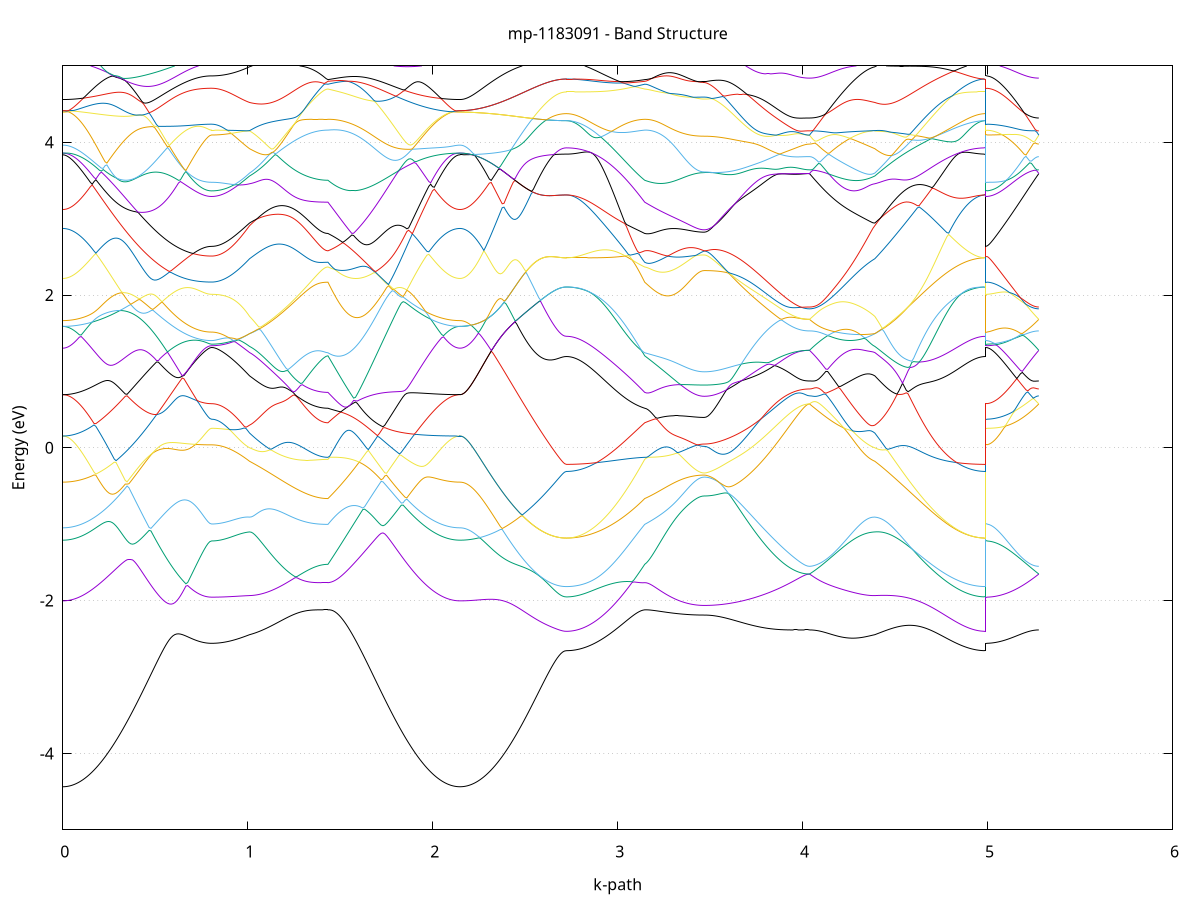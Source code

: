 set title 'mp-1183091 - Band Structure'
set xlabel 'k-path'
set ylabel 'Energy (eV)'
set grid y
set yrange [-5:5]
set terminal png size 800,600
set output 'mp-1183091_bands_gnuplot.png'
plot '-' using 1:2 with lines notitle, '-' using 1:2 with lines notitle, '-' using 1:2 with lines notitle, '-' using 1:2 with lines notitle, '-' using 1:2 with lines notitle, '-' using 1:2 with lines notitle, '-' using 1:2 with lines notitle, '-' using 1:2 with lines notitle, '-' using 1:2 with lines notitle, '-' using 1:2 with lines notitle, '-' using 1:2 with lines notitle, '-' using 1:2 with lines notitle, '-' using 1:2 with lines notitle, '-' using 1:2 with lines notitle, '-' using 1:2 with lines notitle, '-' using 1:2 with lines notitle, '-' using 1:2 with lines notitle, '-' using 1:2 with lines notitle, '-' using 1:2 with lines notitle, '-' using 1:2 with lines notitle, '-' using 1:2 with lines notitle, '-' using 1:2 with lines notitle, '-' using 1:2 with lines notitle, '-' using 1:2 with lines notitle, '-' using 1:2 with lines notitle, '-' using 1:2 with lines notitle, '-' using 1:2 with lines notitle, '-' using 1:2 with lines notitle, '-' using 1:2 with lines notitle, '-' using 1:2 with lines notitle, '-' using 1:2 with lines notitle, '-' using 1:2 with lines notitle, '-' using 1:2 with lines notitle, '-' using 1:2 with lines notitle, '-' using 1:2 with lines notitle, '-' using 1:2 with lines notitle, '-' using 1:2 with lines notitle, '-' using 1:2 with lines notitle, '-' using 1:2 with lines notitle, '-' using 1:2 with lines notitle, '-' using 1:2 with lines notitle, '-' using 1:2 with lines notitle, '-' using 1:2 with lines notitle, '-' using 1:2 with lines notitle, '-' using 1:2 with lines notitle, '-' using 1:2 with lines notitle, '-' using 1:2 with lines notitle, '-' using 1:2 with lines notitle
0.000000 -35.251752
0.009933 -35.251752
0.019866 -35.251652
0.029799 -35.251552
0.039732 -35.251452
0.049664 -35.251252
0.059597 -35.250952
0.069530 -35.250652
0.079463 -35.250352
0.089396 -35.250052
0.099329 -35.249652
0.109262 -35.249152
0.119195 -35.248652
0.129127 -35.248152
0.139060 -35.247652
0.148993 -35.247052
0.158926 -35.246352
0.168859 -35.245652
0.178792 -35.244952
0.188725 -35.244252
0.198658 -35.243452
0.208590 -35.242652
0.218523 -35.241752
0.228456 -35.240852
0.238389 -35.239952
0.248322 -35.239052
0.258255 -35.238052
0.268188 -35.237052
0.278121 -35.235952
0.288053 -35.234852
0.297986 -35.233752
0.307919 -35.232652
0.317852 -35.231552
0.327785 -35.230352
0.337718 -35.229152
0.347651 -35.227952
0.357584 -35.226652
0.367516 -35.225452
0.377449 -35.224152
0.387382 -35.222852
0.397315 -35.221552
0.407248 -35.220152
0.417181 -35.218852
0.427114 -35.217452
0.437047 -35.216152
0.446980 -35.214752
0.456912 -35.213352
0.466845 -35.211952
0.476778 -35.210552
0.486711 -35.209152
0.496644 -35.207752
0.506577 -35.206352
0.516510 -35.204852
0.526443 -35.203452
0.536375 -35.202052
0.546308 -35.200652
0.556241 -35.199252
0.566174 -35.197852
0.576107 -35.196452
0.586040 -35.195052
0.595973 -35.193652
0.605906 -35.192352
0.615838 -35.190952
0.625771 -35.189652
0.635704 -35.188352
0.645637 -35.187052
0.655570 -35.185852
0.665503 -35.184552
0.675436 -35.183352
0.685369 -35.182252
0.695301 -35.181152
0.705234 -35.180052
0.715167 -35.179052
0.725100 -35.178152
0.735033 -35.177352
0.744966 -35.176552
0.754899 -35.175852
0.764832 -35.175252
0.774765 -35.174852
0.784697 -35.174452
0.794630 -35.174252
0.804563 -35.174252
0.804563 -35.174252
0.814344 -35.174152
0.824124 -35.174152
0.833905 -35.174052
0.843685 -35.173952
0.853466 -35.174052
0.863247 -35.174252
0.873027 -35.174452
0.882808 -35.174652
0.892588 -35.174952
0.902369 -35.175152
0.912150 -35.175552
0.921930 -35.175852
0.931711 -35.176252
0.941491 -35.176652
0.951272 -35.177052
0.961053 -35.177452
0.970833 -35.177952
0.980614 -35.178452
0.990394 -35.178952
1.000175 -35.179552
1.009955 -35.180152
1.009955 -35.180152
1.019808 -35.180552
1.029661 -35.180952
1.039514 -35.181352
1.049367 -35.181752
1.059220 -35.182152
1.069073 -35.182452
1.078926 -35.182852
1.088779 -35.183252
1.098632 -35.183652
1.108485 -35.183952
1.118338 -35.184352
1.128191 -35.184652
1.138044 -35.184952
1.147897 -35.185352
1.157750 -35.185652
1.167603 -35.185952
1.177456 -35.186252
1.187309 -35.186552
1.197162 -35.186852
1.207015 -35.187052
1.216868 -35.187352
1.226721 -35.187652
1.236574 -35.187852
1.246427 -35.188052
1.256280 -35.188352
1.266133 -35.188552
1.275986 -35.188752
1.285839 -35.188952
1.295692 -35.189052
1.305545 -35.189252
1.315398 -35.189452
1.325251 -35.189552
1.335103 -35.189652
1.344956 -35.189752
1.354809 -35.189852
1.364662 -35.189952
1.374515 -35.190052
1.384368 -35.190152
1.394221 -35.190152
1.404074 -35.190252
1.413927 -35.190252
1.423780 -35.190252
1.433633 -35.190252
1.433633 -35.190252
1.443552 -35.189252
1.453471 -35.188152
1.463389 -35.187152
1.473308 -35.186052
1.483227 -35.184952
1.493145 -35.183852
1.503064 -35.182952
1.512983 -35.184452
1.522901 -35.186052
1.532820 -35.187552
1.542739 -35.189152
1.552658 -35.190652
1.562576 -35.192252
1.572495 -35.193752
1.582414 -35.195352
1.592332 -35.196852
1.602251 -35.198452
1.612170 -35.199952
1.622088 -35.201552
1.632007 -35.203052
1.641926 -35.204652
1.651845 -35.206152
1.661763 -35.207652
1.671682 -35.209252
1.681601 -35.210752
1.691519 -35.212252
1.701438 -35.213652
1.711357 -35.215152
1.721275 -35.216652
1.731194 -35.218052
1.741113 -35.219452
1.751032 -35.220852
1.760950 -35.222252
1.770869 -35.223552
1.780788 -35.224952
1.790706 -35.226252
1.800625 -35.227552
1.810544 -35.228752
1.820462 -35.230052
1.830381 -35.231252
1.840300 -35.232452
1.850219 -35.233552
1.860137 -35.234752
1.870056 -35.235852
1.879975 -35.236852
1.889893 -35.237952
1.899812 -35.238952
1.909731 -35.239852
1.919649 -35.240852
1.929568 -35.241752
1.939487 -35.242552
1.949406 -35.243452
1.959324 -35.244252
1.969243 -35.244952
1.979162 -35.245652
1.989080 -35.246352
1.998999 -35.247052
2.008918 -35.247652
2.018836 -35.248152
2.028755 -35.248652
2.038674 -35.249152
2.048593 -35.249652
2.058511 -35.250052
2.068430 -35.250352
2.078349 -35.250752
2.088267 -35.250952
2.098186 -35.251252
2.108105 -35.251452
2.118023 -35.251552
2.127942 -35.251652
2.137861 -35.251752
2.147780 -35.251752
2.147780 -35.251752
2.157691 -35.251752
2.167603 -35.251652
2.177515 -35.251552
2.187427 -35.251452
2.197339 -35.251252
2.207251 -35.251052
2.217163 -35.250752
2.227075 -35.250452
2.236987 -35.250152
2.246899 -35.249852
2.256811 -35.249452
2.266723 -35.248952
2.276635 -35.248452
2.286547 -35.247952
2.296459 -35.247452
2.306371 -35.246852
2.316283 -35.246252
2.326195 -35.245652
2.336107 -35.244952
2.346019 -35.244252
2.355930 -35.243552
2.365842 -35.242752
2.375754 -35.241952
2.385666 -35.241152
2.395578 -35.240352
2.405490 -35.239452
2.415402 -35.238552
2.425314 -35.237652
2.435226 -35.236752
2.445138 -35.235852
2.455050 -35.234952
2.464962 -35.233952
2.474874 -35.232952
2.484786 -35.232052
2.494698 -35.231052
2.504610 -35.230052
2.514522 -35.229052
2.524434 -35.228152
2.534346 -35.227152
2.544258 -35.226152
2.554170 -35.225252
2.564081 -35.224352
2.573993 -35.223452
2.583905 -35.222552
2.593817 -35.221652
2.603729 -35.220852
2.613641 -35.220152
2.623553 -35.219352
2.633465 -35.218752
2.643377 -35.218152
2.653289 -35.217552
2.663201 -35.217052
2.673113 -35.216652
2.683025 -35.216252
2.692937 -35.215952
2.702849 -35.215752
2.712761 -35.215652
2.722673 -35.215652
2.722673 -35.215652
2.732526 -35.215652
2.742379 -35.215552
2.752232 -35.215452
2.762085 -35.215352
2.771938 -35.215252
2.781791 -35.215052
2.791643 -35.214852
2.801496 -35.214652
2.811349 -35.214352
2.821202 -35.214052
2.831055 -35.213752
2.840908 -35.213452
2.850761 -35.213052
2.860614 -35.212652
2.870467 -35.212252
2.880320 -35.211752
2.890173 -35.211252
2.900026 -35.210752
2.909879 -35.210152
2.919732 -35.209652
2.929585 -35.209052
2.939438 -35.208352
2.949291 -35.207752
2.959144 -35.207052
2.968997 -35.206352
2.978850 -35.205652
2.988703 -35.204852
2.998556 -35.204152
3.008409 -35.203352
3.018262 -35.202552
3.028115 -35.201652
3.037968 -35.200852
3.047821 -35.199952
3.057674 -35.199052
3.067527 -35.198152
3.077380 -35.197252
3.087233 -35.196252
3.097086 -35.195352
3.106939 -35.194352
3.116792 -35.193352
3.126645 -35.192352
3.136497 -35.191352
3.146350 -35.190252
3.146350 -35.190252
3.156110 -35.189852
3.165869 -35.189552
3.175628 -35.189252
3.185387 -35.189052
3.195146 -35.188852
3.204906 -35.188852
3.214665 -35.188852
3.224424 -35.188952
3.234183 -35.189052
3.243942 -35.189252
3.253702 -35.189552
3.263461 -35.189752
3.273220 -35.190052
3.282979 -35.190452
3.292738 -35.190752
3.302498 -35.191152
3.312257 -35.191452
3.322016 -35.191752
3.331775 -35.192152
3.341534 -35.192452
3.351294 -35.192752
3.361053 -35.193052
3.370812 -35.193352
3.380571 -35.193552
3.390330 -35.193752
3.400090 -35.193952
3.409849 -35.194152
3.419608 -35.194352
3.429367 -35.194452
3.439126 -35.194552
3.448886 -35.194552
3.458645 -35.194652
3.468404 -35.194652
3.468404 -35.194652
3.478385 -35.194652
3.488366 -35.194652
3.498347 -35.194552
3.508328 -35.194452
3.518309 -35.194352
3.528290 -35.194252
3.538270 -35.194152
3.548251 -35.193952
3.558232 -35.193752
3.568213 -35.193552
3.578194 -35.193352
3.588175 -35.193052
3.598156 -35.192852
3.608137 -35.192552
3.618118 -35.192252
3.628099 -35.191852
3.638080 -35.191552
3.648060 -35.191152
3.658041 -35.190752
3.668022 -35.190352
3.678003 -35.189952
3.687984 -35.189552
3.697965 -35.189152
3.707946 -35.188652
3.717927 -35.188152
3.727908 -35.187652
3.737889 -35.187152
3.747870 -35.186652
3.757851 -35.186152
3.767831 -35.185652
3.777812 -35.185052
3.787793 -35.184552
3.797774 -35.183952
3.807755 -35.183352
3.817736 -35.182852
3.827717 -35.182252
3.837698 -35.181652
3.847679 -35.181152
3.857660 -35.180552
3.867641 -35.179952
3.877621 -35.179452
3.887602 -35.178852
3.897583 -35.178352
3.907564 -35.177852
3.917545 -35.177352
3.927526 -35.176852
3.937507 -35.176352
3.947488 -35.175952
3.957469 -35.175552
3.967450 -35.175252
3.977431 -35.174852
3.987412 -35.174652
3.997392 -35.174352
4.007373 -35.174152
4.017354 -35.174052
4.027335 -35.173952
4.037316 -35.173952
4.037316 -35.173952
4.047130 -35.173952
4.056943 -35.173952
4.066757 -35.174052
4.076570 -35.174052
4.086384 -35.174152
4.096197 -35.174252
4.106011 -35.174452
4.115824 -35.174552
4.125638 -35.174652
4.135451 -35.174852
4.145265 -35.175052
4.155078 -35.175152
4.164892 -35.175352
4.174705 -35.175552
4.184519 -35.175652
4.194332 -35.175852
4.204146 -35.176052
4.213959 -35.176152
4.223773 -35.176352
4.233587 -35.176552
4.243400 -35.176752
4.253214 -35.176852
4.263027 -35.177052
4.272841 -35.177252
4.282654 -35.177452
4.292468 -35.177652
4.302281 -35.177852
4.312095 -35.178052
4.321908 -35.178252
4.331722 -35.178452
4.341535 -35.178652
4.351349 -35.178952
4.361162 -35.179152
4.370976 -35.179452
4.380789 -35.179752
4.390603 -35.180152
4.390603 -35.180152
4.400589 -35.180752
4.410575 -35.181352
4.420561 -35.181952
4.430548 -35.182652
4.440534 -35.183352
4.450520 -35.184052
4.460506 -35.184752
4.470492 -35.185452
4.480478 -35.186252
4.490465 -35.186952
4.500451 -35.187752
4.510437 -35.188552
4.520423 -35.189252
4.530409 -35.190052
4.540396 -35.190852
4.550382 -35.191652
4.560368 -35.192552
4.570354 -35.193352
4.580340 -35.194152
4.590326 -35.194952
4.600313 -35.195752
4.610299 -35.196552
4.620285 -35.197452
4.630271 -35.198252
4.640257 -35.199052
4.650244 -35.199852
4.660230 -35.200552
4.670216 -35.201352
4.680202 -35.202152
4.690188 -35.202952
4.700174 -35.203652
4.710161 -35.204352
4.720147 -35.205052
4.730133 -35.205752
4.740119 -35.206452
4.750105 -35.207152
4.760092 -35.207752
4.770078 -35.208452
4.780064 -35.209052
4.790050 -35.209552
4.800036 -35.210152
4.810022 -35.210652
4.820009 -35.211252
4.829995 -35.211652
4.839981 -35.212152
4.849967 -35.212552
4.859953 -35.212952
4.869940 -35.213352
4.879926 -35.213752
4.889912 -35.214052
4.899898 -35.214352
4.909884 -35.214652
4.919870 -35.214852
4.929857 -35.215052
4.939843 -35.215252
4.949829 -35.215352
4.959815 -35.215452
4.969801 -35.215552
4.979788 -35.215652
4.989774 -35.215652
4.989774 -35.174252
4.999686 -35.174252
5.009598 -35.174252
5.019510 -35.174252
5.029421 -35.174252
5.039333 -35.174152
5.049245 -35.174152
5.059157 -35.174152
5.069069 -35.174152
5.078981 -35.174152
5.088893 -35.174152
5.098805 -35.174152
5.108717 -35.174152
5.118629 -35.174152
5.128541 -35.174152
5.138453 -35.174152
5.148365 -35.174152
5.158277 -35.174152
5.168189 -35.174052
5.178101 -35.174052
5.188013 -35.174052
5.197925 -35.174052
5.207837 -35.174052
5.217749 -35.174052
5.227661 -35.174052
5.237572 -35.173952
5.247484 -35.173952
5.257396 -35.173952
5.267308 -35.173952
5.277220 -35.173952
e
0.000000 -35.132952
0.009933 -35.132952
0.019866 -35.133052
0.029799 -35.133152
0.039732 -35.133252
0.049664 -35.133352
0.059597 -35.133552
0.069530 -35.133752
0.079463 -35.133952
0.089396 -35.134252
0.099329 -35.134552
0.109262 -35.134852
0.119195 -35.135152
0.129127 -35.135552
0.139060 -35.135952
0.148993 -35.136352
0.158926 -35.136752
0.168859 -35.137252
0.178792 -35.137752
0.188725 -35.138252
0.198658 -35.138852
0.208590 -35.139452
0.218523 -35.139952
0.228456 -35.140552
0.238389 -35.141252
0.248322 -35.141852
0.258255 -35.142552
0.268188 -35.143252
0.278121 -35.143952
0.288053 -35.144652
0.297986 -35.145352
0.307919 -35.146052
0.317852 -35.146852
0.327785 -35.147552
0.337718 -35.148352
0.347651 -35.149052
0.357584 -35.149852
0.367516 -35.150652
0.377449 -35.151452
0.387382 -35.152252
0.397315 -35.153052
0.407248 -35.153752
0.417181 -35.154552
0.427114 -35.155352
0.437047 -35.156152
0.446980 -35.156952
0.456912 -35.157752
0.466845 -35.158452
0.476778 -35.159252
0.486711 -35.159952
0.496644 -35.160752
0.506577 -35.161452
0.516510 -35.162152
0.526443 -35.162852
0.536375 -35.163552
0.546308 -35.164252
0.556241 -35.164852
0.566174 -35.165552
0.576107 -35.166152
0.586040 -35.166752
0.595973 -35.167352
0.605906 -35.167852
0.615838 -35.168452
0.625771 -35.168952
0.635704 -35.169452
0.645637 -35.169952
0.655570 -35.170352
0.665503 -35.170752
0.675436 -35.171152
0.685369 -35.171552
0.695301 -35.171852
0.705234 -35.172152
0.715167 -35.172452
0.725100 -35.172752
0.735033 -35.172952
0.744966 -35.173152
0.754899 -35.173252
0.764832 -35.173452
0.774765 -35.173552
0.784697 -35.173652
0.794630 -35.173652
0.804563 -35.173652
0.804563 -35.173652
0.814344 -35.173652
0.824124 -35.173752
0.833905 -35.173852
0.843685 -35.173952
0.853466 -35.173852
0.863247 -35.173652
0.873027 -35.173452
0.882808 -35.173252
0.892588 -35.173052
0.902369 -35.172752
0.912150 -35.172452
0.921930 -35.172152
0.931711 -35.171752
0.941491 -35.171352
0.951272 -35.170952
0.961053 -35.170552
0.970833 -35.170052
0.980614 -35.169552
0.990394 -35.169052
1.000175 -35.168552
1.009955 -35.168052
1.009955 -35.168052
1.019808 -35.167652
1.029661 -35.167352
1.039514 -35.167152
1.049367 -35.166952
1.059220 -35.166852
1.069073 -35.166752
1.078926 -35.166752
1.088779 -35.166752
1.098632 -35.166852
1.108485 -35.166952
1.118338 -35.167152
1.128191 -35.167352
1.138044 -35.167452
1.147897 -35.167752
1.157750 -35.167952
1.167603 -35.168152
1.177456 -35.168452
1.187309 -35.168652
1.197162 -35.168952
1.207015 -35.169152
1.216868 -35.169452
1.226721 -35.169652
1.236574 -35.169952
1.246427 -35.170152
1.256280 -35.170452
1.266133 -35.170652
1.275986 -35.170852
1.285839 -35.171052
1.295692 -35.171252
1.305545 -35.171452
1.315398 -35.171652
1.325251 -35.171752
1.335103 -35.171952
1.344956 -35.172052
1.354809 -35.172152
1.364662 -35.172352
1.374515 -35.172452
1.384368 -35.172452
1.394221 -35.172552
1.404074 -35.172652
1.413927 -35.172652
1.423780 -35.172652
1.433633 -35.172652
1.433633 -35.172652
1.443552 -35.174052
1.453471 -35.175552
1.463389 -35.176952
1.473308 -35.178452
1.483227 -35.179952
1.493145 -35.181452
1.503064 -35.182752
1.512983 -35.181652
1.522901 -35.180552
1.532820 -35.179352
1.542739 -35.178252
1.552658 -35.177152
1.562576 -35.176052
1.572495 -35.174852
1.582414 -35.173752
1.592332 -35.172652
1.602251 -35.171452
1.612170 -35.170352
1.622088 -35.169252
1.632007 -35.168152
1.641926 -35.166952
1.651845 -35.165852
1.661763 -35.164752
1.671682 -35.163652
1.681601 -35.162552
1.691519 -35.161552
1.701438 -35.160452
1.711357 -35.159352
1.721275 -35.158352
1.731194 -35.157252
1.741113 -35.156252
1.751032 -35.155252
1.760950 -35.154252
1.770869 -35.153252
1.780788 -35.152352
1.790706 -35.151352
1.800625 -35.150452
1.810544 -35.149552
1.820462 -35.148652
1.830381 -35.147752
1.840300 -35.146952
1.850219 -35.146052
1.860137 -35.145252
1.870056 -35.144452
1.879975 -35.143652
1.889893 -35.142952
1.899812 -35.142252
1.909731 -35.141552
1.919649 -35.140852
1.929568 -35.140252
1.939487 -35.139552
1.949406 -35.138952
1.959324 -35.138452
1.969243 -35.137852
1.979162 -35.137352
1.989080 -35.136852
1.998999 -35.136352
2.008918 -35.135952
2.018836 -35.135552
2.028755 -35.135152
2.038674 -35.134852
2.048593 -35.134552
2.058511 -35.134252
2.068430 -35.133952
2.078349 -35.133752
2.088267 -35.133552
2.098186 -35.133352
2.108105 -35.133252
2.118023 -35.133152
2.127942 -35.133052
2.137861 -35.132952
2.147780 -35.132952
2.147780 -35.132952
2.157691 -35.132952
2.167603 -35.132952
2.177515 -35.132952
2.187427 -35.132952
2.197339 -35.132952
2.207251 -35.132952
2.217163 -35.132952
2.227075 -35.132952
2.236987 -35.132952
2.246899 -35.133052
2.256811 -35.133052
2.266723 -35.133052
2.276635 -35.133052
2.286547 -35.133052
2.296459 -35.133052
2.306371 -35.133052
2.316283 -35.133052
2.326195 -35.133052
2.336107 -35.133052
2.346019 -35.133052
2.355930 -35.133052
2.365842 -35.133052
2.375754 -35.133052
2.385666 -35.133152
2.395578 -35.133152
2.405490 -35.133152
2.415402 -35.133152
2.425314 -35.133152
2.435226 -35.133152
2.445138 -35.133152
2.455050 -35.133152
2.464962 -35.133152
2.474874 -35.133152
2.484786 -35.133152
2.494698 -35.133252
2.504610 -35.133252
2.514522 -35.133852
2.524434 -35.134852
2.534346 -35.135752
2.544258 -35.136752
2.554170 -35.137752
2.564081 -35.138652
2.573993 -35.139552
2.583905 -35.140452
2.593817 -35.141352
2.603729 -35.142152
2.613641 -35.142952
2.623553 -35.143652
2.633465 -35.144352
2.643377 -35.145052
2.653289 -35.145552
2.663201 -35.146052
2.673113 -35.146552
2.683025 -35.146852
2.692937 -35.147152
2.702849 -35.147352
2.712761 -35.147452
2.722673 -35.147552
2.722673 -35.147552
2.732526 -35.147552
2.742379 -35.147552
2.752232 -35.147552
2.762085 -35.147552
2.771938 -35.147552
2.781791 -35.147552
2.791643 -35.147552
2.801496 -35.147552
2.811349 -35.147552
2.821202 -35.147652
2.831055 -35.147652
2.840908 -35.147752
2.850761 -35.147852
2.860614 -35.147952
2.870467 -35.148052
2.880320 -35.148252
2.890173 -35.148452
2.900026 -35.148752
2.909879 -35.149052
2.919732 -35.149452
2.929585 -35.149952
2.939438 -35.150452
2.949291 -35.151052
2.959144 -35.151652
2.968997 -35.152352
2.978850 -35.153152
2.988703 -35.153952
2.998556 -35.154852
3.008409 -35.155752
3.018262 -35.156752
3.028115 -35.157752
3.037968 -35.158752
3.047821 -35.159852
3.057674 -35.161052
3.067527 -35.162252
3.077380 -35.163452
3.087233 -35.164652
3.097086 -35.165952
3.106939 -35.167252
3.116792 -35.168552
3.126645 -35.169952
3.136497 -35.171252
3.146350 -35.172652
3.146350 -35.172652
3.156110 -35.173252
3.165869 -35.173852
3.175628 -35.174352
3.185387 -35.174752
3.195146 -35.175052
3.204906 -35.175352
3.214665 -35.175552
3.224424 -35.175752
3.234183 -35.175852
3.243942 -35.175852
3.253702 -35.175852
3.263461 -35.175852
3.273220 -35.175852
3.282979 -35.175752
3.292738 -35.175652
3.302498 -35.175552
3.312257 -35.175452
3.322016 -35.175352
3.331775 -35.175152
3.341534 -35.175052
3.351294 -35.174952
3.361053 -35.174852
3.370812 -35.174752
3.380571 -35.174652
3.390330 -35.174652
3.400090 -35.174552
3.409849 -35.174452
3.419608 -35.174452
3.429367 -35.174352
3.439126 -35.174352
3.448886 -35.174352
3.458645 -35.174352
3.468404 -35.174352
3.468404 -35.174352
3.478385 -35.174352
3.488366 -35.174352
3.498347 -35.174352
3.508328 -35.174352
3.518309 -35.174352
3.528290 -35.174352
3.538270 -35.174352
3.548251 -35.174252
3.558232 -35.174252
3.568213 -35.174252
3.578194 -35.174252
3.588175 -35.174252
3.598156 -35.174252
3.608137 -35.174252
3.618118 -35.174252
3.628099 -35.174252
3.638080 -35.174252
3.648060 -35.174252
3.658041 -35.174252
3.668022 -35.174252
3.678003 -35.174252
3.687984 -35.174152
3.697965 -35.174152
3.707946 -35.174152
3.717927 -35.174152
3.727908 -35.174152
3.737889 -35.174152
3.747870 -35.174152
3.757851 -35.174152
3.767831 -35.174152
3.777812 -35.174152
3.787793 -35.174052
3.797774 -35.174052
3.807755 -35.174052
3.817736 -35.174052
3.827717 -35.174052
3.837698 -35.174052
3.847679 -35.174052
3.857660 -35.174052
3.867641 -35.174052
3.877621 -35.174052
3.887602 -35.174052
3.897583 -35.173952
3.907564 -35.173952
3.917545 -35.173952
3.927526 -35.173952
3.937507 -35.173952
3.947488 -35.173952
3.957469 -35.173952
3.967450 -35.173952
3.977431 -35.173952
3.987412 -35.173952
3.997392 -35.173952
4.007373 -35.173952
4.017354 -35.173952
4.027335 -35.173952
4.037316 -35.173952
4.037316 -35.173952
4.047130 -35.173952
4.056943 -35.173952
4.066757 -35.173952
4.076570 -35.173952
4.086384 -35.173852
4.096197 -35.173852
4.106011 -35.173752
4.115824 -35.173752
4.125638 -35.173652
4.135451 -35.173552
4.145265 -35.173452
4.155078 -35.173352
4.164892 -35.173252
4.174705 -35.173152
4.184519 -35.172952
4.194332 -35.172852
4.204146 -35.172652
4.213959 -35.172552
4.223773 -35.172352
4.233587 -35.172152
4.243400 -35.171952
4.253214 -35.171752
4.263027 -35.171552
4.272841 -35.171352
4.282654 -35.171152
4.292468 -35.170852
4.302281 -35.170652
4.312095 -35.170352
4.321908 -35.170152
4.331722 -35.169852
4.341535 -35.169552
4.351349 -35.169252
4.361162 -35.168952
4.370976 -35.168652
4.380789 -35.168352
4.390603 -35.168052
4.390603 -35.168052
4.400589 -35.167452
4.410575 -35.166852
4.420561 -35.166252
4.430548 -35.165552
4.440534 -35.164952
4.450520 -35.164252
4.460506 -35.163552
4.470492 -35.162852
4.480478 -35.162152
4.490465 -35.161352
4.500451 -35.160652
4.510437 -35.159852
4.520423 -35.159152
4.530409 -35.158352
4.540396 -35.157552
4.550382 -35.156752
4.560368 -35.156052
4.570354 -35.155252
4.580340 -35.154452
4.590326 -35.153652
4.600313 -35.152852
4.610299 -35.152052
4.620285 -35.151252
4.630271 -35.150452
4.640257 -35.149652
4.650244 -35.148852
4.660230 -35.148152
4.670216 -35.147352
4.680202 -35.147352
4.690188 -35.147352
4.700174 -35.147352
4.710161 -35.147352
4.720147 -35.147352
4.730133 -35.147452
4.740119 -35.147452
4.750105 -35.147452
4.760092 -35.147452
4.770078 -35.147452
4.780064 -35.147452
4.790050 -35.147452
4.800036 -35.147452
4.810022 -35.147452
4.820009 -35.147452
4.829995 -35.147452
4.839981 -35.147452
4.849967 -35.147452
4.859953 -35.147552
4.869940 -35.147552
4.879926 -35.147552
4.889912 -35.147552
4.899898 -35.147552
4.909884 -35.147552
4.919870 -35.147552
4.929857 -35.147552
4.939843 -35.147552
4.949829 -35.147552
4.959815 -35.147552
4.969801 -35.147552
4.979788 -35.147552
4.989774 -35.147552
4.989774 -35.173652
4.999686 -35.173652
5.009598 -35.173652
5.019510 -35.173652
5.029421 -35.173652
5.039333 -35.173652
5.049245 -35.173652
5.059157 -35.173652
5.069069 -35.173752
5.078981 -35.173752
5.088893 -35.173752
5.098805 -35.173752
5.108717 -35.173752
5.118629 -35.173752
5.128541 -35.173752
5.138453 -35.173752
5.148365 -35.173752
5.158277 -35.173752
5.168189 -35.173752
5.178101 -35.173852
5.188013 -35.173852
5.197925 -35.173852
5.207837 -35.173852
5.217749 -35.173852
5.227661 -35.173852
5.237572 -35.173852
5.247484 -35.173852
5.257396 -35.173952
5.267308 -35.173952
5.277220 -35.173952
e
0.000000 -35.110552
0.009933 -35.110552
0.019866 -35.110552
0.029799 -35.110552
0.039732 -35.110652
0.049664 -35.110652
0.059597 -35.110752
0.069530 -35.110852
0.079463 -35.110952
0.089396 -35.111052
0.099329 -35.111152
0.109262 -35.111252
0.119195 -35.111452
0.129127 -35.111552
0.139060 -35.111752
0.148993 -35.111952
0.158926 -35.112052
0.168859 -35.112252
0.178792 -35.112552
0.188725 -35.112752
0.198658 -35.112952
0.208590 -35.113252
0.218523 -35.113552
0.228456 -35.113752
0.238389 -35.114052
0.248322 -35.114352
0.258255 -35.114752
0.268188 -35.115052
0.278121 -35.115352
0.288053 -35.115752
0.297986 -35.116152
0.307919 -35.116552
0.317852 -35.116952
0.327785 -35.117352
0.337718 -35.117752
0.347651 -35.118252
0.357584 -35.118652
0.367516 -35.119152
0.377449 -35.119652
0.387382 -35.120152
0.397315 -35.120652
0.407248 -35.121152
0.417181 -35.121752
0.427114 -35.122252
0.437047 -35.122852
0.446980 -35.123452
0.456912 -35.124052
0.466845 -35.124652
0.476778 -35.125352
0.486711 -35.125952
0.496644 -35.126652
0.506577 -35.127352
0.516510 -35.127952
0.526443 -35.128652
0.536375 -35.129452
0.546308 -35.130152
0.556241 -35.130852
0.566174 -35.131652
0.576107 -35.132352
0.586040 -35.133152
0.595973 -35.133952
0.605906 -35.134752
0.615838 -35.135552
0.625771 -35.136352
0.635704 -35.137152
0.645637 -35.137952
0.655570 -35.138652
0.665503 -35.139452
0.675436 -35.140252
0.685369 -35.141052
0.695301 -35.141852
0.705234 -35.142552
0.715167 -35.143252
0.725100 -35.143952
0.735033 -35.144552
0.744966 -35.145152
0.754899 -35.145652
0.764832 -35.146052
0.774765 -35.146352
0.784697 -35.146652
0.794630 -35.146852
0.804563 -35.146852
0.804563 -35.146852
0.814344 -35.146852
0.824124 -35.146852
0.833905 -35.146852
0.843685 -35.146852
0.853466 -35.146852
0.863247 -35.146852
0.873027 -35.146852
0.882808 -35.146852
0.892588 -35.146852
0.902369 -35.146852
0.912150 -35.146952
0.921930 -35.146952
0.931711 -35.146952
0.941491 -35.146952
0.951272 -35.146952
0.961053 -35.146952
0.970833 -35.146952
0.980614 -35.146952
0.990394 -35.146952
1.000175 -35.146952
1.009955 -35.146952
1.009955 -35.146952
1.019808 -35.146952
1.029661 -35.146852
1.039514 -35.146752
1.049367 -35.146552
1.059220 -35.146352
1.069073 -35.146052
1.078926 -35.145652
1.088779 -35.145252
1.098632 -35.144852
1.108485 -35.144452
1.118338 -35.143952
1.128191 -35.143452
1.138044 -35.142952
1.147897 -35.142452
1.157750 -35.141952
1.167603 -35.141452
1.177456 -35.140852
1.187309 -35.140352
1.197162 -35.139852
1.207015 -35.139352
1.216868 -35.138852
1.226721 -35.138352
1.236574 -35.137952
1.246427 -35.137452
1.256280 -35.137052
1.266133 -35.136652
1.275986 -35.136252
1.285839 -35.135852
1.295692 -35.135452
1.305545 -35.135152
1.315398 -35.134852
1.325251 -35.134552
1.335103 -35.134252
1.344956 -35.134052
1.354809 -35.133852
1.364662 -35.133652
1.374515 -35.133452
1.384368 -35.133352
1.394221 -35.133252
1.404074 -35.133152
1.413927 -35.133052
1.423780 -35.133052
1.433633 -35.132952
1.433633 -35.132952
1.443552 -35.132652
1.453471 -35.132252
1.463389 -35.131852
1.473308 -35.131352
1.483227 -35.130952
1.493145 -35.130552
1.503064 -35.130152
1.512983 -35.129752
1.522901 -35.129252
1.532820 -35.128852
1.542739 -35.128352
1.552658 -35.127952
1.562576 -35.127552
1.572495 -35.127052
1.582414 -35.126652
1.592332 -35.126152
1.602251 -35.125752
1.612170 -35.125252
1.622088 -35.124852
1.632007 -35.124452
1.641926 -35.123952
1.651845 -35.123552
1.661763 -35.123052
1.671682 -35.122652
1.681601 -35.122252
1.691519 -35.121852
1.701438 -35.121352
1.711357 -35.120952
1.721275 -35.120552
1.731194 -35.120152
1.741113 -35.119752
1.751032 -35.119352
1.760950 -35.118952
1.770869 -35.118552
1.780788 -35.118152
1.790706 -35.117752
1.800625 -35.117452
1.810544 -35.117052
1.820462 -35.116752
1.830381 -35.116352
1.840300 -35.116052
1.850219 -35.115652
1.860137 -35.115352
1.870056 -35.115052
1.879975 -35.114752
1.889893 -35.114452
1.899812 -35.114152
1.909731 -35.113852
1.919649 -35.113652
1.929568 -35.113352
1.939487 -35.113152
1.949406 -35.112852
1.959324 -35.112652
1.969243 -35.112452
1.979162 -35.112252
1.989080 -35.112052
1.998999 -35.111852
2.008918 -35.111652
2.018836 -35.111552
2.028755 -35.111352
2.038674 -35.111252
2.048593 -35.111152
2.058511 -35.111052
2.068430 -35.110952
2.078349 -35.110852
2.088267 -35.110752
2.098186 -35.110652
2.108105 -35.110652
2.118023 -35.110552
2.127942 -35.110552
2.137861 -35.110552
2.147780 -35.110552
2.147780 -35.110552
2.157691 -35.110552
2.167603 -35.110652
2.177515 -35.110752
2.187427 -35.110852
2.197339 -35.111052
2.207251 -35.111252
2.217163 -35.111552
2.227075 -35.111852
2.236987 -35.112152
2.246899 -35.112552
2.256811 -35.112952
2.266723 -35.113352
2.276635 -35.113852
2.286547 -35.114452
2.296459 -35.114952
2.306371 -35.115552
2.316283 -35.116152
2.326195 -35.116852
2.336107 -35.117552
2.346019 -35.118252
2.355930 -35.119052
2.365842 -35.119752
2.375754 -35.120552
2.385666 -35.121452
2.395578 -35.122252
2.405490 -35.123152
2.415402 -35.124052
2.425314 -35.124952
2.435226 -35.125952
2.445138 -35.126852
2.455050 -35.127852
2.464962 -35.128852
2.474874 -35.129852
2.484786 -35.130852
2.494698 -35.131852
2.504610 -35.132852
2.514522 -35.133252
2.524434 -35.133252
2.534346 -35.133252
2.544258 -35.133252
2.554170 -35.133252
2.564081 -35.133252
2.573993 -35.133252
2.583905 -35.133252
2.593817 -35.133252
2.603729 -35.133252
2.613641 -35.133252
2.623553 -35.133252
2.633465 -35.133252
2.643377 -35.133352
2.653289 -35.133352
2.663201 -35.133352
2.673113 -35.133352
2.683025 -35.133352
2.692937 -35.133352
2.702849 -35.133352
2.712761 -35.133352
2.722673 -35.133352
2.722673 -35.133352
2.732526 -35.133352
2.742379 -35.133352
2.752232 -35.133452
2.762085 -35.133552
2.771938 -35.133652
2.781791 -35.133852
2.791643 -35.134052
2.801496 -35.134252
2.811349 -35.134452
2.821202 -35.134752
2.831055 -35.134952
2.840908 -35.135252
2.850761 -35.135552
2.860614 -35.135852
2.870467 -35.136152
2.880320 -35.136352
2.890173 -35.136652
2.900026 -35.136852
2.909879 -35.137052
2.919732 -35.137252
2.929585 -35.137352
2.939438 -35.137452
2.949291 -35.137552
2.959144 -35.137552
2.968997 -35.137552
2.978850 -35.137552
2.988703 -35.137452
2.998556 -35.137252
3.008409 -35.137152
3.018262 -35.136952
3.028115 -35.136752
3.037968 -35.136552
3.047821 -35.136252
3.057674 -35.136052
3.067527 -35.135752
3.077380 -35.135452
3.087233 -35.135152
3.097086 -35.134752
3.106939 -35.134452
3.116792 -35.134152
3.126645 -35.133752
3.136497 -35.133352
3.146350 -35.132952
3.146350 -35.132952
3.156110 -35.132852
3.165869 -35.132652
3.175628 -35.132452
3.185387 -35.132252
3.195146 -35.131952
3.204906 -35.131752
3.214665 -35.131452
3.224424 -35.131252
3.234183 -35.130952
3.243942 -35.130752
3.253702 -35.130452
3.263461 -35.130152
3.273220 -35.129952
3.282979 -35.129652
3.292738 -35.129452
3.302498 -35.129152
3.312257 -35.128952
3.322016 -35.128652
3.331775 -35.128452
3.341534 -35.128252
3.351294 -35.128052
3.361053 -35.127852
3.370812 -35.127652
3.380571 -35.127452
3.390330 -35.127352
3.400090 -35.127152
3.409849 -35.127052
3.419608 -35.126952
3.429367 -35.126852
3.439126 -35.126852
3.448886 -35.126752
3.458645 -35.126752
3.468404 -35.126752
3.468404 -35.126752
3.478385 -35.126752
3.488366 -35.126752
3.498347 -35.126852
3.508328 -35.126952
3.518309 -35.126952
3.528290 -35.127152
3.538270 -35.127252
3.548251 -35.127452
3.558232 -35.127552
3.568213 -35.127752
3.578194 -35.128052
3.588175 -35.128252
3.598156 -35.128552
3.608137 -35.128752
3.618118 -35.129052
3.628099 -35.129352
3.638080 -35.129752
3.648060 -35.130052
3.658041 -35.130452
3.668022 -35.130852
3.678003 -35.131252
3.687984 -35.131652
3.697965 -35.132052
3.707946 -35.132552
3.717927 -35.132952
3.727908 -35.133452
3.737889 -35.133952
3.747870 -35.134452
3.757851 -35.134952
3.767831 -35.135452
3.777812 -35.135952
3.787793 -35.136552
3.797774 -35.137052
3.807755 -35.137652
3.817736 -35.138152
3.827717 -35.138752
3.837698 -35.139252
3.847679 -35.139852
3.857660 -35.140352
3.867641 -35.140952
3.877621 -35.141452
3.887602 -35.142052
3.897583 -35.142552
3.907564 -35.143052
3.917545 -35.143552
3.927526 -35.144052
3.937507 -35.144452
3.947488 -35.144852
3.957469 -35.145252
3.967450 -35.145652
3.977431 -35.145952
3.987412 -35.146252
3.997392 -35.146452
4.007373 -35.146652
4.017354 -35.146752
4.027335 -35.146852
4.037316 -35.146852
4.037316 -35.146852
4.047130 -35.146852
4.056943 -35.146852
4.066757 -35.146752
4.076570 -35.146752
4.086384 -35.146652
4.096197 -35.146652
4.106011 -35.146552
4.115824 -35.146552
4.125638 -35.146452
4.135451 -35.146352
4.145265 -35.146352
4.155078 -35.146252
4.164892 -35.146252
4.174705 -35.146152
4.184519 -35.146152
4.194332 -35.146152
4.204146 -35.146152
4.213959 -35.146152
4.223773 -35.146152
4.233587 -35.146152
4.243400 -35.146152
4.253214 -35.146252
4.263027 -35.146252
4.272841 -35.146352
4.282654 -35.146352
4.292468 -35.146452
4.302281 -35.146552
4.312095 -35.146552
4.321908 -35.146652
4.331722 -35.146752
4.341535 -35.146752
4.351349 -35.146852
4.361162 -35.146952
4.370976 -35.146952
4.380789 -35.146952
4.390603 -35.146952
4.390603 -35.146952
4.400589 -35.147052
4.410575 -35.147052
4.420561 -35.147052
4.430548 -35.147052
4.440534 -35.147052
4.450520 -35.147052
4.460506 -35.147052
4.470492 -35.147052
4.480478 -35.147052
4.490465 -35.147152
4.500451 -35.147152
4.510437 -35.147152
4.520423 -35.147152
4.530409 -35.147152
4.540396 -35.147152
4.550382 -35.147152
4.560368 -35.147252
4.570354 -35.147252
4.580340 -35.147252
4.590326 -35.147252
4.600313 -35.147252
4.610299 -35.147252
4.620285 -35.147252
4.630271 -35.147252
4.640257 -35.147352
4.650244 -35.147352
4.660230 -35.147352
4.670216 -35.147352
4.680202 -35.146552
4.690188 -35.145852
4.700174 -35.145152
4.710161 -35.144452
4.720147 -35.143652
4.730133 -35.143052
4.740119 -35.142352
4.750105 -35.141652
4.760092 -35.141052
4.770078 -35.140452
4.780064 -35.139852
4.790050 -35.139252
4.800036 -35.138752
4.810022 -35.138152
4.820009 -35.137652
4.829995 -35.137152
4.839981 -35.136752
4.849967 -35.136352
4.859953 -35.135952
4.869940 -35.135552
4.879926 -35.135152
4.889912 -35.134852
4.899898 -35.134552
4.909884 -35.134352
4.919870 -35.134052
4.929857 -35.133852
4.939843 -35.133752
4.949829 -35.133552
4.959815 -35.133452
4.969801 -35.133352
4.979788 -35.133352
4.989774 -35.133352
4.989774 -35.146852
4.999686 -35.146852
5.009598 -35.146852
5.019510 -35.146852
5.029421 -35.146852
5.039333 -35.146852
5.049245 -35.146852
5.059157 -35.146852
5.069069 -35.146852
5.078981 -35.146852
5.088893 -35.146852
5.098805 -35.146852
5.108717 -35.146852
5.118629 -35.146852
5.128541 -35.146852
5.138453 -35.146852
5.148365 -35.146852
5.158277 -35.146852
5.168189 -35.146852
5.178101 -35.146852
5.188013 -35.146852
5.197925 -35.146852
5.207837 -35.146852
5.217749 -35.146852
5.227661 -35.146852
5.237572 -35.146852
5.247484 -35.146852
5.257396 -35.146852
5.267308 -35.146852
5.277220 -35.146852
e
0.000000 -25.248252
0.009933 -25.248252
0.019866 -25.248252
0.029799 -25.248252
0.039732 -25.248252
0.049664 -25.248252
0.059597 -25.248252
0.069530 -25.248252
0.079463 -25.248152
0.089396 -25.248152
0.099329 -25.248152
0.109262 -25.248152
0.119195 -25.248152
0.129127 -25.248152
0.139060 -25.248152
0.148993 -25.248152
0.158926 -25.248152
0.168859 -25.248152
0.178792 -25.248152
0.188725 -25.248152
0.198658 -25.248152
0.208590 -25.248152
0.218523 -25.248152
0.228456 -25.248152
0.238389 -25.248152
0.248322 -25.248152
0.258255 -25.248152
0.268188 -25.248152
0.278121 -25.248252
0.288053 -25.248252
0.297986 -25.248352
0.307919 -25.248352
0.317852 -25.248452
0.327785 -25.248452
0.337718 -25.248452
0.347651 -25.248552
0.357584 -25.248552
0.367516 -25.248652
0.377449 -25.248652
0.387382 -25.248752
0.397315 -25.248752
0.407248 -25.248852
0.417181 -25.248852
0.427114 -25.248952
0.437047 -25.248952
0.446980 -25.249052
0.456912 -25.249052
0.466845 -25.249152
0.476778 -25.249152
0.486711 -25.249252
0.496644 -25.249252
0.506577 -25.249252
0.516510 -25.249352
0.526443 -25.249352
0.536375 -25.249452
0.546308 -25.249452
0.556241 -25.249452
0.566174 -25.249552
0.576107 -25.249552
0.586040 -25.249652
0.595973 -25.249652
0.605906 -25.249652
0.615838 -25.249752
0.625771 -25.249752
0.635704 -25.249752
0.645637 -25.249852
0.655570 -25.249852
0.665503 -25.249852
0.675436 -25.249852
0.685369 -25.249952
0.695301 -25.249952
0.705234 -25.249952
0.715167 -25.249952
0.725100 -25.249952
0.735033 -25.249952
0.744966 -25.250052
0.754899 -25.250052
0.764832 -25.250052
0.774765 -25.250052
0.784697 -25.250052
0.794630 -25.250052
0.804563 -25.250052
0.804563 -25.250052
0.814344 -25.250052
0.824124 -25.250052
0.833905 -25.250052
0.843685 -25.250052
0.853466 -25.249952
0.863247 -25.249952
0.873027 -25.249952
0.882808 -25.249952
0.892588 -25.249852
0.902369 -25.249852
0.912150 -25.249752
0.921930 -25.249752
0.931711 -25.249752
0.941491 -25.249652
0.951272 -25.249652
0.961053 -25.249552
0.970833 -25.249452
0.980614 -25.249452
0.990394 -25.249352
1.000175 -25.249352
1.009955 -25.249252
1.009955 -25.249252
1.019808 -25.249252
1.029661 -25.249152
1.039514 -25.249152
1.049367 -25.249052
1.059220 -25.249052
1.069073 -25.248952
1.078926 -25.248952
1.088779 -25.248852
1.098632 -25.248852
1.108485 -25.248752
1.118338 -25.248752
1.128191 -25.248752
1.138044 -25.248652
1.147897 -25.248652
1.157750 -25.248552
1.167603 -25.248552
1.177456 -25.248552
1.187309 -25.248452
1.197162 -25.248452
1.207015 -25.248452
1.216868 -25.248452
1.226721 -25.248352
1.236574 -25.248352
1.246427 -25.248352
1.256280 -25.248352
1.266133 -25.248352
1.275986 -25.248252
1.285839 -25.248252
1.295692 -25.248252
1.305545 -25.248252
1.315398 -25.248252
1.325251 -25.248252
1.335103 -25.248152
1.344956 -25.248152
1.354809 -25.248152
1.364662 -25.248152
1.374515 -25.248152
1.384368 -25.248152
1.394221 -25.248152
1.404074 -25.248152
1.413927 -25.248152
1.423780 -25.248152
1.433633 -25.248152
1.433633 -25.248152
1.443552 -25.248152
1.453471 -25.248152
1.463389 -25.248152
1.473308 -25.248152
1.483227 -25.248152
1.493145 -25.248152
1.503064 -25.248152
1.512983 -25.248152
1.522901 -25.248152
1.532820 -25.248152
1.542739 -25.248152
1.552658 -25.248152
1.562576 -25.248152
1.572495 -25.248152
1.582414 -25.248152
1.592332 -25.248152
1.602251 -25.248152
1.612170 -25.248152
1.622088 -25.248152
1.632007 -25.248152
1.641926 -25.248152
1.651845 -25.248152
1.661763 -25.248152
1.671682 -25.248152
1.681601 -25.248052
1.691519 -25.248052
1.701438 -25.248052
1.711357 -25.248052
1.721275 -25.248052
1.731194 -25.248052
1.741113 -25.248052
1.751032 -25.248052
1.760950 -25.248052
1.770869 -25.247952
1.780788 -25.247952
1.790706 -25.247952
1.800625 -25.247952
1.810544 -25.247952
1.820462 -25.247952
1.830381 -25.248052
1.840300 -25.248052
1.850219 -25.248052
1.860137 -25.248052
1.870056 -25.248052
1.879975 -25.248052
1.889893 -25.248052
1.899812 -25.248052
1.909731 -25.248152
1.919649 -25.248152
1.929568 -25.248152
1.939487 -25.248152
1.949406 -25.248152
1.959324 -25.248152
1.969243 -25.248152
1.979162 -25.248152
1.989080 -25.248152
1.998999 -25.248152
2.008918 -25.248152
2.018836 -25.248152
2.028755 -25.248152
2.038674 -25.248152
2.048593 -25.248152
2.058511 -25.248152
2.068430 -25.248152
2.078349 -25.248252
2.088267 -25.248252
2.098186 -25.248252
2.108105 -25.248252
2.118023 -25.248252
2.127942 -25.248252
2.137861 -25.248252
2.147780 -25.248252
2.147780 -25.248252
2.157691 -25.248252
2.167603 -25.248252
2.177515 -25.248152
2.187427 -25.248152
2.197339 -25.248152
2.207251 -25.248152
2.217163 -25.248152
2.227075 -25.248152
2.236987 -25.248052
2.246899 -25.248052
2.256811 -25.248052
2.266723 -25.247952
2.276635 -25.247952
2.286547 -25.247952
2.296459 -25.247852
2.306371 -25.247852
2.316283 -25.247752
2.326195 -25.247752
2.336107 -25.247652
2.346019 -25.247652
2.355930 -25.247652
2.365842 -25.247652
2.375754 -25.247652
2.385666 -25.247652
2.395578 -25.247652
2.405490 -25.247652
2.415402 -25.247652
2.425314 -25.247752
2.435226 -25.247752
2.445138 -25.247752
2.455050 -25.247752
2.464962 -25.247752
2.474874 -25.247752
2.484786 -25.247752
2.494698 -25.247752
2.504610 -25.247752
2.514522 -25.247752
2.524434 -25.247752
2.534346 -25.247752
2.544258 -25.247752
2.554170 -25.247752
2.564081 -25.247852
2.573993 -25.247852
2.583905 -25.247852
2.593817 -25.247852
2.603729 -25.247852
2.613641 -25.247852
2.623553 -25.247852
2.633465 -25.247852
2.643377 -25.247852
2.653289 -25.247852
2.663201 -25.247852
2.673113 -25.247852
2.683025 -25.247852
2.692937 -25.247852
2.702849 -25.247852
2.712761 -25.247852
2.722673 -25.247852
2.722673 -25.247852
2.732526 -25.247852
2.742379 -25.247852
2.752232 -25.247852
2.762085 -25.247852
2.771938 -25.247852
2.781791 -25.247852
2.791643 -25.247852
2.801496 -25.247852
2.811349 -25.247852
2.821202 -25.247852
2.831055 -25.247852
2.840908 -25.247852
2.850761 -25.247852
2.860614 -25.247852
2.870467 -25.247952
2.880320 -25.247952
2.890173 -25.247952
2.900026 -25.247952
2.909879 -25.247952
2.919732 -25.247952
2.929585 -25.247952
2.939438 -25.247952
2.949291 -25.247952
2.959144 -25.247952
2.968997 -25.247952
2.978850 -25.247952
2.988703 -25.247952
2.998556 -25.248052
3.008409 -25.248052
3.018262 -25.248052
3.028115 -25.248052
3.037968 -25.248052
3.047821 -25.248052
3.057674 -25.248052
3.067527 -25.248052
3.077380 -25.248052
3.087233 -25.248052
3.097086 -25.248052
3.106939 -25.248052
3.116792 -25.248152
3.126645 -25.248152
3.136497 -25.248152
3.146350 -25.248152
3.146350 -25.248152
3.156110 -25.248152
3.165869 -25.248152
3.175628 -25.248152
3.185387 -25.248152
3.195146 -25.248152
3.204906 -25.248152
3.214665 -25.248152
3.224424 -25.248152
3.234183 -25.248152
3.243942 -25.248152
3.253702 -25.248252
3.263461 -25.248252
3.273220 -25.248252
3.282979 -25.248252
3.292738 -25.248252
3.302498 -25.248252
3.312257 -25.248252
3.322016 -25.248352
3.331775 -25.248352
3.341534 -25.248352
3.351294 -25.248352
3.361053 -25.248352
3.370812 -25.248352
3.380571 -25.248352
3.390330 -25.248452
3.400090 -25.248452
3.409849 -25.248452
3.419608 -25.248452
3.429367 -25.248452
3.439126 -25.248452
3.448886 -25.248452
3.458645 -25.248452
3.468404 -25.248452
3.468404 -25.248452
3.478385 -25.248452
3.488366 -25.248452
3.498347 -25.248452
3.508328 -25.248452
3.518309 -25.248452
3.528290 -25.248452
3.538270 -25.248452
3.548251 -25.248452
3.558232 -25.248452
3.568213 -25.248552
3.578194 -25.248552
3.588175 -25.248552
3.598156 -25.248552
3.608137 -25.248552
3.618118 -25.248552
3.628099 -25.248552
3.638080 -25.248652
3.648060 -25.248652
3.658041 -25.248652
3.668022 -25.248652
3.678003 -25.248652
3.687984 -25.248752
3.697965 -25.248752
3.707946 -25.248752
3.717927 -25.248752
3.727908 -25.248852
3.737889 -25.248852
3.747870 -25.248852
3.757851 -25.248852
3.767831 -25.248852
3.777812 -25.248952
3.787793 -25.248952
3.797774 -25.248952
3.807755 -25.248952
3.817736 -25.249052
3.827717 -25.249052
3.837698 -25.249052
3.847679 -25.249052
3.857660 -25.249152
3.867641 -25.249152
3.877621 -25.249152
3.887602 -25.249152
3.897583 -25.249152
3.907564 -25.249252
3.917545 -25.249252
3.927526 -25.249252
3.937507 -25.249252
3.947488 -25.249252
3.957469 -25.249252
3.967450 -25.249252
3.977431 -25.249252
3.987412 -25.249352
3.997392 -25.249352
4.007373 -25.249352
4.017354 -25.249352
4.027335 -25.249352
4.037316 -25.249352
4.037316 -25.249352
4.047130 -25.249352
4.056943 -25.249352
4.066757 -25.249452
4.076570 -25.249452
4.086384 -25.249452
4.096197 -25.249452
4.106011 -25.249552
4.115824 -25.249552
4.125638 -25.249552
4.135451 -25.249552
4.145265 -25.249552
4.155078 -25.249552
4.164892 -25.249652
4.174705 -25.249652
4.184519 -25.249652
4.194332 -25.249652
4.204146 -25.249652
4.213959 -25.249652
4.223773 -25.249652
4.233587 -25.249652
4.243400 -25.249652
4.253214 -25.249652
4.263027 -25.249552
4.272841 -25.249552
4.282654 -25.249552
4.292468 -25.249552
4.302281 -25.249552
4.312095 -25.249452
4.321908 -25.249452
4.331722 -25.249452
4.341535 -25.249452
4.351349 -25.249352
4.361162 -25.249352
4.370976 -25.249352
4.380789 -25.249252
4.390603 -25.249252
4.390603 -25.249252
4.400589 -25.249152
4.410575 -25.249152
4.420561 -25.249052
4.430548 -25.248952
4.440534 -25.248952
4.450520 -25.248852
4.460506 -25.248752
4.470492 -25.248752
4.480478 -25.248652
4.490465 -25.248552
4.500451 -25.248552
4.510437 -25.248452
4.520423 -25.248452
4.530409 -25.248352
4.540396 -25.248352
4.550382 -25.248252
4.560368 -25.248252
4.570354 -25.248252
4.580340 -25.248252
4.590326 -25.248252
4.600313 -25.248152
4.610299 -25.248152
4.620285 -25.248152
4.630271 -25.248152
4.640257 -25.248152
4.650244 -25.248152
4.660230 -25.248152
4.670216 -25.248052
4.680202 -25.248052
4.690188 -25.248052
4.700174 -25.248052
4.710161 -25.248052
4.720147 -25.248052
4.730133 -25.248052
4.740119 -25.248052
4.750105 -25.247952
4.760092 -25.247952
4.770078 -25.247952
4.780064 -25.247952
4.790050 -25.247952
4.800036 -25.247952
4.810022 -25.247952
4.820009 -25.247952
4.829995 -25.247952
4.839981 -25.247952
4.849967 -25.247952
4.859953 -25.247852
4.869940 -25.247852
4.879926 -25.247852
4.889912 -25.247852
4.899898 -25.247852
4.909884 -25.247852
4.919870 -25.247852
4.929857 -25.247852
4.939843 -25.247852
4.949829 -25.247852
4.959815 -25.247852
4.969801 -25.247852
4.979788 -25.247852
4.989774 -25.247852
4.989774 -25.250052
4.999686 -25.250052
5.009598 -25.250052
5.019510 -25.250052
5.029421 -25.250052
5.039333 -25.250052
5.049245 -25.250052
5.059157 -25.249952
5.069069 -25.249952
5.078981 -25.249952
5.088893 -25.249952
5.098805 -25.249952
5.108717 -25.249852
5.118629 -25.249852
5.128541 -25.249852
5.138453 -25.249852
5.148365 -25.249752
5.158277 -25.249752
5.168189 -25.249752
5.178101 -25.249652
5.188013 -25.249652
5.197925 -25.249652
5.207837 -25.249552
5.217749 -25.249552
5.227661 -25.249552
5.237572 -25.249452
5.247484 -25.249452
5.257396 -25.249352
5.267308 -25.249352
5.277220 -25.249352
e
0.000000 -25.247552
0.009933 -25.247552
0.019866 -25.247552
0.029799 -25.247552
0.039732 -25.247552
0.049664 -25.247552
0.059597 -25.247652
0.069530 -25.247652
0.079463 -25.247652
0.089396 -25.247652
0.099329 -25.247652
0.109262 -25.247652
0.119195 -25.247752
0.129127 -25.247752
0.139060 -25.247752
0.148993 -25.247752
0.158926 -25.247852
0.168859 -25.247852
0.178792 -25.247852
0.188725 -25.247852
0.198658 -25.247952
0.208590 -25.247952
0.218523 -25.247952
0.228456 -25.248052
0.238389 -25.248052
0.248322 -25.248152
0.258255 -25.248152
0.268188 -25.248152
0.278121 -25.248152
0.288053 -25.248052
0.297986 -25.248052
0.307919 -25.248052
0.317852 -25.248052
0.327785 -25.248052
0.337718 -25.248052
0.347651 -25.248052
0.357584 -25.248052
0.367516 -25.248052
0.377449 -25.248052
0.387382 -25.248052
0.397315 -25.248052
0.407248 -25.248052
0.417181 -25.247952
0.427114 -25.247952
0.437047 -25.247952
0.446980 -25.247952
0.456912 -25.247952
0.466845 -25.247952
0.476778 -25.247952
0.486711 -25.247952
0.496644 -25.247952
0.506577 -25.247952
0.516510 -25.247952
0.526443 -25.247952
0.536375 -25.247952
0.546308 -25.247952
0.556241 -25.247952
0.566174 -25.247852
0.576107 -25.247952
0.586040 -25.247952
0.595973 -25.247952
0.605906 -25.248052
0.615838 -25.248052
0.625771 -25.248152
0.635704 -25.248152
0.645637 -25.248252
0.655570 -25.248252
0.665503 -25.248352
0.675436 -25.248352
0.685369 -25.248352
0.695301 -25.248452
0.705234 -25.248452
0.715167 -25.248452
0.725100 -25.248452
0.735033 -25.248552
0.744966 -25.248552
0.754899 -25.248552
0.764832 -25.248552
0.774765 -25.248552
0.784697 -25.248552
0.794630 -25.248552
0.804563 -25.248552
0.804563 -25.248552
0.814344 -25.248552
0.824124 -25.248552
0.833905 -25.248552
0.843685 -25.248552
0.853466 -25.248552
0.863247 -25.248552
0.873027 -25.248552
0.882808 -25.248552
0.892588 -25.248552
0.902369 -25.248552
0.912150 -25.248552
0.921930 -25.248552
0.931711 -25.248552
0.941491 -25.248552
0.951272 -25.248552
0.961053 -25.248552
0.970833 -25.248552
0.980614 -25.248552
0.990394 -25.248452
1.000175 -25.248452
1.009955 -25.248452
1.009955 -25.248452
1.019808 -25.248452
1.029661 -25.248452
1.039514 -25.248452
1.049367 -25.248452
1.059220 -25.248452
1.069073 -25.248352
1.078926 -25.248352
1.088779 -25.248352
1.098632 -25.248352
1.108485 -25.248252
1.118338 -25.248252
1.128191 -25.248252
1.138044 -25.248252
1.147897 -25.248152
1.157750 -25.248152
1.167603 -25.248052
1.177456 -25.248052
1.187309 -25.248052
1.197162 -25.247952
1.207015 -25.247952
1.216868 -25.247852
1.226721 -25.247852
1.236574 -25.247752
1.246427 -25.247752
1.256280 -25.247752
1.266133 -25.247652
1.275986 -25.247652
1.285839 -25.247552
1.295692 -25.247552
1.305545 -25.247552
1.315398 -25.247452
1.325251 -25.247452
1.335103 -25.247452
1.344956 -25.247452
1.354809 -25.247352
1.364662 -25.247352
1.374515 -25.247352
1.384368 -25.247352
1.394221 -25.247352
1.404074 -25.247352
1.413927 -25.247352
1.423780 -25.247252
1.433633 -25.247252
1.433633 -25.247252
1.443552 -25.247252
1.453471 -25.247252
1.463389 -25.247252
1.473308 -25.247252
1.483227 -25.247252
1.493145 -25.247252
1.503064 -25.247252
1.512983 -25.247252
1.522901 -25.247252
1.532820 -25.247252
1.542739 -25.247352
1.552658 -25.247352
1.562576 -25.247352
1.572495 -25.247452
1.582414 -25.247452
1.592332 -25.247452
1.602251 -25.247552
1.612170 -25.247552
1.622088 -25.247552
1.632007 -25.247552
1.641926 -25.247652
1.651845 -25.247652
1.661763 -25.247652
1.671682 -25.247752
1.681601 -25.247752
1.691519 -25.247752
1.701438 -25.247752
1.711357 -25.247752
1.721275 -25.247852
1.731194 -25.247852
1.741113 -25.247852
1.751032 -25.247852
1.760950 -25.247852
1.770869 -25.247952
1.780788 -25.247952
1.790706 -25.247952
1.800625 -25.247952
1.810544 -25.247952
1.820462 -25.247952
1.830381 -25.247952
1.840300 -25.247852
1.850219 -25.247852
1.860137 -25.247852
1.870056 -25.247852
1.879975 -25.247852
1.889893 -25.247852
1.899812 -25.247752
1.909731 -25.247752
1.919649 -25.247752
1.929568 -25.247752
1.939487 -25.247752
1.949406 -25.247752
1.959324 -25.247752
1.969243 -25.247652
1.979162 -25.247652
1.989080 -25.247652
1.998999 -25.247652
2.008918 -25.247652
2.018836 -25.247652
2.028755 -25.247652
2.038674 -25.247652
2.048593 -25.247652
2.058511 -25.247652
2.068430 -25.247552
2.078349 -25.247552
2.088267 -25.247552
2.098186 -25.247552
2.108105 -25.247552
2.118023 -25.247552
2.127942 -25.247552
2.137861 -25.247552
2.147780 -25.247552
2.147780 -25.247552
2.157691 -25.247552
2.167603 -25.247552
2.177515 -25.247552
2.187427 -25.247552
2.197339 -25.247552
2.207251 -25.247552
2.217163 -25.247552
2.227075 -25.247552
2.236987 -25.247552
2.246899 -25.247552
2.256811 -25.247552
2.266723 -25.247652
2.276635 -25.247652
2.286547 -25.247652
2.296459 -25.247652
2.306371 -25.247652
2.316283 -25.247652
2.326195 -25.247652
2.336107 -25.247652
2.346019 -25.247652
2.355930 -25.247652
2.365842 -25.247652
2.375754 -25.247652
2.385666 -25.247652
2.395578 -25.247652
2.405490 -25.247652
2.415402 -25.247652
2.425314 -25.247752
2.435226 -25.247752
2.445138 -25.247752
2.455050 -25.247752
2.464962 -25.247752
2.474874 -25.247752
2.484786 -25.247752
2.494698 -25.247752
2.504610 -25.247752
2.514522 -25.247752
2.524434 -25.247752
2.534346 -25.247752
2.544258 -25.247752
2.554170 -25.247752
2.564081 -25.247852
2.573993 -25.247852
2.583905 -25.247852
2.593817 -25.247852
2.603729 -25.247852
2.613641 -25.247852
2.623553 -25.247852
2.633465 -25.247852
2.643377 -25.247852
2.653289 -25.247852
2.663201 -25.247852
2.673113 -25.247852
2.683025 -25.247852
2.692937 -25.247852
2.702849 -25.247852
2.712761 -25.247852
2.722673 -25.247852
2.722673 -25.247852
2.732526 -25.247852
2.742379 -25.247852
2.752232 -25.247852
2.762085 -25.247852
2.771938 -25.247852
2.781791 -25.247852
2.791643 -25.247852
2.801496 -25.247852
2.811349 -25.247852
2.821202 -25.247852
2.831055 -25.247852
2.840908 -25.247752
2.850761 -25.247752
2.860614 -25.247752
2.870467 -25.247752
2.880320 -25.247752
2.890173 -25.247752
2.900026 -25.247752
2.909879 -25.247752
2.919732 -25.247652
2.929585 -25.247652
2.939438 -25.247652
2.949291 -25.247652
2.959144 -25.247652
2.968997 -25.247652
2.978850 -25.247552
2.988703 -25.247552
2.998556 -25.247552
3.008409 -25.247552
3.018262 -25.247552
3.028115 -25.247452
3.037968 -25.247452
3.047821 -25.247452
3.057674 -25.247452
3.067527 -25.247452
3.077380 -25.247452
3.087233 -25.247352
3.097086 -25.247352
3.106939 -25.247352
3.116792 -25.247352
3.126645 -25.247352
3.136497 -25.247352
3.146350 -25.247252
3.146350 -25.247252
3.156110 -25.247252
3.165869 -25.247252
3.175628 -25.247252
3.185387 -25.247252
3.195146 -25.247252
3.204906 -25.247252
3.214665 -25.247252
3.224424 -25.247252
3.234183 -25.247252
3.243942 -25.247252
3.253702 -25.247252
3.263461 -25.247252
3.273220 -25.247252
3.282979 -25.247252
3.292738 -25.247252
3.302498 -25.247252
3.312257 -25.247152
3.322016 -25.247152
3.331775 -25.247152
3.341534 -25.247152
3.351294 -25.247152
3.361053 -25.247152
3.370812 -25.247152
3.380571 -25.247152
3.390330 -25.247152
3.400090 -25.247152
3.409849 -25.247152
3.419608 -25.247152
3.429367 -25.247152
3.439126 -25.247152
3.448886 -25.247152
3.458645 -25.247152
3.468404 -25.247152
3.468404 -25.247152
3.478385 -25.247152
3.488366 -25.247152
3.498347 -25.247152
3.508328 -25.247152
3.518309 -25.247152
3.528290 -25.247252
3.538270 -25.247252
3.548251 -25.247252
3.558232 -25.247252
3.568213 -25.247352
3.578194 -25.247352
3.588175 -25.247352
3.598156 -25.247452
3.608137 -25.247452
3.618118 -25.247552
3.628099 -25.247552
3.638080 -25.247552
3.648060 -25.247652
3.658041 -25.247652
3.668022 -25.247752
3.678003 -25.247852
3.687984 -25.247852
3.697965 -25.247952
3.707946 -25.247952
3.717927 -25.248052
3.727908 -25.248052
3.737889 -25.248152
3.747870 -25.248252
3.757851 -25.248252
3.767831 -25.248352
3.777812 -25.248352
3.787793 -25.248452
3.797774 -25.248552
3.807755 -25.248552
3.817736 -25.248652
3.827717 -25.248652
3.837698 -25.248752
3.847679 -25.248752
3.857660 -25.248852
3.867641 -25.248852
3.877621 -25.248952
3.887602 -25.248952
3.897583 -25.249052
3.907564 -25.249052
3.917545 -25.249052
3.927526 -25.249152
3.937507 -25.249152
3.947488 -25.249152
3.957469 -25.249252
3.967450 -25.249252
3.977431 -25.249252
3.987412 -25.249252
3.997392 -25.249252
4.007373 -25.249352
4.017354 -25.249352
4.027335 -25.249352
4.037316 -25.249352
4.037316 -25.249352
4.047130 -25.249252
4.056943 -25.249252
4.066757 -25.249252
4.076570 -25.249152
4.086384 -25.249152
4.096197 -25.249152
4.106011 -25.249052
4.115824 -25.249052
4.125638 -25.249052
4.135451 -25.248952
4.145265 -25.248952
4.155078 -25.248952
4.164892 -25.248952
4.174705 -25.248852
4.184519 -25.248852
4.194332 -25.248852
4.204146 -25.248752
4.213959 -25.248752
4.223773 -25.248752
4.233587 -25.248752
4.243400 -25.248652
4.253214 -25.248652
4.263027 -25.248652
4.272841 -25.248652
4.282654 -25.248652
4.292468 -25.248552
4.302281 -25.248552
4.312095 -25.248552
4.321908 -25.248552
4.331722 -25.248552
4.341535 -25.248552
4.351349 -25.248552
4.361162 -25.248552
4.370976 -25.248452
4.380789 -25.248452
4.390603 -25.248452
4.390603 -25.248452
4.400589 -25.248452
4.410575 -25.248452
4.420561 -25.248452
4.430548 -25.248452
4.440534 -25.248452
4.450520 -25.248452
4.460506 -25.248352
4.470492 -25.248352
4.480478 -25.248352
4.490465 -25.248352
4.500451 -25.248352
4.510437 -25.248352
4.520423 -25.248352
4.530409 -25.248252
4.540396 -25.248252
4.550382 -25.248252
4.560368 -25.248152
4.570354 -25.248152
4.580340 -25.248152
4.590326 -25.248052
4.600313 -25.248052
4.610299 -25.247952
4.620285 -25.247952
4.630271 -25.247952
4.640257 -25.247852
4.650244 -25.247852
4.660230 -25.247852
4.670216 -25.247852
4.680202 -25.247752
4.690188 -25.247752
4.700174 -25.247752
4.710161 -25.247752
4.720147 -25.247752
4.730133 -25.247752
4.740119 -25.247752
4.750105 -25.247752
4.760092 -25.247752
4.770078 -25.247752
4.780064 -25.247752
4.790050 -25.247752
4.800036 -25.247752
4.810022 -25.247752
4.820009 -25.247752
4.829995 -25.247752
4.839981 -25.247752
4.849967 -25.247752
4.859953 -25.247752
4.869940 -25.247752
4.879926 -25.247852
4.889912 -25.247852
4.899898 -25.247852
4.909884 -25.247852
4.919870 -25.247852
4.929857 -25.247852
4.939843 -25.247852
4.949829 -25.247852
4.959815 -25.247852
4.969801 -25.247852
4.979788 -25.247852
4.989774 -25.247852
4.989774 -25.248552
4.999686 -25.248552
5.009598 -25.248652
5.019510 -25.248652
5.029421 -25.248652
5.039333 -25.248652
5.049245 -25.248652
5.059157 -25.248652
5.069069 -25.248652
5.078981 -25.248652
5.088893 -25.248652
5.098805 -25.248752
5.108717 -25.248752
5.118629 -25.248752
5.128541 -25.248752
5.138453 -25.248852
5.148365 -25.248852
5.158277 -25.248852
5.168189 -25.248952
5.178101 -25.248952
5.188013 -25.248952
5.197925 -25.249052
5.207837 -25.249052
5.217749 -25.249052
5.227661 -25.249152
5.237572 -25.249152
5.247484 -25.249252
5.257396 -25.249252
5.267308 -25.249252
5.277220 -25.249352
e
0.000000 -25.247552
0.009933 -25.247552
0.019866 -25.247552
0.029799 -25.247552
0.039732 -25.247552
0.049664 -25.247552
0.059597 -25.247552
0.069530 -25.247552
0.079463 -25.247552
0.089396 -25.247552
0.099329 -25.247452
0.109262 -25.247452
0.119195 -25.247452
0.129127 -25.247452
0.139060 -25.247452
0.148993 -25.247452
0.158926 -25.247352
0.168859 -25.247352
0.178792 -25.247352
0.188725 -25.247352
0.198658 -25.247352
0.208590 -25.247252
0.218523 -25.247252
0.228456 -25.247252
0.238389 -25.247252
0.248322 -25.247252
0.258255 -25.247252
0.268188 -25.247252
0.278121 -25.247152
0.288053 -25.247152
0.297986 -25.247152
0.307919 -25.247152
0.317852 -25.247152
0.327785 -25.247152
0.337718 -25.247152
0.347651 -25.247152
0.357584 -25.247152
0.367516 -25.247252
0.377449 -25.247252
0.387382 -25.247252
0.397315 -25.247252
0.407248 -25.247252
0.417181 -25.247252
0.427114 -25.247352
0.437047 -25.247352
0.446980 -25.247352
0.456912 -25.247452
0.466845 -25.247452
0.476778 -25.247452
0.486711 -25.247552
0.496644 -25.247552
0.506577 -25.247552
0.516510 -25.247652
0.526443 -25.247652
0.536375 -25.247752
0.546308 -25.247752
0.556241 -25.247852
0.566174 -25.247852
0.576107 -25.247852
0.586040 -25.247852
0.595973 -25.247852
0.605906 -25.247852
0.615838 -25.247852
0.625771 -25.247852
0.635704 -25.247852
0.645637 -25.247852
0.655570 -25.247852
0.665503 -25.247852
0.675436 -25.247852
0.685369 -25.247852
0.695301 -25.247852
0.705234 -25.247852
0.715167 -25.247852
0.725100 -25.247852
0.735033 -25.247852
0.744966 -25.247852
0.754899 -25.247852
0.764832 -25.247852
0.774765 -25.247852
0.784697 -25.247852
0.794630 -25.247852
0.804563 -25.247852
0.804563 -25.247852
0.814344 -25.247852
0.824124 -25.247852
0.833905 -25.247852
0.843685 -25.247852
0.853466 -25.247852
0.863247 -25.247852
0.873027 -25.247752
0.882808 -25.247752
0.892588 -25.247752
0.902369 -25.247752
0.912150 -25.247752
0.921930 -25.247752
0.931711 -25.247752
0.941491 -25.247652
0.951272 -25.247652
0.961053 -25.247652
0.970833 -25.247652
0.980614 -25.247652
0.990394 -25.247552
1.000175 -25.247552
1.009955 -25.247552
1.009955 -25.247552
1.019808 -25.247552
1.029661 -25.247552
1.039514 -25.247452
1.049367 -25.247452
1.059220 -25.247452
1.069073 -25.247452
1.078926 -25.247452
1.088779 -25.247352
1.098632 -25.247352
1.108485 -25.247352
1.118338 -25.247352
1.128191 -25.247352
1.138044 -25.247252
1.147897 -25.247252
1.157750 -25.247252
1.167603 -25.247252
1.177456 -25.247252
1.187309 -25.247252
1.197162 -25.247152
1.207015 -25.247152
1.216868 -25.247152
1.226721 -25.247152
1.236574 -25.247152
1.246427 -25.247152
1.256280 -25.247052
1.266133 -25.247052
1.275986 -25.247052
1.285839 -25.247052
1.295692 -25.247052
1.305545 -25.247052
1.315398 -25.247052
1.325251 -25.247052
1.335103 -25.247052
1.344956 -25.246952
1.354809 -25.246952
1.364662 -25.246952
1.374515 -25.246952
1.384368 -25.246952
1.394221 -25.246952
1.404074 -25.246952
1.413927 -25.246952
1.423780 -25.246952
1.433633 -25.246952
1.433633 -25.246952
1.443552 -25.246952
1.453471 -25.247052
1.463389 -25.247052
1.473308 -25.247052
1.483227 -25.247152
1.493145 -25.247152
1.503064 -25.247152
1.512983 -25.247152
1.522901 -25.247152
1.532820 -25.247152
1.542739 -25.247152
1.552658 -25.247152
1.562576 -25.247152
1.572495 -25.247152
1.582414 -25.247152
1.592332 -25.247152
1.602251 -25.247152
1.612170 -25.247152
1.622088 -25.247152
1.632007 -25.247152
1.641926 -25.247152
1.651845 -25.247152
1.661763 -25.247152
1.671682 -25.247152
1.681601 -25.247152
1.691519 -25.247152
1.701438 -25.247152
1.711357 -25.247152
1.721275 -25.247152
1.731194 -25.247152
1.741113 -25.247152
1.751032 -25.247252
1.760950 -25.247252
1.770869 -25.247252
1.780788 -25.247252
1.790706 -25.247252
1.800625 -25.247252
1.810544 -25.247252
1.820462 -25.247252
1.830381 -25.247252
1.840300 -25.247352
1.850219 -25.247352
1.860137 -25.247352
1.870056 -25.247352
1.879975 -25.247352
1.889893 -25.247352
1.899812 -25.247352
1.909731 -25.247352
1.919649 -25.247452
1.929568 -25.247452
1.939487 -25.247452
1.949406 -25.247452
1.959324 -25.247452
1.969243 -25.247452
1.979162 -25.247452
1.989080 -25.247452
1.998999 -25.247452
2.008918 -25.247552
2.018836 -25.247552
2.028755 -25.247552
2.038674 -25.247552
2.048593 -25.247552
2.058511 -25.247552
2.068430 -25.247552
2.078349 -25.247552
2.088267 -25.247552
2.098186 -25.247552
2.108105 -25.247552
2.118023 -25.247552
2.127942 -25.247552
2.137861 -25.247552
2.147780 -25.247552
2.147780 -25.247552
2.157691 -25.247552
2.167603 -25.247552
2.177515 -25.247552
2.187427 -25.247552
2.197339 -25.247552
2.207251 -25.247552
2.217163 -25.247552
2.227075 -25.247552
2.236987 -25.247552
2.246899 -25.247552
2.256811 -25.247552
2.266723 -25.247652
2.276635 -25.247652
2.286547 -25.247652
2.296459 -25.247652
2.306371 -25.247652
2.316283 -25.247652
2.326195 -25.247652
2.336107 -25.247652
2.346019 -25.247652
2.355930 -25.247552
2.365842 -25.247552
2.375754 -25.247452
2.385666 -25.247452
2.395578 -25.247352
2.405490 -25.247252
2.415402 -25.247252
2.425314 -25.247152
2.435226 -25.247152
2.445138 -25.247052
2.455050 -25.246952
2.464962 -25.246952
2.474874 -25.246852
2.484786 -25.246852
2.494698 -25.246752
2.504610 -25.246752
2.514522 -25.246652
2.524434 -25.246552
2.534346 -25.246552
2.544258 -25.246452
2.554170 -25.246452
2.564081 -25.246352
2.573993 -25.246352
2.583905 -25.246352
2.593817 -25.246252
2.603729 -25.246252
2.613641 -25.246152
2.623553 -25.246152
2.633465 -25.246152
2.643377 -25.246152
2.653289 -25.246052
2.663201 -25.246052
2.673113 -25.246052
2.683025 -25.246052
2.692937 -25.246052
2.702849 -25.246052
2.712761 -25.246052
2.722673 -25.246052
2.722673 -25.246052
2.732526 -25.246052
2.742379 -25.246052
2.752232 -25.246052
2.762085 -25.246052
2.771938 -25.246052
2.781791 -25.246052
2.791643 -25.246052
2.801496 -25.246052
2.811349 -25.246052
2.821202 -25.246052
2.831055 -25.246052
2.840908 -25.246052
2.850761 -25.246152
2.860614 -25.246152
2.870467 -25.246152
2.880320 -25.246152
2.890173 -25.246152
2.900026 -25.246252
2.909879 -25.246252
2.919732 -25.246252
2.929585 -25.246252
2.939438 -25.246352
2.949291 -25.246352
2.959144 -25.246352
2.968997 -25.246352
2.978850 -25.246452
2.988703 -25.246452
2.998556 -25.246452
3.008409 -25.246452
3.018262 -25.246552
3.028115 -25.246552
3.037968 -25.246552
3.047821 -25.246652
3.057674 -25.246652
3.067527 -25.246652
3.077380 -25.246752
3.087233 -25.246752
3.097086 -25.246752
3.106939 -25.246852
3.116792 -25.246852
3.126645 -25.246852
3.136497 -25.246952
3.146350 -25.246952
3.146350 -25.246952
3.156110 -25.246952
3.165869 -25.246952
3.175628 -25.247052
3.185387 -25.247052
3.195146 -25.247052
3.204906 -25.247052
3.214665 -25.247052
3.224424 -25.247052
3.234183 -25.247052
3.243942 -25.247052
3.253702 -25.247052
3.263461 -25.247152
3.273220 -25.247152
3.282979 -25.247152
3.292738 -25.247152
3.302498 -25.247152
3.312257 -25.247152
3.322016 -25.247152
3.331775 -25.247152
3.341534 -25.247152
3.351294 -25.247152
3.361053 -25.247152
3.370812 -25.247152
3.380571 -25.247152
3.390330 -25.247152
3.400090 -25.247152
3.409849 -25.247152
3.419608 -25.247152
3.429367 -25.247152
3.439126 -25.247152
3.448886 -25.247152
3.458645 -25.247152
3.468404 -25.247152
3.468404 -25.247152
3.478385 -25.247152
3.488366 -25.247152
3.498347 -25.247152
3.508328 -25.247152
3.518309 -25.247152
3.528290 -25.247152
3.538270 -25.247152
3.548251 -25.247152
3.558232 -25.247152
3.568213 -25.247252
3.578194 -25.247252
3.588175 -25.247252
3.598156 -25.247252
3.608137 -25.247252
3.618118 -25.247252
3.628099 -25.247252
3.638080 -25.247252
3.648060 -25.247352
3.658041 -25.247352
3.668022 -25.247352
3.678003 -25.247352
3.687984 -25.247352
3.697965 -25.247452
3.707946 -25.247452
3.717927 -25.247452
3.727908 -25.247452
3.737889 -25.247452
3.747870 -25.247452
3.757851 -25.247552
3.767831 -25.247552
3.777812 -25.247552
3.787793 -25.247552
3.797774 -25.247552
3.807755 -25.247652
3.817736 -25.247652
3.827717 -25.247652
3.837698 -25.247652
3.847679 -25.247652
3.857660 -25.247652
3.867641 -25.247752
3.877621 -25.247752
3.887602 -25.247752
3.897583 -25.247752
3.907564 -25.247752
3.917545 -25.247752
3.927526 -25.247752
3.937507 -25.247752
3.947488 -25.247752
3.957469 -25.247752
3.967450 -25.247852
3.977431 -25.247852
3.987412 -25.247852
3.997392 -25.247852
4.007373 -25.247852
4.017354 -25.247852
4.027335 -25.247852
4.037316 -25.247852
4.037316 -25.247852
4.047130 -25.247852
4.056943 -25.247852
4.066757 -25.247852
4.076570 -25.247852
4.086384 -25.247852
4.096197 -25.247852
4.106011 -25.247852
4.115824 -25.247852
4.125638 -25.247852
4.135451 -25.247852
4.145265 -25.247852
4.155078 -25.247752
4.164892 -25.247752
4.174705 -25.247752
4.184519 -25.247752
4.194332 -25.247752
4.204146 -25.247752
4.213959 -25.247752
4.223773 -25.247752
4.233587 -25.247752
4.243400 -25.247752
4.253214 -25.247752
4.263027 -25.247752
4.272841 -25.247752
4.282654 -25.247652
4.292468 -25.247652
4.302281 -25.247652
4.312095 -25.247652
4.321908 -25.247652
4.331722 -25.247652
4.341535 -25.247652
4.351349 -25.247552
4.361162 -25.247552
4.370976 -25.247552
4.380789 -25.247552
4.390603 -25.247552
4.390603 -25.247552
4.400589 -25.247552
4.410575 -25.247452
4.420561 -25.247452
4.430548 -25.247452
4.440534 -25.247352
4.450520 -25.247352
4.460506 -25.247352
4.470492 -25.247352
4.480478 -25.247252
4.490465 -25.247252
4.500451 -25.247252
4.510437 -25.247152
4.520423 -25.247152
4.530409 -25.247152
4.540396 -25.247052
4.550382 -25.247052
4.560368 -25.246952
4.570354 -25.246952
4.580340 -25.246952
4.590326 -25.246852
4.600313 -25.246852
4.610299 -25.246852
4.620285 -25.246752
4.630271 -25.246752
4.640257 -25.246752
4.650244 -25.246652
4.660230 -25.246652
4.670216 -25.246652
4.680202 -25.246552
4.690188 -25.246552
4.700174 -25.246552
4.710161 -25.246452
4.720147 -25.246452
4.730133 -25.246452
4.740119 -25.246352
4.750105 -25.246352
4.760092 -25.246352
4.770078 -25.246352
4.780064 -25.246252
4.790050 -25.246252
4.800036 -25.246252
4.810022 -25.246252
4.820009 -25.246152
4.829995 -25.246152
4.839981 -25.246152
4.849967 -25.246152
4.859953 -25.246152
4.869940 -25.246152
4.879926 -25.246052
4.889912 -25.246052
4.899898 -25.246052
4.909884 -25.246052
4.919870 -25.246052
4.929857 -25.246052
4.939843 -25.246052
4.949829 -25.246052
4.959815 -25.246052
4.969801 -25.246052
4.979788 -25.246052
4.989774 -25.246052
4.989774 -25.247852
4.999686 -25.247852
5.009598 -25.247852
5.019510 -25.247852
5.029421 -25.247852
5.039333 -25.247852
5.049245 -25.247852
5.059157 -25.247852
5.069069 -25.247852
5.078981 -25.247852
5.088893 -25.247852
5.098805 -25.247852
5.108717 -25.247852
5.118629 -25.247852
5.128541 -25.247852
5.138453 -25.247852
5.148365 -25.247852
5.158277 -25.247852
5.168189 -25.247852
5.178101 -25.247852
5.188013 -25.247852
5.197925 -25.247852
5.207837 -25.247852
5.217749 -25.247852
5.227661 -25.247852
5.237572 -25.247852
5.247484 -25.247852
5.257396 -25.247852
5.267308 -25.247852
5.277220 -25.247852
e
0.000000 -15.670052
0.009933 -15.670152
0.019866 -15.670452
0.029799 -15.670952
0.039732 -15.671552
0.049664 -15.672352
0.059597 -15.673352
0.069530 -15.674552
0.079463 -15.675852
0.089396 -15.677352
0.099329 -15.679052
0.109262 -15.680852
0.119195 -15.682752
0.129127 -15.684852
0.139060 -15.687052
0.148993 -15.689452
0.158926 -15.691952
0.168859 -15.694552
0.178792 -15.697252
0.188725 -15.700052
0.198658 -15.702952
0.208590 -15.706052
0.218523 -15.709152
0.228456 -15.712352
0.238389 -15.715552
0.248322 -15.718952
0.258255 -15.722252
0.268188 -15.725752
0.278121 -15.729252
0.288053 -15.732852
0.297986 -15.736452
0.307919 -15.740052
0.317852 -15.743752
0.327785 -15.747452
0.337718 -15.751152
0.347651 -15.754852
0.357584 -15.758552
0.367516 -15.762352
0.377449 -15.766052
0.387382 -15.769752
0.397315 -15.773452
0.407248 -15.777152
0.417181 -15.780852
0.427114 -15.784552
0.437047 -15.788152
0.446980 -15.791752
0.456912 -15.795252
0.466845 -15.798752
0.476778 -15.802152
0.486711 -15.805552
0.496644 -15.808852
0.506577 -15.812152
0.516510 -15.815352
0.526443 -15.818452
0.536375 -15.821552
0.546308 -15.824552
0.556241 -15.827452
0.566174 -15.830252
0.576107 -15.832952
0.586040 -15.835552
0.595973 -15.838052
0.605906 -15.840552
0.615838 -15.842852
0.625771 -15.845052
0.635704 -15.847252
0.645637 -15.849252
0.655570 -15.851152
0.665503 -15.852952
0.675436 -15.854652
0.685369 -15.856152
0.695301 -15.857652
0.705234 -15.858952
0.715167 -15.860152
0.725100 -15.861252
0.735033 -15.862152
0.744966 -15.862952
0.754899 -15.863652
0.764832 -15.864252
0.774765 -15.864752
0.784697 -15.865052
0.794630 -15.865252
0.804563 -15.865252
0.804563 -15.865252
0.814344 -15.865052
0.824124 -15.864252
0.833905 -15.862952
0.843685 -15.861152
0.853466 -15.858852
0.863247 -15.856052
0.873027 -15.852752
0.882808 -15.848952
0.892588 -15.844652
0.902369 -15.839852
0.912150 -15.834652
0.921930 -15.828852
0.931711 -15.822652
0.941491 -15.815952
0.951272 -15.808852
0.961053 -15.801252
0.970833 -15.793252
0.980614 -15.784852
0.990394 -15.775952
1.000175 -15.766652
1.009955 -15.757052
1.009955 -15.757052
1.019808 -15.749952
1.029661 -15.742552
1.039514 -15.734952
1.049367 -15.727152
1.059220 -15.719152
1.069073 -15.710852
1.078926 -15.702452
1.088779 -15.693852
1.098632 -15.685152
1.108485 -15.676252
1.118338 -15.667152
1.128191 -15.658052
1.138044 -15.655352
1.147897 -15.653252
1.157750 -15.650852
1.167603 -15.648152
1.177456 -15.645252
1.187309 -15.642052
1.197162 -15.638652
1.207015 -15.634952
1.216868 -15.631052
1.226721 -15.626952
1.236574 -15.622552
1.246427 -15.617952
1.256280 -15.613152
1.266133 -15.608052
1.275986 -15.602852
1.285839 -15.597452
1.295692 -15.591752
1.305545 -15.586052
1.315398 -15.580052
1.325251 -15.573952
1.335103 -15.567752
1.344956 -15.561452
1.354809 -15.555152
1.364662 -15.548752
1.374515 -15.542352
1.384368 -15.536052
1.394221 -15.530052
1.404074 -15.524452
1.413927 -15.519752
1.423780 -15.516452
1.433633 -15.515252
1.433633 -15.515252
1.443552 -15.511052
1.453471 -15.506852
1.463389 -15.502752
1.473308 -15.498652
1.483227 -15.494752
1.493145 -15.493752
1.503064 -15.502252
1.512983 -15.510652
1.522901 -15.518852
1.532820 -15.526952
1.542739 -15.534952
1.552658 -15.542752
1.562576 -15.550352
1.572495 -15.557852
1.582414 -15.565052
1.592332 -15.572152
1.602251 -15.579152
1.612170 -15.585852
1.622088 -15.592352
1.632007 -15.598652
1.641926 -15.604852
1.651845 -15.610752
1.661763 -15.616452
1.671682 -15.621952
1.681601 -15.627252
1.691519 -15.632252
1.701438 -15.637152
1.711357 -15.641752
1.721275 -15.646152
1.731194 -15.650352
1.741113 -15.654252
1.751032 -15.658052
1.760950 -15.661552
1.770869 -15.664752
1.780788 -15.667852
1.790706 -15.670652
1.800625 -15.673252
1.810544 -15.675652
1.820462 -15.677752
1.830381 -15.679752
1.840300 -15.681452
1.850219 -15.682952
1.860137 -15.684252
1.870056 -15.685252
1.879975 -15.686152
1.889893 -15.686852
1.899812 -15.687352
1.909731 -15.687652
1.919649 -15.687752
1.929568 -15.687752
1.939487 -15.687452
1.949406 -15.687152
1.959324 -15.686552
1.969243 -15.685952
1.979162 -15.685152
1.989080 -15.684252
1.998999 -15.683252
2.008918 -15.682252
2.018836 -15.681052
2.028755 -15.679952
2.038674 -15.678752
2.048593 -15.677552
2.058511 -15.676352
2.068430 -15.675252
2.078349 -15.674152
2.088267 -15.673152
2.098186 -15.672252
2.108105 -15.671452
2.118023 -15.670852
2.127942 -15.670452
2.137861 -15.670152
2.147780 -15.670052
2.147780 -15.670052
2.157691 -15.669952
2.167603 -15.669452
2.177515 -15.668652
2.187427 -15.667552
2.197339 -15.666152
2.207251 -15.664452
2.217163 -15.662352
2.227075 -15.660052
2.236987 -15.657352
2.246899 -15.654352
2.256811 -15.651152
2.266723 -15.647552
2.276635 -15.643652
2.286547 -15.639452
2.296459 -15.634952
2.306371 -15.630152
2.316283 -15.625052
2.326195 -15.619652
2.336107 -15.613952
2.346019 -15.607952
2.355930 -15.601752
2.365842 -15.595152
2.375754 -15.588352
2.385666 -15.581252
2.395578 -15.573852
2.405490 -15.566752
2.415402 -15.571252
2.425314 -15.575652
2.435226 -15.579952
2.445138 -15.584252
2.455050 -15.588452
2.464962 -15.592452
2.474874 -15.596452
2.484786 -15.600252
2.494698 -15.603952
2.504610 -15.607552
2.514522 -15.611052
2.524434 -15.614352
2.534346 -15.617552
2.544258 -15.620552
2.554170 -15.623452
2.564081 -15.626152
2.573993 -15.628752
2.583905 -15.631252
2.593817 -15.633552
2.603729 -15.635652
2.613641 -15.637552
2.623553 -15.639352
2.633465 -15.641052
2.643377 -15.642452
2.653289 -15.643752
2.663201 -15.644852
2.673113 -15.645852
2.683025 -15.646652
2.692937 -15.647252
2.702849 -15.647652
2.712761 -15.647952
2.722673 -15.647952
2.722673 -15.647952
2.732526 -15.647952
2.742379 -15.647652
2.752232 -15.647152
2.762085 -15.646552
2.771938 -15.645752
2.781791 -15.644752
2.791643 -15.643552
2.801496 -15.642252
2.811349 -15.640652
2.821202 -15.638952
2.831055 -15.637152
2.840908 -15.635052
2.850761 -15.632852
2.860614 -15.630452
2.870467 -15.627952
2.880320 -15.625252
2.890173 -15.622352
2.900026 -15.619352
2.909879 -15.616252
2.919732 -15.612952
2.929585 -15.609452
2.939438 -15.605852
2.949291 -15.602152
2.959144 -15.598352
2.968997 -15.594452
2.978850 -15.590452
2.988703 -15.586252
2.998556 -15.582052
3.008409 -15.577752
3.018262 -15.573352
3.028115 -15.568952
3.037968 -15.564452
3.047821 -15.559952
3.057674 -15.555452
3.067527 -15.550852
3.077380 -15.546352
3.087233 -15.541752
3.097086 -15.537252
3.106939 -15.532752
3.116792 -15.528352
3.126645 -15.523852
3.136497 -15.519552
3.146350 -15.515252
3.146350 -15.515252
3.156110 -15.513352
3.165869 -15.511552
3.175628 -15.510052
3.185387 -15.508752
3.195146 -15.508052
3.204906 -15.508152
3.214665 -15.509252
3.224424 -15.511452
3.234183 -15.514752
3.243942 -15.518752
3.253702 -15.523252
3.263461 -15.528152
3.273220 -15.533152
3.282979 -15.538152
3.292738 -15.543152
3.302498 -15.547952
3.312257 -15.552752
3.322016 -15.557252
3.331775 -15.561552
3.341534 -15.565652
3.351294 -15.569552
3.361053 -15.573052
3.370812 -15.576352
3.380571 -15.579352
3.390330 -15.582052
3.400090 -15.584452
3.409849 -15.586552
3.419608 -15.588352
3.429367 -15.589852
3.439126 -15.590952
3.448886 -15.591752
3.458645 -15.592252
3.468404 -15.592452
3.468404 -15.592452
3.478385 -15.592652
3.488366 -15.593252
3.498347 -15.594152
3.508328 -15.595552
3.518309 -15.597352
3.528290 -15.599552
3.538270 -15.602252
3.548251 -15.605452
3.558232 -15.609052
3.568213 -15.613152
3.578194 -15.617752
3.588175 -15.622852
3.598156 -15.628452
3.608137 -15.634452
3.618118 -15.640852
3.628099 -15.647552
3.638080 -15.654652
3.648060 -15.662052
3.658041 -15.669752
3.668022 -15.677552
3.678003 -15.685552
3.687984 -15.693652
3.697965 -15.701852
3.707946 -15.710152
3.717927 -15.718352
3.727908 -15.726552
3.737889 -15.734652
3.747870 -15.742752
3.757851 -15.750752
3.767831 -15.758552
3.777812 -15.766252
3.787793 -15.773752
3.797774 -15.781052
3.807755 -15.788152
3.817736 -15.795052
3.827717 -15.801752
3.837698 -15.808252
3.847679 -15.814352
3.857660 -15.820352
3.867641 -15.825952
3.877621 -15.831352
3.887602 -15.836452
3.897583 -15.841252
3.907564 -15.845652
3.917545 -15.849852
3.927526 -15.853752
3.937507 -15.857252
3.947488 -15.860452
3.957469 -15.863352
3.967450 -15.865952
3.977431 -15.868152
3.987412 -15.870052
3.997392 -15.871552
4.007373 -15.872752
4.017354 -15.873652
4.027335 -15.874152
4.037316 -15.874352
4.037316 -15.874352
4.047130 -15.874252
4.056943 -15.874052
4.066757 -15.873652
4.076570 -15.873052
4.086384 -15.872352
4.096197 -15.871452
4.106011 -15.870352
4.115824 -15.869052
4.125638 -15.867552
4.135451 -15.865952
4.145265 -15.864052
4.155078 -15.861952
4.164892 -15.859752
4.174705 -15.857252
4.184519 -15.854552
4.194332 -15.851652
4.204146 -15.848552
4.213959 -15.845252
4.223773 -15.841752
4.233587 -15.838052
4.243400 -15.834152
4.253214 -15.830052
4.263027 -15.825752
4.272841 -15.821252
4.282654 -15.816652
4.292468 -15.811852
4.302281 -15.806852
4.312095 -15.801752
4.321908 -15.796452
4.331722 -15.791052
4.341535 -15.785552
4.351349 -15.779952
4.361162 -15.774252
4.370976 -15.768552
4.380789 -15.762752
4.390603 -15.757052
4.390603 -15.757052
4.400589 -15.746752
4.410575 -15.736152
4.420561 -15.725152
4.430548 -15.713852
4.440534 -15.702152
4.450520 -15.690152
4.460506 -15.677852
4.470492 -15.672752
4.480478 -15.674052
4.490465 -15.675252
4.500451 -15.676352
4.510437 -15.677252
4.520423 -15.678152
4.530409 -15.678852
4.540396 -15.679352
4.550382 -15.679852
4.560368 -15.680152
4.570354 -15.680452
4.580340 -15.680552
4.590326 -15.680552
4.600313 -15.680352
4.610299 -15.680152
4.620285 -15.679852
4.630271 -15.679452
4.640257 -15.678952
4.650244 -15.678352
4.660230 -15.677652
4.670216 -15.676852
4.680202 -15.676052
4.690188 -15.675152
4.700174 -15.674152
4.710161 -15.673152
4.720147 -15.672052
4.730133 -15.670952
4.740119 -15.669852
4.750105 -15.668652
4.760092 -15.667452
4.770078 -15.666152
4.780064 -15.664952
4.790050 -15.663752
4.800036 -15.662452
4.810022 -15.661252
4.820009 -15.660052
4.829995 -15.658852
4.839981 -15.657652
4.849967 -15.656552
4.859953 -15.655452
4.869940 -15.654452
4.879926 -15.653452
4.889912 -15.652552
4.899898 -15.651752
4.909884 -15.650952
4.919870 -15.650352
4.929857 -15.649752
4.939843 -15.649152
4.949829 -15.648752
4.959815 -15.648452
4.969801 -15.648152
4.979788 -15.648052
4.989774 -15.647952
4.989774 -15.865252
4.999686 -15.865352
5.009598 -15.865452
5.019510 -15.865552
5.029421 -15.865752
5.039333 -15.865952
5.049245 -15.866252
5.059157 -15.866552
5.069069 -15.866952
5.078981 -15.867352
5.088893 -15.867752
5.098805 -15.868252
5.108717 -15.868652
5.118629 -15.869152
5.128541 -15.869652
5.138453 -15.870152
5.148365 -15.870652
5.158277 -15.871152
5.168189 -15.871552
5.178101 -15.872052
5.188013 -15.872452
5.197925 -15.872752
5.207837 -15.873152
5.217749 -15.873452
5.227661 -15.873752
5.237572 -15.873952
5.247484 -15.874152
5.257396 -15.874252
5.267308 -15.874352
5.277220 -15.874352
e
0.000000 -15.475952
0.009933 -15.475852
0.019866 -15.475552
0.029799 -15.474952
0.039732 -15.474152
0.049664 -15.473252
0.059597 -15.472052
0.069530 -15.470552
0.079463 -15.468952
0.089396 -15.467152
0.099329 -15.465152
0.109262 -15.462852
0.119195 -15.460452
0.129127 -15.457852
0.139060 -15.455052
0.148993 -15.452052
0.158926 -15.448852
0.168859 -15.445552
0.178792 -15.442052
0.188725 -15.438352
0.198658 -15.434452
0.208590 -15.430452
0.218523 -15.426252
0.228456 -15.421952
0.238389 -15.417452
0.248322 -15.412752
0.258255 -15.408052
0.268188 -15.403052
0.278121 -15.398052
0.288053 -15.392752
0.297986 -15.387452
0.307919 -15.381952
0.317852 -15.376352
0.327785 -15.370652
0.337718 -15.371152
0.347651 -15.378152
0.357584 -15.385152
0.367516 -15.392052
0.377449 -15.398852
0.387382 -15.405452
0.397315 -15.412052
0.407248 -15.418552
0.417181 -15.424952
0.427114 -15.431252
0.437047 -15.437352
0.446980 -15.443352
0.456912 -15.449252
0.466845 -15.455052
0.476778 -15.460652
0.486711 -15.466252
0.496644 -15.471552
0.506577 -15.476852
0.516510 -15.481852
0.526443 -15.486852
0.536375 -15.491652
0.546308 -15.496252
0.556241 -15.500752
0.566174 -15.505052
0.576107 -15.509252
0.586040 -15.513252
0.595973 -15.517152
0.605906 -15.520752
0.615838 -15.524352
0.625771 -15.527652
0.635704 -15.530852
0.645637 -15.535252
0.655570 -15.543052
0.665503 -15.550352
0.675436 -15.557352
0.685369 -15.563752
0.695301 -15.569752
0.705234 -15.575252
0.715167 -15.580252
0.725100 -15.584852
0.735033 -15.588752
0.744966 -15.592252
0.754899 -15.595252
0.764832 -15.597652
0.774765 -15.599552
0.784697 -15.600852
0.794630 -15.601652
0.804563 -15.601952
0.804563 -15.601952
0.814344 -15.602352
0.824124 -15.603652
0.833905 -15.605552
0.843685 -15.607952
0.853466 -15.610652
0.863247 -15.613652
0.873027 -15.616752
0.882808 -15.619952
0.892588 -15.623152
0.902369 -15.626452
0.912150 -15.629652
0.921930 -15.632752
0.931711 -15.635952
0.941491 -15.638952
0.951272 -15.641952
0.961053 -15.644752
0.970833 -15.647552
0.980614 -15.650252
0.990394 -15.652852
1.000175 -15.655352
1.009955 -15.657652
1.009955 -15.657652
1.019808 -15.659252
1.029661 -15.660452
1.039514 -15.661352
1.049367 -15.662052
1.059220 -15.662452
1.069073 -15.662552
1.078926 -15.662352
1.088779 -15.661852
1.098632 -15.661052
1.108485 -15.660052
1.118338 -15.658752
1.128191 -15.657152
1.138044 -15.648752
1.147897 -15.639352
1.157750 -15.629852
1.167603 -15.620352
1.177456 -15.610852
1.187309 -15.601252
1.197162 -15.591652
1.207015 -15.582152
1.216868 -15.572652
1.226721 -15.563152
1.236574 -15.553852
1.246427 -15.544652
1.256280 -15.535652
1.266133 -15.526852
1.275986 -15.518252
1.285839 -15.509852
1.295692 -15.501852
1.305545 -15.494152
1.315398 -15.486752
1.325251 -15.479852
1.335103 -15.473352
1.344956 -15.467352
1.354809 -15.461852
1.364662 -15.456952
1.374515 -15.452552
1.384368 -15.448852
1.394221 -15.454652
1.404074 -15.460352
1.413927 -15.465152
1.423780 -15.468552
1.433633 -15.469752
1.433633 -15.469752
1.443552 -15.462552
1.453471 -15.458452
1.463389 -15.467452
1.473308 -15.476252
1.483227 -15.485052
1.493145 -15.490852
1.503064 -15.486952
1.512983 -15.483152
1.522901 -15.479452
1.532820 -15.475652
1.542739 -15.472052
1.552658 -15.468352
1.562576 -15.464652
1.572495 -15.460952
1.582414 -15.457352
1.592332 -15.453652
1.602251 -15.449852
1.612170 -15.446052
1.622088 -15.442252
1.632007 -15.438352
1.641926 -15.434452
1.651845 -15.430352
1.661763 -15.426252
1.671682 -15.422052
1.681601 -15.417752
1.691519 -15.413352
1.701438 -15.408852
1.711357 -15.404252
1.721275 -15.399552
1.731194 -15.394752
1.741113 -15.389852
1.751032 -15.384752
1.760950 -15.379552
1.770869 -15.374352
1.780788 -15.368952
1.790706 -15.363452
1.800625 -15.357752
1.810544 -15.352052
1.820462 -15.346152
1.830381 -15.352652
1.840300 -15.359852
1.850219 -15.366852
1.860137 -15.373752
1.870056 -15.380452
1.879975 -15.386852
1.889893 -15.393152
1.899812 -15.399252
1.909731 -15.405052
1.919649 -15.410752
1.929568 -15.416152
1.939487 -15.421352
1.949406 -15.426352
1.959324 -15.431052
1.969243 -15.435652
1.979162 -15.439952
1.989080 -15.443952
1.998999 -15.447852
2.008918 -15.451452
2.018836 -15.454752
2.028755 -15.457852
2.038674 -15.460752
2.048593 -15.463352
2.058511 -15.465752
2.068430 -15.467852
2.078349 -15.469752
2.088267 -15.471452
2.098186 -15.472752
2.108105 -15.473952
2.118023 -15.474852
2.127942 -15.475452
2.137861 -15.475852
2.147780 -15.475952
2.147780 -15.475952
2.157691 -15.476152
2.167603 -15.476852
2.177515 -15.477852
2.187427 -15.479352
2.197339 -15.481252
2.207251 -15.483452
2.217163 -15.486052
2.227075 -15.488952
2.236987 -15.492152
2.246899 -15.495552
2.256811 -15.499252
2.266723 -15.503152
2.276635 -15.507252
2.286547 -15.511452
2.296459 -15.515752
2.306371 -15.520252
2.316283 -15.524852
2.326195 -15.529452
2.336107 -15.534052
2.346019 -15.538752
2.355930 -15.543452
2.365842 -15.548152
2.375754 -15.552852
2.385666 -15.557552
2.395578 -15.562152
2.405490 -15.566752
2.415402 -15.571252
2.425314 -15.575652
2.435226 -15.579952
2.445138 -15.584252
2.455050 -15.588452
2.464962 -15.592452
2.474874 -15.596452
2.484786 -15.600252
2.494698 -15.603952
2.504610 -15.607552
2.514522 -15.611052
2.524434 -15.614352
2.534346 -15.617552
2.544258 -15.620552
2.554170 -15.623452
2.564081 -15.626152
2.573993 -15.628752
2.583905 -15.631252
2.593817 -15.633552
2.603729 -15.635652
2.613641 -15.637552
2.623553 -15.639352
2.633465 -15.641052
2.643377 -15.642452
2.653289 -15.643752
2.663201 -15.644852
2.673113 -15.645852
2.683025 -15.646652
2.692937 -15.647252
2.702849 -15.647652
2.712761 -15.647952
2.722673 -15.647952
2.722673 -15.647952
2.732526 -15.647852
2.742379 -15.647552
2.752232 -15.647052
2.762085 -15.646252
2.771938 -15.645252
2.781791 -15.644052
2.791643 -15.642652
2.801496 -15.641052
2.811349 -15.639152
2.821202 -15.637152
2.831055 -15.634852
2.840908 -15.632352
2.850761 -15.629652
2.860614 -15.626752
2.870467 -15.623752
2.880320 -15.620452
2.890173 -15.616952
2.900026 -15.613252
2.909879 -15.609352
2.919732 -15.605352
2.929585 -15.601052
2.939438 -15.596652
2.949291 -15.592052
2.959144 -15.587252
2.968997 -15.582252
2.978850 -15.577152
2.988703 -15.571852
2.998556 -15.566452
3.008409 -15.560852
3.018262 -15.555152
3.028115 -15.549252
3.037968 -15.543252
3.047821 -15.537052
3.057674 -15.530852
3.067527 -15.524452
3.077380 -15.517952
3.087233 -15.511352
3.097086 -15.504652
3.106939 -15.497852
3.116792 -15.490952
3.126645 -15.483952
3.136497 -15.476952
3.146350 -15.469752
3.146350 -15.469752
3.156110 -15.466552
3.165869 -15.463152
3.175628 -15.459752
3.185387 -15.457952
3.195146 -15.461952
3.204906 -15.465052
3.214665 -15.467252
3.224424 -15.468152
3.234183 -15.467952
3.243942 -15.466852
3.253702 -15.465052
3.263461 -15.462752
3.273220 -15.460152
3.282979 -15.457252
3.292738 -15.454252
3.302498 -15.451152
3.312257 -15.448052
3.322016 -15.444852
3.331775 -15.441752
3.341534 -15.438652
3.351294 -15.435652
3.361053 -15.432852
3.370812 -15.430152
3.380571 -15.427552
3.390330 -15.425252
3.400090 -15.423052
3.409849 -15.421152
3.419608 -15.419552
3.429367 -15.418152
3.439126 -15.417052
3.448886 -15.416252
3.458645 -15.415852
3.468404 -15.415652
3.468404 -15.415652
3.478385 -15.415952
3.488366 -15.416952
3.498347 -15.418552
3.508328 -15.420652
3.518309 -15.423152
3.528290 -15.426052
3.538270 -15.429152
3.548251 -15.432352
3.558232 -15.435652
3.568213 -15.438852
3.578194 -15.441852
3.588175 -15.444652
3.598156 -15.447252
3.608137 -15.449552
3.618118 -15.451552
3.628099 -15.453152
3.638080 -15.454552
3.648060 -15.455552
3.658041 -15.458652
3.668022 -15.465152
3.678003 -15.471552
3.687984 -15.477852
3.697965 -15.484052
3.707946 -15.490052
3.717927 -15.495952
3.727908 -15.501752
3.737889 -15.507352
3.747870 -15.512752
3.757851 -15.518052
3.767831 -15.523052
3.777812 -15.527952
3.787793 -15.532652
3.797774 -15.537152
3.807755 -15.541552
3.817736 -15.545652
3.827717 -15.549552
3.837698 -15.553352
3.847679 -15.556852
3.857660 -15.560252
3.867641 -15.563352
3.877621 -15.566352
3.887602 -15.569052
3.897583 -15.571652
3.907564 -15.574052
3.917545 -15.576252
3.927526 -15.578252
3.937507 -15.580052
3.947488 -15.581652
3.957469 -15.583052
3.967450 -15.584352
3.977431 -15.585452
3.987412 -15.586352
3.997392 -15.587152
4.007373 -15.587752
4.017354 -15.588152
4.027335 -15.588352
4.037316 -15.588452
4.037316 -15.588452
4.047130 -15.588452
4.056943 -15.588452
4.066757 -15.588552
4.076570 -15.588652
4.086384 -15.588852
4.096197 -15.589252
4.106011 -15.589652
4.115824 -15.590352
4.125638 -15.591152
4.135451 -15.592252
4.145265 -15.593452
4.155078 -15.595052
4.164892 -15.596852
4.174705 -15.598852
4.184519 -15.601152
4.194332 -15.603652
4.204146 -15.606352
4.213959 -15.609152
4.223773 -15.612152
4.233587 -15.615252
4.243400 -15.618452
4.253214 -15.621652
4.263027 -15.624852
4.272841 -15.628052
4.282654 -15.631152
4.292468 -15.634252
4.302281 -15.637252
4.312095 -15.640152
4.321908 -15.642952
4.331722 -15.645652
4.341535 -15.648052
4.351349 -15.650452
4.361162 -15.652552
4.370976 -15.654452
4.380789 -15.656252
4.390603 -15.657652
4.390603 -15.657652
4.400589 -15.660052
4.410575 -15.662152
4.420561 -15.664252
4.430548 -15.666252
4.440534 -15.668052
4.450520 -15.669752
4.460506 -15.671352
4.470492 -15.665252
4.480478 -15.652352
4.490465 -15.639252
4.500451 -15.625952
4.510437 -15.612452
4.520423 -15.598752
4.530409 -15.584852
4.540396 -15.570852
4.550382 -15.556652
4.560368 -15.542452
4.570354 -15.528152
4.580340 -15.513752
4.590326 -15.499352
4.600313 -15.484952
4.610299 -15.470652
4.620285 -15.456352
4.630271 -15.442152
4.640257 -15.428052
4.650244 -15.414052
4.660230 -15.408552
4.670216 -15.420652
4.680202 -15.432752
4.690188 -15.444652
4.700174 -15.456352
4.710161 -15.467952
4.720147 -15.479352
4.730133 -15.490452
4.740119 -15.501352
4.750105 -15.511952
4.760092 -15.522252
4.770078 -15.532252
4.780064 -15.541952
4.790050 -15.551252
4.800036 -15.560252
4.810022 -15.568852
4.820009 -15.577152
4.829995 -15.584952
4.839981 -15.592352
4.849967 -15.599352
4.859953 -15.605952
4.869940 -15.612052
4.879926 -15.617652
4.889912 -15.622852
4.899898 -15.627652
4.909884 -15.631852
4.919870 -15.635652
4.929857 -15.638852
4.939843 -15.641652
4.949829 -15.643952
4.959815 -15.645752
4.969801 -15.646952
4.979788 -15.647752
4.989774 -15.647952
4.989774 -15.601952
4.999686 -15.601952
5.009598 -15.601852
5.019510 -15.601652
5.029421 -15.601352
5.039333 -15.600952
5.049245 -15.600552
5.059157 -15.600052
5.069069 -15.599552
5.078981 -15.598952
5.088893 -15.598352
5.098805 -15.597652
5.108717 -15.596952
5.118629 -15.596252
5.128541 -15.595452
5.138453 -15.594752
5.148365 -15.594052
5.158277 -15.593352
5.168189 -15.592652
5.178101 -15.591952
5.188013 -15.591352
5.197925 -15.590852
5.207837 -15.590252
5.217749 -15.589852
5.227661 -15.589452
5.237572 -15.589052
5.247484 -15.588852
5.257396 -15.588652
5.267308 -15.588552
5.277220 -15.588452
e
0.000000 -15.475952
0.009933 -15.475652
0.019866 -15.474852
0.029799 -15.473452
0.039732 -15.471452
0.049664 -15.468952
0.059597 -15.465852
0.069530 -15.462252
0.079463 -15.458052
0.089396 -15.453352
0.099329 -15.448052
0.109262 -15.442252
0.119195 -15.435952
0.129127 -15.429152
0.139060 -15.421752
0.148993 -15.413952
0.158926 -15.405552
0.168859 -15.396752
0.178792 -15.387452
0.188725 -15.377652
0.198658 -15.367452
0.208590 -15.356852
0.218523 -15.345752
0.228456 -15.334252
0.238389 -15.322352
0.248322 -15.310052
0.258255 -15.312252
0.268188 -15.319852
0.278121 -15.327352
0.288053 -15.334752
0.297986 -15.342152
0.307919 -15.349452
0.317852 -15.356752
0.327785 -15.363952
0.337718 -15.364752
0.347651 -15.358852
0.357584 -15.352752
0.367516 -15.346552
0.377449 -15.340252
0.387382 -15.333852
0.397315 -15.327452
0.407248 -15.320852
0.417181 -15.314152
0.427114 -15.307452
0.437047 -15.314652
0.446980 -15.325152
0.456912 -15.335952
0.466845 -15.346952
0.476778 -15.358152
0.486711 -15.369452
0.496644 -15.380852
0.506577 -15.392252
0.516510 -15.403752
0.526443 -15.415152
0.536375 -15.426452
0.546308 -15.437552
0.556241 -15.448552
0.566174 -15.459352
0.576107 -15.469952
0.586040 -15.480252
0.595973 -15.490252
0.605906 -15.499952
0.615838 -15.509352
0.625771 -15.518352
0.635704 -15.526952
0.645637 -15.533852
0.655570 -15.536652
0.665503 -15.539352
0.675436 -15.541752
0.685369 -15.544052
0.695301 -15.546152
0.705234 -15.548152
0.715167 -15.549852
0.725100 -15.551452
0.735033 -15.552852
0.744966 -15.554052
0.754899 -15.555052
0.764832 -15.555952
0.774765 -15.556552
0.784697 -15.557052
0.794630 -15.557352
0.804563 -15.557452
0.804563 -15.557452
0.814344 -15.556952
0.824124 -15.555452
0.833905 -15.553152
0.843685 -15.550252
0.853466 -15.546752
0.863247 -15.542952
0.873027 -15.538752
0.882808 -15.534452
0.892588 -15.529852
0.902369 -15.525152
0.912150 -15.520252
0.921930 -15.515352
0.931711 -15.510252
0.941491 -15.505152
0.951272 -15.499952
0.961053 -15.494752
0.970833 -15.489452
0.980614 -15.484052
0.990394 -15.478652
1.000175 -15.473252
1.009955 -15.467752
1.009955 -15.467752
1.019808 -15.463752
1.029661 -15.459752
1.039514 -15.455552
1.049367 -15.451352
1.059220 -15.447052
1.069073 -15.442652
1.078926 -15.438252
1.088779 -15.433852
1.098632 -15.429452
1.108485 -15.425052
1.118338 -15.420652
1.128191 -15.416352
1.138044 -15.412152
1.147897 -15.407952
1.157750 -15.404052
1.167603 -15.400252
1.177456 -15.396752
1.187309 -15.393552
1.197162 -15.390752
1.207015 -15.388352
1.216868 -15.386352
1.226721 -15.385052
1.236574 -15.384352
1.246427 -15.384352
1.256280 -15.385152
1.266133 -15.386752
1.275986 -15.389052
1.285839 -15.392152
1.295692 -15.395952
1.305545 -15.400352
1.315398 -15.405352
1.325251 -15.410752
1.335103 -15.416652
1.344956 -15.422752
1.354809 -15.429052
1.364662 -15.435552
1.374515 -15.442052
1.384368 -15.448452
1.394221 -15.445752
1.404074 -15.443352
1.413927 -15.441652
1.423780 -15.440552
1.433633 -15.440252
1.433633 -15.440252
1.443552 -15.449352
1.453471 -15.455352
1.463389 -15.448052
1.473308 -15.440652
1.483227 -15.433252
1.493145 -15.425852
1.503064 -15.418452
1.512983 -15.411052
1.522901 -15.403652
1.532820 -15.396252
1.542739 -15.388852
1.552658 -15.381552
1.562576 -15.374252
1.572495 -15.366952
1.582414 -15.359752
1.592332 -15.352552
1.602251 -15.345452
1.612170 -15.338452
1.622088 -15.331552
1.632007 -15.324752
1.641926 -15.317952
1.651845 -15.311352
1.661763 -15.304852
1.671682 -15.298352
1.681601 -15.292152
1.691519 -15.285952
1.701438 -15.279952
1.711357 -15.274052
1.721275 -15.268252
1.731194 -15.271052
1.741113 -15.279852
1.751032 -15.288552
1.760950 -15.297152
1.770869 -15.305552
1.780788 -15.313852
1.790706 -15.321852
1.800625 -15.329852
1.810544 -15.337552
1.820462 -15.345152
1.830381 -15.340252
1.840300 -15.334152
1.850219 -15.327952
1.860137 -15.322452
1.870056 -15.330452
1.879975 -15.338352
1.889893 -15.346252
1.899812 -15.354052
1.909731 -15.361752
1.919649 -15.369252
1.929568 -15.376752
1.939487 -15.384052
1.949406 -15.391252
1.959324 -15.398252
1.969243 -15.405052
1.979162 -15.411652
1.989080 -15.418152
1.998999 -15.424352
2.008918 -15.430352
2.018836 -15.436052
2.028755 -15.441452
2.038674 -15.446552
2.048593 -15.451352
2.058511 -15.455752
2.068430 -15.459852
2.078349 -15.463452
2.088267 -15.466752
2.098186 -15.469452
2.108105 -15.471752
2.118023 -15.473552
2.127942 -15.474952
2.137861 -15.475652
2.147780 -15.475952
2.147780 -15.475952
2.157691 -15.476152
2.167603 -15.476852
2.177515 -15.477852
2.187427 -15.479352
2.197339 -15.481252
2.207251 -15.483452
2.217163 -15.486052
2.227075 -15.488952
2.236987 -15.492152
2.246899 -15.495552
2.256811 -15.499252
2.266723 -15.503152
2.276635 -15.507252
2.286547 -15.511452
2.296459 -15.515752
2.306371 -15.520252
2.316283 -15.524852
2.326195 -15.529452
2.336107 -15.534052
2.346019 -15.538752
2.355930 -15.543452
2.365842 -15.548152
2.375754 -15.552852
2.385666 -15.557552
2.395578 -15.562152
2.405490 -15.566152
2.415402 -15.558252
2.425314 -15.550052
2.435226 -15.541552
2.445138 -15.532852
2.455050 -15.523852
2.464962 -15.514652
2.474874 -15.505152
2.484786 -15.495452
2.494698 -15.485552
2.504610 -15.475452
2.514522 -15.465052
2.524434 -15.454452
2.534346 -15.443652
2.544258 -15.432652
2.554170 -15.421452
2.564081 -15.410152
2.573993 -15.398652
2.583905 -15.386952
2.593817 -15.375152
2.603729 -15.363252
2.613641 -15.351252
2.623553 -15.339152
2.633465 -15.327052
2.643377 -15.314952
2.653289 -15.303052
2.663201 -15.291252
2.673113 -15.279852
2.683025 -15.268952
2.692937 -15.259252
2.702849 -15.251052
2.712761 -15.245452
2.722673 -15.243452
2.722673 -15.243452
2.732526 -15.243552
2.742379 -15.243752
2.752232 -15.244152
2.762085 -15.244652
2.771938 -15.245252
2.781791 -15.246052
2.791643 -15.246952
2.801496 -15.247952
2.811349 -15.249052
2.821202 -15.250152
2.831055 -15.251452
2.840908 -15.252852
2.850761 -15.254252
2.860614 -15.255752
2.870467 -15.257152
2.880320 -15.258752
2.890173 -15.260252
2.900026 -15.261752
2.909879 -15.263252
2.919732 -15.264652
2.929585 -15.266052
2.939438 -15.267452
2.949291 -15.268652
2.959144 -15.269752
2.968997 -15.274352
2.978850 -15.283052
2.988703 -15.291852
2.998556 -15.300852
3.008409 -15.309852
3.018262 -15.319052
3.028115 -15.328252
3.037968 -15.337552
3.047821 -15.346852
3.057674 -15.356252
3.067527 -15.365652
3.077380 -15.375052
3.087233 -15.384452
3.097086 -15.393852
3.106939 -15.403152
3.116792 -15.412552
3.126645 -15.421852
3.136497 -15.431052
3.146350 -15.440252
3.146350 -15.440252
3.156110 -15.444452
3.165869 -15.448952
3.175628 -15.453552
3.185387 -15.456152
3.195146 -15.452552
3.204906 -15.448752
3.214665 -15.444952
3.224424 -15.441052
3.234183 -15.437052
3.243942 -15.433052
3.253702 -15.428952
3.263461 -15.424952
3.273220 -15.420752
3.282979 -15.416652
3.292738 -15.412552
3.302498 -15.408452
3.312257 -15.404352
3.322016 -15.400352
3.331775 -15.396452
3.341534 -15.392652
3.351294 -15.388952
3.361053 -15.385352
3.370812 -15.382052
3.380571 -15.378852
3.390330 -15.375852
3.400090 -15.373152
3.409849 -15.370752
3.419608 -15.368652
3.429367 -15.366952
3.439126 -15.365552
3.448886 -15.364552
3.458645 -15.363952
3.468404 -15.363752
3.468404 -15.363752
3.478385 -15.364152
3.488366 -15.365452
3.498347 -15.367652
3.508328 -15.370552
3.518309 -15.374152
3.528290 -15.378352
3.538270 -15.383152
3.548251 -15.388452
3.558232 -15.394052
3.568213 -15.399952
3.578194 -15.406152
3.588175 -15.412452
3.598156 -15.418952
3.608137 -15.425552
3.618118 -15.432152
3.628099 -15.438852
3.638080 -15.445452
3.648060 -15.452052
3.658041 -15.456352
3.668022 -15.456752
3.678003 -15.457052
3.687984 -15.457052
3.697965 -15.456752
3.707946 -15.456352
3.717927 -15.455752
3.727908 -15.455052
3.737889 -15.454152
3.747870 -15.453152
3.757851 -15.452152
3.767831 -15.450952
3.777812 -15.449652
3.787793 -15.448352
3.797774 -15.447052
3.807755 -15.445652
3.817736 -15.444252
3.827717 -15.442752
3.837698 -15.441352
3.847679 -15.439952
3.857660 -15.438452
3.867641 -15.437152
3.877621 -15.435752
3.887602 -15.434452
3.897583 -15.433152
3.907564 -15.431952
3.917545 -15.430852
3.927526 -15.429752
3.937507 -15.428752
3.947488 -15.427852
3.957469 -15.426952
3.967450 -15.426252
3.977431 -15.425552
3.987412 -15.424952
3.997392 -15.424552
4.007373 -15.424152
4.017354 -15.423852
4.027335 -15.423752
4.037316 -15.423652
4.037316 -15.423652
4.047130 -15.430652
4.056943 -15.437452
4.066757 -15.444052
4.076570 -15.450252
4.086384 -15.456252
4.096197 -15.461952
4.106011 -15.467252
4.115824 -15.472152
4.125638 -15.476752
4.135451 -15.480852
4.145265 -15.484552
4.155078 -15.487752
4.164892 -15.490552
4.174705 -15.492852
4.184519 -15.494752
4.194332 -15.496152
4.204146 -15.497152
4.213959 -15.497752
4.223773 -15.497952
4.233587 -15.497952
4.243400 -15.497552
4.253214 -15.496852
4.263027 -15.495952
4.272841 -15.494852
4.282654 -15.493552
4.292468 -15.491952
4.302281 -15.490252
4.312095 -15.488352
4.321908 -15.486352
4.331722 -15.484152
4.341535 -15.481752
4.351349 -15.479252
4.361162 -15.476652
4.370976 -15.473852
4.380789 -15.470852
4.390603 -15.467752
4.390603 -15.467752
4.400589 -15.462152
4.410575 -15.456552
4.420561 -15.450852
4.430548 -15.445252
4.440534 -15.439552
4.450520 -15.433952
4.460506 -15.428252
4.470492 -15.422652
4.480478 -15.416952
4.490465 -15.411352
4.500451 -15.405752
4.510437 -15.400252
4.520423 -15.394652
4.530409 -15.389152
4.540396 -15.383752
4.550382 -15.378352
4.560368 -15.372952
4.570354 -15.367652
4.580340 -15.362352
4.590326 -15.357152
4.600313 -15.352052
4.610299 -15.347152
4.620285 -15.359452
4.630271 -15.371752
4.640257 -15.384052
4.650244 -15.396352
4.660230 -15.400152
4.670216 -15.386552
4.680202 -15.373052
4.690188 -15.359852
4.700174 -15.346852
4.710161 -15.334152
4.720147 -15.321752
4.730133 -15.309752
4.740119 -15.297952
4.750105 -15.286652
4.760092 -15.282952
4.770078 -15.279652
4.780064 -15.276452
4.790050 -15.273352
4.800036 -15.270452
4.810022 -15.267752
4.820009 -15.265152
4.829995 -15.262652
4.839981 -15.260352
4.849967 -15.258152
4.859953 -15.256152
4.869940 -15.254252
4.879926 -15.252552
4.889912 -15.250952
4.899898 -15.249552
4.909884 -15.248252
4.919870 -15.247152
4.929857 -15.246152
4.939843 -15.245352
4.949829 -15.244652
4.959815 -15.244152
4.969801 -15.243752
4.979788 -15.243552
4.989774 -15.243452
4.989774 -15.557452
4.999686 -15.557252
5.009598 -15.556752
5.019510 -15.555952
5.029421 -15.554752
5.039333 -15.553252
5.049245 -15.551452
5.059157 -15.549352
5.069069 -15.546852
5.078981 -15.544052
5.088893 -15.540952
5.098805 -15.537452
5.108717 -15.533752
5.118629 -15.529652
5.128541 -15.525252
5.138453 -15.520552
5.148365 -15.515552
5.158277 -15.510152
5.168189 -15.504552
5.178101 -15.498652
5.188013 -15.492352
5.197925 -15.485852
5.207837 -15.479052
5.217749 -15.471952
5.227661 -15.464552
5.237572 -15.456952
5.247484 -15.449052
5.257396 -15.440852
5.267308 -15.432352
5.277220 -15.423652
e
0.000000 -15.154952
0.009933 -15.155452
0.019866 -15.156952
0.029799 -15.159352
0.039732 -15.162552
0.049664 -15.166552
0.059597 -15.171252
0.069530 -15.176352
0.079463 -15.182052
0.089396 -15.188052
0.099329 -15.194352
0.109262 -15.200952
0.119195 -15.207752
0.129127 -15.214752
0.139060 -15.221952
0.148993 -15.229252
0.158926 -15.236552
0.168859 -15.244052
0.178792 -15.251552
0.188725 -15.259052
0.198658 -15.266652
0.208590 -15.274252
0.218523 -15.281852
0.228456 -15.289552
0.238389 -15.297152
0.248322 -15.304752
0.258255 -15.297352
0.268188 -15.284352
0.278121 -15.271052
0.288053 -15.257352
0.297986 -15.243352
0.307919 -15.229052
0.317852 -15.220052
0.327785 -15.225552
0.337718 -15.231452
0.347651 -15.237852
0.357584 -15.244652
0.367516 -15.251852
0.377449 -15.259552
0.387382 -15.267652
0.397315 -15.276252
0.407248 -15.285252
0.417181 -15.294652
0.427114 -15.304452
0.437047 -15.300652
0.446980 -15.293752
0.456912 -15.286852
0.466845 -15.279852
0.476778 -15.272752
0.486711 -15.265652
0.496644 -15.258552
0.506577 -15.251352
0.516510 -15.244152
0.526443 -15.236952
0.536375 -15.229852
0.546308 -15.222652
0.556241 -15.215452
0.566174 -15.208252
0.576107 -15.201152
0.586040 -15.194152
0.595973 -15.187152
0.605906 -15.180252
0.615838 -15.173352
0.625771 -15.166652
0.635704 -15.160152
0.645637 -15.153652
0.655570 -15.147452
0.665503 -15.141352
0.675436 -15.135552
0.685369 -15.129952
0.695301 -15.124652
0.705234 -15.119652
0.715167 -15.114952
0.725100 -15.110652
0.735033 -15.106752
0.744966 -15.103352
0.754899 -15.100352
0.764832 -15.097852
0.774765 -15.095852
0.784697 -15.094452
0.794630 -15.093552
0.804563 -15.093252
0.804563 -15.093252
0.814344 -15.093252
0.824124 -15.093052
0.833905 -15.092852
0.843685 -15.092552
0.853466 -15.092252
0.863247 -15.091752
0.873027 -15.091252
0.882808 -15.091452
0.892588 -15.093252
0.902369 -15.095252
0.912150 -15.097552
0.921930 -15.100052
0.931711 -15.102852
0.941491 -15.105952
0.951272 -15.109252
0.961053 -15.112952
0.970833 -15.116952
0.980614 -15.121252
0.990394 -15.125852
1.000175 -15.130852
1.009955 -15.136252
1.009955 -15.136252
1.019808 -15.140252
1.029661 -15.144352
1.039514 -15.148752
1.049367 -15.153152
1.059220 -15.157852
1.069073 -15.162652
1.078926 -15.167552
1.088779 -15.172652
1.098632 -15.177752
1.108485 -15.183052
1.118338 -15.188452
1.128191 -15.193952
1.138044 -15.199452
1.147897 -15.205052
1.157750 -15.210552
1.167603 -15.216052
1.177456 -15.221552
1.187309 -15.226852
1.197162 -15.231952
1.207015 -15.236752
1.216868 -15.241352
1.226721 -15.245452
1.236574 -15.249152
1.246427 -15.252352
1.256280 -15.254952
1.266133 -15.256952
1.275986 -15.258452
1.285839 -15.259252
1.295692 -15.259652
1.305545 -15.259652
1.315398 -15.259252
1.325251 -15.258652
1.335103 -15.257752
1.344956 -15.256752
1.354809 -15.255752
1.364662 -15.254752
1.374515 -15.253752
1.384368 -15.252852
1.394221 -15.252052
1.404074 -15.251452
1.413927 -15.250952
1.423780 -15.250652
1.433633 -15.250552
1.433633 -15.250552
1.443552 -15.246352
1.453471 -15.241752
1.463389 -15.236652
1.473308 -15.231252
1.483227 -15.225452
1.493145 -15.219252
1.503064 -15.212752
1.512983 -15.205752
1.522901 -15.198452
1.532820 -15.190852
1.542739 -15.182952
1.552658 -15.174652
1.562576 -15.166152
1.572495 -15.157352
1.582414 -15.148352
1.592332 -15.139052
1.602251 -15.146652
1.612170 -15.156652
1.622088 -15.166652
1.632007 -15.176652
1.641926 -15.186452
1.651845 -15.196252
1.661763 -15.205952
1.671682 -15.215552
1.681601 -15.225052
1.691519 -15.234452
1.701438 -15.243852
1.711357 -15.253052
1.721275 -15.262152
1.731194 -15.262652
1.741113 -15.257152
1.751032 -15.251852
1.760950 -15.246652
1.770869 -15.249152
1.780788 -15.257352
1.790706 -15.265452
1.800625 -15.273652
1.810544 -15.281852
1.820462 -15.290052
1.830381 -15.298152
1.840300 -15.306352
1.850219 -15.314452
1.860137 -15.321752
1.870056 -15.315352
1.879975 -15.308852
1.889893 -15.302352
1.899812 -15.295752
1.909731 -15.289052
1.919649 -15.282252
1.929568 -15.275452
1.939487 -15.268552
1.949406 -15.261652
1.959324 -15.254652
1.969243 -15.247752
1.979162 -15.240752
1.989080 -15.233752
1.998999 -15.226852
2.008918 -15.219952
2.018836 -15.213252
2.028755 -15.206552
2.038674 -15.199952
2.048593 -15.193552
2.058511 -15.187452
2.068430 -15.181552
2.078349 -15.176052
2.088267 -15.171052
2.098186 -15.166452
2.108105 -15.162552
2.118023 -15.159252
2.127942 -15.156952
2.137861 -15.155452
2.147780 -15.154952
2.147780 -15.154952
2.157691 -15.154652
2.167603 -15.153852
2.177515 -15.152452
2.187427 -15.150552
2.197339 -15.148152
2.207251 -15.145252
2.217163 -15.141952
2.227075 -15.138152
2.236987 -15.133952
2.246899 -15.129352
2.256811 -15.124452
2.266723 -15.119252
2.276635 -15.113652
2.286547 -15.107852
2.296459 -15.101852
2.306371 -15.095552
2.316283 -15.089152
2.326195 -15.082452
2.336107 -15.075752
2.346019 -15.068852
2.355930 -15.061852
2.365842 -15.054652
2.375754 -15.047552
2.385666 -15.040252
2.395578 -15.032952
2.405490 -15.025652
2.415402 -15.018252
2.425314 -15.010952
2.435226 -15.003552
2.445138 -14.996252
2.455050 -14.994452
2.464962 -14.993352
2.474874 -14.992252
2.484786 -14.991152
2.494698 -14.990052
2.504610 -14.989052
2.514522 -14.988052
2.524434 -14.987052
2.534346 -14.986052
2.544258 -14.985052
2.554170 -14.984152
2.564081 -14.983352
2.573993 -14.982452
2.583905 -14.990652
2.593817 -15.004452
2.603729 -15.018252
2.613641 -15.032052
2.623553 -15.045752
2.633465 -15.059352
2.643377 -15.072752
2.653289 -15.085952
2.663201 -15.098752
2.673113 -15.111052
2.683025 -15.122552
2.692937 -15.132952
2.702849 -15.141452
2.712761 -15.147252
2.722673 -15.149352
2.722673 -15.149352
2.732526 -15.149552
2.742379 -15.150252
2.752232 -15.151452
2.762085 -15.153052
2.771938 -15.155052
2.781791 -15.157552
2.791643 -15.160552
2.801496 -15.163952
2.811349 -15.167652
2.821202 -15.171952
2.831055 -15.176552
2.840908 -15.181552
2.850761 -15.186852
2.860614 -15.192552
2.870467 -15.198652
2.880320 -15.205052
2.890173 -15.211752
2.900026 -15.218752
2.909879 -15.226052
2.919732 -15.233552
2.929585 -15.241252
2.939438 -15.249252
2.949291 -15.257452
2.959144 -15.265852
2.968997 -15.270852
2.978850 -15.271752
2.988703 -15.272452
2.998556 -15.273052
3.008409 -15.273452
3.018262 -15.273652
3.028115 -15.273552
3.037968 -15.273352
3.047821 -15.272852
3.057674 -15.272052
3.067527 -15.270952
3.077380 -15.269652
3.087233 -15.267952
3.097086 -15.265952
3.106939 -15.263652
3.116792 -15.260952
3.126645 -15.257852
3.136497 -15.254452
3.146350 -15.250552
3.146350 -15.250552
3.156110 -15.248452
3.165869 -15.245652
3.175628 -15.242352
3.185387 -15.238652
3.195146 -15.234552
3.204906 -15.230252
3.214665 -15.225752
3.224424 -15.221052
3.234183 -15.216252
3.243942 -15.211452
3.253702 -15.206652
3.263461 -15.201852
3.273220 -15.197052
3.282979 -15.192452
3.292738 -15.187852
3.302498 -15.183452
3.312257 -15.179252
3.322016 -15.175152
3.331775 -15.171352
3.341534 -15.167752
3.351294 -15.164352
3.361053 -15.161252
3.370812 -15.158452
3.380571 -15.156052
3.390330 -15.153852
3.400090 -15.151952
3.409849 -15.150452
3.419608 -15.149252
3.429367 -15.148252
3.439126 -15.147552
3.448886 -15.147052
3.458645 -15.146752
3.468404 -15.146652
3.468404 -15.146652
3.478385 -15.146552
3.488366 -15.146152
3.498347 -15.145752
3.508328 -15.145652
3.518309 -15.146052
3.528290 -15.147152
3.538270 -15.149352
3.548251 -15.152452
3.558232 -15.156452
3.568213 -15.161152
3.578194 -15.166552
3.588175 -15.172452
3.598156 -15.178752
3.608137 -15.185452
3.618118 -15.192552
3.628099 -15.199752
3.638080 -15.207252
3.648060 -15.214952
3.658041 -15.222652
3.668022 -15.230552
3.678003 -15.238452
3.687984 -15.246452
3.697965 -15.254352
3.707946 -15.262352
3.717927 -15.270252
3.727908 -15.278152
3.737889 -15.285952
3.747870 -15.293652
3.757851 -15.301352
3.767831 -15.308852
3.777812 -15.316152
3.787793 -15.323452
3.797774 -15.330452
3.807755 -15.337352
3.817736 -15.344152
3.827717 -15.350652
3.837698 -15.356952
3.847679 -15.362952
3.857660 -15.368852
3.867641 -15.374452
3.877621 -15.379852
3.887602 -15.384852
3.897583 -15.389652
3.907564 -15.394252
3.917545 -15.398452
3.927526 -15.402352
3.937507 -15.406052
3.947488 -15.409352
3.957469 -15.412252
3.967450 -15.414952
3.977431 -15.417252
3.987412 -15.419152
3.997392 -15.420852
4.007373 -15.422052
4.017354 -15.422952
4.027335 -15.423452
4.037316 -15.423652
4.037316 -15.423652
4.047130 -15.416452
4.056943 -15.409052
4.066757 -15.401452
4.076570 -15.393652
4.086384 -15.385652
4.096197 -15.377552
4.106011 -15.369252
4.115824 -15.360752
4.125638 -15.352152
4.135451 -15.343452
4.145265 -15.334552
4.155078 -15.325552
4.164892 -15.316452
4.174705 -15.307252
4.184519 -15.297952
4.194332 -15.288652
4.204146 -15.279252
4.213959 -15.269752
4.223773 -15.260252
4.233587 -15.250752
4.243400 -15.241252
4.253214 -15.231752
4.263027 -15.222252
4.272841 -15.212852
4.282654 -15.203452
4.292468 -15.194252
4.302281 -15.185252
4.312095 -15.176352
4.321908 -15.167852
4.331722 -15.159652
4.341535 -15.152052
4.351349 -15.145152
4.361162 -15.139552
4.370976 -15.135652
4.380789 -15.134452
4.390603 -15.136252
4.390603 -15.136252
4.400589 -15.142052
4.410575 -15.148252
4.420561 -15.154852
4.430548 -15.161852
4.440534 -15.169252
4.450520 -15.177152
4.460506 -15.185352
4.470492 -15.193952
4.480478 -15.202952
4.490465 -15.212352
4.500451 -15.222152
4.510437 -15.232252
4.520423 -15.242652
4.530409 -15.253352
4.540396 -15.264352
4.550382 -15.275652
4.560368 -15.287152
4.570354 -15.298852
4.580340 -15.310752
4.590326 -15.322752
4.600313 -15.334852
4.610299 -15.347052
4.620285 -15.342052
4.630271 -15.337152
4.640257 -15.332352
4.650244 -15.327652
4.660230 -15.323052
4.670216 -15.318552
4.680202 -15.314152
4.690188 -15.309752
4.700174 -15.305552
4.710161 -15.301552
4.720147 -15.297552
4.730133 -15.293752
4.740119 -15.289952
4.750105 -15.286452
4.760092 -15.275652
4.770078 -15.265052
4.780064 -15.254852
4.790050 -15.245152
4.800036 -15.235852
4.810022 -15.226952
4.820009 -15.218552
4.829995 -15.210652
4.839981 -15.203152
4.849967 -15.196252
4.859953 -15.189752
4.869940 -15.183752
4.879926 -15.178152
4.889912 -15.173152
4.899898 -15.168652
4.909884 -15.164552
4.919870 -15.160952
4.929857 -15.157852
4.939843 -15.155252
4.949829 -15.153152
4.959815 -15.151452
4.969801 -15.150352
4.979788 -15.149552
4.989774 -15.149352
4.989774 -15.093252
4.999686 -15.102852
5.009598 -15.115652
5.019510 -15.128552
5.029421 -15.141552
5.039333 -15.154452
5.049245 -15.167252
5.059157 -15.180052
5.069069 -15.192752
5.078981 -15.205252
5.088893 -15.217752
5.098805 -15.230152
5.108717 -15.242352
5.118629 -15.254452
5.128541 -15.266352
5.138453 -15.278252
5.148365 -15.289852
5.158277 -15.301352
5.168189 -15.312652
5.178101 -15.323752
5.188013 -15.334752
5.197925 -15.345452
5.207837 -15.356052
5.217749 -15.366352
5.227661 -15.376452
5.237572 -15.386352
5.247484 -15.396052
5.257396 -15.405552
5.267308 -15.414752
5.277220 -15.423652
e
0.000000 -15.154952
0.009933 -15.154952
0.019866 -15.155152
0.029799 -15.155452
0.039732 -15.155752
0.049664 -15.156252
0.059597 -15.156752
0.069530 -15.157452
0.079463 -15.158252
0.089396 -15.159152
0.099329 -15.160152
0.109262 -15.161252
0.119195 -15.162452
0.129127 -15.163752
0.139060 -15.165252
0.148993 -15.166752
0.158926 -15.168452
0.168859 -15.170352
0.178792 -15.172252
0.188725 -15.174352
0.198658 -15.176652
0.208590 -15.179052
0.218523 -15.181652
0.228456 -15.184352
0.238389 -15.187352
0.248322 -15.190452
0.258255 -15.193852
0.268188 -15.197552
0.278121 -15.201452
0.288053 -15.205552
0.297986 -15.210052
0.307919 -15.214852
0.317852 -15.214552
0.327785 -15.199752
0.337718 -15.184752
0.347651 -15.169452
0.357584 -15.154052
0.367516 -15.138452
0.377449 -15.122752
0.387382 -15.106852
0.397315 -15.090952
0.407248 -15.074852
0.417181 -15.058752
0.427114 -15.042652
0.437047 -15.026452
0.446980 -15.023452
0.456912 -15.029252
0.466845 -15.034552
0.476778 -15.039452
0.486711 -15.043952
0.496644 -15.048052
0.506577 -15.051852
0.516510 -15.055252
0.526443 -15.058352
0.536375 -15.061152
0.546308 -15.063752
0.556241 -15.066052
0.566174 -15.068152
0.576107 -15.070052
0.586040 -15.071752
0.595973 -15.073352
0.605906 -15.074752
0.615838 -15.076052
0.625771 -15.077152
0.635704 -15.078252
0.645637 -15.079152
0.655570 -15.079952
0.665503 -15.080752
0.675436 -15.081352
0.685369 -15.081952
0.695301 -15.082452
0.705234 -15.082952
0.715167 -15.083352
0.725100 -15.083652
0.735033 -15.083952
0.744966 -15.084252
0.754899 -15.084452
0.764832 -15.084552
0.774765 -15.084752
0.784697 -15.084752
0.794630 -15.084852
0.804563 -15.084852
0.804563 -15.084852
0.814344 -15.084952
0.824124 -15.085252
0.833905 -15.085752
0.843685 -15.086452
0.853466 -15.087352
0.863247 -15.088552
0.873027 -15.089852
0.882808 -15.090652
0.892588 -15.089952
0.902369 -15.089152
0.912150 -15.088252
0.921930 -15.087352
0.931711 -15.086352
0.941491 -15.085252
0.951272 -15.084152
0.961053 -15.082852
0.970833 -15.081552
0.980614 -15.080252
0.990394 -15.078752
1.000175 -15.077352
1.009955 -15.075752
1.009955 -15.075752
1.019808 -15.074752
1.029661 -15.073952
1.039514 -15.073252
1.049367 -15.072752
1.059220 -15.072452
1.069073 -15.072352
1.078926 -15.072352
1.088779 -15.072352
1.098632 -15.072552
1.108485 -15.072852
1.118338 -15.073152
1.128191 -15.073452
1.138044 -15.073852
1.147897 -15.074252
1.157750 -15.074652
1.167603 -15.075052
1.177456 -15.075352
1.187309 -15.075552
1.197162 -15.075752
1.207015 -15.075852
1.216868 -15.075752
1.226721 -15.075652
1.236574 -15.075352
1.246427 -15.074852
1.256280 -15.074252
1.266133 -15.073352
1.275986 -15.072352
1.285839 -15.071052
1.295692 -15.069552
1.305545 -15.067852
1.315398 -15.065852
1.325251 -15.063552
1.335103 -15.061052
1.344956 -15.058252
1.354809 -15.055252
1.364662 -15.052052
1.374515 -15.048752
1.384368 -15.045352
1.394221 -15.042052
1.404074 -15.039052
1.413927 -15.036452
1.423780 -15.034752
1.433633 -15.034152
1.433633 -15.034152
1.443552 -15.037852
1.453471 -15.041652
1.463389 -15.045652
1.473308 -15.049952
1.483227 -15.054352
1.493145 -15.058852
1.503064 -15.063652
1.512983 -15.068652
1.522901 -15.073752
1.532820 -15.079052
1.542739 -15.085752
1.552658 -15.095952
1.562576 -15.106152
1.572495 -15.116352
1.582414 -15.126452
1.592332 -15.136552
1.602251 -15.129552
1.612170 -15.127752
1.622088 -15.134552
1.632007 -15.141452
1.641926 -15.148552
1.651845 -15.155752
1.661763 -15.163052
1.671682 -15.170452
1.681601 -15.177952
1.691519 -15.185552
1.701438 -15.193252
1.711357 -15.201052
1.721275 -15.208952
1.731194 -15.216852
1.741113 -15.224852
1.751032 -15.232952
1.760950 -15.241052
1.770869 -15.241652
1.780788 -15.236752
1.790706 -15.232052
1.800625 -15.227452
1.810544 -15.223052
1.820462 -15.218852
1.830381 -15.214752
1.840300 -15.210752
1.850219 -15.206952
1.860137 -15.203352
1.870056 -15.199852
1.879975 -15.196552
1.889893 -15.193352
1.899812 -15.190252
1.909731 -15.187352
1.919649 -15.184552
1.929568 -15.181952
1.939487 -15.179452
1.949406 -15.177052
1.959324 -15.174852
1.969243 -15.172752
1.979162 -15.170752
1.989080 -15.168952
1.998999 -15.167152
2.008918 -15.165552
2.018836 -15.164052
2.028755 -15.162752
2.038674 -15.161452
2.048593 -15.160352
2.058511 -15.159252
2.068430 -15.158352
2.078349 -15.157552
2.088267 -15.156852
2.098186 -15.156252
2.108105 -15.155752
2.118023 -15.155452
2.127942 -15.155152
2.137861 -15.154952
2.147780 -15.154952
2.147780 -15.154952
2.157691 -15.154652
2.167603 -15.153852
2.177515 -15.152452
2.187427 -15.150552
2.197339 -15.148152
2.207251 -15.145252
2.217163 -15.141952
2.227075 -15.138152
2.236987 -15.133952
2.246899 -15.129352
2.256811 -15.124452
2.266723 -15.119252
2.276635 -15.113652
2.286547 -15.107852
2.296459 -15.101852
2.306371 -15.095552
2.316283 -15.089152
2.326195 -15.082452
2.336107 -15.075752
2.346019 -15.068852
2.355930 -15.061852
2.365842 -15.054652
2.375754 -15.047552
2.385666 -15.040252
2.395578 -15.032952
2.405490 -15.025652
2.415402 -15.018252
2.425314 -15.010952
2.435226 -15.003552
2.445138 -14.996252
2.455050 -14.988852
2.464962 -14.981552
2.474874 -14.974352
2.484786 -14.967152
2.494698 -14.960052
2.504610 -14.952952
2.514522 -14.946052
2.524434 -14.939152
2.534346 -14.932452
2.544258 -14.935652
2.554170 -14.949352
2.564081 -14.963052
2.573993 -14.976852
2.583905 -14.981652
2.593817 -14.980952
2.603729 -14.980252
2.613641 -14.979552
2.623553 -14.978952
2.633465 -14.978452
2.643377 -14.977952
2.653289 -14.977452
2.663201 -14.977052
2.673113 -14.976752
2.683025 -14.976452
2.692937 -14.976252
2.702849 -14.976152
2.712761 -14.976052
2.722673 -14.975952
2.722673 -14.975952
2.732526 -14.976052
2.742379 -14.976152
2.752232 -14.976352
2.762085 -14.976652
2.771938 -14.977052
2.781791 -14.977552
2.791643 -14.978052
2.801496 -14.978652
2.811349 -14.979252
2.821202 -14.979852
2.831055 -14.980552
2.840908 -14.981352
2.850761 -14.982152
2.860614 -14.982952
2.870467 -14.983752
2.880320 -14.984552
2.890173 -14.985452
2.900026 -14.986352
2.909879 -14.987352
2.919732 -14.988352
2.929585 -14.989352
2.939438 -14.990452
2.949291 -14.991552
2.959144 -14.992652
2.968997 -14.993952
2.978850 -14.995252
2.988703 -14.996552
2.998556 -14.998052
3.008409 -14.999552
3.018262 -15.001252
3.028115 -15.002952
3.037968 -15.004752
3.047821 -15.006752
3.057674 -15.008852
3.067527 -15.011052
3.077380 -15.013452
3.087233 -15.015852
3.097086 -15.018552
3.106939 -15.021352
3.116792 -15.024252
3.126645 -15.027452
3.136497 -15.030752
3.146350 -15.034152
3.146350 -15.034152
3.156110 -15.035852
3.165869 -15.037652
3.175628 -15.039752
3.185387 -15.041852
3.195146 -15.044152
3.204906 -15.046652
3.214665 -15.049152
3.224424 -15.051852
3.234183 -15.054652
3.243942 -15.057452
3.253702 -15.060352
3.263461 -15.063252
3.273220 -15.066252
3.282979 -15.069252
3.292738 -15.072252
3.302498 -15.075152
3.312257 -15.078052
3.322016 -15.080852
3.331775 -15.083552
3.341534 -15.086152
3.351294 -15.088652
3.361053 -15.092752
3.370812 -15.097152
3.380571 -15.101152
3.390330 -15.104952
3.400090 -15.108352
3.409849 -15.111352
3.419608 -15.113952
3.429367 -15.116052
3.439126 -15.117852
3.448886 -15.119052
3.458645 -15.119852
3.468404 -15.120052
3.468404 -15.120052
3.478385 -15.119552
3.488366 -15.117852
3.498347 -15.115052
3.508328 -15.111252
3.518309 -15.106552
3.528290 -15.101052
3.538270 -15.094752
3.548251 -15.087952
3.558232 -15.082352
3.568213 -15.075852
3.578194 -15.068752
3.588175 -15.061052
3.598156 -15.052952
3.608137 -15.044452
3.618118 -15.035652
3.628099 -15.026652
3.638080 -15.017452
3.648060 -15.008052
3.658041 -14.998552
3.668022 -14.989052
3.678003 -14.979352
3.687984 -14.969752
3.697965 -14.960052
3.707946 -14.950352
3.717927 -14.942252
3.727908 -14.934952
3.737889 -14.927952
3.747870 -14.921252
3.757851 -14.914852
3.767831 -14.908752
3.777812 -14.903052
3.787793 -14.897552
3.797774 -14.892352
3.807755 -14.887352
3.817736 -14.882652
3.827717 -14.878152
3.837698 -14.873952
3.847679 -14.869852
3.857660 -14.865952
3.867641 -14.862252
3.877621 -14.858652
3.887602 -14.855252
3.897583 -14.852052
3.907564 -14.848952
3.917545 -14.845952
3.927526 -14.843252
3.937507 -14.840552
3.947488 -14.838052
3.957469 -14.835852
3.967450 -14.833752
3.977431 -14.831852
3.987412 -14.830252
3.997392 -14.828852
4.007373 -14.827752
4.017354 -14.826952
4.027335 -14.826452
4.037316 -14.826252
4.037316 -14.826252
4.047130 -14.826352
4.056943 -14.826452
4.066757 -14.826552
4.076570 -14.826652
4.086384 -14.826752
4.096197 -14.826852
4.106011 -14.826952
4.115824 -14.826952
4.125638 -14.826952
4.135451 -14.827852
4.145265 -14.838052
4.155078 -14.848352
4.164892 -14.858852
4.174705 -14.869352
4.184519 -14.880052
4.194332 -14.890752
4.204146 -14.901552
4.213959 -14.912452
4.223773 -14.923352
4.233587 -14.934252
4.243400 -14.945152
4.253214 -14.956152
4.263027 -14.967052
4.272841 -14.977852
4.282654 -14.988752
4.292468 -14.999452
4.302281 -15.010052
4.312095 -15.020452
4.321908 -15.030652
4.331722 -15.040552
4.341535 -15.049852
4.351349 -15.058552
4.361162 -15.066152
4.370976 -15.071952
4.380789 -15.075252
4.390603 -15.075752
4.390603 -15.075752
4.400589 -15.074152
4.410575 -15.072452
4.420561 -15.070652
4.430548 -15.068852
4.440534 -15.066952
4.450520 -15.065052
4.460506 -15.063052
4.470492 -15.061052
4.480478 -15.059052
4.490465 -15.056952
4.500451 -15.054852
4.510437 -15.052652
4.520423 -15.050452
4.530409 -15.048252
4.540396 -15.046052
4.550382 -15.043752
4.560368 -15.041552
4.570354 -15.039252
4.580340 -15.036952
4.590326 -15.034652
4.600313 -15.032452
4.610299 -15.030152
4.620285 -15.027852
4.630271 -15.025552
4.640257 -15.023352
4.650244 -15.021052
4.660230 -15.018852
4.670216 -15.016652
4.680202 -15.014452
4.690188 -15.012352
4.700174 -15.010252
4.710161 -15.008152
4.720147 -15.006152
4.730133 -15.004152
4.740119 -15.002252
4.750105 -15.000352
4.760092 -14.998452
4.770078 -14.996652
4.780064 -14.994952
4.790050 -14.993252
4.800036 -14.991652
4.810022 -14.990152
4.820009 -14.988652
4.829995 -14.987252
4.839981 -14.985952
4.849967 -14.984752
4.859953 -14.983552
4.869940 -14.982452
4.879926 -14.981452
4.889912 -14.980552
4.899898 -14.979652
4.909884 -14.978852
4.919870 -14.978252
4.929857 -14.977652
4.939843 -14.977152
4.949829 -14.976752
4.959815 -14.976452
4.969801 -14.976152
4.979788 -14.976052
4.989774 -14.975952
4.989774 -15.084852
4.999686 -15.075252
5.009598 -15.062352
5.019510 -15.049352
5.029421 -15.036152
5.039333 -15.023052
5.049245 -15.009952
5.059157 -14.996752
5.069069 -14.983752
5.078981 -14.970752
5.088893 -14.957752
5.098805 -14.944852
5.108717 -14.932052
5.118629 -14.919352
5.128541 -14.906652
5.138453 -14.894152
5.148365 -14.881752
5.158277 -14.869552
5.168189 -14.857452
5.178101 -14.845452
5.188013 -14.833652
5.197925 -14.825452
5.207837 -14.825652
5.217749 -14.825852
5.227661 -14.825952
5.237572 -14.826052
5.247484 -14.826152
5.257396 -14.826252
5.267308 -14.826252
5.277220 -14.826252
e
0.000000 -15.017052
0.009933 -15.016652
0.019866 -15.015252
0.029799 -15.013052
0.039732 -15.010052
0.049664 -15.006352
0.059597 -15.002152
0.069530 -14.997452
0.079463 -14.992352
0.089396 -14.986952
0.099329 -14.981352
0.109262 -14.975452
0.119195 -14.969452
0.129127 -14.963352
0.139060 -14.957052
0.148993 -14.950752
0.158926 -14.944452
0.168859 -14.938052
0.178792 -14.931652
0.188725 -14.925252
0.198658 -14.918852
0.208590 -14.912452
0.218523 -14.906052
0.228456 -14.899652
0.238389 -14.893352
0.248322 -14.887052
0.258255 -14.880852
0.268188 -14.874552
0.278121 -14.868452
0.288053 -14.864752
0.297986 -14.877352
0.307919 -14.889752
0.317852 -14.901952
0.327785 -14.913852
0.337718 -14.925552
0.347651 -14.936852
0.357584 -14.947752
0.367516 -14.958152
0.377449 -14.968152
0.387382 -14.977652
0.397315 -14.986652
0.407248 -14.995052
0.417181 -15.002952
0.427114 -15.010252
0.437047 -15.017152
0.446980 -15.010352
0.456912 -14.994252
0.466845 -14.978252
0.476778 -14.962352
0.486711 -14.946552
0.496644 -14.930852
0.506577 -14.915352
0.516510 -14.900052
0.526443 -14.884952
0.536375 -14.870052
0.546308 -14.855552
0.556241 -14.841252
0.566174 -14.827252
0.576107 -14.813652
0.586040 -14.800452
0.595973 -14.787552
0.605906 -14.775152
0.615838 -14.763152
0.625771 -14.765152
0.635704 -14.769952
0.645637 -14.774652
0.655570 -14.779252
0.665503 -14.783852
0.675436 -14.788252
0.685369 -14.792552
0.695301 -14.796652
0.705234 -14.800552
0.715167 -14.804152
0.725100 -14.807552
0.735033 -14.810652
0.744966 -14.813452
0.754899 -14.815852
0.764832 -14.817852
0.774765 -14.819452
0.784697 -14.820652
0.794630 -14.821352
0.804563 -14.821552
0.804563 -14.821552
0.814344 -14.821552
0.824124 -14.821552
0.833905 -14.821452
0.843685 -14.821452
0.853466 -14.821352
0.863247 -14.821252
0.873027 -14.821152
0.882808 -14.821052
0.892588 -14.820852
0.902369 -14.820752
0.912150 -14.820552
0.921930 -14.820352
0.931711 -14.820152
0.941491 -14.819952
0.951272 -14.819652
0.961053 -14.819352
0.970833 -14.819052
0.980614 -14.818752
0.990394 -14.818452
1.000175 -14.818052
1.009955 -14.817652
1.009955 -14.817652
1.019808 -14.817252
1.029661 -14.816852
1.039514 -14.816252
1.049367 -14.815652
1.059220 -14.814952
1.069073 -14.814252
1.078926 -14.813652
1.088779 -14.813152
1.098632 -14.812752
1.108485 -14.812552
1.118338 -14.812552
1.128191 -14.812852
1.138044 -14.813552
1.147897 -14.814652
1.157750 -14.816152
1.167603 -14.818152
1.177456 -14.820752
1.187309 -14.823852
1.197162 -14.827552
1.207015 -14.831752
1.216868 -14.836552
1.226721 -14.841852
1.236574 -14.847552
1.246427 -14.853752
1.256280 -14.860252
1.266133 -14.867152
1.275986 -14.874352
1.285839 -14.881752
1.295692 -14.889352
1.305545 -14.897052
1.315398 -14.904852
1.325251 -14.912652
1.335103 -14.920452
1.344956 -14.928152
1.354809 -14.935752
1.364662 -14.943052
1.374515 -14.950052
1.384368 -14.956652
1.394221 -14.962652
1.404074 -14.967752
1.413927 -14.971752
1.423780 -14.974452
1.433633 -14.975352
1.433633 -14.975352
1.443552 -14.985052
1.453471 -14.994952
1.463389 -15.004852
1.473308 -15.014852
1.483227 -15.024852
1.493145 -15.034952
1.503064 -15.045052
1.512983 -15.055252
1.522901 -15.065352
1.532820 -15.075552
1.542739 -15.084552
1.552658 -15.090252
1.562576 -15.096052
1.572495 -15.102052
1.582414 -15.108252
1.592332 -15.114652
1.602251 -15.121152
1.612170 -15.119852
1.622088 -15.109952
1.632007 -15.099952
1.641926 -15.089852
1.651845 -15.079652
1.661763 -15.069352
1.671682 -15.058952
1.681601 -15.048552
1.691519 -15.038252
1.701438 -15.027952
1.711357 -15.017752
1.721275 -15.007652
1.731194 -14.997652
1.741113 -14.987952
1.751032 -14.978452
1.760950 -14.969352
1.770869 -14.960552
1.780788 -14.952252
1.790706 -14.944552
1.800625 -14.937452
1.810544 -14.931052
1.820462 -14.925452
1.830381 -14.920652
1.840300 -14.916852
1.850219 -14.913952
1.860137 -14.912052
1.870056 -14.911152
1.879975 -14.911052
1.889893 -14.911852
1.899812 -14.913352
1.909731 -14.915552
1.919649 -14.918352
1.929568 -14.921652
1.939487 -14.925452
1.949406 -14.929552
1.959324 -14.934052
1.969243 -14.938852
1.979162 -14.943852
1.989080 -14.949152
1.998999 -14.954452
2.008918 -14.959952
2.018836 -14.965552
2.028755 -14.971152
2.038674 -14.976752
2.048593 -14.982252
2.058511 -14.987652
2.068430 -14.992852
2.078349 -14.997752
2.088267 -15.002352
2.098186 -15.006452
2.108105 -15.010052
2.118023 -15.013052
2.127942 -15.015252
2.137861 -15.016652
2.147780 -15.017052
2.147780 -15.017052
2.157691 -15.017052
2.167603 -15.016952
2.177515 -15.016852
2.187427 -15.016652
2.197339 -15.016352
2.207251 -15.016052
2.217163 -15.015652
2.227075 -15.015252
2.236987 -15.014752
2.246899 -15.014152
2.256811 -15.013552
2.266723 -15.012952
2.276635 -15.012252
2.286547 -15.011552
2.296459 -15.010752
2.306371 -15.009852
2.316283 -15.009052
2.326195 -15.008152
2.336107 -15.007252
2.346019 -15.006252
2.355930 -15.005252
2.365842 -15.004252
2.375754 -15.003152
2.385666 -15.002152
2.395578 -15.001052
2.405490 -14.999952
2.415402 -14.998852
2.425314 -14.997752
2.435226 -14.996652
2.445138 -14.995552
2.455050 -14.988852
2.464962 -14.981552
2.474874 -14.974352
2.484786 -14.967152
2.494698 -14.960052
2.504610 -14.952952
2.514522 -14.946052
2.524434 -14.939152
2.534346 -14.932452
2.544258 -14.925752
2.554170 -14.919252
2.564081 -14.912952
2.573993 -14.906752
2.583905 -14.900752
2.593817 -14.894852
2.603729 -14.889252
2.613641 -14.883952
2.623553 -14.878852
2.633465 -14.874052
2.643377 -14.869552
2.653289 -14.865452
2.663201 -14.861752
2.673113 -14.858552
2.683025 -14.855852
2.692937 -14.853652
2.702849 -14.852052
2.712761 -14.851152
2.722673 -14.850752
2.722673 -14.850752
2.732526 -14.850752
2.742379 -14.850752
2.752232 -14.850752
2.762085 -14.850652
2.771938 -14.850652
2.781791 -14.850552
2.791643 -14.850452
2.801496 -14.850452
2.811349 -14.850252
2.821202 -14.850152
2.831055 -14.850052
2.840908 -14.849952
2.850761 -14.849752
2.860614 -14.849552
2.870467 -14.849352
2.880320 -14.849152
2.890173 -14.848952
2.900026 -14.848652
2.909879 -14.848352
2.919732 -14.848052
2.929585 -14.847752
2.939438 -14.847352
2.949291 -14.847052
2.959144 -14.846552
2.968997 -14.846152
2.978850 -14.845652
2.988703 -14.845152
2.998556 -14.844652
3.008409 -14.851952
3.018262 -14.859752
3.028115 -14.867752
3.037968 -14.875952
3.047821 -14.884252
3.057674 -14.892752
3.067527 -14.901452
3.077380 -14.910252
3.087233 -14.919152
3.097086 -14.928252
3.106939 -14.937452
3.116792 -14.946752
3.126645 -14.956152
3.136497 -14.965652
3.146350 -14.975352
3.146350 -14.975352
3.156110 -14.979752
3.165869 -14.984452
3.175628 -14.989452
3.185387 -14.994552
3.195146 -14.999852
3.204906 -15.005352
3.214665 -15.010952
3.224424 -15.016552
3.234183 -15.022252
3.243942 -15.028052
3.253702 -15.033752
3.263461 -15.039552
3.273220 -15.045352
3.282979 -15.051052
3.292738 -15.056752
3.302498 -15.062252
3.312257 -15.067752
3.322016 -15.073152
3.331775 -15.078352
3.341534 -15.083352
3.351294 -15.088152
3.361053 -15.090852
3.370812 -15.092952
3.380571 -15.094852
3.390330 -15.096452
3.400090 -15.097852
3.409849 -15.099052
3.419608 -15.100052
3.429367 -15.100752
3.439126 -15.101252
3.448886 -15.101652
3.458645 -15.101852
3.468404 -15.101952
3.468404 -15.101952
3.478385 -15.101952
3.488366 -15.101752
3.498347 -15.101452
3.508328 -15.100552
3.518309 -15.098952
3.528290 -15.096352
3.538270 -15.092752
3.548251 -15.087752
3.558232 -15.080252
3.568213 -15.072252
3.578194 -15.063952
3.588175 -15.055252
3.598156 -15.046352
3.608137 -15.037352
3.618118 -15.028152
3.628099 -15.019052
3.638080 -15.009852
3.648060 -15.000752
3.658041 -14.991852
3.668022 -14.982952
3.678003 -14.974352
3.687984 -14.965952
3.697965 -14.957752
3.707946 -14.949852
3.717927 -14.940752
3.727908 -14.931152
3.737889 -14.921552
3.747870 -14.912152
3.757851 -14.902752
3.767831 -14.893452
3.777812 -14.884252
3.787793 -14.875252
3.797774 -14.866352
3.807755 -14.857552
3.817736 -14.849052
3.827717 -14.840652
3.837698 -14.832452
3.847679 -14.824452
3.857660 -14.816652
3.867641 -14.809152
3.877621 -14.801852
3.887602 -14.794852
3.897583 -14.788152
3.907564 -14.781652
3.917545 -14.775552
3.927526 -14.769752
3.937507 -14.764352
3.947488 -14.759352
3.957469 -14.754752
3.967450 -14.750552
3.977431 -14.746852
3.987412 -14.743652
3.997392 -14.740952
4.007373 -14.738852
4.017354 -14.737252
4.027335 -14.736352
4.037316 -14.736052
4.037316 -14.736052
4.047130 -14.744152
4.056943 -14.752552
4.066757 -14.761152
4.076570 -14.770052
4.086384 -14.779252
4.096197 -14.788552
4.106011 -14.798152
4.115824 -14.807852
4.125638 -14.817752
4.135451 -14.826852
4.145265 -14.826852
4.155078 -14.826752
4.164892 -14.826552
4.174705 -14.826352
4.184519 -14.826152
4.194332 -14.825852
4.204146 -14.825552
4.213959 -14.825252
4.223773 -14.824952
4.233587 -14.824552
4.243400 -14.824152
4.253214 -14.823652
4.263027 -14.823252
4.272841 -14.822752
4.282654 -14.822352
4.292468 -14.821852
4.302281 -14.821352
4.312095 -14.820852
4.321908 -14.820352
4.331722 -14.819852
4.341535 -14.819452
4.351349 -14.819052
4.361162 -14.818652
4.370976 -14.818252
4.380789 -14.817952
4.390603 -14.817652
4.390603 -14.817652
4.400589 -14.817252
4.410575 -14.816752
4.420561 -14.816252
4.430548 -14.815752
4.440534 -14.815252
4.450520 -14.814652
4.460506 -14.814052
4.470492 -14.813352
4.480478 -14.812652
4.490465 -14.811952
4.500451 -14.811152
4.510437 -14.810352
4.520423 -14.809452
4.530409 -14.808552
4.540396 -14.807652
4.550382 -14.806552
4.560368 -14.808452
4.570354 -14.811752
4.580340 -14.814752
4.590326 -14.817652
4.600313 -14.820352
4.610299 -14.822852
4.620285 -14.825152
4.630271 -14.827352
4.640257 -14.829352
4.650244 -14.831252
4.660230 -14.832952
4.670216 -14.834552
4.680202 -14.836052
4.690188 -14.837452
4.700174 -14.838752
4.710161 -14.839852
4.720147 -14.840952
4.730133 -14.841952
4.740119 -14.842852
4.750105 -14.843752
4.760092 -14.844452
4.770078 -14.845152
4.780064 -14.845852
4.790050 -14.846352
4.800036 -14.846952
4.810022 -14.847352
4.820009 -14.847852
4.829995 -14.848252
4.839981 -14.848552
4.849967 -14.848952
4.859953 -14.849152
4.869940 -14.849452
4.879926 -14.849652
4.889912 -14.849852
4.899898 -14.850052
4.909884 -14.850252
4.919870 -14.850352
4.929857 -14.850452
4.939843 -14.850552
4.949829 -14.850652
4.959815 -14.850752
4.969801 -14.850752
4.979788 -14.850752
4.989774 -14.850752
4.989774 -14.821552
4.999686 -14.821552
5.009598 -14.821652
5.019510 -14.821652
5.029421 -14.821752
5.039333 -14.821852
5.049245 -14.822052
5.059157 -14.822252
5.069069 -14.822352
5.078981 -14.822552
5.088893 -14.822852
5.098805 -14.823052
5.108717 -14.823252
5.118629 -14.823552
5.128541 -14.823752
5.138453 -14.824052
5.148365 -14.824252
5.158277 -14.824552
5.168189 -14.824752
5.178101 -14.825052
5.188013 -14.825252
5.197925 -14.821952
5.207837 -14.810552
5.217749 -14.799252
5.227661 -14.788152
5.237572 -14.777252
5.247484 -14.766652
5.257396 -14.756152
5.267308 -14.745952
5.277220 -14.736052
e
0.000000 -14.626152
0.009933 -14.626552
0.019866 -14.627552
0.029799 -14.629352
0.039732 -14.631752
0.049664 -14.634852
0.059597 -14.638652
0.069530 -14.643152
0.079463 -14.648252
0.089396 -14.654052
0.099329 -14.660452
0.109262 -14.667452
0.119195 -14.675052
0.129127 -14.683152
0.139060 -14.691852
0.148993 -14.701052
0.158926 -14.710752
0.168859 -14.720852
0.178792 -14.731352
0.188725 -14.742352
0.198658 -14.753652
0.208590 -14.765252
0.218523 -14.777152
0.228456 -14.789352
0.238389 -14.801652
0.248322 -14.814152
0.258255 -14.826752
0.268188 -14.839452
0.278121 -14.852152
0.288053 -14.862252
0.297986 -14.856152
0.307919 -14.850152
0.317852 -14.844152
0.327785 -14.838252
0.337718 -14.832352
0.347651 -14.826452
0.357584 -14.820652
0.367516 -14.814952
0.377449 -14.809252
0.387382 -14.803652
0.397315 -14.798052
0.407248 -14.792552
0.417181 -14.787052
0.427114 -14.781652
0.437047 -14.776352
0.446980 -14.771052
0.456912 -14.765852
0.466845 -14.760652
0.476778 -14.755652
0.486711 -14.750552
0.496644 -14.745652
0.506577 -14.740752
0.516510 -14.735852
0.526443 -14.731152
0.536375 -14.726452
0.546308 -14.726652
0.556241 -14.731352
0.566174 -14.736052
0.576107 -14.740952
0.586040 -14.745752
0.595973 -14.750552
0.605906 -14.755452
0.615838 -14.760252
0.625771 -14.751652
0.635704 -14.740552
0.645637 -14.730052
0.655570 -14.720052
0.665503 -14.710552
0.675436 -14.701652
0.685369 -14.693352
0.695301 -14.685652
0.705234 -14.678552
0.715167 -14.672152
0.725100 -14.666352
0.735033 -14.661152
0.744966 -14.656652
0.754899 -14.652852
0.764832 -14.649652
0.774765 -14.648452
0.784697 -14.647652
0.794630 -14.647152
0.804563 -14.647052
0.804563 -14.647052
0.814344 -14.647252
0.824124 -14.647852
0.833905 -14.648952
0.843685 -14.650352
0.853466 -14.652252
0.863247 -14.654552
0.873027 -14.657252
0.882808 -14.660252
0.892588 -14.663652
0.902369 -14.667452
0.912150 -14.671452
0.921930 -14.675852
0.931711 -14.680452
0.941491 -14.685352
0.951272 -14.690452
0.961053 -14.695652
0.970833 -14.701152
0.980614 -14.706752
0.990394 -14.712452
1.000175 -14.718152
1.009955 -14.724052
1.009955 -14.724052
1.019808 -14.728152
1.029661 -14.732452
1.039514 -14.736652
1.049367 -14.740952
1.059220 -14.745252
1.069073 -14.749452
1.078926 -14.753752
1.088779 -14.757852
1.098632 -14.761952
1.108485 -14.766052
1.118338 -14.769952
1.128191 -14.773852
1.138044 -14.777652
1.147897 -14.781352
1.157750 -14.784852
1.167603 -14.788252
1.177456 -14.791552
1.187309 -14.794752
1.197162 -14.797852
1.207015 -14.800752
1.216868 -14.803452
1.226721 -14.806152
1.236574 -14.808552
1.246427 -14.810952
1.256280 -14.813152
1.266133 -14.815252
1.275986 -14.817152
1.285839 -14.818952
1.295692 -14.820652
1.305545 -14.822152
1.315398 -14.823552
1.325251 -14.824752
1.335103 -14.825952
1.344956 -14.826952
1.354809 -14.827852
1.364662 -14.828652
1.374515 -14.829252
1.384368 -14.829852
1.394221 -14.830252
1.404074 -14.830652
1.413927 -14.830852
1.423780 -14.831052
1.433633 -14.831052
1.433633 -14.831052
1.443552 -14.829752
1.453471 -14.828252
1.463389 -14.826752
1.473308 -14.825152
1.483227 -14.823452
1.493145 -14.821752
1.503064 -14.819852
1.512983 -14.817952
1.522901 -14.815952
1.532820 -14.813852
1.542739 -14.811652
1.552658 -14.809352
1.562576 -14.807052
1.572495 -14.804552
1.582414 -14.802052
1.592332 -14.799352
1.602251 -14.796652
1.612170 -14.793752
1.622088 -14.790852
1.632007 -14.787752
1.641926 -14.784652
1.651845 -14.781452
1.661763 -14.778052
1.671682 -14.774652
1.681601 -14.771152
1.691519 -14.767652
1.701438 -14.763952
1.711357 -14.760252
1.721275 -14.756352
1.731194 -14.752552
1.741113 -14.752852
1.751032 -14.754252
1.760950 -14.755552
1.770869 -14.756652
1.780788 -14.757552
1.790706 -14.758152
1.800625 -14.758352
1.810544 -14.758052
1.820462 -14.757252
1.830381 -14.755852
1.840300 -14.753852
1.850219 -14.751252
1.860137 -14.747952
1.870056 -14.743952
1.879975 -14.739552
1.889893 -14.734552
1.899812 -14.729152
1.909731 -14.723452
1.919649 -14.717552
1.929568 -14.711552
1.939487 -14.705352
1.949406 -14.699152
1.959324 -14.693052
1.969243 -14.686952
1.979162 -14.681052
1.989080 -14.675352
1.998999 -14.669852
2.008918 -14.664552
2.018836 -14.659552
2.028755 -14.654852
2.038674 -14.650352
2.048593 -14.646352
2.058511 -14.642552
2.068430 -14.639152
2.078349 -14.636152
2.088267 -14.633552
2.098186 -14.631252
2.108105 -14.629452
2.118023 -14.628052
2.127942 -14.626952
2.137861 -14.626352
2.147780 -14.626152
2.147780 -14.626152
2.157691 -14.626152
2.167603 -14.626352
2.177515 -14.626552
2.187427 -14.626852
2.197339 -14.627152
2.207251 -14.627652
2.217163 -14.628152
2.227075 -14.628752
2.236987 -14.629452
2.246899 -14.631952
2.256811 -14.636952
2.266723 -14.642452
2.276635 -14.648352
2.286547 -14.654652
2.296459 -14.661452
2.306371 -14.668552
2.316283 -14.676152
2.326195 -14.684152
2.336107 -14.692552
2.346019 -14.701252
2.355930 -14.710352
2.365842 -14.719852
2.375754 -14.729652
2.385666 -14.739752
2.395578 -14.750152
2.405490 -14.760952
2.415402 -14.771952
2.425314 -14.783252
2.435226 -14.794852
2.445138 -14.806652
2.455050 -14.818752
2.464962 -14.831052
2.474874 -14.843552
2.484786 -14.856252
2.494698 -14.869052
2.504610 -14.882152
2.514522 -14.895352
2.524434 -14.908652
2.534346 -14.922152
2.544258 -14.925752
2.554170 -14.919252
2.564081 -14.912952
2.573993 -14.906752
2.583905 -14.900752
2.593817 -14.894852
2.603729 -14.889252
2.613641 -14.883952
2.623553 -14.878852
2.633465 -14.874052
2.643377 -14.869552
2.653289 -14.865452
2.663201 -14.861752
2.673113 -14.858552
2.683025 -14.855852
2.692937 -14.853652
2.702849 -14.852052
2.712761 -14.851152
2.722673 -14.850752
2.722673 -14.850752
2.732526 -14.850652
2.742379 -14.850352
2.752232 -14.849852
2.762085 -14.849052
2.771938 -14.848152
2.781791 -14.847052
2.791643 -14.845652
2.801496 -14.844152
2.811349 -14.842452
2.821202 -14.840652
2.831055 -14.838652
2.840908 -14.836452
2.850761 -14.834152
2.860614 -14.831752
2.870467 -14.829152
2.880320 -14.826452
2.890173 -14.823752
2.900026 -14.820852
2.909879 -14.817952
2.919732 -14.814952
2.929585 -14.811952
2.939438 -14.808852
2.949291 -14.809452
2.959144 -14.815952
2.968997 -14.822752
2.978850 -14.829752
2.988703 -14.836952
2.998556 -14.844352
3.008409 -14.844052
3.018262 -14.843452
3.028115 -14.842752
3.037968 -14.842152
3.047821 -14.841352
3.057674 -14.840552
3.067527 -14.839752
3.077380 -14.838852
3.087233 -14.837952
3.097086 -14.836952
3.106939 -14.835852
3.116792 -14.834752
3.126645 -14.833652
3.136497 -14.832352
3.146350 -14.831052
3.146350 -14.831052
3.156110 -14.830352
3.165869 -14.829552
3.175628 -14.828652
3.185387 -14.827552
3.195146 -14.826452
3.204906 -14.825252
3.214665 -14.824052
3.224424 -14.822852
3.234183 -14.821652
3.243942 -14.820352
3.253702 -14.819152
3.263461 -14.817952
3.273220 -14.816852
3.282979 -14.815652
3.292738 -14.814552
3.302498 -14.813552
3.312257 -14.812552
3.322016 -14.811552
3.331775 -14.810652
3.341534 -14.809752
3.351294 -14.808952
3.361053 -14.808252
3.370812 -14.807552
3.380571 -14.806952
3.390330 -14.808752
3.400090 -14.810552
3.409849 -14.812152
3.419608 -14.813552
3.429367 -14.814652
3.439126 -14.815552
3.448886 -14.816152
3.458645 -14.816552
3.468404 -14.816652
3.468404 -14.816652
3.478385 -14.816652
3.488366 -14.816452
3.498347 -14.816152
3.508328 -14.815652
3.518309 -14.815052
3.528290 -14.814352
3.538270 -14.813552
3.548251 -14.812552
3.558232 -14.811452
3.568213 -14.810152
3.578194 -14.808752
3.588175 -14.807152
3.598156 -14.805452
3.608137 -14.803452
3.618118 -14.801352
3.628099 -14.799152
3.638080 -14.796652
3.648060 -14.793952
3.658041 -14.791052
3.668022 -14.787952
3.678003 -14.784652
3.687984 -14.781052
3.697965 -14.777352
3.707946 -14.773352
3.717927 -14.769052
3.727908 -14.764652
3.737889 -14.760052
3.747870 -14.755252
3.757851 -14.750352
3.767831 -14.745252
3.777812 -14.740052
3.787793 -14.734752
3.797774 -14.729452
3.807755 -14.724152
3.817736 -14.718852
3.827717 -14.713752
3.837698 -14.708852
3.847679 -14.704552
3.857660 -14.701952
3.867641 -14.702152
3.877621 -14.704152
3.887602 -14.706852
3.897583 -14.709652
3.907564 -14.712552
3.917545 -14.715452
3.927526 -14.718252
3.937507 -14.720852
3.947488 -14.723452
3.957469 -14.725852
3.967450 -14.728052
3.977431 -14.730052
3.987412 -14.731852
3.997392 -14.733252
4.007373 -14.734452
4.017354 -14.735352
4.027335 -14.735852
4.037316 -14.736052
4.037316 -14.736052
4.047130 -14.728152
4.056943 -14.720452
4.066757 -14.712852
4.076570 -14.705452
4.086384 -14.698252
4.096197 -14.691352
4.106011 -14.684652
4.115824 -14.678252
4.125638 -14.672052
4.135451 -14.666152
4.145265 -14.660552
4.155078 -14.656052
4.164892 -14.657852
4.174705 -14.659652
4.184519 -14.661652
4.194332 -14.663752
4.204146 -14.666052
4.213959 -14.668352
4.223773 -14.670752
4.233587 -14.673352
4.243400 -14.676052
4.253214 -14.678752
4.263027 -14.681552
4.272841 -14.684552
4.282654 -14.687552
4.292468 -14.690652
4.302281 -14.693752
4.312095 -14.697052
4.321908 -14.700252
4.331722 -14.703552
4.341535 -14.706952
4.351349 -14.710352
4.361162 -14.713752
4.370976 -14.717152
4.380789 -14.720552
4.390603 -14.724052
4.390603 -14.724052
4.400589 -14.729952
4.410575 -14.735852
4.420561 -14.741752
4.430548 -14.747552
4.440534 -14.753352
4.450520 -14.758952
4.460506 -14.764352
4.470492 -14.769652
4.480478 -14.774852
4.490465 -14.779752
4.500451 -14.784452
4.510437 -14.788952
4.520423 -14.793352
4.530409 -14.797452
4.540396 -14.801352
4.550382 -14.804952
4.560368 -14.805552
4.570354 -14.804452
4.580340 -14.803252
4.590326 -14.802052
4.600313 -14.800752
4.610299 -14.799352
4.620285 -14.797952
4.630271 -14.796452
4.640257 -14.794952
4.650244 -14.793352
4.660230 -14.791652
4.670216 -14.789852
4.680202 -14.788052
4.690188 -14.786152
4.700174 -14.784252
4.710161 -14.782152
4.720147 -14.780652
4.730133 -14.785252
4.740119 -14.789752
4.750105 -14.794152
4.760092 -14.798452
4.770078 -14.802552
4.780064 -14.806552
4.790050 -14.810452
4.800036 -14.814152
4.810022 -14.817752
4.820009 -14.821152
4.829995 -14.824452
4.839981 -14.827552
4.849967 -14.830452
4.859953 -14.833152
4.869940 -14.835752
4.879926 -14.838052
4.889912 -14.840252
4.899898 -14.842252
4.909884 -14.844052
4.919870 -14.845552
4.929857 -14.846952
4.939843 -14.848152
4.949829 -14.849052
4.959815 -14.849852
4.969801 -14.850352
4.979788 -14.850652
4.989774 -14.850752
4.989774 -14.647052
4.999686 -14.647052
5.009598 -14.646952
5.019510 -14.646952
5.029421 -14.646952
5.039333 -14.646952
5.049245 -14.646952
5.059157 -14.646952
5.069069 -14.646852
5.078981 -14.646852
5.088893 -14.646752
5.098805 -14.646752
5.108717 -14.646752
5.118629 -14.646652
5.128541 -14.646652
5.138453 -14.646552
5.148365 -14.646452
5.158277 -14.646452
5.168189 -14.646352
5.178101 -14.651552
5.188013 -14.658652
5.197925 -14.666052
5.207837 -14.673852
5.217749 -14.681852
5.227661 -14.690152
5.237572 -14.698852
5.247484 -14.707752
5.257396 -14.716852
5.267308 -14.726352
5.277220 -14.736052
e
0.000000 -14.626152
0.009933 -14.626152
0.019866 -14.625952
0.029799 -14.625752
0.039732 -14.625452
0.049664 -14.625152
0.059597 -14.624652
0.069530 -14.624152
0.079463 -14.623552
0.089396 -14.622852
0.099329 -14.622152
0.109262 -14.621352
0.119195 -14.620452
0.129127 -14.619452
0.139060 -14.618452
0.148993 -14.617452
0.158926 -14.616252
0.168859 -14.616352
0.178792 -14.617452
0.188725 -14.618652
0.198658 -14.619852
0.208590 -14.621252
0.218523 -14.622652
0.228456 -14.624252
0.238389 -14.625852
0.248322 -14.627552
0.258255 -14.629352
0.268188 -14.631252
0.278121 -14.633252
0.288053 -14.635352
0.297986 -14.637552
0.307919 -14.639852
0.317852 -14.642252
0.327785 -14.644852
0.337718 -14.647452
0.347651 -14.650152
0.357584 -14.653052
0.367516 -14.655952
0.377449 -14.659052
0.387382 -14.662152
0.397315 -14.665452
0.407248 -14.668852
0.417181 -14.672352
0.427114 -14.675952
0.437047 -14.679652
0.446980 -14.683452
0.456912 -14.687352
0.466845 -14.691352
0.476778 -14.695452
0.486711 -14.699652
0.496644 -14.703952
0.506577 -14.708352
0.516510 -14.712852
0.526443 -14.717352
0.536375 -14.721952
0.546308 -14.721852
0.556241 -14.717352
0.566174 -14.712952
0.576107 -14.708552
0.586040 -14.704252
0.595973 -14.700152
0.605906 -14.696052
0.615838 -14.692052
0.625771 -14.688152
0.635704 -14.684352
0.645637 -14.680752
0.655570 -14.677252
0.665503 -14.673852
0.675436 -14.670552
0.685369 -14.667452
0.695301 -14.664552
0.705234 -14.661752
0.715167 -14.659152
0.725100 -14.656752
0.735033 -14.654552
0.744966 -14.652652
0.754899 -14.650952
0.764832 -14.649552
0.774765 -14.647252
0.784697 -14.645452
0.794630 -14.644452
0.804563 -14.644052
0.804563 -14.644052
0.814344 -14.644152
0.824124 -14.644252
0.833905 -14.644352
0.843685 -14.644652
0.853466 -14.644952
0.863247 -14.645252
0.873027 -14.645652
0.882808 -14.646152
0.892588 -14.646752
0.902369 -14.647352
0.912150 -14.647952
0.921930 -14.648752
0.931711 -14.649452
0.941491 -14.650352
0.951272 -14.651252
0.961053 -14.652152
0.970833 -14.653152
0.980614 -14.654252
0.990394 -14.655352
1.000175 -14.656452
1.009955 -14.657652
1.009955 -14.657652
1.019808 -14.658652
1.029661 -14.659952
1.039514 -14.661552
1.049367 -14.663352
1.059220 -14.665452
1.069073 -14.667652
1.078926 -14.670052
1.088779 -14.672552
1.098632 -14.675152
1.108485 -14.677852
1.118338 -14.680552
1.128191 -14.683152
1.138044 -14.685652
1.147897 -14.687952
1.157750 -14.690152
1.167603 -14.692052
1.177456 -14.693752
1.187309 -14.695052
1.197162 -14.696152
1.207015 -14.696852
1.216868 -14.697352
1.226721 -14.697952
1.236574 -14.701752
1.246427 -14.705552
1.256280 -14.709352
1.266133 -14.713052
1.275986 -14.716652
1.285839 -14.720152
1.295692 -14.723552
1.305545 -14.726752
1.315398 -14.729852
1.325251 -14.732752
1.335103 -14.735552
1.344956 -14.738052
1.354809 -14.740452
1.364662 -14.742552
1.374515 -14.744352
1.384368 -14.745952
1.394221 -14.747252
1.404074 -14.748352
1.413927 -14.749052
1.423780 -14.749552
1.433633 -14.749652
1.433633 -14.749652
1.443552 -14.747752
1.453471 -14.745952
1.463389 -14.744252
1.473308 -14.742752
1.483227 -14.741352
1.493145 -14.740052
1.503064 -14.738952
1.512983 -14.737952
1.522901 -14.737152
1.532820 -14.736452
1.542739 -14.735952
1.552658 -14.735552
1.562576 -14.735352
1.572495 -14.735252
1.582414 -14.735352
1.592332 -14.735652
1.602251 -14.735952
1.612170 -14.736552
1.622088 -14.737152
1.632007 -14.737952
1.641926 -14.738852
1.651845 -14.739952
1.661763 -14.741152
1.671682 -14.742352
1.681601 -14.743752
1.691519 -14.745152
1.701438 -14.746652
1.711357 -14.748252
1.721275 -14.749852
1.731194 -14.751352
1.741113 -14.748552
1.751032 -14.744552
1.760950 -14.740452
1.770869 -14.736352
1.780788 -14.732252
1.790706 -14.728052
1.800625 -14.723852
1.810544 -14.719652
1.820462 -14.715452
1.830381 -14.711252
1.840300 -14.707052
1.850219 -14.702852
1.860137 -14.698652
1.870056 -14.694552
1.879975 -14.690452
1.889893 -14.686352
1.899812 -14.682452
1.909731 -14.678552
1.919649 -14.674752
1.929568 -14.670952
1.939487 -14.667352
1.949406 -14.663852
1.959324 -14.660452
1.969243 -14.657152
1.979162 -14.653952
1.989080 -14.650952
1.998999 -14.648052
2.008918 -14.645352
2.018836 -14.642852
2.028755 -14.640452
2.038674 -14.638152
2.048593 -14.636152
2.058511 -14.634252
2.068430 -14.632552
2.078349 -14.631052
2.088267 -14.629752
2.098186 -14.628652
2.108105 -14.627752
2.118023 -14.627052
2.127942 -14.626552
2.137861 -14.626252
2.147780 -14.626152
2.147780 -14.626152
2.157691 -14.626152
2.167603 -14.626352
2.177515 -14.626552
2.187427 -14.626852
2.197339 -14.627152
2.207251 -14.627652
2.217163 -14.628152
2.227075 -14.628752
2.236987 -14.629452
2.246899 -14.630252
2.256811 -14.631152
2.266723 -14.632052
2.276635 -14.633052
2.286547 -14.634152
2.296459 -14.635352
2.306371 -14.636652
2.316283 -14.637952
2.326195 -14.639452
2.336107 -14.640952
2.346019 -14.642552
2.355930 -14.644152
2.365842 -14.645952
2.375754 -14.647752
2.385666 -14.649652
2.395578 -14.651652
2.405490 -14.653752
2.415402 -14.655952
2.425314 -14.658152
2.435226 -14.660452
2.445138 -14.662852
2.455050 -14.665252
2.464962 -14.667852
2.474874 -14.670452
2.484786 -14.673052
2.494698 -14.675752
2.504610 -14.678552
2.514522 -14.681452
2.524434 -14.684352
2.534346 -14.687252
2.544258 -14.690252
2.554170 -14.693252
2.564081 -14.696352
2.573993 -14.699452
2.583905 -14.702452
2.593817 -14.705552
2.603729 -14.708552
2.613641 -14.711552
2.623553 -14.714452
2.633465 -14.717252
2.643377 -14.719952
2.653289 -14.722552
2.663201 -14.724852
2.673113 -14.726852
2.683025 -14.728652
2.692937 -14.730052
2.702849 -14.731152
2.712761 -14.731852
2.722673 -14.732052
2.722673 -14.732052
2.732526 -14.732152
2.742379 -14.732652
2.752232 -14.733452
2.762085 -14.734452
2.771938 -14.735852
2.781791 -14.737552
2.791643 -14.739452
2.801496 -14.741752
2.811349 -14.744352
2.821202 -14.747152
2.831055 -14.750352
2.840908 -14.753752
2.850761 -14.757552
2.860614 -14.761552
2.870467 -14.765752
2.880320 -14.770352
2.890173 -14.775152
2.900026 -14.780252
2.909879 -14.785552
2.919732 -14.791152
2.929585 -14.797052
2.939438 -14.803152
2.949291 -14.805652
2.959144 -14.802552
2.968997 -14.799352
2.978850 -14.796252
2.988703 -14.793052
2.998556 -14.789952
3.008409 -14.786752
3.018262 -14.783652
3.028115 -14.780652
3.037968 -14.777652
3.047821 -14.774652
3.057674 -14.771752
3.067527 -14.768952
3.077380 -14.766252
3.087233 -14.763552
3.097086 -14.760952
3.106939 -14.758552
3.116792 -14.756152
3.126645 -14.753852
3.136497 -14.751752
3.146350 -14.749652
3.146350 -14.749652
3.156110 -14.749152
3.165869 -14.749252
3.175628 -14.750052
3.185387 -14.751352
3.195146 -14.753152
3.204906 -14.755252
3.214665 -14.757752
3.224424 -14.760452
3.234183 -14.763352
3.243942 -14.766352
3.253702 -14.769552
3.263461 -14.772652
3.273220 -14.775852
3.282979 -14.779052
3.292738 -14.782252
3.302498 -14.785352
3.312257 -14.788452
3.322016 -14.791452
3.331775 -14.794352
3.341534 -14.797152
3.351294 -14.799752
3.361053 -14.802252
3.370812 -14.804652
3.380571 -14.806852
3.390330 -14.806452
3.400090 -14.805952
3.409849 -14.805452
3.419608 -14.805152
3.429367 -14.804852
3.439126 -14.804652
3.448886 -14.804452
3.458645 -14.804352
3.468404 -14.804352
3.468404 -14.804352
3.478385 -14.804052
3.488366 -14.803152
3.498347 -14.801652
3.508328 -14.799652
3.518309 -14.797052
3.528290 -14.794052
3.538270 -14.790552
3.548251 -14.786652
3.558232 -14.782452
3.568213 -14.777952
3.578194 -14.773252
3.588175 -14.768252
3.598156 -14.763152
3.608137 -14.757952
3.618118 -14.752552
3.628099 -14.747152
3.638080 -14.741752
3.648060 -14.736352
3.658041 -14.730952
3.668022 -14.725652
3.678003 -14.720352
3.687984 -14.715152
3.697965 -14.710052
3.707946 -14.705152
3.717927 -14.700352
3.727908 -14.695652
3.737889 -14.691252
3.747870 -14.686852
3.757851 -14.682752
3.767831 -14.678852
3.777812 -14.675152
3.787793 -14.671952
3.797774 -14.675152
3.807755 -14.678352
3.817736 -14.681552
3.827717 -14.684652
3.837698 -14.687452
3.847679 -14.689852
3.857660 -14.690652
3.867641 -14.688752
3.877621 -14.685252
3.887602 -14.681152
3.897583 -14.677052
3.907564 -14.672952
3.917545 -14.669152
3.927526 -14.665552
3.937507 -14.662252
3.947488 -14.659152
3.957469 -14.656352
3.967450 -14.653852
3.977431 -14.651752
3.987412 -14.649852
3.997392 -14.648352
4.007373 -14.647152
4.017354 -14.646252
4.027335 -14.645752
4.037316 -14.645652
4.037316 -14.645652
4.047130 -14.645752
4.056943 -14.645952
4.066757 -14.646352
4.076570 -14.646852
4.086384 -14.647552
4.096197 -14.648352
4.106011 -14.649352
4.115824 -14.650352
4.125638 -14.651652
4.135451 -14.652952
4.145265 -14.654452
4.155078 -14.655352
4.164892 -14.650352
4.174705 -14.645652
4.184519 -14.645952
4.194332 -14.646152
4.204146 -14.646452
4.213959 -14.646852
4.223773 -14.647252
4.233587 -14.647652
4.243400 -14.648052
4.253214 -14.648552
4.263027 -14.649052
4.272841 -14.649652
4.282654 -14.650252
4.292468 -14.650852
4.302281 -14.651452
4.312095 -14.652052
4.321908 -14.652752
4.331722 -14.653452
4.341535 -14.654152
4.351349 -14.654852
4.361162 -14.655552
4.370976 -14.656252
4.380789 -14.656952
4.390603 -14.657652
4.390603 -14.657652
4.400589 -14.658952
4.410575 -14.660252
4.420561 -14.661652
4.430548 -14.663052
4.440534 -14.664452
4.450520 -14.665952
4.460506 -14.667452
4.470492 -14.668952
4.480478 -14.670552
4.490465 -14.672152
4.500451 -14.673752
4.510437 -14.675352
4.520423 -14.679752
4.530409 -14.684752
4.540396 -14.689752
4.550382 -14.694852
4.560368 -14.699952
4.570354 -14.705052
4.580340 -14.710252
4.590326 -14.715452
4.600313 -14.720652
4.610299 -14.725752
4.620285 -14.730952
4.630271 -14.736152
4.640257 -14.741252
4.650244 -14.746452
4.660230 -14.751452
4.670216 -14.756552
4.680202 -14.761452
4.690188 -14.766452
4.700174 -14.771252
4.710161 -14.776052
4.720147 -14.780152
4.730133 -14.777952
4.740119 -14.775752
4.750105 -14.773552
4.760092 -14.771252
4.770078 -14.768852
4.780064 -14.766552
4.790050 -14.764152
4.800036 -14.761752
4.810022 -14.759352
4.820009 -14.756952
4.829995 -14.754652
4.839981 -14.752352
4.849967 -14.750052
4.859953 -14.747852
4.869940 -14.745752
4.879926 -14.743752
4.889912 -14.741852
4.899898 -14.740152
4.909884 -14.738552
4.919870 -14.737052
4.929857 -14.735752
4.939843 -14.734652
4.949829 -14.733752
4.959815 -14.732952
4.969801 -14.732452
4.979788 -14.732152
4.989774 -14.732052
4.989774 -14.644052
4.999686 -14.644052
5.009598 -14.644152
5.019510 -14.644152
5.029421 -14.644152
5.039333 -14.644152
5.049245 -14.644152
5.059157 -14.644152
5.069069 -14.644252
5.078981 -14.644252
5.088893 -14.644352
5.098805 -14.644352
5.108717 -14.644352
5.118629 -14.644452
5.128541 -14.644452
5.138453 -14.644552
5.148365 -14.644652
5.158277 -14.644652
5.168189 -14.644752
5.178101 -14.646352
5.188013 -14.646252
5.197925 -14.646152
5.207837 -14.646052
5.217749 -14.646052
5.227661 -14.645952
5.237572 -14.645852
5.247484 -14.645752
5.257396 -14.645752
5.267308 -14.645652
5.277220 -14.645652
e
0.000000 -14.607752
0.009933 -14.607752
0.019866 -14.607852
0.029799 -14.607952
0.039732 -14.608152
0.049664 -14.608452
0.059597 -14.608752
0.069530 -14.609052
0.079463 -14.609552
0.089396 -14.610052
0.099329 -14.610552
0.109262 -14.611152
0.119195 -14.611852
0.129127 -14.612652
0.139060 -14.613452
0.148993 -14.614352
0.158926 -14.615252
0.168859 -14.615152
0.178792 -14.613852
0.188725 -14.612652
0.198658 -14.611352
0.208590 -14.609952
0.218523 -14.608552
0.228456 -14.607152
0.238389 -14.605752
0.248322 -14.604352
0.258255 -14.602852
0.268188 -14.601352
0.278121 -14.599852
0.288053 -14.598452
0.297986 -14.596952
0.307919 -14.595452
0.317852 -14.594052
0.327785 -14.592552
0.337718 -14.591152
0.347651 -14.589752
0.357584 -14.588352
0.367516 -14.587052
0.377449 -14.585752
0.387382 -14.584452
0.397315 -14.583252
0.407248 -14.582152
0.417181 -14.580952
0.427114 -14.579952
0.437047 -14.578952
0.446980 -14.578052
0.456912 -14.577152
0.466845 -14.576352
0.476778 -14.575552
0.486711 -14.574952
0.496644 -14.574352
0.506577 -14.573852
0.516510 -14.573352
0.526443 -14.572952
0.536375 -14.572752
0.546308 -14.572452
0.556241 -14.572352
0.566174 -14.572352
0.576107 -14.572352
0.586040 -14.572452
0.595973 -14.572652
0.605906 -14.572852
0.615838 -14.573252
0.625771 -14.573652
0.635704 -14.574052
0.645637 -14.574652
0.655570 -14.575152
0.665503 -14.575852
0.675436 -14.576552
0.685369 -14.577252
0.695301 -14.577952
0.705234 -14.578752
0.715167 -14.579452
0.725100 -14.580252
0.735033 -14.580952
0.744966 -14.581652
0.754899 -14.582252
0.764832 -14.582752
0.774765 -14.583252
0.784697 -14.583552
0.794630 -14.583752
0.804563 -14.583752
0.804563 -14.583752
0.814344 -14.583852
0.824124 -14.584152
0.833905 -14.584652
0.843685 -14.585252
0.853466 -14.586152
0.863247 -14.587152
0.873027 -14.588352
0.882808 -14.589752
0.892588 -14.591252
0.902369 -14.593052
0.912150 -14.594952
0.921930 -14.597052
0.931711 -14.599252
0.941491 -14.601652
0.951272 -14.604252
0.961053 -14.607052
0.970833 -14.609952
0.980614 -14.612952
0.990394 -14.616152
1.000175 -14.619452
1.009955 -14.622952
1.009955 -14.622952
1.019808 -14.625552
1.029661 -14.628152
1.039514 -14.630952
1.049367 -14.633752
1.059220 -14.636752
1.069073 -14.639752
1.078926 -14.642852
1.088779 -14.646152
1.098632 -14.649452
1.108485 -14.652852
1.118338 -14.656252
1.128191 -14.659852
1.138044 -14.663452
1.147897 -14.667152
1.157750 -14.670852
1.167603 -14.674652
1.177456 -14.678552
1.187309 -14.682352
1.197162 -14.686252
1.207015 -14.690152
1.216868 -14.694052
1.226721 -14.697552
1.236574 -14.697452
1.246427 -14.697252
1.256280 -14.696752
1.266133 -14.696152
1.275986 -14.695552
1.285839 -14.694752
1.295692 -14.693852
1.305545 -14.693052
1.315398 -14.692152
1.325251 -14.691352
1.335103 -14.690452
1.344956 -14.689652
1.354809 -14.688952
1.364662 -14.688252
1.374515 -14.687652
1.384368 -14.687152
1.394221 -14.686652
1.404074 -14.686352
1.413927 -14.686052
1.423780 -14.685952
1.433633 -14.685852
1.433633 -14.685852
1.443552 -14.685052
1.453471 -14.684152
1.463389 -14.683252
1.473308 -14.682352
1.483227 -14.681452
1.493145 -14.680452
1.503064 -14.679552
1.512983 -14.678452
1.522901 -14.677452
1.532820 -14.676352
1.542739 -14.675252
1.552658 -14.674052
1.562576 -14.672852
1.572495 -14.671652
1.582414 -14.670352
1.592332 -14.669152
1.602251 -14.667752
1.612170 -14.666452
1.622088 -14.665052
1.632007 -14.663652
1.641926 -14.662252
1.651845 -14.660752
1.661763 -14.659252
1.671682 -14.657752
1.681601 -14.656252
1.691519 -14.654752
1.701438 -14.653252
1.711357 -14.651652
1.721275 -14.650152
1.731194 -14.648552
1.741113 -14.647052
1.751032 -14.645452
1.760950 -14.643952
1.770869 -14.642352
1.780788 -14.640852
1.790706 -14.639352
1.800625 -14.637852
1.810544 -14.636352
1.820462 -14.634852
1.830381 -14.633452
1.840300 -14.632052
1.850219 -14.630652
1.860137 -14.629252
1.870056 -14.627852
1.879975 -14.626552
1.889893 -14.625252
1.899812 -14.624052
1.909731 -14.622852
1.919649 -14.621652
1.929568 -14.620552
1.939487 -14.619452
1.949406 -14.618452
1.959324 -14.617352
1.969243 -14.616452
1.979162 -14.615552
1.989080 -14.614652
1.998999 -14.613852
2.008918 -14.613052
2.018836 -14.612352
2.028755 -14.611652
2.038674 -14.611052
2.048593 -14.610452
2.058511 -14.609952
2.068430 -14.609452
2.078349 -14.609052
2.088267 -14.608752
2.098186 -14.608452
2.108105 -14.608152
2.118023 -14.607952
2.127942 -14.607852
2.137861 -14.607752
2.147780 -14.607752
2.147780 -14.607752
2.157691 -14.607952
2.167603 -14.608652
2.177515 -14.609952
2.187427 -14.611652
2.197339 -14.613852
2.207251 -14.616552
2.217163 -14.619652
2.227075 -14.623252
2.236987 -14.627352
2.246899 -14.630252
2.256811 -14.631152
2.266723 -14.632052
2.276635 -14.633052
2.286547 -14.634152
2.296459 -14.635352
2.306371 -14.636652
2.316283 -14.637952
2.326195 -14.639452
2.336107 -14.640952
2.346019 -14.642552
2.355930 -14.644152
2.365842 -14.645952
2.375754 -14.647752
2.385666 -14.649652
2.395578 -14.651652
2.405490 -14.653752
2.415402 -14.655952
2.425314 -14.658152
2.435226 -14.660452
2.445138 -14.662852
2.455050 -14.665252
2.464962 -14.667852
2.474874 -14.670452
2.484786 -14.673052
2.494698 -14.675752
2.504610 -14.678552
2.514522 -14.681452
2.524434 -14.684352
2.534346 -14.687252
2.544258 -14.690252
2.554170 -14.693252
2.564081 -14.696352
2.573993 -14.699452
2.583905 -14.702452
2.593817 -14.705552
2.603729 -14.708552
2.613641 -14.711552
2.623553 -14.714452
2.633465 -14.717252
2.643377 -14.719952
2.653289 -14.722552
2.663201 -14.724852
2.673113 -14.726852
2.683025 -14.728652
2.692937 -14.730052
2.702849 -14.731152
2.712761 -14.731852
2.722673 -14.732052
2.722673 -14.732052
2.732526 -14.731952
2.742379 -14.731752
2.752232 -14.731352
2.762085 -14.730752
2.771938 -14.730052
2.781791 -14.729252
2.791643 -14.728252
2.801496 -14.727152
2.811349 -14.725952
2.821202 -14.724752
2.831055 -14.723352
2.840908 -14.721952
2.850761 -14.720552
2.860614 -14.719052
2.870467 -14.717552
2.880320 -14.716052
2.890173 -14.714452
2.900026 -14.712952
2.909879 -14.711452
2.919732 -14.709952
2.929585 -14.708552
2.939438 -14.707152
2.949291 -14.705752
2.959144 -14.704352
2.968997 -14.703152
2.978850 -14.701852
2.988703 -14.700652
2.998556 -14.699452
3.008409 -14.698352
3.018262 -14.697352
3.028115 -14.696252
3.037968 -14.695352
3.047821 -14.694352
3.057674 -14.693452
3.067527 -14.692552
3.077380 -14.691652
3.087233 -14.690852
3.097086 -14.689952
3.106939 -14.689152
3.116792 -14.688352
3.126645 -14.687552
3.136497 -14.686752
3.146350 -14.685852
3.146350 -14.685852
3.156110 -14.685152
3.165869 -14.683952
3.175628 -14.682052
3.185387 -14.679752
3.195146 -14.677052
3.204906 -14.673952
3.214665 -14.670752
3.224424 -14.667352
3.234183 -14.663852
3.243942 -14.660252
3.253702 -14.656752
3.263461 -14.653252
3.273220 -14.649752
3.282979 -14.646352
3.292738 -14.643052
3.302498 -14.639952
3.312257 -14.636852
3.322016 -14.633952
3.331775 -14.631152
3.341534 -14.628552
3.351294 -14.626152
3.361053 -14.623852
3.370812 -14.621752
3.380571 -14.619852
3.390330 -14.618152
3.400090 -14.616552
3.409849 -14.615252
3.419608 -14.614152
3.429367 -14.613152
3.439126 -14.612452
3.448886 -14.611952
3.458645 -14.611652
3.468404 -14.611552
3.468404 -14.611552
3.478385 -14.611552
3.488366 -14.611752
3.498347 -14.612152
3.508328 -14.612652
3.518309 -14.613252
3.528290 -14.613952
3.538270 -14.614852
3.548251 -14.615852
3.558232 -14.616952
3.568213 -14.618252
3.578194 -14.619552
3.588175 -14.621052
3.598156 -14.622752
3.608137 -14.624452
3.618118 -14.626352
3.628099 -14.628252
3.638080 -14.630352
3.648060 -14.632552
3.658041 -14.634852
3.668022 -14.637252
3.678003 -14.639752
3.687984 -14.642352
3.697965 -14.644952
3.707946 -14.647752
3.717927 -14.650552
3.727908 -14.653452
3.737889 -14.656452
3.747870 -14.659452
3.757851 -14.662552
3.767831 -14.665652
3.777812 -14.668752
3.787793 -14.671552
3.797774 -14.668252
3.807755 -14.665152
3.817736 -14.662352
3.827717 -14.659652
3.837698 -14.657252
3.847679 -14.655052
3.857660 -14.653152
3.867641 -14.651352
3.877621 -14.649852
3.887602 -14.648552
3.897583 -14.647452
3.907564 -14.646552
3.917545 -14.645852
3.927526 -14.645352
3.937507 -14.644952
3.947488 -14.644752
3.957469 -14.644652
3.967450 -14.644652
3.977431 -14.644752
3.987412 -14.644952
3.997392 -14.645052
4.007373 -14.645252
4.017354 -14.645352
4.027335 -14.645452
4.037316 -14.645452
4.037316 -14.645452
4.047130 -14.645452
4.056943 -14.645352
4.066757 -14.645252
4.076570 -14.645152
4.086384 -14.645052
4.096197 -14.645052
4.106011 -14.644952
4.115824 -14.644952
4.125638 -14.645052
4.135451 -14.645052
4.145265 -14.645152
4.155078 -14.645252
4.164892 -14.645452
4.174705 -14.645652
4.184519 -14.641352
4.194332 -14.637252
4.204146 -14.633552
4.213959 -14.630152
4.223773 -14.627152
4.233587 -14.624352
4.243400 -14.621952
4.253214 -14.619952
4.263027 -14.618152
4.272841 -14.616752
4.282654 -14.615652
4.292468 -14.614852
4.302281 -14.614452
4.312095 -14.614252
4.321908 -14.614352
4.331722 -14.614852
4.341535 -14.615552
4.351349 -14.616552
4.361162 -14.617752
4.370976 -14.619252
4.380789 -14.621052
4.390603 -14.622952
4.390603 -14.622952
4.400589 -14.626652
4.410575 -14.630452
4.420561 -14.634452
4.430548 -14.638552
4.440534 -14.642752
4.450520 -14.647052
4.460506 -14.651452
4.470492 -14.655952
4.480478 -14.660552
4.490465 -14.665252
4.500451 -14.669952
4.510437 -14.674852
4.520423 -14.677052
4.530409 -14.678652
4.540396 -14.680352
4.550382 -14.682052
4.560368 -14.683752
4.570354 -14.685452
4.580340 -14.687152
4.590326 -14.688852
4.600313 -14.690652
4.610299 -14.692352
4.620285 -14.694052
4.630271 -14.695752
4.640257 -14.697352
4.650244 -14.699052
4.660230 -14.700652
4.670216 -14.702352
4.680202 -14.703952
4.690188 -14.705552
4.700174 -14.707052
4.710161 -14.708552
4.720147 -14.710052
4.730133 -14.711552
4.740119 -14.712952
4.750105 -14.714352
4.760092 -14.715752
4.770078 -14.717052
4.780064 -14.718252
4.790050 -14.719452
4.800036 -14.720652
4.810022 -14.721752
4.820009 -14.722852
4.829995 -14.723852
4.839981 -14.724852
4.849967 -14.725752
4.859953 -14.726552
4.869940 -14.727352
4.879926 -14.728152
4.889912 -14.728752
4.899898 -14.729352
4.909884 -14.729952
4.919870 -14.730452
4.929857 -14.730852
4.939843 -14.731252
4.949829 -14.731552
4.959815 -14.731752
4.969801 -14.731852
4.979788 -14.731952
4.989774 -14.732052
4.989774 -14.583752
4.999686 -14.583952
5.009598 -14.584552
5.019510 -14.585552
5.029421 -14.586852
5.039333 -14.588652
5.049245 -14.590752
5.059157 -14.593252
5.069069 -14.596052
5.078981 -14.599352
5.088893 -14.602952
5.098805 -14.606952
5.108717 -14.611252
5.118629 -14.615952
5.128541 -14.621052
5.138453 -14.626452
5.148365 -14.632252
5.158277 -14.638352
5.168189 -14.644752
5.178101 -14.644752
5.188013 -14.644852
5.197925 -14.644952
5.207837 -14.645052
5.217749 -14.645052
5.227661 -14.645152
5.237572 -14.645252
5.247484 -14.645352
5.257396 -14.645352
5.267308 -14.645452
5.277220 -14.645452
e
0.000000 -4.436852
0.009933 -4.436052
0.019866 -4.433752
0.029799 -4.429852
0.039732 -4.424452
0.049664 -4.417452
0.059597 -4.408952
0.069530 -4.398952
0.079463 -4.387452
0.089396 -4.374452
0.099329 -4.359952
0.109262 -4.344052
0.119195 -4.326652
0.129127 -4.307852
0.139060 -4.287552
0.148993 -4.265952
0.158926 -4.242952
0.168859 -4.218652
0.178792 -4.193052
0.188725 -4.166052
0.198658 -4.137852
0.208590 -4.108452
0.218523 -4.077852
0.228456 -4.045952
0.238389 -4.013052
0.248322 -3.978952
0.258255 -3.943752
0.268188 -3.907552
0.278121 -3.870252
0.288053 -3.831952
0.297986 -3.792752
0.307919 -3.752652
0.317852 -3.711652
0.327785 -3.669752
0.337718 -3.627052
0.347651 -3.583552
0.357584 -3.539252
0.367516 -3.494252
0.377449 -3.448652
0.387382 -3.402352
0.397315 -3.355552
0.407248 -3.308052
0.417181 -3.260152
0.427114 -3.211852
0.437047 -3.163052
0.446980 -3.113952
0.456912 -3.064552
0.466845 -3.015052
0.476778 -2.965352
0.486711 -2.915752
0.496644 -2.866252
0.506577 -2.817052
0.516510 -2.768352
0.526443 -2.720552
0.536375 -2.673852
0.546308 -2.628852
0.556241 -2.586152
0.566174 -2.546752
0.576107 -2.511752
0.586040 -2.482352
0.595973 -2.459852
0.605906 -2.444752
0.615838 -2.436852
0.625771 -2.435152
0.635704 -2.438152
0.645637 -2.444552
0.655570 -2.453252
0.665503 -2.463152
0.675436 -2.473752
0.685369 -2.484552
0.695301 -2.495152
0.705234 -2.505352
0.715167 -2.514952
0.725100 -2.523852
0.735033 -2.531852
0.744966 -2.538852
0.754899 -2.544952
0.764832 -2.549952
0.774765 -2.553952
0.784697 -2.556752
0.794630 -2.558452
0.804563 -2.559052
0.804563 -2.559052
0.814344 -2.558752
0.824124 -2.557852
0.833905 -2.556352
0.843685 -2.554252
0.853466 -2.551652
0.863247 -2.548452
0.873027 -2.544652
0.882808 -2.540352
0.892588 -2.535552
0.902369 -2.530252
0.912150 -2.524452
0.921930 -2.518152
0.931711 -2.511452
0.941491 -2.504352
0.951272 -2.496852
0.961053 -2.489052
0.970833 -2.480852
0.980614 -2.472452
0.990394 -2.463852
1.000175 -2.454952
1.009955 -2.446052
1.009955 -2.446052
1.019808 -2.439252
1.029661 -2.431952
1.039514 -2.423952
1.049367 -2.415452
1.059220 -2.406352
1.069073 -2.396752
1.078926 -2.386652
1.088779 -2.376052
1.098632 -2.365152
1.108485 -2.353752
1.118338 -2.341952
1.128191 -2.329952
1.138044 -2.317652
1.147897 -2.305252
1.157750 -2.292552
1.167603 -2.279852
1.177456 -2.267152
1.187309 -2.254452
1.197162 -2.241952
1.207015 -2.229652
1.216868 -2.217652
1.226721 -2.206052
1.236574 -2.194952
1.246427 -2.184452
1.256280 -2.174652
1.266133 -2.165552
1.275986 -2.157252
1.285839 -2.149852
1.295692 -2.143452
1.305545 -2.137852
1.315398 -2.133252
1.325251 -2.129552
1.335103 -2.126652
1.344956 -2.124452
1.354809 -2.122952
1.364662 -2.121952
1.374515 -2.121252
1.384368 -2.120952
1.394221 -2.120852
1.404074 -2.120752
1.413927 -2.120852
1.423780 -2.120852
1.433633 -2.120852
1.433633 -2.120852
1.443552 -2.120952
1.453471 -2.125652
1.463389 -2.135152
1.473308 -2.149352
1.483227 -2.167952
1.493145 -2.190552
1.503064 -2.216852
1.512983 -2.246252
1.522901 -2.278552
1.532820 -2.313352
1.542739 -2.350352
1.552658 -2.389352
1.562576 -2.430152
1.572495 -2.472452
1.582414 -2.516052
1.592332 -2.560852
1.602251 -2.606752
1.612170 -2.653452
1.622088 -2.700952
1.632007 -2.749152
1.641926 -2.797752
1.651845 -2.846752
1.661763 -2.896052
1.671682 -2.945652
1.681601 -2.995252
1.691519 -3.044852
1.701438 -3.094452
1.711357 -3.143952
1.721275 -3.193152
1.731194 -3.242052
1.741113 -3.290652
1.751032 -3.338752
1.760950 -3.386452
1.770869 -3.433652
1.780788 -3.480152
1.790706 -3.526052
1.800625 -3.571252
1.810544 -3.615652
1.820462 -3.659352
1.830381 -3.702152
1.840300 -3.744052
1.850219 -3.785152
1.860137 -3.825152
1.870056 -3.864152
1.879975 -3.902152
1.889893 -3.939152
1.899812 -3.974952
1.909731 -4.009652
1.919649 -4.043152
1.929568 -4.075452
1.939487 -4.106552
1.949406 -4.136352
1.959324 -4.164852
1.969243 -4.192052
1.979162 -4.217952
1.989080 -4.242452
1.998999 -4.265652
2.008918 -4.287352
2.018836 -4.307752
2.028755 -4.326652
2.038674 -4.344052
2.048593 -4.360052
2.058511 -4.374552
2.068430 -4.387552
2.078349 -4.399052
2.088267 -4.409052
2.098186 -4.417552
2.108105 -4.424452
2.118023 -4.429852
2.127942 -4.433752
2.137861 -4.436052
2.147780 -4.436852
2.147780 -4.436852
2.157691 -4.436052
2.167603 -4.433752
2.177515 -4.429852
2.187427 -4.424452
2.197339 -4.417452
2.207251 -4.408952
2.217163 -4.398852
2.227075 -4.387352
2.236987 -4.374252
2.246899 -4.359652
2.256811 -4.343552
2.266723 -4.326052
2.276635 -4.307052
2.286547 -4.286552
2.296459 -4.264652
2.306371 -4.241352
2.316283 -4.216752
2.326195 -4.190652
2.336107 -4.163252
2.346019 -4.134552
2.355930 -4.104552
2.365842 -4.073252
2.375754 -4.040652
2.385666 -4.006952
2.395578 -3.972052
2.405490 -3.935952
2.415402 -3.898752
2.425314 -3.860452
2.435226 -3.821252
2.445138 -3.780952
2.455050 -3.739652
2.464962 -3.697552
2.474874 -3.654552
2.484786 -3.610752
2.494698 -3.566152
2.504610 -3.520952
2.514522 -3.475052
2.524434 -3.428752
2.534346 -3.381852
2.544258 -3.334552
2.554170 -3.287052
2.564081 -3.239352
2.573993 -3.191552
2.583905 -3.143752
2.593817 -3.096252
2.603729 -3.049152
2.613641 -3.002552
2.623553 -2.956852
2.633465 -2.912252
2.643377 -2.869052
2.653289 -2.827752
2.663201 -2.788852
2.673113 -2.753052
2.683025 -2.721152
2.692937 -2.694152
2.702849 -2.673352
2.712761 -2.660152
2.722673 -2.655652
2.722673 -2.655652
2.732526 -2.655152
2.742379 -2.653952
2.752232 -2.651952
2.762085 -2.649052
2.771938 -2.645352
2.781791 -2.640852
2.791643 -2.635552
2.801496 -2.629452
2.811349 -2.622552
2.821202 -2.614852
2.831055 -2.606452
2.840908 -2.597252
2.850761 -2.587252
2.860614 -2.576552
2.870467 -2.565152
2.880320 -2.552952
2.890173 -2.540152
2.900026 -2.526652
2.909879 -2.512552
2.919732 -2.497752
2.929585 -2.482452
2.939438 -2.466452
2.949291 -2.449952
2.959144 -2.432952
2.968997 -2.415452
2.978850 -2.397452
2.988703 -2.379152
2.998556 -2.360352
3.008409 -2.341352
3.018262 -2.322152
3.028115 -2.302752
3.037968 -2.283252
3.047821 -2.263752
3.057674 -2.244452
3.067527 -2.225452
3.077380 -2.206952
3.087233 -2.189152
3.097086 -2.172452
3.106939 -2.157252
3.116792 -2.143852
3.126645 -2.132952
3.136497 -2.125052
3.146350 -2.120852
3.146350 -2.120852
3.156110 -2.120652
3.165869 -2.121652
3.175628 -2.123452
3.185387 -2.125952
3.195146 -2.128852
3.204906 -2.131952
3.214665 -2.135252
3.224424 -2.138752
3.234183 -2.142152
3.243942 -2.145652
3.253702 -2.149052
3.263461 -2.152452
3.273220 -2.155652
3.282979 -2.158852
3.292738 -2.161852
3.302498 -2.164752
3.312257 -2.167452
3.322016 -2.170152
3.331775 -2.172552
3.341534 -2.174852
3.351294 -2.176952
3.361053 -2.178952
3.370812 -2.180752
3.380571 -2.182352
3.390330 -2.183852
3.400090 -2.185152
3.409849 -2.186252
3.419608 -2.187152
3.429367 -2.187952
3.439126 -2.188552
3.448886 -2.188952
3.458645 -2.189252
3.468404 -2.189352
3.468404 -2.189352
3.478385 -2.189652
3.488366 -2.190552
3.498347 -2.192152
3.508328 -2.194352
3.518309 -2.197152
3.528290 -2.200452
3.538270 -2.204352
3.548251 -2.208652
3.558232 -2.213552
3.568213 -2.218752
3.578194 -2.224352
3.588175 -2.230252
3.598156 -2.236552
3.608137 -2.242952
3.618118 -2.249652
3.628099 -2.256352
3.638080 -2.263252
3.648060 -2.270252
3.658041 -2.277152
3.668022 -2.284052
3.678003 -2.290952
3.687984 -2.297752
3.697965 -2.304352
3.707946 -2.310852
3.717927 -2.317052
3.727908 -2.323152
3.737889 -2.328952
3.747870 -2.334552
3.757851 -2.339852
3.767831 -2.344852
3.777812 -2.349552
3.787793 -2.353952
3.797774 -2.358052
3.807755 -2.361852
3.817736 -2.365252
3.827717 -2.368352
3.837698 -2.371152
3.847679 -2.373652
3.857660 -2.375852
3.867641 -2.377752
3.877621 -2.379352
3.887602 -2.380652
3.897583 -2.381752
3.907564 -2.382652
3.917545 -2.383252
3.927526 -2.383752
3.937507 -2.384052
3.947488 -2.384252
3.957469 -2.384352
3.967450 -2.384352
3.977431 -2.384252
3.987412 -2.384152
3.997392 -2.384052
4.007373 -2.383952
4.017354 -2.383852
4.027335 -2.383852
4.037316 -2.383752
4.037316 -2.383752
4.047130 -2.384252
4.056943 -2.385752
4.066757 -2.388152
4.076570 -2.391452
4.086384 -2.395752
4.096197 -2.400852
4.106011 -2.406552
4.115824 -2.412852
4.125638 -2.419652
4.135451 -2.426752
4.145265 -2.433952
4.155078 -2.441152
4.164892 -2.448252
4.174705 -2.455052
4.184519 -2.461552
4.194332 -2.467652
4.204146 -2.473152
4.213959 -2.477952
4.223773 -2.482152
4.233587 -2.485652
4.243400 -2.488352
4.253214 -2.490252
4.263027 -2.491352
4.272841 -2.491652
4.282654 -2.491152
4.292468 -2.489852
4.302281 -2.487752
4.312095 -2.484952
4.321908 -2.481452
4.331722 -2.477352
4.341535 -2.472752
4.351349 -2.467752
4.361162 -2.462452
4.370976 -2.456952
4.380789 -2.451352
4.390603 -2.446052
4.390603 -2.446052
4.400589 -2.436752
4.410575 -2.427452
4.420561 -2.418152
4.430548 -2.408952
4.440534 -2.399852
4.450520 -2.390952
4.460506 -2.382252
4.470492 -2.373952
4.480478 -2.366052
4.490465 -2.358652
4.500451 -2.351652
4.510437 -2.345352
4.520423 -2.339752
4.530409 -2.334752
4.540396 -2.330652
4.550382 -2.327452
4.560368 -2.325052
4.570354 -2.323652
4.580340 -2.323252
4.590326 -2.323852
4.600313 -2.325452
4.610299 -2.328152
4.620285 -2.331952
4.630271 -2.336752
4.640257 -2.342452
4.650244 -2.349252
4.660230 -2.356952
4.670216 -2.365452
4.680202 -2.374852
4.690188 -2.384852
4.700174 -2.395652
4.710161 -2.406852
4.720147 -2.418652
4.730133 -2.430852
4.740119 -2.443352
4.750105 -2.456052
4.760092 -2.468852
4.770078 -2.481752
4.780064 -2.494552
4.790050 -2.507252
4.800036 -2.519852
4.810022 -2.532152
4.820009 -2.544152
4.829995 -2.555752
4.839981 -2.566952
4.849967 -2.577652
4.859953 -2.587752
4.869940 -2.597352
4.879926 -2.606252
4.889912 -2.614552
4.899898 -2.622152
4.909884 -2.629052
4.919870 -2.635152
4.929857 -2.640552
4.939843 -2.645152
4.949829 -2.648852
4.959815 -2.651852
4.969801 -2.653952
4.979788 -2.655152
4.989774 -2.655652
4.989774 -2.559052
4.999686 -2.558652
5.009598 -2.557452
5.019510 -2.555452
5.029421 -2.552752
5.039333 -2.549252
5.049245 -2.545052
5.059157 -2.540152
5.069069 -2.534452
5.078981 -2.528252
5.088893 -2.521352
5.098805 -2.513852
5.108717 -2.505852
5.118629 -2.497352
5.128541 -2.488552
5.138453 -2.479352
5.148365 -2.469952
5.158277 -2.460452
5.168189 -2.450952
5.178101 -2.441452
5.188013 -2.432252
5.197925 -2.423352
5.207837 -2.415052
5.217749 -2.407452
5.227661 -2.400552
5.237572 -2.394752
5.247484 -2.390052
5.257396 -2.386652
5.267308 -2.384452
5.277220 -2.383752
e
0.000000 -2.003352
0.009933 -2.002652
0.019866 -2.000752
0.029799 -1.997652
0.039732 -1.993252
0.049664 -1.987752
0.059597 -1.980952
0.069530 -1.972952
0.079463 -1.963852
0.089396 -1.953552
0.099329 -1.942252
0.109262 -1.929852
0.119195 -1.916452
0.129127 -1.902052
0.139060 -1.886752
0.148993 -1.870652
0.158926 -1.853652
0.168859 -1.835852
0.178792 -1.817452
0.188725 -1.798252
0.198658 -1.778552
0.208590 -1.758252
0.218523 -1.737452
0.228456 -1.716252
0.238389 -1.694652
0.248322 -1.672752
0.258255 -1.650552
0.268188 -1.628252
0.278121 -1.605852
0.288053 -1.583352
0.297986 -1.561152
0.307919 -1.539252
0.317852 -1.518052
0.327785 -1.497952
0.337718 -1.479852
0.347651 -1.465152
0.357584 -1.456252
0.367516 -1.456252
0.377449 -1.467452
0.387382 -1.488652
0.397315 -1.516952
0.407248 -1.549352
0.417181 -1.584052
0.427114 -1.619852
0.437047 -1.656152
0.446980 -1.692452
0.456912 -1.728352
0.466845 -1.763752
0.476778 -1.798352
0.486711 -1.831952
0.496644 -1.864452
0.506577 -1.895652
0.516510 -1.925252
0.526443 -1.952852
0.536375 -1.978252
0.546308 -2.000852
0.556241 -2.019952
0.566174 -2.034652
0.576107 -2.043852
0.586040 -2.046152
0.595973 -2.040552
0.605906 -2.026452
0.615838 -2.003952
0.625771 -1.974252
0.635704 -1.938652
0.645637 -1.898652
0.655570 -1.855352
0.665503 -1.809852
0.675436 -1.803252
0.685369 -1.825252
0.695301 -1.845652
0.705234 -1.864352
0.715167 -1.881352
0.725100 -1.896652
0.735033 -1.910252
0.744966 -1.921952
0.754899 -1.932052
0.764832 -1.940252
0.774765 -1.946652
0.784697 -1.951152
0.794630 -1.953952
0.804563 -1.954852
0.804563 -1.954852
0.814344 -1.954752
0.824124 -1.954552
0.833905 -1.954252
0.843685 -1.953752
0.853466 -1.953152
0.863247 -1.952452
0.873027 -1.951552
0.882808 -1.950552
0.892588 -1.949552
0.902369 -1.948352
0.912150 -1.947152
0.921930 -1.945852
0.931711 -1.944552
0.941491 -1.943152
0.951272 -1.941752
0.961053 -1.940352
0.970833 -1.939052
0.980614 -1.937652
0.990394 -1.936452
1.000175 -1.935252
1.009955 -1.934152
1.009955 -1.934152
1.019808 -1.933052
1.029661 -1.931052
1.039514 -1.928252
1.049367 -1.924652
1.059220 -1.920252
1.069073 -1.914952
1.078926 -1.909052
1.088779 -1.902252
1.098632 -1.894752
1.108485 -1.886652
1.118338 -1.877752
1.128191 -1.868152
1.138044 -1.857952
1.147897 -1.847152
1.157750 -1.835852
1.167603 -1.823952
1.177456 -1.811552
1.187309 -1.798652
1.197162 -1.785352
1.207015 -1.771652
1.216868 -1.757652
1.226721 -1.743452
1.236574 -1.729052
1.246427 -1.714452
1.256280 -1.699852
1.266133 -1.701052
1.275986 -1.713252
1.285839 -1.723952
1.295692 -1.733152
1.305545 -1.740952
1.315398 -1.747452
1.325251 -1.752652
1.335103 -1.756752
1.344956 -1.759752
1.354809 -1.761952
1.364662 -1.763452
1.374515 -1.764452
1.384368 -1.764952
1.394221 -1.765252
1.404074 -1.765352
1.413927 -1.765352
1.423780 -1.765352
1.433633 -1.765352
1.433633 -1.765352
1.443552 -1.761752
1.453471 -1.755352
1.463389 -1.746052
1.473308 -1.733852
1.483227 -1.719152
1.493145 -1.702052
1.503064 -1.683152
1.512983 -1.662552
1.522901 -1.640652
1.532820 -1.617752
1.542739 -1.593852
1.552658 -1.569252
1.562576 -1.544052
1.572495 -1.518352
1.582414 -1.492252
1.592332 -1.465752
1.602251 -1.438852
1.612170 -1.411752
1.622088 -1.384452
1.632007 -1.356852
1.641926 -1.329152
1.651845 -1.301352
1.661763 -1.273452
1.671682 -1.245552
1.681601 -1.217852
1.691519 -1.190352
1.701438 -1.163752
1.711357 -1.139152
1.721275 -1.119752
1.731194 -1.113752
1.741113 -1.127052
1.751032 -1.152152
1.760950 -1.182052
1.770869 -1.213952
1.780788 -1.246852
1.790706 -1.280252
1.800625 -1.313852
1.810544 -1.347452
1.820462 -1.380752
1.830381 -1.413852
1.840300 -1.446452
1.850219 -1.478652
1.860137 -1.510252
1.870056 -1.541152
1.879975 -1.571452
1.889893 -1.600952
1.899812 -1.629652
1.909731 -1.657552
1.919649 -1.684552
1.929568 -1.710552
1.939487 -1.735652
1.949406 -1.759752
1.959324 -1.782852
1.969243 -1.804952
1.979162 -1.825852
1.989080 -1.845752
1.998999 -1.864552
2.008918 -1.882152
2.018836 -1.898652
2.028755 -1.913952
2.038674 -1.928152
2.048593 -1.941052
2.058511 -1.952852
2.068430 -1.963352
2.078349 -1.972752
2.088267 -1.980852
2.098186 -1.987652
2.108105 -1.993252
2.118023 -1.997652
2.127942 -2.000752
2.137861 -2.002652
2.147780 -2.003352
2.147780 -2.003352
2.157691 -2.003152
2.167603 -2.002752
2.177515 -2.002052
2.187427 -2.001052
2.197339 -1.999852
2.207251 -1.998452
2.217163 -1.996852
2.227075 -1.995152
2.236987 -1.993252
2.246899 -1.991352
2.256811 -1.989452
2.266723 -1.987652
2.276635 -1.986052
2.286547 -1.984552
2.296459 -1.983452
2.306371 -1.982752
2.316283 -1.982652
2.326195 -1.983152
2.336107 -1.984352
2.346019 -1.986552
2.355930 -1.989652
2.365842 -1.993752
2.375754 -1.999152
2.385666 -2.005652
2.395578 -2.013352
2.405490 -2.022352
2.415402 -2.032452
2.425314 -2.043752
2.435226 -2.055952
2.445138 -2.069152
2.455050 -2.083052
2.464962 -2.097652
2.474874 -2.112652
2.484786 -2.128052
2.494698 -2.143652
2.504610 -2.159352
2.514522 -2.174952
2.524434 -2.190552
2.534346 -2.205852
2.544258 -2.220852
2.554170 -2.235552
2.564081 -2.249752
2.573993 -2.263552
2.583905 -2.276852
2.593817 -2.289652
2.603729 -2.301852
2.613641 -2.313552
2.623553 -2.324752
2.633465 -2.335452
2.643377 -2.345752
2.653289 -2.355552
2.663201 -2.365052
2.673113 -2.374052
2.683025 -2.382452
2.692937 -2.390052
2.702849 -2.396352
2.712761 -2.400552
2.722673 -2.402052
2.722673 -2.402052
2.732526 -2.401552
2.742379 -2.399952
2.752232 -2.397252
2.762085 -2.393552
2.771938 -2.388852
2.781791 -2.382952
2.791643 -2.376152
2.801496 -2.368152
2.811349 -2.359252
2.821202 -2.349252
2.831055 -2.338252
2.840908 -2.326152
2.850761 -2.313152
2.860614 -2.299052
2.870467 -2.284052
2.880320 -2.268052
2.890173 -2.251052
2.900026 -2.233052
2.909879 -2.214152
2.919732 -2.194352
2.929585 -2.173652
2.939438 -2.151952
2.949291 -2.129452
2.959144 -2.106052
2.968997 -2.081752
2.978850 -2.056752
2.988703 -2.030852
2.998556 -2.004152
3.008409 -1.976652
3.018262 -1.948452
3.028115 -1.919552
3.037968 -1.889952
3.047821 -1.859652
3.057674 -1.828652
3.067527 -1.797052
3.077380 -1.764952
3.087233 -1.755452
3.097086 -1.758252
3.106939 -1.761152
3.116792 -1.763852
3.126645 -1.765852
3.136497 -1.766452
3.146350 -1.765352
3.146350 -1.765352
3.156110 -1.767352
3.165869 -1.774452
3.175628 -1.785252
3.185387 -1.798352
3.195146 -1.812952
3.204906 -1.828252
3.214665 -1.843852
3.224424 -1.859452
3.234183 -1.874952
3.243942 -1.890052
3.253702 -1.904652
3.263461 -1.918852
3.273220 -1.932352
3.282979 -1.945352
3.292738 -1.957552
3.302498 -1.969252
3.312257 -1.980152
3.322016 -1.990352
3.331775 -1.999952
3.341534 -2.008752
3.351294 -2.016952
3.361053 -2.024452
3.370812 -2.031252
3.380571 -2.037352
3.390330 -2.042852
3.400090 -2.047652
3.409849 -2.051752
3.419608 -2.055252
3.429367 -2.058152
3.439126 -2.060352
3.448886 -2.061952
3.458645 -2.062852
3.468404 -2.063252
3.468404 -2.063252
3.478385 -2.063052
3.488366 -2.062652
3.498347 -2.061952
3.508328 -2.060952
3.518309 -2.059652
3.528290 -2.058052
3.538270 -2.056152
3.548251 -2.054052
3.558232 -2.051652
3.568213 -2.048952
3.578194 -2.045952
3.588175 -2.042752
3.598156 -2.039252
3.608137 -2.035452
3.618118 -2.031352
3.628099 -2.027052
3.638080 -2.022552
3.648060 -2.017652
3.658041 -2.012552
3.668022 -2.007252
3.678003 -2.001552
3.687984 -1.995752
3.697965 -1.989552
3.707946 -1.983252
3.717927 -1.976552
3.727908 -1.969652
3.737889 -1.962552
3.747870 -1.955052
3.757851 -1.947452
3.767831 -1.939452
3.777812 -1.931252
3.787793 -1.922752
3.797774 -1.914052
3.807755 -1.905052
3.817736 -1.895752
3.827717 -1.886152
3.837698 -1.876252
3.847679 -1.866152
3.857660 -1.855752
3.867641 -1.845052
3.877621 -1.834052
3.887602 -1.822752
3.897583 -1.811152
3.907564 -1.799252
3.917545 -1.787152
3.927526 -1.774752
3.937507 -1.762052
3.947488 -1.749252
3.957469 -1.736152
3.967450 -1.722952
3.977431 -1.709752
3.987412 -1.696652
3.997392 -1.684052
4.007373 -1.672252
4.017354 -1.662052
4.027335 -1.654952
4.037316 -1.652252
4.037316 -1.652252
4.047130 -1.667952
4.056943 -1.684052
4.066757 -1.699652
4.076570 -1.714452
4.086384 -1.728452
4.096197 -1.741452
4.106011 -1.753652
4.115824 -1.765052
4.125638 -1.775652
4.135451 -1.785752
4.145265 -1.795252
4.155078 -1.804352
4.164892 -1.812952
4.174705 -1.821352
4.184519 -1.829352
4.194332 -1.837152
4.204146 -1.844652
4.213959 -1.852052
4.223773 -1.859152
4.233587 -1.866152
4.243400 -1.872852
4.253214 -1.879452
4.263027 -1.885752
4.272841 -1.891852
4.282654 -1.897752
4.292468 -1.903352
4.302281 -1.908652
4.312095 -1.913652
4.321908 -1.918252
4.331722 -1.922452
4.341535 -1.926052
4.351349 -1.929152
4.361162 -1.931652
4.370976 -1.933352
4.380789 -1.934252
4.390603 -1.934152
4.390603 -1.934152
4.400589 -1.933252
4.410575 -1.932452
4.420561 -1.931852
4.430548 -1.931452
4.440534 -1.931252
4.450520 -1.931352
4.460506 -1.931852
4.470492 -1.932552
4.480478 -1.933652
4.490465 -1.935152
4.500451 -1.937052
4.510437 -1.939452
4.520423 -1.942252
4.530409 -1.945552
4.540396 -1.949452
4.550382 -1.953752
4.560368 -1.958752
4.570354 -1.964252
4.580340 -1.970252
4.590326 -1.976952
4.600313 -1.984252
4.610299 -1.992252
4.620285 -2.000752
4.630271 -2.009952
4.640257 -2.019652
4.650244 -2.030052
4.660230 -2.040952
4.670216 -2.052552
4.680202 -2.064552
4.690188 -2.077152
4.700174 -2.090152
4.710161 -2.103552
4.720147 -2.117452
4.730133 -2.131552
4.740119 -2.146052
4.750105 -2.160652
4.760092 -2.175552
4.770078 -2.190452
4.780064 -2.205352
4.790050 -2.220252
4.800036 -2.234952
4.810022 -2.249452
4.820009 -2.263752
4.829995 -2.277652
4.839981 -2.291152
4.849967 -2.304152
4.859953 -2.316652
4.869940 -2.328452
4.879926 -2.339552
4.889912 -2.349852
4.899898 -2.359452
4.909884 -2.368152
4.919870 -2.375952
4.929857 -2.382752
4.939843 -2.388552
4.949829 -2.393452
4.959815 -2.397152
4.969801 -2.399852
4.979788 -2.401552
4.989774 -2.402052
4.989774 -1.954852
4.999686 -1.954452
5.009598 -1.953252
5.019510 -1.951352
5.029421 -1.948652
5.039333 -1.945052
5.049245 -1.940852
5.059157 -1.935752
5.069069 -1.929952
5.078981 -1.923352
5.088893 -1.916052
5.098805 -1.908052
5.108717 -1.899252
5.118629 -1.889752
5.128541 -1.879452
5.138453 -1.868552
5.148365 -1.856952
5.158277 -1.844652
5.168189 -1.831752
5.178101 -1.818152
5.188013 -1.804052
5.197925 -1.789252
5.207837 -1.773852
5.217749 -1.757952
5.227661 -1.741452
5.237572 -1.724552
5.247484 -1.707052
5.257396 -1.689252
5.267308 -1.670952
5.277220 -1.652252
e
0.000000 -1.208852
0.009933 -1.208352
0.019866 -1.206752
0.029799 -1.204252
0.039732 -1.200552
0.049664 -1.195952
0.059597 -1.190252
0.069530 -1.183552
0.079463 -1.175752
0.089396 -1.167052
0.099329 -1.157252
0.109262 -1.146552
0.119195 -1.134852
0.129127 -1.122152
0.139060 -1.108652
0.148993 -1.094352
0.158926 -1.079252
0.168859 -1.063652
0.178792 -1.047552
0.188725 -1.031352
0.198658 -1.015352
0.208590 -1.000052
0.218523 -0.986052
0.228456 -0.974552
0.238389 -0.966752
0.248322 -0.964152
0.258255 -0.968252
0.268188 -0.979752
0.278121 -0.998452
0.288053 -1.023052
0.297986 -1.052252
0.307919 -1.084452
0.317852 -1.118252
0.327785 -1.152452
0.337718 -1.185552
0.347651 -1.215952
0.357584 -1.240652
0.367516 -1.256552
0.377449 -1.261152
0.387382 -1.255352
0.397315 -1.242052
0.407248 -1.224052
0.417181 -1.203152
0.427114 -1.180452
0.437047 -1.156552
0.446980 -1.131752
0.456912 -1.106452
0.466845 -1.080652
0.476778 -1.088552
0.486711 -1.133352
0.496644 -1.177652
0.506577 -1.221252
0.516510 -1.264052
0.526443 -1.306052
0.536375 -1.347252
0.546308 -1.387552
0.556241 -1.426852
0.566174 -1.465152
0.576107 -1.502352
0.586040 -1.538352
0.595973 -1.573252
0.605906 -1.606852
0.615838 -1.639152
0.625771 -1.670152
0.635704 -1.699752
0.645637 -1.727852
0.655570 -1.754552
0.665503 -1.779752
0.675436 -1.762652
0.685369 -1.714352
0.695301 -1.665452
0.705234 -1.616152
0.715167 -1.566852
0.725100 -1.517752
0.735033 -1.469152
0.744966 -1.421452
0.754899 -1.375052
0.764832 -1.330852
0.774765 -1.289852
0.784697 -1.254452
0.794630 -1.228752
0.804563 -1.219052
0.804563 -1.219052
0.814344 -1.218552
0.824124 -1.217052
0.833905 -1.214552
0.843685 -1.211052
0.853466 -1.206752
0.863247 -1.201452
0.873027 -1.195452
0.882808 -1.188852
0.892588 -1.181552
0.902369 -1.173852
0.912150 -1.165752
0.921930 -1.157452
0.931711 -1.149152
0.941491 -1.140952
0.951272 -1.133052
0.961053 -1.125552
0.970833 -1.118752
0.980614 -1.112752
0.990394 -1.107652
1.000175 -1.103752
1.009955 -1.100952
1.009955 -1.100952
1.019808 -1.105352
1.029661 -1.119552
1.039514 -1.140552
1.049367 -1.165552
1.059220 -1.192952
1.069073 -1.221552
1.078926 -1.250952
1.088779 -1.280552
1.098632 -1.310152
1.108485 -1.339652
1.118338 -1.368752
1.128191 -1.397352
1.138044 -1.425352
1.147897 -1.452752
1.157750 -1.479352
1.167603 -1.505052
1.177456 -1.529852
1.187309 -1.553752
1.197162 -1.576452
1.207015 -1.598152
1.216868 -1.618552
1.226721 -1.637752
1.236574 -1.655652
1.246427 -1.672252
1.256280 -1.687352
1.266133 -1.685152
1.275986 -1.670652
1.285839 -1.656252
1.295692 -1.642152
1.305545 -1.628352
1.315398 -1.615052
1.325251 -1.602252
1.335103 -1.590052
1.344956 -1.578652
1.354809 -1.568152
1.364662 -1.558552
1.374515 -1.550052
1.384368 -1.542552
1.394221 -1.536452
1.404074 -1.531552
1.413927 -1.527952
1.423780 -1.525852
1.433633 -1.525152
1.433633 -1.525152
1.443552 -1.488952
1.453471 -1.452352
1.463389 -1.415452
1.473308 -1.378352
1.483227 -1.340952
1.493145 -1.303352
1.503064 -1.265552
1.512983 -1.227652
1.522901 -1.189552
1.532820 -1.151352
1.542739 -1.113152
1.552658 -1.074952
1.562576 -1.036652
1.572495 -0.998352
1.582414 -0.960152
1.592332 -0.921952
1.602251 -0.883952
1.612170 -0.845952
1.622088 -0.808152
1.632007 -0.803152
1.641926 -0.820652
1.651845 -0.840452
1.661763 -0.862352
1.671682 -0.886052
1.681601 -0.911252
1.691519 -0.937552
1.701438 -0.964252
1.711357 -0.989952
1.721275 -1.011352
1.731194 -1.019952
1.741113 -1.009852
1.751032 -0.988152
1.760950 -0.961852
1.770869 -0.933552
1.780788 -0.904252
1.790706 -0.874252
1.800625 -0.843752
1.810544 -0.812852
1.820462 -0.781652
1.830381 -0.750252
1.840300 -0.750352
1.850219 -0.776952
1.860137 -0.802952
1.870056 -0.828452
1.879975 -0.853452
1.889893 -0.877752
1.899812 -0.901352
1.909731 -0.924252
1.919649 -0.946452
1.929568 -0.967952
1.939487 -0.988552
1.949406 -1.008352
1.959324 -1.027352
1.969243 -1.045552
1.979162 -1.062752
1.989080 -1.079152
1.998999 -1.094552
2.008918 -1.109052
2.018836 -1.122652
2.028755 -1.135252
2.038674 -1.146952
2.048593 -1.157652
2.058511 -1.167252
2.068430 -1.175952
2.078349 -1.183652
2.088267 -1.190352
2.098186 -1.195952
2.108105 -1.200652
2.118023 -1.204252
2.127942 -1.206852
2.137861 -1.208352
2.147780 -1.208852
2.147780 -1.208852
2.157691 -1.208552
2.167603 -1.207752
2.177515 -1.206252
2.187427 -1.204252
2.197339 -1.201652
2.207251 -1.198452
2.217163 -1.194752
2.227075 -1.190352
2.236987 -1.185452
2.246899 -1.179952
2.256811 -1.181052
2.266723 -1.202452
2.276635 -1.224452
2.286547 -1.246852
2.296459 -1.269452
2.306371 -1.292052
2.316283 -1.314352
2.326195 -1.336252
2.336107 -1.357452
2.346019 -1.377952
2.355930 -1.397452
2.365842 -1.415852
2.375754 -1.433152
2.385666 -1.449152
2.395578 -1.463952
2.405490 -1.477552
2.415402 -1.489952
2.425314 -1.501352
2.435226 -1.511752
2.445138 -1.521552
2.455050 -1.530752
2.464962 -1.539652
2.474874 -1.548452
2.484786 -1.557352
2.494698 -1.566652
2.504610 -1.576452
2.514522 -1.586952
2.524434 -1.598452
2.534346 -1.610952
2.544258 -1.624652
2.554170 -1.639552
2.564081 -1.655852
2.573993 -1.673452
2.583905 -1.692452
2.593817 -1.712752
2.603729 -1.734152
2.613641 -1.756652
2.623553 -1.779952
2.633465 -1.803652
2.643377 -1.827552
2.653289 -1.851152
2.663201 -1.873852
2.673113 -1.894952
2.683025 -1.913752
2.692937 -1.929552
2.702849 -1.941552
2.712761 -1.948952
2.722673 -1.951552
2.722673 -1.951552
2.732526 -1.951052
2.742379 -1.949652
2.752232 -1.947352
2.762085 -1.944052
2.771938 -1.939952
2.781791 -1.934952
2.791643 -1.929152
2.801496 -1.922652
2.811349 -1.915452
2.821202 -1.907652
2.831055 -1.899252
2.840908 -1.890452
2.850761 -1.881352
2.860614 -1.871952
2.870467 -1.862452
2.880320 -1.852952
2.890173 -1.843452
2.900026 -1.834252
2.909879 -1.825152
2.919732 -1.816352
2.929585 -1.807852
2.939438 -1.799852
2.949291 -1.792152
2.959144 -1.785052
2.968997 -1.778452
2.978850 -1.772352
2.988703 -1.766952
2.998556 -1.762152
3.008409 -1.758152
3.018262 -1.754852
3.028115 -1.752452
3.037968 -1.750852
3.047821 -1.750152
3.057674 -1.750352
3.067527 -1.751352
3.077380 -1.753152
3.087233 -1.732152
3.097086 -1.698852
3.106939 -1.665052
3.116792 -1.630652
3.126645 -1.595952
3.136497 -1.560752
3.146350 -1.525152
3.146350 -1.525152
3.156110 -1.505252
3.165869 -1.478752
3.175628 -1.447352
3.185387 -1.412752
3.195146 -1.375952
3.204906 -1.337752
3.214665 -1.298752
3.224424 -1.259452
3.234183 -1.220052
3.243942 -1.180852
3.253702 -1.142052
3.263461 -1.104052
3.273220 -1.066852
3.282979 -1.030752
3.292738 -0.995852
3.302498 -0.962352
3.312257 -0.930352
3.322016 -0.899952
3.331775 -0.871152
3.341534 -0.843952
3.351294 -0.818152
3.361053 -0.793752
3.370812 -0.770652
3.380571 -0.748752
3.390330 -0.728052
3.400090 -0.708652
3.409849 -0.690552
3.419608 -0.674152
3.429367 -0.659652
3.439126 -0.647452
3.448886 -0.638252
3.458645 -0.632352
3.468404 -0.630352
3.468404 -0.630352
3.478385 -0.629952
3.488366 -0.628752
3.498347 -0.626652
3.508328 -0.623752
3.518309 -0.620052
3.528290 -0.615752
3.538270 -0.610752
3.548251 -0.605252
3.558232 -0.599752
3.568213 -0.594552
3.578194 -0.591052
3.588175 -0.590952
3.598156 -0.596852
3.608137 -0.626352
3.618118 -0.660752
3.628099 -0.695752
3.638080 -0.731252
3.648060 -0.767052
3.658041 -0.802952
3.668022 -0.838752
3.678003 -0.874552
3.687984 -0.910052
3.697965 -0.945252
3.707946 -0.980052
3.717927 -1.014452
3.727908 -1.048352
3.737889 -1.081752
3.747870 -1.114552
3.757851 -1.146752
3.767831 -1.178252
3.777812 -1.209052
3.787793 -1.239052
3.797774 -1.268352
3.807755 -1.296852
3.817736 -1.324552
3.827717 -1.351352
3.837698 -1.377152
3.847679 -1.402152
3.857660 -1.426152
3.867641 -1.449052
3.877621 -1.471052
3.887602 -1.491852
3.897583 -1.511652
3.907564 -1.530252
3.917545 -1.547652
3.927526 -1.563852
3.937507 -1.578752
3.947488 -1.592452
3.957469 -1.604752
3.967450 -1.615752
3.977431 -1.625352
3.987412 -1.633552
3.997392 -1.640252
4.007373 -1.645452
4.017354 -1.649252
4.027335 -1.651552
4.037316 -1.652252
4.037316 -1.652252
4.047130 -1.636752
4.056943 -1.620552
4.066757 -1.603752
4.076570 -1.586252
4.086384 -1.568352
4.096197 -1.549852
4.106011 -1.530952
4.115824 -1.511652
4.125638 -1.491952
4.135451 -1.472052
4.145265 -1.451852
4.155078 -1.431552
4.164892 -1.411152
4.174705 -1.390752
4.184519 -1.370452
4.194332 -1.350252
4.204146 -1.330252
4.213959 -1.310552
4.223773 -1.291252
4.233587 -1.272452
4.243400 -1.254252
4.253214 -1.236652
4.263027 -1.219852
4.272841 -1.203952
4.282654 -1.188852
4.292468 -1.174852
4.302281 -1.161952
4.312095 -1.150152
4.321908 -1.139552
4.331722 -1.130252
4.341535 -1.122252
4.351349 -1.115452
4.361162 -1.109952
4.370976 -1.105752
4.380789 -1.102752
4.390603 -1.100952
4.390603 -1.100952
4.400589 -1.099552
4.410575 -1.099652
4.420561 -1.101352
4.430548 -1.104552
4.440534 -1.109352
4.450520 -1.115652
4.460506 -1.123552
4.470492 -1.132852
4.480478 -1.143452
4.490465 -1.155452
4.500451 -1.168452
4.510437 -1.182652
4.520423 -1.197752
4.530409 -1.213652
4.540396 -1.230352
4.550382 -1.247752
4.560368 -1.265552
4.570354 -1.283952
4.580340 -1.302652
4.590326 -1.321652
4.600313 -1.345952
4.610299 -1.372852
4.620285 -1.399252
4.630271 -1.425252
4.640257 -1.450752
4.650244 -1.475852
4.660230 -1.500352
4.670216 -1.524352
4.680202 -1.547852
4.690188 -1.570852
4.700174 -1.593252
4.710161 -1.615152
4.720147 -1.636552
4.730133 -1.657352
4.740119 -1.677652
4.750105 -1.697352
4.760092 -1.716552
4.770078 -1.735052
4.780064 -1.753052
4.790050 -1.770352
4.800036 -1.786952
4.810022 -1.802952
4.820009 -1.818252
4.829995 -1.832852
4.839981 -1.846752
4.849967 -1.859752
4.859953 -1.872052
4.869940 -1.883552
4.879926 -1.894152
4.889912 -1.903952
4.899898 -1.912852
4.909884 -1.920952
4.919870 -1.928052
4.929857 -1.934252
4.939843 -1.939452
4.949829 -1.943852
4.959815 -1.947152
4.969801 -1.949552
4.979788 -1.951052
4.989774 -1.951552
4.989774 -1.219052
4.999686 -1.219952
5.009598 -1.222352
5.019510 -1.226452
5.029421 -1.232152
5.039333 -1.239352
5.049245 -1.248052
5.059157 -1.258152
5.069069 -1.269552
5.078981 -1.282152
5.088893 -1.295852
5.098805 -1.310652
5.108717 -1.326352
5.118629 -1.342952
5.128541 -1.360252
5.138453 -1.378252
5.148365 -1.396752
5.158277 -1.415652
5.168189 -1.435052
5.178101 -1.454652
5.188013 -1.474452
5.197925 -1.494452
5.207837 -1.514552
5.217749 -1.534652
5.227661 -1.554652
5.237572 -1.574652
5.247484 -1.594352
5.257396 -1.613952
5.267308 -1.633252
5.277220 -1.652252
e
0.000000 -1.047152
0.009933 -1.046752
0.019866 -1.045352
0.029799 -1.043052
0.039732 -1.039752
0.049664 -1.035552
0.059597 -1.030452
0.069530 -1.024452
0.079463 -1.017552
0.089396 -1.009652
0.099329 -1.000852
0.109262 -0.991152
0.119195 -0.980552
0.129127 -0.969052
0.139060 -0.956652
0.148993 -0.943352
0.158926 -0.929152
0.168859 -0.913952
0.178792 -0.898052
0.188725 -0.881152
0.198658 -0.863352
0.208590 -0.844752
0.218523 -0.825352
0.228456 -0.805052
0.238389 -0.783852
0.248322 -0.761852
0.258255 -0.739152
0.268188 -0.715552
0.278121 -0.691152
0.288053 -0.665952
0.297986 -0.640052
0.307919 -0.613452
0.317852 -0.586052
0.327785 -0.558052
0.337718 -0.529352
0.347651 -0.500052
0.357584 -0.522652
0.367516 -0.570552
0.377449 -0.618452
0.387382 -0.666352
0.397315 -0.714252
0.407248 -0.761952
0.417181 -0.809552
0.427114 -0.856952
0.437047 -0.904052
0.446980 -0.950752
0.456912 -0.997152
0.466845 -1.043052
0.476778 -1.054452
0.486711 -1.028152
0.496644 -1.001752
0.506577 -0.975252
0.516510 -0.948852
0.526443 -0.922552
0.536375 -0.896552
0.546308 -0.870852
0.556241 -0.845752
0.566174 -0.821352
0.576107 -0.797852
0.586040 -0.775452
0.595973 -0.754552
0.605906 -0.735452
0.615838 -0.718452
0.625771 -0.704152
0.635704 -0.692952
0.645637 -0.685352
0.655570 -0.681752
0.665503 -0.682452
0.675436 -0.687752
0.685369 -0.697652
0.695301 -0.712052
0.705234 -0.730652
0.715167 -0.753052
0.725100 -0.778852
0.735033 -0.807552
0.744966 -0.838552
0.754899 -0.871152
0.764832 -0.904352
0.774765 -0.936952
0.784697 -0.966452
0.794630 -0.988552
0.804563 -0.997052
0.804563 -0.997052
0.814344 -0.996652
0.824124 -0.995352
0.833905 -0.993252
0.843685 -0.990352
0.853466 -0.986652
0.863247 -0.982252
0.873027 -0.977052
0.882808 -0.971352
0.892588 -0.965152
0.902369 -0.958552
0.912150 -0.951552
0.921930 -0.944452
0.931711 -0.937352
0.941491 -0.930452
0.951272 -0.923952
0.961053 -0.918052
0.970833 -0.913052
0.980614 -0.909152
0.990394 -0.906652
1.000175 -0.905852
1.009955 -0.907052
1.009955 -0.907052
1.019808 -0.903852
1.029661 -0.892952
1.039514 -0.877852
1.049367 -0.861252
1.059220 -0.845252
1.069073 -0.830752
1.078926 -0.818652
1.088779 -0.809252
1.098632 -0.802752
1.108485 -0.799252
1.118338 -0.798552
1.128191 -0.800352
1.138044 -0.804352
1.147897 -0.810352
1.157750 -0.817952
1.167603 -0.826852
1.177456 -0.836552
1.187309 -0.847052
1.197162 -0.857952
1.207015 -0.869152
1.216868 -0.880352
1.226721 -0.891452
1.236574 -0.902252
1.246427 -0.912752
1.256280 -0.922852
1.266133 -0.932452
1.275986 -0.941352
1.285839 -0.949752
1.295692 -0.957452
1.305545 -0.964552
1.315398 -0.970852
1.325251 -0.976552
1.335103 -0.981652
1.344956 -0.985952
1.354809 -0.989752
1.364662 -0.992952
1.374515 -0.995552
1.384368 -0.997652
1.394221 -0.999352
1.404074 -1.000552
1.413927 -1.001452
1.423780 -1.001952
1.433633 -1.002152
1.433633 -1.002152
1.443552 -0.973552
1.453471 -0.945952
1.463389 -0.919452
1.473308 -0.894352
1.483227 -0.870752
1.493145 -0.848752
1.503064 -0.828752
1.512983 -0.810752
1.522901 -0.795052
1.532820 -0.781652
1.542739 -0.770952
1.552658 -0.762952
1.562576 -0.757752
1.572495 -0.755452
1.582414 -0.756152
1.592332 -0.759852
1.602251 -0.766452
1.612170 -0.775952
1.622088 -0.788252
1.632007 -0.770452
1.641926 -0.732852
1.651845 -0.695452
1.661763 -0.658252
1.671682 -0.621252
1.681601 -0.584452
1.691519 -0.547852
1.701438 -0.511452
1.711357 -0.475252
1.721275 -0.439252
1.731194 -0.445352
1.741113 -0.472452
1.751032 -0.499952
1.760950 -0.527752
1.770869 -0.555852
1.780788 -0.584052
1.790706 -0.612252
1.800625 -0.640352
1.810544 -0.668252
1.820462 -0.695952
1.830381 -0.723352
1.840300 -0.718652
1.850219 -0.686952
1.860137 -0.671152
1.870056 -0.695752
1.879975 -0.719552
1.889893 -0.742652
1.899812 -0.765052
1.909731 -0.786552
1.919649 -0.807352
1.929568 -0.827352
1.939487 -0.846552
1.949406 -0.864852
1.959324 -0.882352
1.969243 -0.899052
1.979162 -0.914852
1.989080 -0.929852
1.998999 -0.943952
2.008918 -0.957152
2.018836 -0.969452
2.028755 -0.980852
2.038674 -0.991452
2.048593 -1.001052
2.058511 -1.009852
2.068430 -1.017652
2.078349 -1.024552
2.088267 -1.030552
2.098186 -1.035652
2.108105 -1.039752
2.118023 -1.043052
2.127942 -1.045352
2.137861 -1.046752
2.147780 -1.047152
2.147780 -1.047152
2.157691 -1.048452
2.167603 -1.052252
2.177515 -1.058552
2.187427 -1.067252
2.197339 -1.078152
2.207251 -1.091152
2.217163 -1.106152
2.227075 -1.122752
2.236987 -1.140952
2.246899 -1.160452
2.256811 -1.173952
2.266723 -1.167252
2.276635 -1.160052
2.286547 -1.152252
2.296459 -1.143952
2.306371 -1.135052
2.316283 -1.125552
2.326195 -1.115452
2.336107 -1.104852
2.346019 -1.093652
2.355930 -1.081852
2.365842 -1.069552
2.375754 -1.067952
2.385666 -1.104952
2.395578 -1.141552
2.405490 -1.177652
2.415402 -1.213252
2.425314 -1.248252
2.435226 -1.282652
2.445138 -1.316252
2.455050 -1.349052
2.464962 -1.381052
2.474874 -1.412152
2.484786 -1.442352
2.494698 -1.471552
2.504610 -1.499752
2.514522 -1.526852
2.524434 -1.552952
2.534346 -1.577952
2.544258 -1.601752
2.554170 -1.624452
2.564081 -1.645952
2.573993 -1.666252
2.583905 -1.685252
2.593817 -1.703152
2.603729 -1.719652
2.613641 -1.734952
2.623553 -1.749052
2.633465 -1.761752
2.643377 -1.773152
2.653289 -1.783252
2.663201 -1.791952
2.673113 -1.799452
2.683025 -1.805452
2.692937 -1.810252
2.702849 -1.813652
2.712761 -1.815652
2.722673 -1.816352
2.722673 -1.816352
2.732526 -1.815952
2.742379 -1.814852
2.752232 -1.813052
2.762085 -1.810552
2.771938 -1.807252
2.781791 -1.803252
2.791643 -1.798452
2.801496 -1.792752
2.811349 -1.786252
2.821202 -1.778852
2.831055 -1.770552
2.840908 -1.761152
2.850761 -1.750752
2.860614 -1.739252
2.870467 -1.726552
2.880320 -1.712552
2.890173 -1.697452
2.900026 -1.680952
2.909879 -1.663252
2.919732 -1.644352
2.929585 -1.624152
2.939438 -1.602852
2.949291 -1.580352
2.959144 -1.556852
2.968997 -1.532352
2.978850 -1.506852
2.988703 -1.480552
2.998556 -1.453352
3.008409 -1.425452
3.018262 -1.396852
3.028115 -1.367652
3.037968 -1.337952
3.047821 -1.307752
3.057674 -1.277252
3.067527 -1.246452
3.077380 -1.215452
3.087233 -1.184352
3.097086 -1.153252
3.106939 -1.122252
3.116792 -1.091552
3.126645 -1.061152
3.136497 -1.031352
3.146350 -1.002152
3.146350 -1.002152
3.156110 -0.989052
3.165869 -0.975752
3.175628 -0.961952
3.185387 -0.947952
3.195146 -0.933452
3.204906 -0.918552
3.214665 -0.903252
3.224424 -0.887452
3.234183 -0.871152
3.243942 -0.854152
3.253702 -0.836452
3.263461 -0.818052
3.273220 -0.798652
3.282979 -0.778452
3.292738 -0.757152
3.302498 -0.734852
3.312257 -0.711452
3.322016 -0.687052
3.331775 -0.661652
3.341534 -0.635552
3.351294 -0.608852
3.361053 -0.581952
3.370812 -0.555252
3.380571 -0.528952
3.390330 -0.503452
3.400090 -0.479152
3.409849 -0.456552
3.419608 -0.436152
3.429367 -0.418252
3.439126 -0.403552
3.448886 -0.392452
3.458645 -0.385552
3.468404 -0.383152
3.468404 -0.383152
3.478385 -0.384352
3.488366 -0.387952
3.498347 -0.393852
3.508328 -0.401952
3.518309 -0.411952
3.528290 -0.423852
3.538270 -0.437152
3.548251 -0.451952
3.558232 -0.475452
3.568213 -0.501652
3.578194 -0.530252
3.588175 -0.560752
3.598156 -0.592952
3.608137 -0.609152
3.618118 -0.626452
3.628099 -0.646752
3.638080 -0.668952
3.648060 -0.692352
3.658041 -0.716552
3.668022 -0.741452
3.678003 -0.766752
3.687984 -0.792352
3.697965 -0.818252
3.707946 -0.844352
3.717927 -0.870452
3.727908 -0.896652
3.737889 -0.922852
3.747870 -0.949052
3.757851 -0.975152
3.767831 -1.001052
3.777812 -1.026952
3.787793 -1.052552
3.797774 -1.078052
3.807755 -1.103252
3.817736 -1.128252
3.827717 -1.152952
3.837698 -1.177452
3.847679 -1.201552
3.857660 -1.225452
3.867641 -1.248952
3.877621 -1.272052
3.887602 -1.294852
3.897583 -1.317252
3.907564 -1.339252
3.917545 -1.360852
3.927526 -1.381952
3.937507 -1.402652
3.947488 -1.422752
3.957469 -1.442352
3.967450 -1.461352
3.977431 -1.479552
3.987412 -1.496852
3.997392 -1.513052
4.007373 -1.527552
4.017354 -1.539652
4.027335 -1.547952
4.037316 -1.551052
4.037316 -1.551052
4.047130 -1.549252
4.056943 -1.544652
4.066757 -1.537952
4.076570 -1.529452
4.086384 -1.519252
4.096197 -1.507452
4.106011 -1.494152
4.115824 -1.479252
4.125638 -1.462952
4.135451 -1.445252
4.145265 -1.426052
4.155078 -1.405652
4.164892 -1.384052
4.174705 -1.361252
4.184519 -1.337552
4.194332 -1.312952
4.204146 -1.287552
4.213959 -1.261452
4.223773 -1.234952
4.233587 -1.208052
4.243400 -1.180952
4.253214 -1.153752
4.263027 -1.126752
4.272841 -1.100052
4.282654 -1.073852
4.292468 -1.048552
4.302281 -1.024252
4.312095 -1.001352
4.321908 -0.980152
4.331722 -0.960952
4.341535 -0.944152
4.351349 -0.930152
4.361162 -0.919152
4.370976 -0.911552
4.380789 -0.907552
4.390603 -0.907052
4.390603 -0.907052
4.400589 -0.910352
4.410575 -0.916152
4.420561 -0.924552
4.430548 -0.935452
4.440534 -0.948852
4.450520 -0.964752
4.460506 -0.982852
4.470492 -1.002952
4.480478 -1.024852
4.490465 -1.048352
4.500451 -1.073052
4.510437 -1.098752
4.520423 -1.125252
4.530409 -1.152452
4.540396 -1.179952
4.550382 -1.207752
4.560368 -1.235652
4.570354 -1.263552
4.580340 -1.291252
4.590326 -1.318752
4.600313 -1.340852
4.610299 -1.360152
4.620285 -1.379552
4.630271 -1.399052
4.640257 -1.418352
4.650244 -1.437652
4.660230 -1.456752
4.670216 -1.475752
4.680202 -1.494452
4.690188 -1.512852
4.700174 -1.530952
4.710161 -1.548652
4.720147 -1.566052
4.730133 -1.583052
4.740119 -1.599552
4.750105 -1.615552
4.760092 -1.631152
4.770078 -1.646152
4.780064 -1.660652
4.790050 -1.674552
4.800036 -1.687952
4.810022 -1.700752
4.820009 -1.712852
4.829995 -1.724452
4.839981 -1.735352
4.849967 -1.745552
4.859953 -1.755152
4.869940 -1.764152
4.879926 -1.772352
4.889912 -1.779952
4.899898 -1.786852
4.909884 -1.792952
4.919870 -1.798452
4.929857 -1.803152
4.939843 -1.807152
4.949829 -1.810452
4.959815 -1.813052
4.969801 -1.814852
4.979788 -1.815952
4.989774 -1.816352
4.989774 -0.997052
4.999686 -0.999252
5.009598 -1.005852
5.019510 -1.016452
5.029421 -1.030752
5.039333 -1.048552
5.049245 -1.069052
5.059157 -1.092052
5.069069 -1.116952
5.078981 -1.143352
5.088893 -1.170852
5.098805 -1.199152
5.108717 -1.227852
5.118629 -1.256652
5.128541 -1.285352
5.138453 -1.313652
5.148365 -1.341352
5.158277 -1.368152
5.168189 -1.393952
5.178101 -1.418552
5.188013 -1.441652
5.197925 -1.463052
5.207837 -1.482552
5.217749 -1.499952
5.227661 -1.515052
5.237572 -1.527752
5.247484 -1.537852
5.257396 -1.545152
5.267308 -1.549552
5.277220 -1.551052
e
0.000000 -0.449152
0.009933 -0.448852
0.019866 -0.447952
0.029799 -0.446352
0.039732 -0.444152
0.049664 -0.441252
0.059597 -0.437752
0.069530 -0.433652
0.079463 -0.428852
0.089396 -0.423352
0.099329 -0.417252
0.109262 -0.410452
0.119195 -0.403052
0.129127 -0.394852
0.139060 -0.386052
0.148993 -0.376552
0.158926 -0.366352
0.168859 -0.355452
0.178792 -0.358352
0.188725 -0.398352
0.198658 -0.437352
0.208590 -0.474752
0.218523 -0.509952
0.228456 -0.541752
0.238389 -0.568852
0.248322 -0.589652
0.258255 -0.602752
0.268188 -0.607352
0.278121 -0.603552
0.288053 -0.592552
0.297986 -0.575752
0.307919 -0.554552
0.317852 -0.530152
0.327785 -0.503352
0.337718 -0.474752
0.347651 -0.474852
0.357584 -0.470152
0.367516 -0.439652
0.377449 -0.408752
0.387382 -0.377352
0.397315 -0.345552
0.407248 -0.313552
0.417181 -0.281352
0.427114 -0.249052
0.437047 -0.216852
0.446980 -0.184852
0.456912 -0.153452
0.466845 -0.122752
0.476778 -0.093052
0.486711 -0.068452
0.496644 -0.053052
0.506577 -0.039952
0.516510 -0.029152
0.526443 -0.020552
0.536375 -0.014352
0.546308 -0.010252
0.556241 -0.008252
0.566174 -0.008152
0.576107 -0.009652
0.586040 -0.012352
0.595973 -0.016152
0.605906 -0.020352
0.615838 -0.024652
0.625771 -0.028452
0.635704 -0.031052
0.645637 -0.032052
0.655570 -0.030752
0.665503 -0.026652
0.675436 -0.019552
0.685369 -0.009252
0.695301 0.004248
0.705234 0.020848
0.715167 0.040348
0.725100 0.043848
0.735033 0.042648
0.744966 0.041648
0.754899 0.040848
0.764832 0.040148
0.774765 0.039648
0.784697 0.039348
0.794630 0.039148
0.804563 0.039048
0.804563 0.039048
0.814344 0.038448
0.824124 0.036848
0.833905 0.034048
0.843685 0.030148
0.853466 0.025148
0.863247 0.019148
0.873027 0.012148
0.882808 0.004048
0.892588 -0.004952
0.902369 -0.014952
0.912150 -0.025852
0.921930 -0.037652
0.931711 -0.050252
0.941491 -0.063652
0.951272 -0.077852
0.961053 -0.092652
0.970833 -0.108252
0.980614 -0.124352
0.990394 -0.141152
1.000175 -0.158452
1.009955 -0.176252
1.009955 -0.176252
1.019808 -0.189252
1.029661 -0.202352
1.039514 -0.215652
1.049367 -0.229152
1.059220 -0.242852
1.069073 -0.256652
1.078926 -0.270652
1.088779 -0.284752
1.098632 -0.299052
1.108485 -0.313552
1.118338 -0.328052
1.128191 -0.342652
1.138044 -0.357352
1.147897 -0.372152
1.157750 -0.386852
1.167603 -0.401652
1.177456 -0.416352
1.187309 -0.430952
1.197162 -0.445552
1.207015 -0.459852
1.216868 -0.474052
1.226721 -0.488052
1.236574 -0.501752
1.246427 -0.515152
1.256280 -0.528252
1.266133 -0.541052
1.275986 -0.553352
1.285839 -0.565352
1.295692 -0.576752
1.305545 -0.587752
1.315398 -0.598152
1.325251 -0.607952
1.335103 -0.617052
1.344956 -0.625552
1.354809 -0.633352
1.364662 -0.640352
1.374515 -0.646452
1.384368 -0.651752
1.394221 -0.656152
1.404074 -0.659652
1.413927 -0.662152
1.423780 -0.663652
1.433633 -0.664152
1.433633 -0.664152
1.443552 -0.640152
1.453471 -0.615552
1.463389 -0.590452
1.473308 -0.564852
1.483227 -0.538752
1.493145 -0.512252
1.503064 -0.485152
1.512983 -0.457552
1.522901 -0.429552
1.532820 -0.401052
1.542739 -0.372052
1.552658 -0.342552
1.562576 -0.312652
1.572495 -0.282252
1.582414 -0.251452
1.592332 -0.220152
1.602251 -0.188452
1.612170 -0.199252
1.622088 -0.212452
1.632007 -0.227152
1.641926 -0.243252
1.651845 -0.260752
1.661763 -0.279752
1.671682 -0.300052
1.681601 -0.321652
1.691519 -0.344452
1.701438 -0.368352
1.711357 -0.393152
1.721275 -0.418952
1.731194 -0.403552
1.741113 -0.368052
1.751032 -0.359052
1.760950 -0.389952
1.770869 -0.420652
1.780788 -0.450752
1.790706 -0.480452
1.800625 -0.509452
1.810544 -0.538052
1.820462 -0.565952
1.830381 -0.593252
1.840300 -0.619852
1.850219 -0.645852
1.860137 -0.655152
1.870056 -0.623352
1.879975 -0.591652
1.889893 -0.560152
1.899812 -0.529052
1.909731 -0.498752
1.919649 -0.469752
1.929568 -0.442752
1.939487 -0.418952
1.949406 -0.400052
1.959324 -0.387652
1.969243 -0.381752
1.979162 -0.381152
1.989080 -0.383952
1.998999 -0.388652
2.008918 -0.394452
2.018836 -0.400752
2.028755 -0.407052
2.038674 -0.413152
2.048593 -0.419052
2.058511 -0.424552
2.068430 -0.429552
2.078349 -0.434052
2.088267 -0.437952
2.098186 -0.441352
2.108105 -0.444152
2.118023 -0.446352
2.127942 -0.447952
2.137861 -0.448852
2.147780 -0.449152
2.147780 -0.449152
2.157691 -0.450952
2.167603 -0.456152
2.177515 -0.464852
2.187427 -0.476852
2.197339 -0.492052
2.207251 -0.510252
2.217163 -0.531152
2.227075 -0.554652
2.236987 -0.580552
2.246899 -0.608452
2.256811 -0.638252
2.266723 -0.669752
2.276635 -0.702552
2.286547 -0.736652
2.296459 -0.771652
2.306371 -0.807552
2.316283 -0.844052
2.326195 -0.880952
2.336107 -0.918252
2.346019 -0.955752
2.355930 -0.993252
2.365842 -1.030652
2.375754 -1.056652
2.385666 -1.043152
2.395578 -1.029152
2.405490 -1.014552
2.415402 -0.999352
2.425314 -0.983752
2.435226 -0.967452
2.445138 -0.950652
2.455050 -0.933352
2.464962 -0.915452
2.474874 -0.896952
2.484786 -0.886752
2.494698 -0.910252
2.504610 -0.932852
2.514522 -0.954552
2.524434 -0.975252
2.534346 -0.995152
2.544258 -1.013952
2.554170 -1.031852
2.564081 -1.048752
2.573993 -1.064652
2.583905 -1.079552
2.593817 -1.093552
2.603729 -1.106452
2.613641 -1.118352
2.623553 -1.129252
2.633465 -1.139152
2.643377 -1.147952
2.653289 -1.155852
2.663201 -1.162552
2.673113 -1.168352
2.683025 -1.173052
2.692937 -1.176752
2.702849 -1.179352
2.712761 -1.180852
2.722673 -1.181452
2.722673 -1.181452
2.732526 -1.181152
2.742379 -1.180252
2.752232 -1.178852
2.762085 -1.176852
2.771938 -1.174352
2.781791 -1.171152
2.791643 -1.167452
2.801496 -1.163252
2.811349 -1.158452
2.821202 -1.153052
2.831055 -1.147052
2.840908 -1.140552
2.850761 -1.133452
2.860614 -1.125752
2.870467 -1.117552
2.880320 -1.108852
2.890173 -1.099452
2.900026 -1.089552
2.909879 -1.079152
2.919732 -1.068052
2.929585 -1.056552
2.939438 -1.044352
2.949291 -1.031752
2.959144 -1.018452
2.968997 -1.004652
2.978850 -0.990352
2.988703 -0.975452
2.998556 -0.960052
3.008409 -0.944052
3.018262 -0.927552
3.028115 -0.910452
3.037968 -0.892852
3.047821 -0.874652
3.057674 -0.855952
3.067527 -0.836752
3.077380 -0.817052
3.087233 -0.796752
3.097086 -0.775952
3.106939 -0.754652
3.116792 -0.732752
3.126645 -0.710452
3.136497 -0.687552
3.146350 -0.664152
3.146350 -0.664152
3.156110 -0.653352
3.165869 -0.642052
3.175628 -0.630252
3.185387 -0.618052
3.195146 -0.605552
3.204906 -0.592752
3.214665 -0.579652
3.224424 -0.566352
3.234183 -0.552852
3.243942 -0.539352
3.253702 -0.525952
3.263461 -0.512552
3.273220 -0.499252
3.282979 -0.486352
3.292738 -0.473652
3.302498 -0.461452
3.312257 -0.449752
3.322016 -0.438552
3.331775 -0.427952
3.341534 -0.418052
3.351294 -0.408852
3.361053 -0.400352
3.370812 -0.392652
3.380571 -0.385752
3.390330 -0.379552
3.400090 -0.374152
3.409849 -0.369552
3.419608 -0.365652
3.429367 -0.362452
3.439126 -0.360052
3.448886 -0.358252
3.458645 -0.357252
3.468404 -0.356852
3.468404 -0.356852
3.478385 -0.359652
3.488366 -0.366152
3.498347 -0.374952
3.508328 -0.385652
3.518309 -0.398452
3.528290 -0.413552
3.538270 -0.431352
3.548251 -0.451652
3.558232 -0.466752
3.568213 -0.481952
3.578194 -0.495852
3.588175 -0.506252
3.598156 -0.510752
3.608137 -0.508752
3.618118 -0.501552
3.628099 -0.491052
3.638080 -0.478252
3.648060 -0.463752
3.658041 -0.447952
3.668022 -0.430952
3.678003 -0.412852
3.687984 -0.393852
3.697965 -0.373752
3.707946 -0.352852
3.717927 -0.331052
3.727908 -0.308352
3.737889 -0.284952
3.747870 -0.260652
3.757851 -0.235552
3.767831 -0.209752
3.777812 -0.183252
3.787793 -0.155952
3.797774 -0.128052
3.807755 -0.099452
3.817736 -0.070352
3.827717 -0.040552
3.837698 -0.010252
3.847679 0.020548
3.857660 0.051848
3.867641 0.083548
3.877621 0.115648
3.887602 0.148048
3.897583 0.180648
3.907564 0.213548
3.917545 0.246548
3.927526 0.279548
3.937507 0.312448
3.947488 0.345248
3.957469 0.377748
3.967450 0.409848
3.977431 0.441248
3.987412 0.471648
3.997392 0.500648
4.007373 0.527448
4.017354 0.550848
4.027335 0.567948
4.037316 0.574648
4.037316 0.574648
4.047130 0.555148
4.056943 0.535848
4.066757 0.516548
4.076570 0.497348
4.086384 0.478348
4.096197 0.459648
4.106011 0.441148
4.115824 0.422948
4.125638 0.405148
4.135451 0.387748
4.145265 0.370848
4.155078 0.354448
4.164892 0.338648
4.174705 0.323548
4.184519 0.309048
4.194332 0.295348
4.204146 0.282448
4.213959 0.270448
4.223773 0.257048
4.233587 0.228648
4.243400 0.199248
4.253214 0.168748
4.263027 0.137448
4.272841 0.105648
4.282654 0.073748
4.292468 0.042148
4.302281 0.011448
4.312095 -0.018052
4.321908 -0.045952
4.331722 -0.071952
4.341535 -0.095652
4.351349 -0.116852
4.361162 -0.135452
4.370976 -0.151352
4.380789 -0.164852
4.390603 -0.176252
4.390603 -0.176252
4.400589 -0.194952
4.410575 -0.214052
4.420561 -0.233552
4.430548 -0.253452
4.440534 -0.273652
4.450520 -0.294152
4.460506 -0.314952
4.470492 -0.336052
4.480478 -0.357252
4.490465 -0.378652
4.500451 -0.400252
4.510437 -0.422052
4.520423 -0.443852
4.530409 -0.465852
4.540396 -0.487852
4.550382 -0.509952
4.560368 -0.532152
4.570354 -0.554352
4.580340 -0.576552
4.590326 -0.598752
4.600313 -0.620952
4.610299 -0.643152
4.620285 -0.665352
4.630271 -0.687452
4.640257 -0.709452
4.650244 -0.731352
4.660230 -0.753152
4.670216 -0.774752
4.680202 -0.796252
4.690188 -0.817452
4.700174 -0.838452
4.710161 -0.859152
4.720147 -0.879452
4.730133 -0.899452
4.740119 -0.919052
4.750105 -0.938152
4.760092 -0.956752
4.770078 -0.974852
4.780064 -0.992252
4.790050 -1.009152
4.800036 -1.025352
4.810022 -1.040852
4.820009 -1.055652
4.829995 -1.069752
4.839981 -1.083052
4.849967 -1.095552
4.859953 -1.107252
4.869940 -1.118052
4.879926 -1.128152
4.889912 -1.137352
4.899898 -1.145652
4.909884 -1.153152
4.919870 -1.159752
4.929857 -1.165452
4.939843 -1.170352
4.949829 -1.174352
4.959815 -1.177452
4.969801 -1.179652
4.979788 -1.180952
4.989774 -1.181452
4.989774 0.039048
4.999686 0.041748
5.009598 0.049748
5.019510 0.062748
5.029421 0.080548
5.039333 0.102548
5.049245 0.128348
5.059157 0.157548
5.069069 0.189548
5.078981 0.223948
5.088893 0.260248
5.098805 0.286048
5.108717 0.293548
5.118629 0.302148
5.128541 0.311848
5.138453 0.322448
5.148365 0.334148
5.158277 0.346948
5.168189 0.360648
5.178101 0.375448
5.188013 0.391248
5.197925 0.408048
5.207837 0.425748
5.217749 0.444448
5.227661 0.463948
5.237572 0.484448
5.247484 0.505748
5.257396 0.527948
5.267308 0.550848
5.277220 0.574648
e
0.000000 0.154648
0.009933 0.152248
0.019866 0.145248
0.029799 0.133648
0.039732 0.117848
0.049664 0.098148
0.059597 0.074748
0.069530 0.048348
0.079463 0.019048
0.089396 -0.012752
0.099329 -0.046552
0.109262 -0.082252
0.119195 -0.119352
0.129127 -0.157652
0.139060 -0.196952
0.148993 -0.236952
0.158926 -0.277352
0.168859 -0.317952
0.178792 -0.343852
0.188725 -0.331452
0.198658 -0.318452
0.208590 -0.304652
0.218523 -0.290152
0.228456 -0.274952
0.238389 -0.258952
0.248322 -0.242252
0.258255 -0.224852
0.268188 -0.206652
0.278121 -0.187752
0.288053 -0.192452
0.297986 -0.238752
0.307919 -0.285452
0.317852 -0.332452
0.327785 -0.379752
0.337718 -0.427252
0.347651 -0.444952
0.357584 -0.414352
0.367516 -0.383252
0.377449 -0.352152
0.387382 -0.321052
0.397315 -0.290452
0.407248 -0.260452
0.417181 -0.231252
0.427114 -0.203252
0.437047 -0.176452
0.446980 -0.151152
0.456912 -0.127652
0.466845 -0.105852
0.476778 -0.086152
0.486711 -0.064952
0.496644 -0.038652
0.506577 -0.014652
0.516510 0.006448
0.526443 0.024548
0.536375 0.039148
0.546308 0.050548
0.556241 0.058848
0.566174 0.064448
0.576107 0.067748
0.586040 0.069248
0.595973 0.069348
0.605906 0.068548
0.615838 0.066948
0.625771 0.064848
0.635704 0.062548
0.645637 0.060148
0.655570 0.057648
0.665503 0.055148
0.675436 0.052848
0.685369 0.050648
0.695301 0.048648
0.705234 0.046848
0.715167 0.045248
0.725100 0.062448
0.735033 0.086648
0.744966 0.112648
0.754899 0.140148
0.764832 0.168548
0.774765 0.197048
0.784697 0.224148
0.794630 0.246248
0.804563 0.255748
0.804563 0.255748
0.814344 0.255448
0.824124 0.254748
0.833905 0.253448
0.843685 0.251848
0.853466 0.249848
0.863247 0.247648
0.873027 0.245348
0.882808 0.243048
0.892588 0.240848
0.902369 0.237548
0.912150 0.213748
0.921930 0.189348
0.931711 0.164648
0.941491 0.140048
0.951272 0.115948
0.961053 0.092648
0.970833 0.070548
0.980614 0.049948
0.990394 0.031248
1.000175 0.014648
1.009955 0.000648
1.009955 0.000648
1.019808 -0.009152
1.029661 -0.019452
1.039514 -0.029352
1.049367 -0.037952
1.059220 -0.044552
1.069073 -0.048652
1.078926 -0.050052
1.088779 -0.048452
1.098632 -0.044052
1.108485 -0.036952
1.118338 -0.027452
1.128191 -0.029952
1.138044 -0.043952
1.147897 -0.057252
1.157750 -0.069652
1.167603 -0.081252
1.177456 -0.092052
1.187309 -0.102052
1.197162 -0.111252
1.207015 -0.119652
1.216868 -0.127252
1.226721 -0.134152
1.236574 -0.140252
1.246427 -0.145652
1.256280 -0.150252
1.266133 -0.154152
1.275986 -0.157352
1.285839 -0.159752
1.295692 -0.161652
1.305545 -0.162752
1.315398 -0.163352
1.325251 -0.163352
1.335103 -0.162952
1.344956 -0.162052
1.354809 -0.160752
1.364662 -0.159352
1.374515 -0.157652
1.384368 -0.156052
1.394221 -0.154452
1.404074 -0.153052
1.413927 -0.151952
1.423780 -0.151252
1.433633 -0.151052
1.433633 -0.151052
1.443552 -0.123452
1.453471 -0.122952
1.463389 -0.122752
1.473308 -0.123052
1.483227 -0.123752
1.493145 -0.125052
1.503064 -0.126752
1.512983 -0.129152
1.522901 -0.132052
1.532820 -0.135752
1.542739 -0.140252
1.552658 -0.145552
1.562576 -0.151752
1.572495 -0.158952
1.582414 -0.167252
1.592332 -0.176652
1.602251 -0.187252
1.612170 -0.156352
1.622088 -0.123752
1.632007 -0.090752
1.641926 -0.057352
1.651845 -0.033252
1.661763 -0.066152
1.671682 -0.099152
1.681601 -0.132152
1.691519 -0.165152
1.701438 -0.198052
1.711357 -0.230752
1.721275 -0.263252
1.731194 -0.295452
1.741113 -0.327252
1.751032 -0.332552
1.760950 -0.297552
1.770869 -0.262652
1.780788 -0.227952
1.790706 -0.193552
1.800625 -0.159252
1.810544 -0.125252
1.820462 -0.091452
1.830381 -0.098852
1.840300 -0.116652
1.850219 -0.134052
1.860137 -0.150852
1.870056 -0.166952
1.879975 -0.182352
1.889893 -0.196852
1.899812 -0.210252
1.909731 -0.222252
1.919649 -0.232452
1.929568 -0.239952
1.939487 -0.243652
1.949406 -0.241852
1.959324 -0.233252
1.969243 -0.217552
1.979162 -0.196252
1.989080 -0.171152
1.998999 -0.143952
2.008918 -0.115652
2.018836 -0.086852
2.028755 -0.058252
2.038674 -0.030052
2.048593 -0.002752
2.058511 0.023448
2.068430 0.048048
2.078349 0.070948
2.088267 0.091748
2.098186 0.110048
2.108105 0.125648
2.118023 0.138048
2.127942 0.147148
2.137861 0.152748
2.147780 0.154648
2.147780 0.154648
2.157691 0.150648
2.167603 0.138948
2.177515 0.120648
2.187427 0.096948
2.197339 0.069048
2.207251 0.037948
2.217163 0.004648
2.227075 -0.030352
2.236987 -0.066352
2.246899 -0.103152
2.256811 -0.140452
2.266723 -0.177952
2.276635 -0.215452
2.286547 -0.252852
2.296459 -0.290152
2.306371 -0.327052
2.316283 -0.363552
2.326195 -0.399752
2.336107 -0.435352
2.346019 -0.470452
2.355930 -0.504852
2.365842 -0.538752
2.375754 -0.571952
2.385666 -0.604452
2.395578 -0.636252
2.405490 -0.667352
2.415402 -0.697652
2.425314 -0.727152
2.435226 -0.755852
2.445138 -0.783752
2.455050 -0.810752
2.464962 -0.836952
2.474874 -0.862252
2.484786 -0.886752
2.494698 -0.910252
2.504610 -0.932852
2.514522 -0.954552
2.524434 -0.975252
2.534346 -0.995152
2.544258 -1.013952
2.554170 -1.031852
2.564081 -1.048752
2.573993 -1.064652
2.583905 -1.079552
2.593817 -1.093552
2.603729 -1.106452
2.613641 -1.118352
2.623553 -1.129252
2.633465 -1.139152
2.643377 -1.147952
2.653289 -1.155852
2.663201 -1.162552
2.673113 -1.168352
2.683025 -1.173052
2.692937 -1.176752
2.702849 -1.179352
2.712761 -1.180852
2.722673 -1.181452
2.722673 -1.181452
2.732526 -1.180852
2.742379 -1.178952
2.752232 -1.175852
2.762085 -1.171552
2.771938 -1.166052
2.781791 -1.159352
2.791643 -1.151352
2.801496 -1.142252
2.811349 -1.131852
2.821202 -1.120252
2.831055 -1.107552
2.840908 -1.093552
2.850761 -1.078452
2.860614 -1.062152
2.870467 -1.044752
2.880320 -1.026152
2.890173 -1.006352
2.900026 -0.985452
2.909879 -0.963552
2.919732 -0.940452
2.929585 -0.916252
2.939438 -0.891052
2.949291 -0.864752
2.959144 -0.837352
2.968997 -0.809052
2.978850 -0.779652
2.988703 -0.749252
2.998556 -0.717952
3.008409 -0.685652
3.018262 -0.652552
3.028115 -0.618452
3.037968 -0.583452
3.047821 -0.547652
3.057674 -0.511052
3.067527 -0.473652
3.077380 -0.435452
3.087233 -0.396552
3.097086 -0.357052
3.106939 -0.316852
3.116792 -0.276052
3.126645 -0.234852
3.136497 -0.193152
3.146350 -0.151052
3.146350 -0.151052
3.156110 -0.132152
3.165869 -0.123552
3.175628 -0.123152
3.185387 -0.122552
3.195146 -0.121752
3.204906 -0.120752
3.214665 -0.119352
3.224424 -0.117452
3.234183 -0.115252
3.243942 -0.112452
3.253702 -0.109052
3.263461 -0.105152
3.273220 -0.100552
3.282979 -0.095252
3.292738 -0.089352
3.302498 -0.082752
3.312257 -0.075452
3.322016 -0.067452
3.331775 -0.083452
3.341534 -0.106352
3.351294 -0.129752
3.361053 -0.153352
3.370812 -0.176652
3.380571 -0.199552
3.390330 -0.221752
3.400090 -0.242952
3.409849 -0.262852
3.419608 -0.281052
3.429367 -0.297152
3.439126 -0.310752
3.448886 -0.321052
3.458645 -0.327552
3.468404 -0.329852
3.468404 -0.329852
3.478385 -0.327152
3.488366 -0.320852
3.498347 -0.312752
3.508328 -0.303352
3.518309 -0.293052
3.528290 -0.281852
3.538270 -0.269752
3.548251 -0.256952
3.558232 -0.243452
3.568213 -0.229552
3.578194 -0.215352
3.588175 -0.201052
3.598156 -0.186952
3.608137 -0.173052
3.618118 -0.159252
3.628099 -0.145552
3.638080 -0.131752
3.648060 -0.117752
3.658041 -0.103352
3.668022 -0.088452
3.678003 -0.073052
3.687984 -0.057052
3.697965 -0.040452
3.707946 -0.023352
3.717927 -0.005552
3.727908 0.012848
3.737889 0.031748
3.747870 0.051148
3.757851 0.071148
3.767831 0.091648
3.777812 0.112548
3.787793 0.133948
3.797774 0.155648
3.807755 0.177648
3.817736 0.200048
3.827717 0.222548
3.837698 0.245348
3.847679 0.268148
3.857660 0.291048
3.867641 0.313948
3.877621 0.336648
3.887602 0.359148
3.897583 0.381348
3.907564 0.403148
3.917545 0.424348
3.927526 0.444848
3.937507 0.464548
3.947488 0.483148
3.957469 0.500648
3.967450 0.516748
3.977431 0.531248
3.987412 0.543948
3.997392 0.554648
4.007373 0.563248
4.017354 0.569548
4.027335 0.573348
4.037316 0.574648
4.037316 0.574648
4.047130 0.591648
4.056943 0.602648
4.066757 0.605648
4.076570 0.599648
4.086384 0.586748
4.096197 0.569548
4.106011 0.549948
4.115824 0.528848
4.125638 0.506648
4.135451 0.483748
4.145265 0.460348
4.155078 0.436448
4.164892 0.412148
4.174705 0.387548
4.184519 0.362548
4.194332 0.337048
4.204146 0.311048
4.213959 0.284448
4.223773 0.259348
4.233587 0.249348
4.243400 0.240448
4.253214 0.232648
4.263027 0.226148
4.272841 0.214248
4.282654 0.189348
4.292468 0.165748
4.302281 0.143448
4.312095 0.122348
4.321908 0.102248
4.331722 0.083248
4.341535 0.065448
4.351349 0.049048
4.361162 0.033948
4.370976 0.020648
4.380789 0.009448
4.390603 0.000648
4.390603 0.000648
4.400589 -0.010952
4.410575 -0.019552
4.420561 -0.025152
4.430548 -0.027752
4.440534 -0.027452
4.450520 -0.024752
4.460506 -0.039052
4.470492 -0.073352
4.480478 -0.107652
4.490465 -0.142052
4.500451 -0.176352
4.510437 -0.210652
4.520423 -0.244752
4.530409 -0.278752
4.540396 -0.312452
4.550382 -0.345952
4.560368 -0.379152
4.570354 -0.412052
4.580340 -0.444552
4.590326 -0.476652
4.600313 -0.508252
4.610299 -0.539452
4.620285 -0.570152
4.630271 -0.600352
4.640257 -0.629952
4.650244 -0.658952
4.660230 -0.687452
4.670216 -0.715252
4.680202 -0.742452
4.690188 -0.768952
4.700174 -0.794752
4.710161 -0.819852
4.720147 -0.844252
4.730133 -0.867852
4.740119 -0.890752
4.750105 -0.912852
4.760092 -0.934152
4.770078 -0.954652
4.780064 -0.974352
4.790050 -0.993252
4.800036 -1.011252
4.810022 -1.028352
4.820009 -1.044652
4.829995 -1.060152
4.839981 -1.074652
4.849967 -1.088252
4.859953 -1.100952
4.869940 -1.112752
4.879926 -1.123652
4.889912 -1.133652
4.899898 -1.142652
4.909884 -1.150752
4.919870 -1.157952
4.929857 -1.164152
4.939843 -1.169452
4.949829 -1.173752
4.959815 -1.177052
4.969801 -1.179452
4.979788 -1.180952
4.989774 -1.181452
4.989774 0.255748
4.999686 0.255848
5.009598 0.256248
5.019510 0.257048
5.029421 0.258348
5.039333 0.260048
5.049245 0.262348
5.059157 0.265348
5.069069 0.269248
5.078981 0.273848
5.088893 0.279448
5.098805 0.298148
5.108717 0.337148
5.118629 0.376948
5.128541 0.417048
5.138453 0.456148
5.148365 0.482648
5.158277 0.497948
5.168189 0.512948
5.178101 0.528448
5.188013 0.544548
5.197925 0.561248
5.207837 0.578448
5.217749 0.596048
5.227661 0.613848
5.237572 0.631648
5.247484 0.648748
5.257396 0.624248
5.267308 0.599048
5.277220 0.574648
e
0.000000 0.154648
0.009933 0.155148
0.019866 0.156748
0.029799 0.159348
0.039732 0.162948
0.049664 0.167648
0.059597 0.173348
0.069530 0.180048
0.079463 0.187848
0.089396 0.196548
0.099329 0.206248
0.109262 0.216848
0.119195 0.228448
0.129127 0.240948
0.139060 0.254348
0.148993 0.268648
0.158926 0.283848
0.168859 0.299848
0.178792 0.280648
0.188725 0.241448
0.198658 0.201248
0.208590 0.160248
0.218523 0.118348
0.228456 0.075748
0.238389 0.032448
0.248322 -0.011452
0.258255 -0.055952
0.268188 -0.100952
0.278121 -0.146452
0.288053 -0.168052
0.297986 -0.147752
0.307919 -0.126652
0.317852 -0.104852
0.327785 -0.082252
0.337718 -0.059052
0.347651 -0.035152
0.357584 -0.010452
0.367516 0.014848
0.377449 0.040848
0.387382 0.067448
0.397315 0.094748
0.407248 0.122648
0.417181 0.151248
0.427114 0.180348
0.437047 0.210148
0.446980 0.240448
0.456912 0.271248
0.466845 0.302548
0.476778 0.334448
0.486711 0.366648
0.496644 0.399448
0.506577 0.432548
0.516510 0.440348
0.526443 0.448448
0.536375 0.460748
0.546308 0.477048
0.556241 0.497048
0.566174 0.520048
0.576107 0.545348
0.586040 0.571948
0.595973 0.598848
0.605906 0.624548
0.615838 0.647448
0.625771 0.665748
0.635704 0.677648
0.645637 0.682648
0.655570 0.681648
0.665503 0.676248
0.675436 0.668148
0.685369 0.658348
0.695301 0.647948
0.705234 0.637348
0.715167 0.627148
0.725100 0.617548
0.735033 0.586348
0.744966 0.548348
0.754899 0.511048
0.764832 0.474948
0.774765 0.440648
0.784697 0.409348
0.794630 0.384748
0.804563 0.374548
0.804563 0.374548
0.814344 0.372948
0.824124 0.368148
0.833905 0.360348
0.843685 0.349648
0.853466 0.336148
0.863247 0.320248
0.873027 0.302148
0.882808 0.282048
0.892588 0.260448
0.902369 0.238948
0.912150 0.237648
0.921930 0.236948
0.931711 0.237248
0.941491 0.238648
0.951272 0.241348
0.961053 0.245548
0.970833 0.251648
0.980614 0.259548
0.990394 0.253848
1.000175 0.223848
1.009955 0.193248
1.009955 0.193248
1.019808 0.171448
1.029661 0.150048
1.039514 0.129148
1.049367 0.108848
1.059220 0.089148
1.069073 0.069948
1.078926 0.051548
1.088779 0.033748
1.098632 0.016648
1.108485 0.000348
1.118338 -0.015252
1.128191 -0.016152
1.138044 -0.003352
1.147897 0.010048
1.157750 0.023548
1.167603 0.036348
1.177456 0.047948
1.187309 0.057748
1.197162 0.065148
1.207015 0.069948
1.216868 0.071948
1.226721 0.071048
1.236574 0.067648
1.246427 0.061648
1.256280 0.053648
1.266133 0.043748
1.275986 0.032548
1.285839 0.020148
1.295692 0.006948
1.305545 -0.006652
1.315398 -0.020452
1.325251 -0.034252
1.335103 -0.047752
1.344956 -0.060652
1.354809 -0.072852
1.364662 -0.084152
1.374515 -0.094252
1.384368 -0.103152
1.394221 -0.110552
1.404074 -0.116552
1.413927 -0.120852
1.423780 -0.123452
1.433633 -0.124352
1.433633 -0.124352
1.443552 -0.108452
1.453471 -0.065852
1.463389 -0.023252
1.473308 0.018948
1.483227 0.060348
1.493145 0.100348
1.503064 0.137948
1.512983 0.171948
1.522901 0.200248
1.532820 0.220148
1.542739 0.229748
1.552658 0.228448
1.562576 0.217848
1.572495 0.200148
1.582414 0.177648
1.592332 0.151848
1.602251 0.123748
1.612170 0.094048
1.622088 0.063248
1.632007 0.031548
1.641926 -0.000652
1.651845 -0.023652
1.661763 0.010548
1.671682 0.045148
1.681601 0.080048
1.691519 0.115248
1.701438 0.150948
1.711357 0.138648
1.721275 0.118148
1.731194 0.097548
1.741113 0.077048
1.751032 0.056648
1.760950 0.036348
1.770869 0.016248
1.780788 -0.003652
1.790706 -0.023352
1.800625 -0.042752
1.810544 -0.061752
1.820462 -0.080452
1.830381 -0.057852
1.840300 -0.024452
1.850219 0.008748
1.860137 0.041648
1.870056 0.074348
1.879975 0.106748
1.889893 0.138948
1.899812 0.170848
1.909731 0.176048
1.919649 0.173848
1.929568 0.171848
1.939487 0.169948
1.949406 0.168348
1.959324 0.166748
1.969243 0.165348
1.979162 0.164048
1.989080 0.162848
1.998999 0.161748
2.008918 0.160748
2.018836 0.159848
2.028755 0.158948
2.038674 0.158248
2.048593 0.157548
2.058511 0.157048
2.068430 0.156448
2.078349 0.156048
2.088267 0.155648
2.098186 0.155348
2.108105 0.155048
2.118023 0.154848
2.127942 0.154748
2.137861 0.154648
2.147780 0.154648
2.147780 0.154648
2.157691 0.150648
2.167603 0.138948
2.177515 0.120648
2.187427 0.096948
2.197339 0.069048
2.207251 0.037948
2.217163 0.004648
2.227075 -0.030352
2.236987 -0.066352
2.246899 -0.103152
2.256811 -0.140452
2.266723 -0.177952
2.276635 -0.215452
2.286547 -0.252852
2.296459 -0.290152
2.306371 -0.327052
2.316283 -0.363552
2.326195 -0.399752
2.336107 -0.435352
2.346019 -0.470452
2.355930 -0.504852
2.365842 -0.538752
2.375754 -0.571952
2.385666 -0.604452
2.395578 -0.636252
2.405490 -0.667352
2.415402 -0.697652
2.425314 -0.727152
2.435226 -0.755852
2.445138 -0.783752
2.455050 -0.810752
2.464962 -0.836952
2.474874 -0.862252
2.484786 -0.877952
2.494698 -0.858452
2.504610 -0.838352
2.514522 -0.817752
2.524434 -0.796652
2.534346 -0.775052
2.544258 -0.752852
2.554170 -0.730152
2.564081 -0.706952
2.573993 -0.683252
2.583905 -0.659052
2.593817 -0.634352
2.603729 -0.609152
2.613641 -0.583452
2.623553 -0.557352
2.633465 -0.530852
2.643377 -0.503852
2.653289 -0.476552
2.663201 -0.448952
2.673113 -0.421152
2.683025 -0.393352
2.692937 -0.365952
2.702849 -0.340152
2.712761 -0.318652
2.722673 -0.309252
2.722673 -0.309252
2.732526 -0.308752
2.742379 -0.307452
2.752232 -0.305352
2.762085 -0.302252
2.771938 -0.298352
2.781791 -0.293652
2.791643 -0.288052
2.801496 -0.281552
2.811349 -0.274352
2.821202 -0.266252
2.831055 -0.257352
2.840908 -0.247552
2.850761 -0.237052
2.860614 -0.225752
2.870467 -0.213752
2.880320 -0.200952
2.890173 -0.193052
2.900026 -0.190452
2.909879 -0.187752
2.919732 -0.184952
2.929585 -0.182152
2.939438 -0.179152
2.949291 -0.176152
2.959144 -0.173152
2.968997 -0.170052
2.978850 -0.166952
2.988703 -0.163752
2.998556 -0.160652
3.008409 -0.157552
3.018262 -0.154452
3.028115 -0.151452
3.037968 -0.148452
3.047821 -0.145552
3.057674 -0.142652
3.067527 -0.139952
3.077380 -0.137352
3.087233 -0.134952
3.097086 -0.132652
3.106939 -0.130452
3.116792 -0.128552
3.126645 -0.126852
3.136497 -0.125452
3.146350 -0.124352
3.146350 -0.124352
3.156110 -0.123952
3.165869 -0.113252
3.175628 -0.094652
3.185387 -0.076552
3.195146 -0.059152
3.204906 -0.042852
3.214665 -0.027952
3.224424 -0.014852
3.234183 -0.003752
3.243942 0.004648
3.253702 0.010148
3.263461 0.011948
3.273220 0.009648
3.282979 0.002948
3.292738 -0.008052
3.302498 -0.022952
3.312257 -0.041052
3.322016 -0.061452
3.331775 -0.058952
3.341534 -0.049752
3.351294 -0.040152
3.361053 -0.030152
3.370812 -0.019852
3.380571 -0.009552
3.390330 0.000648
3.400090 0.010448
3.409849 0.019648
3.419608 0.028148
3.429367 0.035448
3.439126 0.030648
3.448886 0.024448
3.458645 0.020448
3.468404 0.019048
3.468404 0.019048
3.478385 0.015948
3.488366 0.006948
3.498347 -0.006152
3.508328 -0.021652
3.518309 -0.037652
3.528290 -0.052652
3.538270 -0.065552
3.548251 -0.075352
3.558232 -0.081652
3.568213 -0.084252
3.578194 -0.082852
3.588175 -0.077752
3.598156 -0.068952
3.608137 -0.056652
3.618118 -0.041152
3.628099 -0.022952
3.638080 -0.002452
3.648060 0.020048
3.658041 0.044248
3.668022 0.069748
3.678003 0.096348
3.687984 0.123848
3.697965 0.152148
3.707946 0.180948
3.717927 0.210248
3.727908 0.239748
3.737889 0.269348
3.747870 0.299048
3.757851 0.328548
3.767831 0.357748
3.777812 0.383648
3.787793 0.402548
3.797774 0.421848
3.807755 0.441448
3.817736 0.461148
3.827717 0.481148
3.837698 0.501248
3.847679 0.521348
3.857660 0.541348
3.867641 0.561248
3.877621 0.580848
3.887602 0.600048
3.897583 0.618648
3.907564 0.636648
3.917545 0.653648
3.927526 0.669448
3.937507 0.683848
3.947488 0.696448
3.957469 0.706648
3.967450 0.714048
3.977431 0.717948
3.987412 0.717748
3.997392 0.713348
4.007373 0.705048
4.017354 0.694448
4.027335 0.684748
4.037316 0.680548
4.037316 0.680548
4.047130 0.678948
4.056943 0.675248
4.066757 0.672948
4.076570 0.674748
4.086384 0.680148
4.096197 0.687548
4.106011 0.695948
4.115824 0.704848
4.125638 0.698948
4.135451 0.670648
4.145265 0.640048
4.155078 0.607848
4.164892 0.574248
4.174705 0.539548
4.184519 0.504348
4.194332 0.468748
4.204146 0.433148
4.213959 0.397948
4.223773 0.363548
4.233587 0.330348
4.243400 0.298748
4.253214 0.268848
4.263027 0.240648
4.272841 0.220848
4.282654 0.216848
4.292468 0.214248
4.302281 0.213048
4.312095 0.213148
4.321908 0.214648
4.331722 0.217248
4.341535 0.220548
4.351349 0.223848
4.361162 0.225248
4.370976 0.221348
4.380789 0.209848
4.390603 0.193248
4.390603 0.193248
4.400589 0.161348
4.410575 0.128948
4.420561 0.095948
4.430548 0.062648
4.440534 0.028948
4.450520 -0.004952
4.460506 -0.019852
4.470492 -0.013252
4.480478 -0.005652
4.490465 0.002548
4.500451 0.010648
4.510437 0.017948
4.520423 0.023848
4.530409 0.027948
4.540396 0.029948
4.550382 0.029548
4.560368 0.026748
4.570354 0.021748
4.580340 0.014748
4.590326 0.006148
4.600313 -0.003752
4.610299 -0.014652
4.620285 -0.026152
4.630271 -0.038052
4.640257 -0.049952
4.650244 -0.061852
4.660230 -0.073452
4.670216 -0.084652
4.680202 -0.095452
4.690188 -0.105652
4.700174 -0.115252
4.710161 -0.124352
4.720147 -0.132752
4.730133 -0.140652
4.740119 -0.147952
4.750105 -0.154652
4.760092 -0.160852
4.770078 -0.166552
4.780064 -0.171852
4.790050 -0.176652
4.800036 -0.181052
4.810022 -0.185152
4.820009 -0.188952
4.829995 -0.192352
4.839981 -0.203152
4.849967 -0.217452
4.859953 -0.230652
4.869940 -0.242652
4.879926 -0.253552
4.889912 -0.263452
4.899898 -0.272352
4.909884 -0.280152
4.919870 -0.287052
4.929857 -0.293052
4.939843 -0.297952
4.949829 -0.302052
4.959815 -0.305152
4.969801 -0.307452
4.979788 -0.308752
4.989774 -0.309252
4.989774 0.374548
4.999686 0.374948
5.009598 0.376348
5.019510 0.378548
5.029421 0.381548
5.039333 0.385548
5.049245 0.390348
5.059157 0.396048
5.069069 0.402648
5.078981 0.410048
5.088893 0.418348
5.098805 0.427548
5.108717 0.437548
5.118629 0.448448
5.128541 0.460348
5.138453 0.474348
5.148365 0.501548
5.158277 0.540148
5.168189 0.579048
5.178101 0.616848
5.188013 0.653048
5.197925 0.687048
5.207837 0.718148
5.217749 0.731448
5.227661 0.703748
5.237572 0.676648
5.247484 0.650148
5.257396 0.664248
5.267308 0.675948
5.277220 0.680548
e
0.000000 0.695748
0.009933 0.694148
0.019866 0.689348
0.029799 0.681548
0.039732 0.670648
0.049664 0.656848
0.059597 0.640248
0.069530 0.621048
0.079463 0.599448
0.089396 0.575448
0.099329 0.549348
0.109262 0.521248
0.119195 0.491248
0.129127 0.459648
0.139060 0.426548
0.148993 0.391948
0.158926 0.356048
0.168859 0.318948
0.178792 0.316648
0.188725 0.334348
0.198658 0.352648
0.208590 0.371848
0.218523 0.391648
0.228456 0.412148
0.238389 0.433348
0.248322 0.455148
0.258255 0.477548
0.268188 0.500548
0.278121 0.524048
0.288053 0.548048
0.297986 0.572548
0.307919 0.597448
0.317852 0.622748
0.327785 0.648448
0.337718 0.674448
0.347651 0.680748
0.357584 0.656748
0.367516 0.633348
0.377449 0.610548
0.387382 0.588548
0.397315 0.567448
0.407248 0.547348
0.417181 0.528248
0.427114 0.510348
0.437047 0.493948
0.446980 0.478948
0.456912 0.465748
0.466845 0.454548
0.476778 0.445548
0.486711 0.439348
0.496644 0.436048
0.506577 0.436248
0.516510 0.466048
0.526443 0.499848
0.536375 0.533948
0.546308 0.568248
0.556241 0.602848
0.566174 0.637548
0.576107 0.672348
0.586040 0.707148
0.595973 0.741948
0.605906 0.776748
0.615838 0.811348
0.625771 0.845748
0.635704 0.879848
0.645637 0.913548
0.655570 0.902348
0.665503 0.862448
0.675436 0.822448
0.685369 0.782648
0.695301 0.742848
0.705234 0.703248
0.715167 0.663948
0.725100 0.624948
0.735033 0.608648
0.744966 0.600748
0.754899 0.593948
0.764832 0.588248
0.774765 0.583748
0.784697 0.580448
0.794630 0.578548
0.804563 0.577848
0.804563 0.577848
0.814344 0.576848
0.824124 0.573648
0.833905 0.568448
0.843685 0.561248
0.853466 0.552048
0.863247 0.540848
0.873027 0.527848
0.882808 0.512948
0.892588 0.496348
0.902369 0.478148
0.912150 0.458248
0.921930 0.436948
0.931711 0.414248
0.941491 0.390248
0.951272 0.365048
0.961053 0.338648
0.970833 0.311248
0.980614 0.282948
0.990394 0.269748
1.000175 0.282148
1.009955 0.297148
1.009955 0.297148
1.019808 0.310748
1.029661 0.327848
1.039514 0.347348
1.049367 0.368648
1.059220 0.391048
1.069073 0.414148
1.078926 0.437448
1.088779 0.460448
1.098632 0.482648
1.108485 0.503648
1.118338 0.522848
1.128191 0.539748
1.138044 0.554148
1.147897 0.566048
1.157750 0.575848
1.167603 0.584448
1.177456 0.592748
1.187309 0.601848
1.197162 0.612548
1.207015 0.625148
1.216868 0.640148
1.226721 0.657248
1.236574 0.675448
1.246427 0.689848
1.256280 0.687948
1.266133 0.665848
1.275986 0.636448
1.285839 0.606848
1.295692 0.577548
1.305545 0.548648
1.315398 0.520648
1.325251 0.493548
1.335103 0.467848
1.344956 0.443548
1.354809 0.421048
1.364662 0.400448
1.374515 0.382048
1.384368 0.365948
1.394221 0.352548
1.404074 0.341848
1.413927 0.334148
1.423780 0.329448
1.433633 0.327848
1.433633 0.327848
1.443552 0.349448
1.453471 0.370648
1.463389 0.391548
1.473308 0.412048
1.483227 0.432048
1.493145 0.451648
1.503064 0.468648
1.512983 0.460848
1.522901 0.452248
1.532820 0.442948
1.542739 0.432548
1.552658 0.421348
1.562576 0.408948
1.572495 0.395648
1.582414 0.381348
1.592332 0.366148
1.602251 0.350048
1.612170 0.333148
1.622088 0.315548
1.632007 0.297348
1.641926 0.278548
1.651845 0.259348
1.661763 0.239848
1.671682 0.219948
1.681601 0.199848
1.691519 0.179548
1.701438 0.159148
1.711357 0.186848
1.721275 0.223148
1.731194 0.259648
1.741113 0.264548
1.751032 0.254648
1.760950 0.245648
1.770869 0.237448
1.780788 0.230048
1.790706 0.223248
1.800625 0.217148
1.810544 0.211548
1.820462 0.206448
1.830381 0.201748
1.840300 0.197548
1.850219 0.193648
1.860137 0.190048
1.870056 0.186748
1.879975 0.183748
1.889893 0.180948
1.899812 0.178348
1.909731 0.202348
1.919649 0.233548
1.929568 0.264348
1.939487 0.294848
1.949406 0.324748
1.959324 0.354148
1.969243 0.383048
1.979162 0.411348
1.989080 0.438848
1.998999 0.465548
2.008918 0.491448
2.018836 0.516348
2.028755 0.540148
2.038674 0.562748
2.048593 0.584048
2.058511 0.603848
2.068430 0.622148
2.078349 0.638648
2.088267 0.653248
2.098186 0.665948
2.108105 0.676548
2.118023 0.684848
2.127942 0.690848
2.137861 0.694548
2.147780 0.695748
2.147780 0.695748
2.157691 0.699948
2.167603 0.712448
2.177515 0.732048
2.187427 0.757648
2.197339 0.787848
2.207251 0.821648
2.217163 0.858148
2.227075 0.896648
2.236987 0.936548
2.246899 0.977448
2.256811 1.019048
2.266723 1.060848
2.276635 1.102748
2.286547 1.144348
2.296459 1.185548
2.306371 1.226048
2.316283 1.265548
2.326195 1.238948
2.336107 1.201148
2.346019 1.162848
2.355930 1.124048
2.365842 1.084848
2.375754 1.045348
2.385666 1.005648
2.395578 0.965748
2.405490 0.925748
2.415402 0.885548
2.425314 0.845448
2.435226 0.805248
2.445138 0.765148
2.455050 0.725048
2.464962 0.685048
2.474874 0.645248
2.484786 0.605548
2.494698 0.565948
2.504610 0.526648
2.514522 0.487548
2.524434 0.448648
2.534346 0.410048
2.544258 0.371648
2.554170 0.333548
2.564081 0.295848
2.573993 0.258448
2.583905 0.221348
2.593817 0.184648
2.603729 0.148248
2.613641 0.112348
2.623553 0.076748
2.633465 0.041648
2.643377 0.007048
2.653289 -0.027052
2.663201 -0.060552
2.673113 -0.093252
2.683025 -0.125152
2.692937 -0.155652
2.702849 -0.183752
2.712761 -0.206652
2.722673 -0.216552
2.722673 -0.216552
2.732526 -0.216452
2.742379 -0.216152
2.752232 -0.215752
2.762085 -0.215152
2.771938 -0.214352
2.781791 -0.213452
2.791643 -0.212352
2.801496 -0.211052
2.811349 -0.209652
2.821202 -0.208052
2.831055 -0.206352
2.840908 -0.204452
2.850761 -0.202452
2.860614 -0.200252
2.870467 -0.197952
2.880320 -0.195552
2.890173 -0.187452
2.900026 -0.173252
2.909879 -0.158352
2.919732 -0.142752
2.929585 -0.126552
2.939438 -0.109752
2.949291 -0.092352
2.959144 -0.074352
2.968997 -0.055852
2.978850 -0.036752
2.988703 -0.017252
2.998556 0.002648
3.008409 0.022948
3.018262 0.043648
3.028115 0.064748
3.037968 0.086048
3.047821 0.107648
3.057674 0.129448
3.067527 0.151448
3.077380 0.173548
3.087233 0.195748
3.097086 0.217948
3.106939 0.240148
3.116792 0.262248
3.126645 0.284348
3.136497 0.306148
3.146350 0.327848
3.146350 0.327848
3.156110 0.337448
3.165869 0.346748
3.175628 0.355848
3.185387 0.364448
3.195146 0.372648
3.204906 0.380248
3.214665 0.368648
3.224424 0.340248
3.234183 0.312448
3.243942 0.285748
3.253702 0.260448
3.263461 0.237348
3.273220 0.216748
3.282979 0.199048
3.292738 0.184148
3.302498 0.171648
3.312257 0.160948
3.322016 0.151348
3.331775 0.142148
3.341534 0.132948
3.351294 0.123548
3.361053 0.113548
3.370812 0.103148
3.380571 0.092348
3.390330 0.081148
3.400090 0.069948
3.409849 0.058948
3.419608 0.048448
3.429367 0.038848
3.439126 0.041448
3.448886 0.045948
3.458645 0.048748
3.468404 0.049648
3.468404 0.049648
3.478385 0.050248
3.488366 0.051948
3.498347 0.054648
3.508328 0.058448
3.518309 0.063048
3.528290 0.068548
3.538270 0.074848
3.548251 0.081748
3.558232 0.089348
3.568213 0.097448
3.578194 0.106048
3.588175 0.115248
3.598156 0.124848
3.608137 0.134948
3.618118 0.145548
3.628099 0.156548
3.638080 0.168148
3.648060 0.180148
3.658041 0.192748
3.668022 0.205848
3.678003 0.219448
3.687984 0.233548
3.697965 0.248148
3.707946 0.263348
3.717927 0.279048
3.727908 0.295348
3.737889 0.312048
3.747870 0.329248
3.757851 0.346948
3.767831 0.365148
3.777812 0.386648
3.787793 0.414948
3.797774 0.442648
3.807755 0.469548
3.817736 0.495548
3.827717 0.520648
3.837698 0.544648
3.847679 0.567548
3.857660 0.589248
3.867641 0.609748
3.877621 0.628948
3.887602 0.646848
3.897583 0.663448
3.907564 0.678848
3.917545 0.692948
3.927526 0.705748
3.937507 0.717348
3.947488 0.727748
3.957469 0.736948
3.967450 0.745048
3.977431 0.751948
3.987412 0.757648
3.997392 0.762348
4.007373 0.765948
4.017354 0.768448
4.027335 0.770048
4.037316 0.770548
4.037316 0.770548
4.047130 0.772848
4.056943 0.779048
4.066757 0.785548
4.076570 0.787148
4.086384 0.780748
4.096197 0.767248
4.106011 0.748348
4.115824 0.725648
4.125638 0.714948
4.135451 0.724548
4.145265 0.734648
4.155078 0.745248
4.164892 0.756148
4.174705 0.767548
4.184519 0.779148
4.194332 0.791148
4.204146 0.770548
4.213959 0.737348
4.223773 0.704248
4.233587 0.671348
4.243400 0.638648
4.253214 0.606248
4.263027 0.574248
4.272841 0.542648
4.282654 0.511648
4.292468 0.481148
4.302281 0.451448
4.312095 0.422548
4.321908 0.394548
4.331722 0.367848
4.341535 0.342648
4.351349 0.319948
4.361162 0.301548
4.370976 0.290948
4.380789 0.290248
4.390603 0.297148
4.390603 0.297148
4.400589 0.315148
4.410575 0.335848
4.420561 0.359548
4.430548 0.386048
4.440534 0.415548
4.450520 0.447848
4.460506 0.482848
4.470492 0.520648
4.480478 0.560848
4.490465 0.603548
4.500451 0.648448
4.510437 0.695348
4.520423 0.699148
4.530409 0.698448
4.540396 0.701948
4.550382 0.709348
4.560368 0.720248
4.570354 0.706748
4.580340 0.658548
4.590326 0.610348
4.600313 0.562548
4.610299 0.515248
4.620285 0.468648
4.630271 0.423048
4.640257 0.378548
4.650244 0.335248
4.660230 0.293348
4.670216 0.252748
4.680202 0.213748
4.690188 0.176248
4.700174 0.140248
4.710161 0.105848
4.720147 0.073048
4.730133 0.041848
4.740119 0.012248
4.750105 -0.015752
4.760092 -0.042352
4.770078 -0.067252
4.780064 -0.090852
4.790050 -0.112852
4.800036 -0.133552
4.810022 -0.152852
4.820009 -0.170952
4.829995 -0.187652
4.839981 -0.195452
4.849967 -0.198352
4.859953 -0.200952
4.869940 -0.203352
4.879926 -0.205452
4.889912 -0.207452
4.899898 -0.209152
4.909884 -0.210752
4.919870 -0.212152
4.929857 -0.213252
4.939843 -0.214252
4.949829 -0.215052
4.959815 -0.215752
4.969801 -0.216152
4.979788 -0.216452
4.989774 -0.216552
4.989774 0.577848
4.999686 0.579348
5.009598 0.583848
5.019510 0.591148
5.029421 0.601248
5.039333 0.614048
5.049245 0.629148
5.059157 0.646648
5.069069 0.666148
5.078981 0.687648
5.088893 0.710748
5.098805 0.735448
5.108717 0.761448
5.118629 0.788748
5.128541 0.817048
5.138453 0.846248
5.148365 0.876248
5.158277 0.906448
5.168189 0.876448
5.178101 0.846748
5.188013 0.817348
5.197925 0.788248
5.207837 0.759548
5.217749 0.745248
5.227661 0.767148
5.237572 0.781348
5.247484 0.785548
5.257396 0.781048
5.267308 0.773948
5.277220 0.770548
e
0.000000 0.695748
0.009933 0.696148
0.019866 0.697448
0.029799 0.699548
0.039732 0.702548
0.049664 0.706348
0.059597 0.711048
0.069530 0.716448
0.079463 0.722748
0.089396 0.729848
0.099329 0.737648
0.109262 0.746248
0.119195 0.755548
0.129127 0.765548
0.139060 0.776148
0.148993 0.787348
0.158926 0.799048
0.168859 0.811148
0.178792 0.823448
0.188725 0.835748
0.198658 0.847848
0.208590 0.859248
0.218523 0.869248
0.228456 0.877048
0.238389 0.881348
0.248322 0.880648
0.258255 0.874148
0.268188 0.861948
0.278121 0.845048
0.288053 0.824748
0.297986 0.802348
0.307919 0.778648
0.317852 0.754248
0.327785 0.729648
0.337718 0.705048
0.347651 0.700748
0.357584 0.727248
0.367516 0.754048
0.377449 0.780948
0.387382 0.807948
0.397315 0.835048
0.407248 0.862148
0.417181 0.889248
0.427114 0.916248
0.437047 0.943148
0.446980 0.969848
0.456912 0.996348
0.466845 1.022548
0.476778 1.048348
0.486711 1.073848
0.496644 1.098748
0.506577 1.123248
0.516510 1.122248
0.526443 1.097148
0.536375 1.072148
0.546308 1.047548
0.556241 1.023648
0.566174 1.000748
0.576107 0.979248
0.586040 0.959648
0.595973 0.942548
0.605906 0.929048
0.615838 0.920548
0.625771 0.918448
0.635704 0.924448
0.645637 0.938648
0.655570 0.946848
0.665503 0.979648
0.675436 1.011748
0.685369 1.043148
0.695301 1.073748
0.705234 1.103448
0.715167 1.132048
0.725100 1.159648
0.735033 1.185948
0.744966 1.210948
0.754899 1.234548
0.764832 1.256448
0.774765 1.276448
0.784697 1.294048
0.794630 1.307748
0.804563 1.313548
0.804563 1.313548
0.814344 1.311448
0.824124 1.305348
0.833905 1.296248
0.843685 1.284848
0.853466 1.271748
0.863247 1.257248
0.873027 1.241648
0.882808 1.224948
0.892588 1.207348
0.902369 1.188848
0.912150 1.169548
0.921930 1.149448
0.931711 1.128648
0.941491 1.107048
0.951272 1.084848
0.961053 1.062148
0.970833 1.038848
0.980614 1.015048
0.990394 0.990948
1.000175 0.966548
1.009955 0.942048
1.009955 0.942048
1.019808 0.924348
1.029661 0.906748
1.039514 0.889148
1.049367 0.871948
1.059220 0.855248
1.069073 0.839348
1.078926 0.824448
1.088779 0.811048
1.098632 0.799348
1.108485 0.789948
1.118338 0.783248
1.128191 0.779748
1.138044 0.779448
1.147897 0.782148
1.157750 0.786948
1.167603 0.792248
1.177456 0.795948
1.187309 0.796148
1.197162 0.791548
1.207015 0.782348
1.216868 0.769748
1.226721 0.755048
1.236574 0.740448
1.246427 0.723548
1.256280 0.695048
1.266133 0.674748
1.275986 0.659048
1.285839 0.643248
1.295692 0.627848
1.305545 0.613248
1.315398 0.599448
1.325251 0.586648
1.335103 0.574848
1.344956 0.564148
1.354809 0.554548
1.364662 0.546148
1.374515 0.538748
1.384368 0.532448
1.394221 0.527348
1.404074 0.523448
1.413927 0.520548
1.423780 0.518848
1.433633 0.518348
1.433633 0.518348
1.443552 0.510548
1.453471 0.503248
1.463389 0.496348
1.473308 0.489648
1.483227 0.482848
1.493145 0.475948
1.503064 0.470648
1.512983 0.489048
1.522901 0.506948
1.532820 0.524148
1.542739 0.539948
1.552658 0.556548
1.562576 0.571648
1.572495 0.586148
1.582414 0.599748
1.592332 0.582248
1.602251 0.550048
1.612170 0.519248
1.622088 0.489948
1.632007 0.462348
1.641926 0.436348
1.651845 0.412048
1.661763 0.389448
1.671682 0.368548
1.681601 0.349248
1.691519 0.331648
1.701438 0.315548
1.711357 0.300948
1.721275 0.287548
1.731194 0.275548
1.741113 0.296548
1.751032 0.333648
1.760950 0.370948
1.770869 0.408548
1.780788 0.446248
1.790706 0.484148
1.800625 0.522048
1.810544 0.559948
1.820462 0.597548
1.830381 0.634248
1.840300 0.668948
1.850219 0.697248
1.860137 0.712848
1.870056 0.718648
1.879975 0.720448
1.889893 0.720848
1.899812 0.720448
1.909731 0.719648
1.919649 0.718648
1.929568 0.717448
1.939487 0.716148
1.949406 0.714748
1.959324 0.713348
1.969243 0.711848
1.979162 0.710448
1.989080 0.709048
1.998999 0.707548
2.008918 0.706248
2.018836 0.704948
2.028755 0.703648
2.038674 0.702448
2.048593 0.701348
2.058511 0.700348
2.068430 0.699348
2.078349 0.698548
2.088267 0.697848
2.098186 0.697148
2.108105 0.696648
2.118023 0.696248
2.127942 0.695948
2.137861 0.695748
2.147780 0.695748
2.147780 0.695748
2.157691 0.699948
2.167603 0.712448
2.177515 0.732048
2.187427 0.757648
2.197339 0.787848
2.207251 0.821648
2.217163 0.858148
2.227075 0.896648
2.236987 0.936548
2.246899 0.977448
2.256811 1.019048
2.266723 1.060848
2.276635 1.102748
2.286547 1.144348
2.296459 1.185548
2.306371 1.226048
2.316283 1.265548
2.326195 1.303948
2.336107 1.341048
2.346019 1.376548
2.355930 1.410548
2.365842 1.442948
2.375754 1.473548
2.385666 1.502648
2.395578 1.530148
2.405490 1.556348
2.415402 1.581348
2.425314 1.605348
2.435226 1.628448
2.445138 1.650848
2.455050 1.618148
2.464962 1.572748
2.474874 1.528648
2.484786 1.486048
2.494698 1.445148
2.504610 1.406348
2.514522 1.369648
2.524434 1.335448
2.534346 1.303748
2.544258 1.274748
2.554170 1.248648
2.564081 1.225548
2.573993 1.205448
2.583905 1.188448
2.593817 1.174648
2.603729 1.163848
2.613641 1.156148
2.623553 1.151448
2.633465 1.149648
2.643377 1.150448
2.653289 1.153648
2.663201 1.158948
2.673113 1.165748
2.683025 1.173648
2.692937 1.181548
2.702849 1.188548
2.712761 1.193448
2.722673 1.195248
2.722673 1.195248
2.732526 1.194248
2.742379 1.191348
2.752232 1.186548
2.762085 1.179948
2.771938 1.171448
2.781791 1.161348
2.791643 1.149648
2.801496 1.136548
2.811349 1.121948
2.821202 1.106248
2.831055 1.089348
2.840908 1.071448
2.850761 1.052748
2.860614 1.033148
2.870467 1.013048
2.880320 0.992348
2.890173 0.971148
2.900026 0.949648
2.909879 0.927848
2.919732 0.905948
2.929585 0.883948
2.939438 0.861948
2.949291 0.840048
2.959144 0.818348
2.968997 0.796848
2.978850 0.775548
2.988703 0.754748
2.998556 0.734348
3.008409 0.714448
3.018262 0.695148
3.028115 0.676448
3.037968 0.658548
3.047821 0.641248
3.057674 0.624948
3.067527 0.609348
3.077380 0.594748
3.087233 0.581048
3.097086 0.568348
3.106939 0.556548
3.116792 0.545748
3.126645 0.535748
3.136497 0.526648
3.146350 0.518348
3.146350 0.518348
3.156110 0.510948
3.165869 0.496248
3.175628 0.475948
3.185387 0.451748
3.195146 0.425048
3.204906 0.397148
3.214665 0.387148
3.224424 0.393548
3.234183 0.399148
3.243942 0.404048
3.253702 0.408348
3.263461 0.411848
3.273220 0.414748
3.282979 0.416948
3.292738 0.418548
3.302498 0.419548
3.312257 0.420048
3.322016 0.420048
3.331775 0.419548
3.341534 0.418648
3.351294 0.417448
3.361053 0.415848
3.370812 0.414048
3.380571 0.412048
3.390330 0.409948
3.400090 0.407848
3.409849 0.405648
3.419608 0.403648
3.429367 0.401748
3.439126 0.400148
3.448886 0.398948
3.458645 0.398248
3.468404 0.397948
3.468404 0.397948
3.478385 0.402648
3.488366 0.416048
3.498347 0.436848
3.508328 0.463348
3.518309 0.494148
3.528290 0.528148
3.538270 0.564248
3.548251 0.601848
3.558232 0.640448
3.568213 0.679448
3.578194 0.718248
3.588175 0.756048
3.598156 0.771548
3.608137 0.785148
3.618118 0.799248
3.628099 0.813848
3.638080 0.828848
3.648060 0.844248
3.658041 0.859848
3.668022 0.875748
3.678003 0.884548
3.687984 0.892148
3.697965 0.899948
3.707946 0.908148
3.717927 0.916748
3.727908 0.925848
3.737889 0.935348
3.747870 0.945348
3.757851 0.955848
3.767831 0.966948
3.777812 0.978648
3.787793 0.990848
3.797774 1.003748
3.807755 1.017148
3.817736 1.031248
3.827717 1.045848
3.837698 1.060948
3.847679 1.076548
3.857660 1.071048
3.867641 1.061448
3.877621 1.050748
3.887602 1.039048
3.897583 1.026448
3.907564 1.012948
3.917545 0.998648
3.927526 0.983648
3.937507 0.968148
3.947488 0.952348
3.957469 0.936848
3.967450 0.921948
3.977431 0.908448
3.987412 0.896948
3.997392 0.888048
4.007373 0.881748
4.017354 0.877848
4.027335 0.875848
4.037316 0.875148
4.037316 0.875148
4.047130 0.874748
4.056943 0.874348
4.066757 0.876348
4.076570 0.884248
4.086384 0.899648
4.096197 0.921048
4.106011 0.945848
4.115824 0.972648
4.125638 1.000248
4.135451 0.999448
4.145265 0.967748
4.155078 0.935448
4.164892 0.902948
4.174705 0.870048
4.184519 0.837048
4.194332 0.803848
4.204146 0.803448
4.213959 0.816048
4.223773 0.828948
4.233587 0.842048
4.243400 0.855248
4.253214 0.868448
4.263027 0.881748
4.272841 0.894948
4.282654 0.907748
4.292468 0.920248
4.302281 0.931948
4.312095 0.942848
4.321908 0.952348
4.331722 0.960048
4.341535 0.965548
4.351349 0.968148
4.361162 0.967448
4.370976 0.962948
4.380789 0.954448
4.390603 0.942048
4.390603 0.942048
4.400589 0.916848
4.410575 0.891848
4.420561 0.867148
4.430548 0.842848
4.440534 0.819348
4.450520 0.796848
4.460506 0.775648
4.470492 0.756248
4.480478 0.738848
4.490465 0.724048
4.500451 0.712248
4.510437 0.703748
4.520423 0.744148
4.530409 0.794548
4.540396 0.846348
4.550382 0.801348
4.560368 0.754448
4.570354 0.734048
4.580340 0.749948
4.590326 0.766748
4.600313 0.783448
4.610299 0.798748
4.620285 0.812148
4.630271 0.823148
4.640257 0.832148
4.650244 0.839448
4.660230 0.845648
4.670216 0.851248
4.680202 0.856648
4.690188 0.862248
4.700174 0.868248
4.710161 0.874748
4.720147 0.882048
4.730133 0.890048
4.740119 0.898948
4.750105 0.908748
4.760092 0.919448
4.770078 0.930948
4.780064 0.943348
4.790050 0.956448
4.800036 0.970348
4.810022 0.984848
4.820009 0.999848
4.829995 1.015248
4.839981 1.031048
4.849967 1.046948
4.859953 1.062848
4.869940 1.078748
4.879926 1.094248
4.889912 1.109348
4.899898 1.123748
4.909884 1.137348
4.919870 1.149948
4.929857 1.161248
4.939843 1.171248
4.949829 1.179648
4.959815 1.186348
4.969801 1.191248
4.979788 1.194248
4.989774 1.195248
4.989774 1.313548
4.999686 1.310348
5.009598 1.301248
5.019510 1.287148
5.029421 1.269048
5.039333 1.247848
5.049245 1.224348
5.059157 1.199048
5.069069 1.172348
5.078981 1.144648
5.088893 1.116048
5.098805 1.086848
5.108717 1.057148
5.118629 1.027248
5.128541 0.997048
5.138453 0.966848
5.148365 0.936548
5.158277 0.906948
5.168189 0.938048
5.178101 0.969548
5.188013 0.986948
5.197925 0.961448
5.207837 0.937048
5.217749 0.914448
5.227661 0.894848
5.237572 0.880148
5.247484 0.872848
5.257396 0.872248
5.267308 0.874148
5.277220 0.875148
e
0.000000 1.304448
0.009933 1.306548
0.019866 1.312748
0.029799 1.322948
0.039732 1.336848
0.049664 1.354148
0.059597 1.374348
0.069530 1.397148
0.079463 1.422048
0.089396 1.448748
0.099329 1.456948
0.109262 1.432448
0.119195 1.406848
0.129127 1.380248
0.139060 1.352748
0.148993 1.324748
0.158926 1.296348
0.168859 1.267848
0.178792 1.239348
0.188725 1.211248
0.198658 1.183948
0.208590 1.157948
0.218523 1.133848
0.228456 1.112648
0.238389 1.095748
0.248322 1.084448
0.258255 1.079748
0.268188 1.081648
0.278121 1.088848
0.288053 1.100148
0.297986 1.114348
0.307919 1.130348
0.317852 1.147648
0.327785 1.165548
0.337718 1.183748
0.347651 1.201848
0.357584 1.219348
0.367516 1.235848
0.377449 1.250948
0.387382 1.263848
0.397315 1.274148
0.407248 1.281148
0.417181 1.284248
0.427114 1.283048
0.437047 1.277348
0.446980 1.267348
0.456912 1.253548
0.466845 1.236348
0.476778 1.216548
0.486711 1.194648
0.496644 1.171348
0.506577 1.147148
0.516510 1.147148
0.526443 1.170348
0.536375 1.192848
0.546308 1.214548
0.556241 1.235348
0.566174 1.252448
0.576107 1.215148
0.586040 1.177248
0.595973 1.138848
0.605906 1.100148
0.615838 1.061048
0.625771 1.021648
0.635704 0.982048
0.645637 0.942248
0.655570 0.960148
0.665503 0.987048
0.675436 1.017548
0.685369 1.050348
0.695301 1.084148
0.705234 1.118248
0.715167 1.151948
0.725100 1.184648
0.735033 1.215648
0.744966 1.244548
0.754899 1.270548
0.764832 1.293148
0.774765 1.311548
0.784697 1.325348
0.794630 1.333748
0.804563 1.336648
0.804563 1.336648
0.814344 1.337048
0.824124 1.338148
0.833905 1.339948
0.843685 1.342548
0.853466 1.345948
0.863247 1.350048
0.873027 1.354848
0.882808 1.360348
0.892588 1.366648
0.902369 1.373648
0.912150 1.381348
0.921930 1.389748
0.931711 1.388048
0.941491 1.371448
0.951272 1.354348
0.961053 1.336948
0.970833 1.319348
0.980614 1.301548
0.990394 1.283548
1.000175 1.265448
1.009955 1.247248
1.009955 1.247248
1.019808 1.233148
1.029661 1.217048
1.039514 1.199548
1.049367 1.180848
1.059220 1.161248
1.069073 1.141048
1.078926 1.120248
1.088779 1.099048
1.098632 1.077648
1.108485 1.055948
1.118338 1.034048
1.128191 1.012048
1.138044 0.990048
1.147897 0.967748
1.157750 0.945448
1.167603 0.922848
1.177456 0.900048
1.187309 0.876848
1.197162 0.853248
1.207015 0.828948
1.216868 0.803948
1.226721 0.778048
1.236574 0.751248
1.246427 0.731448
1.256280 0.740548
1.266133 0.763048
1.275986 0.789948
1.285839 0.818748
1.295692 0.826048
1.305545 0.811248
1.315398 0.797948
1.325251 0.785848
1.335103 0.775148
1.344956 0.765548
1.354809 0.757048
1.364662 0.749648
1.374515 0.743248
1.384368 0.737848
1.394221 0.733548
1.404074 0.730148
1.413927 0.727748
1.423780 0.726348
1.433633 0.725848
1.433633 0.725848
1.443552 0.701148
1.453471 0.676448
1.463389 0.651848
1.473308 0.627548
1.483227 0.604048
1.493145 0.581848
1.503064 0.561848
1.512983 0.545448
1.522901 0.534748
1.532820 0.532248
1.542739 0.540648
1.552658 0.558548
1.562576 0.586348
1.572495 0.621148
1.582414 0.615848
1.592332 0.612748
1.602251 0.624948
1.612170 0.636348
1.622088 0.647048
1.632007 0.657048
1.641926 0.666248
1.651845 0.674748
1.661763 0.682648
1.671682 0.689748
1.681601 0.696248
1.691519 0.702148
1.701438 0.707448
1.711357 0.712148
1.721275 0.716248
1.731194 0.719948
1.741113 0.723148
1.751032 0.725848
1.760950 0.728148
1.770869 0.730048
1.780788 0.731748
1.790706 0.733048
1.800625 0.734248
1.810544 0.735348
1.820462 0.736648
1.830381 0.738548
1.840300 0.742548
1.850219 0.752748
1.860137 0.775448
1.870056 0.807948
1.879975 0.844048
1.889893 0.881648
1.899812 0.919648
1.909731 0.957848
1.919649 0.995948
1.929568 1.034048
1.939487 1.071748
1.949406 1.109248
1.959324 1.146248
1.969243 1.182748
1.979162 1.218548
1.989080 1.253648
1.998999 1.287948
2.008918 1.321148
2.018836 1.353348
2.028755 1.384248
2.038674 1.413648
2.048593 1.441548
2.058511 1.453248
2.068430 1.424948
2.078349 1.398848
2.088267 1.375248
2.098186 1.354548
2.108105 1.337048
2.118023 1.322948
2.127942 1.312748
2.137861 1.306548
2.147780 1.304448
2.147780 1.304448
2.157691 1.306548
2.167603 1.312848
2.177515 1.323448
2.187427 1.337948
2.197339 1.356548
2.207251 1.378748
2.217163 1.404648
2.227075 1.433848
2.236987 1.466148
2.246899 1.501348
2.256811 1.479448
2.266723 1.448648
2.276635 1.416448
2.286547 1.382848
2.296459 1.348248
2.306371 1.312648
2.316283 1.276148
2.326195 1.303948
2.336107 1.341048
2.346019 1.376548
2.355930 1.410548
2.365842 1.442948
2.375754 1.473548
2.385666 1.502648
2.395578 1.530148
2.405490 1.556348
2.415402 1.581348
2.425314 1.605348
2.435226 1.628448
2.445138 1.650848
2.455050 1.672648
2.464962 1.693948
2.474874 1.714948
2.484786 1.735548
2.494698 1.756048
2.504610 1.776248
2.514522 1.796348
2.524434 1.816248
2.534346 1.836148
2.544258 1.855848
2.554170 1.875348
2.564081 1.894748
2.573993 1.913948
2.583905 1.915648
2.593817 1.868748
2.603729 1.822748
2.613641 1.778048
2.623553 1.734648
2.633465 1.692848
2.643377 1.652848
2.653289 1.614948
2.663201 1.579648
2.673113 1.547348
2.683025 1.518648
2.692937 1.494548
2.702849 1.475948
2.712761 1.464048
2.722673 1.460048
2.722673 1.460048
2.732526 1.459248
2.742379 1.456948
2.752232 1.453048
2.762085 1.447748
2.771938 1.440948
2.781791 1.432848
2.791643 1.423448
2.801496 1.412748
2.811349 1.401048
2.821202 1.388348
2.831055 1.374648
2.840908 1.360148
2.850761 1.344848
2.860614 1.328848
2.870467 1.312248
2.880320 1.295048
2.890173 1.277448
2.900026 1.259348
2.909879 1.240948
2.919732 1.222148
2.929585 1.203148
2.939438 1.183748
2.949291 1.164148
2.959144 1.144348
2.968997 1.124348
2.978850 1.104148
2.988703 1.083748
2.998556 1.063148
3.008409 1.042348
3.018262 1.021348
3.028115 1.000248
3.037968 0.978848
3.047821 0.957148
3.057674 0.935348
3.067527 0.913248
3.077380 0.890848
3.087233 0.868148
3.097086 0.845148
3.106939 0.821848
3.116792 0.798248
3.126645 0.774348
3.136497 0.750248
3.146350 0.725848
3.146350 0.725848
3.156110 0.718548
3.165869 0.717848
3.175628 0.722448
3.185387 0.730248
3.195146 0.739948
3.204906 0.750448
3.214665 0.761048
3.224424 0.771248
3.234183 0.780748
3.243942 0.789448
3.253702 0.797248
3.263461 0.804048
3.273220 0.809848
3.282979 0.814748
3.292738 0.818748
3.302498 0.821948
3.312257 0.824348
3.322016 0.826148
3.331775 0.827248
3.341534 0.823648
3.351294 0.805348
3.361053 0.787548
3.370812 0.770548
3.380571 0.754248
3.390330 0.739048
3.400090 0.725048
3.409849 0.712448
3.419608 0.701348
3.429367 0.692048
3.439126 0.684548
3.448886 0.679148
3.458645 0.675848
3.468404 0.674748
3.468404 0.674748
3.478385 0.675348
3.488366 0.677248
3.498347 0.680448
3.508328 0.684948
3.518309 0.690548
3.528290 0.697348
3.538270 0.705248
3.548251 0.714148
3.558232 0.723948
3.568213 0.734748
3.578194 0.746248
3.588175 0.758648
3.598156 0.790648
3.608137 0.818248
3.618118 0.835948
3.628099 0.847148
3.638080 0.855648
3.648060 0.863048
3.658041 0.870148
3.668022 0.877248
3.678003 0.891748
3.687984 0.907948
3.697965 0.924148
3.707946 0.940448
3.717927 0.956748
3.727908 0.972948
3.737889 0.989048
3.747870 1.004948
3.757851 1.020648
3.767831 1.036148
3.777812 1.051148
3.787793 1.065748
3.797774 1.079348
3.807755 1.090648
3.817736 1.095348
3.827717 1.092748
3.837698 1.086948
3.847679 1.079648
3.857660 1.092548
3.867641 1.108748
3.877621 1.125048
3.887602 1.141448
3.897583 1.157548
3.907564 1.173248
3.917545 1.188348
3.927526 1.202748
3.937507 1.216048
3.947488 1.228248
3.957469 1.239148
3.967450 1.248648
3.977431 1.256648
3.987412 1.263148
3.997392 1.268248
4.007373 1.271948
4.017354 1.274548
4.027335 1.276048
4.037316 1.276548
4.037316 1.276548
4.047130 1.253348
4.056943 1.228948
4.066757 1.203448
4.076570 1.176848
4.086384 1.149248
4.096197 1.120848
4.106011 1.091548
4.115824 1.061448
4.125638 1.030748
4.135451 1.028048
4.145265 1.055648
4.155078 1.082648
4.164892 1.108848
4.174705 1.133948
4.184519 1.157848
4.194332 1.180148
4.204146 1.200748
4.213959 1.219448
4.223773 1.236248
4.233587 1.250748
4.243400 1.263048
4.253214 1.273048
4.263027 1.280648
4.272841 1.285948
4.282654 1.288948
4.292468 1.289748
4.302281 1.288748
4.312095 1.286148
4.321908 1.282248
4.331722 1.277548
4.341535 1.272648
4.351349 1.267948
4.361162 1.263748
4.370976 1.259848
4.380789 1.255248
4.390603 1.247248
4.390603 1.247248
4.400589 1.228648
4.410575 1.209848
4.420561 1.190748
4.430548 1.171448
4.440534 1.151648
4.450520 1.131148
4.460506 1.109648
4.470492 1.086548
4.480478 1.061548
4.490465 1.033848
4.500451 1.003048
4.510437 0.968848
4.520423 0.931148
4.530409 0.890248
4.540396 0.846848
4.550382 0.899348
4.560368 0.953248
4.570354 1.007748
4.580340 1.051248
4.590326 1.054448
4.600313 1.062548
4.610299 1.076148
4.620285 1.095548
4.630271 1.120748
4.640257 1.124648
4.650244 1.126648
4.660230 1.129848
4.670216 1.134048
4.680202 1.139348
4.690188 1.145548
4.700174 1.152748
4.710161 1.160848
4.720147 1.169748
4.730133 1.179448
4.740119 1.189848
4.750105 1.201048
4.760092 1.212748
4.770078 1.225148
4.780064 1.237948
4.790050 1.251248
4.800036 1.264848
4.810022 1.278848
4.820009 1.292948
4.829995 1.307248
4.839981 1.321448
4.849967 1.335648
4.859953 1.349748
4.869940 1.363448
4.879926 1.376748
4.889912 1.389448
4.899898 1.401548
4.909884 1.412848
4.919870 1.423248
4.929857 1.432548
4.939843 1.440648
4.949829 1.447448
4.959815 1.452848
4.969801 1.456848
4.979788 1.459248
4.989774 1.460048
4.989774 1.336648
4.999686 1.337048
5.009598 1.338148
5.019510 1.340148
5.029421 1.342948
5.039333 1.346448
5.049245 1.343248
5.059157 1.323648
5.069069 1.302048
5.078981 1.279048
5.088893 1.254748
5.098805 1.229348
5.108717 1.203248
5.118629 1.176548
5.128541 1.149448
5.138453 1.122148
5.148365 1.094648
5.158277 1.067348
5.168189 1.040148
5.178101 1.013248
5.188013 1.001248
5.197925 1.033048
5.207837 1.064848
5.217749 1.096448
5.227661 1.127848
5.237572 1.158748
5.247484 1.189248
5.257396 1.219048
5.267308 1.248148
5.277220 1.276548
e
0.000000 1.589748
0.009933 1.588248
0.019866 1.583848
0.029799 1.576448
0.039732 1.566348
0.049664 1.553648
0.059597 1.538348
0.069530 1.520848
0.079463 1.501348
0.089396 1.479948
0.099329 1.476648
0.109262 1.505548
0.119195 1.534948
0.129127 1.564448
0.139060 1.593448
0.148993 1.621448
0.158926 1.645748
0.168859 1.652948
0.178792 1.660548
0.188725 1.668648
0.198658 1.677048
0.208590 1.685948
0.218523 1.695148
0.228456 1.704848
0.238389 1.714948
0.248322 1.725348
0.258255 1.736248
0.268188 1.747448
0.278121 1.759048
0.288053 1.771048
0.297986 1.783348
0.307919 1.796048
0.317852 1.796848
0.327785 1.794248
0.337718 1.790148
0.347651 1.784348
0.357584 1.776748
0.367516 1.767448
0.377449 1.756348
0.387382 1.743448
0.397315 1.728748
0.407248 1.712348
0.417181 1.694148
0.427114 1.674248
0.437047 1.652748
0.446980 1.629648
0.456912 1.604948
0.466845 1.578848
0.476778 1.551248
0.486711 1.522348
0.496644 1.492148
0.506577 1.460848
0.516510 1.428348
0.526443 1.394848
0.536375 1.360448
0.546308 1.325248
0.556241 1.289148
0.566174 1.255348
0.576107 1.274348
0.586040 1.292348
0.595973 1.309248
0.605906 1.324948
0.615838 1.339548
0.625771 1.352848
0.635704 1.364848
0.645637 1.375448
0.655570 1.384748
0.665503 1.392648
0.675436 1.399048
0.685369 1.403948
0.695301 1.407348
0.705234 1.409248
0.715167 1.409548
0.725100 1.408348
0.735033 1.405548
0.744966 1.401148
0.754899 1.395248
0.764832 1.387948
0.774765 1.379348
0.784697 1.369948
0.794630 1.361148
0.804563 1.356948
0.804563 1.356948
0.814344 1.357248
0.824124 1.358248
0.833905 1.359848
0.843685 1.362048
0.853466 1.364848
0.863247 1.368348
0.873027 1.372448
0.882808 1.377248
0.892588 1.382548
0.902369 1.388548
0.912150 1.395148
0.921930 1.402348
0.931711 1.398848
0.941491 1.408648
0.951272 1.412048
0.961053 1.401348
0.970833 1.389048
0.980614 1.375348
0.990394 1.360448
1.000175 1.344448
1.009955 1.327548
1.009955 1.327548
1.019808 1.314248
1.029661 1.299248
1.039514 1.282648
1.049367 1.264548
1.059220 1.245148
1.069073 1.224648
1.078926 1.203248
1.088779 1.181048
1.098632 1.158248
1.108485 1.135148
1.118338 1.112048
1.128191 1.089248
1.138044 1.067148
1.147897 1.046448
1.157750 1.027948
1.167603 1.012748
1.177456 1.002348
1.187309 0.998148
1.197162 1.000748
1.207015 1.009648
1.216868 1.010948
1.226721 0.980648
1.236574 0.952348
1.246427 0.926148
1.256280 0.902148
1.266133 0.880348
1.275986 0.860448
1.285839 0.842348
1.295692 0.848848
1.305545 0.879548
1.315398 0.910648
1.325251 0.941848
1.335103 0.972748
1.344956 1.003348
1.354809 1.033148
1.364662 1.062048
1.374515 1.089748
1.384368 1.116048
1.394221 1.140548
1.404074 1.162948
1.413927 1.182648
1.423780 1.197948
1.433633 1.204548
1.433633 1.204548
1.443552 1.163748
1.453471 1.122848
1.463389 1.081848
1.473308 1.040848
1.483227 0.999948
1.493145 0.959148
1.503064 0.918648
1.512983 0.878448
1.522901 0.838748
1.532820 0.799648
1.542739 0.761148
1.552658 0.723348
1.562576 0.686448
1.572495 0.650648
1.582414 0.660648
1.592332 0.703548
1.602251 0.748748
1.612170 0.795548
1.622088 0.843548
1.632007 0.892448
1.641926 0.941948
1.651845 0.992048
1.661763 1.042548
1.671682 1.093448
1.681601 1.144448
1.691519 1.195748
1.701438 1.247048
1.711357 1.298548
1.721275 1.350048
1.731194 1.401548
1.741113 1.452948
1.751032 1.504348
1.760950 1.555548
1.770869 1.606548
1.780788 1.657248
1.790706 1.707548
1.800625 1.757348
1.810544 1.806248
1.820462 1.853248
1.830381 1.894448
1.840300 1.913148
1.850219 1.904248
1.860137 1.887548
1.870056 1.869448
1.879975 1.851148
1.889893 1.833148
1.899812 1.815548
1.909731 1.798448
1.919649 1.781948
1.929568 1.765948
1.939487 1.750648
1.949406 1.735948
1.959324 1.721948
1.969243 1.708648
1.979162 1.695948
1.989080 1.683948
1.998999 1.651548
2.008918 1.616448
2.018836 1.581848
2.028755 1.547948
2.038674 1.514948
2.048593 1.483348
2.058511 1.467548
2.068430 1.491648
2.078349 1.513448
2.088267 1.532948
2.098186 1.549848
2.108105 1.563948
2.118023 1.575148
2.127942 1.583248
2.137861 1.588148
2.147780 1.589748
2.147780 1.589748
2.157691 1.590148
2.167603 1.591448
2.177515 1.593548
2.187427 1.596448
2.197339 1.600248
2.207251 1.604848
2.217163 1.584448
2.227075 1.561348
2.236987 1.536048
2.246899 1.508648
2.256811 1.539148
2.266723 1.579248
2.276635 1.621248
2.286547 1.664948
2.296459 1.693448
2.306371 1.709748
2.316283 1.727648
2.326195 1.747348
2.336107 1.768848
2.346019 1.792248
2.355930 1.817548
2.365842 1.844748
2.375754 1.873748
2.385666 1.904348
2.395578 1.887748
2.405490 1.847348
2.415402 1.803348
2.425314 1.757548
2.435226 1.710948
2.445138 1.664348
2.455050 1.672648
2.464962 1.693948
2.474874 1.714948
2.484786 1.735548
2.494698 1.756048
2.504610 1.776248
2.514522 1.796348
2.524434 1.816248
2.534346 1.836148
2.544258 1.855848
2.554170 1.875348
2.564081 1.894748
2.573993 1.913948
2.583905 1.932848
2.593817 1.951448
2.603729 1.969648
2.613641 1.987348
2.623553 2.004548
2.633465 2.020948
2.643377 2.036448
2.653289 2.050948
2.663201 2.064148
2.673113 2.075948
2.683025 2.086048
2.692937 2.094148
2.702849 2.100148
2.712761 2.103848
2.722673 2.105048
2.722673 2.105048
2.732526 2.104748
2.742379 2.103548
2.752232 2.101648
2.762085 2.098948
2.771938 2.095448
2.781791 2.091148
2.791643 2.085948
2.801496 2.079948
2.811349 2.073148
2.821202 2.065348
2.831055 2.056748
2.840908 2.047148
2.850761 2.034648
2.860614 2.019848
2.870467 2.003148
2.880320 1.984548
2.890173 1.964148
2.900026 1.941948
2.909879 1.918048
2.919732 1.892448
2.929585 1.865448
2.939438 1.836948
2.949291 1.807248
2.959144 1.776548
2.968997 1.744948
2.978850 1.712748
2.988703 1.679948
2.998556 1.647048
3.008409 1.613948
3.018262 1.581048
3.028115 1.548448
3.037968 1.516448
3.047821 1.485048
3.057674 1.454548
3.067527 1.425148
3.077380 1.396848
3.087233 1.369948
3.097086 1.344548
3.106939 1.320748
3.116792 1.298648
3.126645 1.278548
3.136497 1.244748
3.146350 1.204548
3.146350 1.204548
3.156110 1.186348
3.165869 1.168148
3.175628 1.149748
3.185387 1.131248
3.195146 1.112548
3.204906 1.093748
3.214665 1.074848
3.224424 1.055748
3.234183 1.036648
3.243942 1.017348
3.253702 0.997948
3.263461 0.978548
3.273220 0.959048
3.282979 0.939448
3.292738 0.919848
3.302498 0.900248
3.312257 0.880848
3.322016 0.861548
3.331775 0.842448
3.341534 0.827848
3.351294 0.828048
3.361053 0.827848
3.370812 0.827448
3.380571 0.826848
3.390330 0.826048
3.400090 0.825348
3.409849 0.824448
3.419608 0.823748
3.429367 0.823048
3.439126 0.822548
3.448886 0.822148
3.458645 0.821848
3.468404 0.821748
3.468404 0.821748
3.478385 0.821948
3.488366 0.822448
3.498347 0.823348
3.508328 0.824548
3.518309 0.826248
3.528290 0.828248
3.538270 0.830648
3.548251 0.833548
3.558232 0.836948
3.568213 0.841048
3.578194 0.846248
3.588175 0.853148
3.598156 0.863648
3.608137 0.881548
3.618118 0.909348
3.628099 0.943848
3.638080 0.981048
3.648060 1.019148
3.658041 1.057448
3.668022 1.095348
3.678003 1.100848
3.687984 1.105648
3.697965 1.109848
3.707946 1.113548
3.717927 1.116548
3.727908 1.118848
3.737889 1.120448
3.747870 1.121248
3.757851 1.121348
3.767831 1.120748
3.777812 1.119348
3.787793 1.117448
3.797774 1.115248
3.807755 1.114148
3.817736 1.118248
3.827717 1.128448
3.837698 1.140448
3.847679 1.152548
3.857660 1.164448
3.867641 1.176048
3.877621 1.187048
3.887602 1.197648
3.897583 1.207648
3.907564 1.216948
3.917545 1.225748
3.927526 1.233848
3.937507 1.241248
3.947488 1.248048
3.957469 1.254048
3.967450 1.259348
3.977431 1.263948
3.987412 1.267848
3.997392 1.270948
4.007373 1.273448
4.017354 1.275148
4.027335 1.276148
4.037316 1.276548
4.037316 1.276548
4.047130 1.298748
4.056943 1.320548
4.066757 1.341748
4.076570 1.362248
4.086384 1.381948
4.096197 1.400948
4.106011 1.419148
4.115824 1.436448
4.125638 1.452848
4.135451 1.468248
4.145265 1.462548
4.155078 1.453548
4.164892 1.444948
4.174705 1.437148
4.184519 1.430048
4.194332 1.423748
4.204146 1.418348
4.213959 1.413848
4.223773 1.410248
4.233587 1.407548
4.243400 1.405848
4.253214 1.405048
4.263027 1.405248
4.272841 1.406348
4.282654 1.408448
4.292468 1.411548
4.302281 1.415548
4.312095 1.420548
4.321908 1.426548
4.331722 1.433448
4.341535 1.424948
4.351349 1.403348
4.361162 1.381348
4.370976 1.360148
4.380789 1.341248
4.390603 1.327548
4.390603 1.327548
4.400589 1.309548
4.410575 1.290948
4.420561 1.271948
4.430548 1.252748
4.440534 1.233548
4.450520 1.214348
4.460506 1.195548
4.470492 1.177048
4.480478 1.159248
4.490465 1.142048
4.500451 1.125748
4.510437 1.110448
4.520423 1.096248
4.530409 1.083548
4.540396 1.072348
4.550382 1.063148
4.560368 1.056248
4.570354 1.052048
4.580340 1.062548
4.590326 1.117448
4.600313 1.128948
4.610299 1.125848
4.620285 1.124148
4.630271 1.123748
4.640257 1.151148
4.650244 1.186148
4.660230 1.224748
4.670216 1.266248
4.680202 1.309948
4.690188 1.355248
4.700174 1.401748
4.710161 1.448848
4.720147 1.496348
4.730133 1.543748
4.740119 1.590748
4.750105 1.637048
4.760092 1.682348
4.770078 1.726248
4.780064 1.768648
4.790050 1.809048
4.800036 1.847348
4.810022 1.883248
4.820009 1.916548
4.829995 1.946948
4.839981 1.974548
4.849967 1.999048
4.859953 2.017748
4.869940 2.030648
4.879926 2.042548
4.889912 2.053348
4.899898 2.063148
4.909884 2.071948
4.919870 2.079748
4.929857 2.086448
4.939843 2.092148
4.949829 2.096748
4.959815 2.100448
4.969801 2.103048
4.979788 2.104548
4.989774 2.105048
4.989774 1.356948
4.999686 1.357248
5.009598 1.358248
5.019510 1.359848
5.029421 1.362148
5.039333 1.360748
5.049245 1.350748
5.059157 1.355848
5.069069 1.361848
5.078981 1.368548
5.088893 1.376048
5.098805 1.384348
5.108717 1.393448
5.118629 1.403448
5.128541 1.414148
5.138453 1.425748
5.148365 1.434948
5.158277 1.444048
5.168189 1.453448
5.178101 1.463048
5.188013 1.472548
5.197925 1.464748
5.207837 1.445548
5.217749 1.424948
5.227661 1.403148
5.237572 1.380048
5.247484 1.355748
5.257396 1.330348
5.267308 1.303948
5.277220 1.276548
e
0.000000 1.589748
0.009933 1.589948
0.019866 1.590648
0.029799 1.591748
0.039732 1.593248
0.049664 1.595248
0.059597 1.597648
0.069530 1.600548
0.079463 1.603748
0.089396 1.607548
0.099329 1.611648
0.109262 1.616248
0.119195 1.621348
0.129127 1.626748
0.139060 1.632648
0.148993 1.639048
0.158926 1.647748
0.168859 1.671648
0.178792 1.692648
0.188725 1.710548
0.198658 1.725748
0.208590 1.738748
0.218523 1.749948
0.228456 1.759748
0.238389 1.768448
0.248322 1.776048
0.258255 1.782548
0.268188 1.788048
0.278121 1.792348
0.288053 1.795548
0.297986 1.797348
0.307919 1.797848
0.317852 1.809048
0.327785 1.822448
0.337718 1.836048
0.347651 1.849948
0.357584 1.864148
0.367516 1.875748
0.377449 1.848148
0.387382 1.823448
0.397315 1.802148
0.407248 1.784848
0.417181 1.772148
0.427114 1.764448
0.437047 1.761748
0.446980 1.764048
0.456912 1.770848
0.466845 1.781448
0.476778 1.795248
0.486711 1.802748
0.496644 1.782048
0.506577 1.761548
0.516510 1.741248
0.526443 1.721148
0.536375 1.701348
0.546308 1.681948
0.556241 1.662948
0.566174 1.644348
0.576107 1.626248
0.586040 1.608648
0.595973 1.591548
0.605906 1.575148
0.615838 1.559248
0.625771 1.544048
0.635704 1.529448
0.645637 1.515548
0.655570 1.502448
0.665503 1.490048
0.675436 1.478348
0.685369 1.467548
0.695301 1.457548
0.705234 1.448348
0.715167 1.439948
0.725100 1.432448
0.735033 1.425748
0.744966 1.419948
0.754899 1.415048
0.764832 1.411048
0.774765 1.407848
0.784697 1.405648
0.794630 1.404248
0.804563 1.403848
0.804563 1.403848
0.814344 1.405248
0.824124 1.409048
0.833905 1.414348
0.843685 1.420248
0.853466 1.426048
0.863247 1.431248
0.873027 1.435448
0.882808 1.438348
0.892588 1.439848
0.902369 1.434548
0.912150 1.419748
0.921930 1.404148
0.931711 1.410148
0.941491 1.418548
0.951272 1.419048
0.961053 1.430248
0.970833 1.442048
0.980614 1.454448
0.990394 1.467548
1.000175 1.481248
1.009955 1.494148
1.009955 1.494148
1.019808 1.503848
1.029661 1.514448
1.039514 1.525948
1.049367 1.538148
1.059220 1.551048
1.069073 1.543948
1.078926 1.512648
1.088779 1.478948
1.098632 1.444048
1.108485 1.408148
1.118338 1.371648
1.128191 1.334548
1.138044 1.297148
1.147897 1.259548
1.157750 1.222048
1.167603 1.184748
1.177456 1.147948
1.187309 1.111848
1.197162 1.076848
1.207015 1.043148
1.216868 1.023548
1.226721 1.040848
1.236574 1.060248
1.246427 1.080948
1.256280 1.102248
1.266133 1.123448
1.275986 1.144248
1.285839 1.164348
1.295692 1.183448
1.305545 1.201148
1.315398 1.217348
1.325251 1.231748
1.335103 1.244148
1.344956 1.254448
1.354809 1.262348
1.364662 1.267748
1.374515 1.270548
1.384368 1.270648
1.394221 1.268148
1.404074 1.263148
1.413927 1.256148
1.423780 1.248448
1.433633 1.244348
1.433633 1.244348
1.443552 1.230548
1.453471 1.219048
1.463389 1.210148
1.473308 1.203848
1.483227 1.200248
1.493145 1.199448
1.503064 1.201548
1.512983 1.206548
1.522901 1.214448
1.532820 1.225248
1.542739 1.238948
1.552658 1.255448
1.562576 1.274748
1.572495 1.296648
1.582414 1.320948
1.592332 1.347648
1.602251 1.376548
1.612170 1.407548
1.622088 1.440548
1.632007 1.475248
1.641926 1.511548
1.651845 1.549448
1.661763 1.588748
1.671682 1.629248
1.681601 1.670848
1.691519 1.713248
1.701438 1.756448
1.711357 1.799848
1.721275 1.843248
1.731194 1.885948
1.741113 1.927148
1.751032 1.965948
1.760950 2.000948
1.770869 2.031248
1.780788 2.056148
1.790706 2.050248
1.800625 2.027648
1.810544 2.006148
1.820462 1.986548
1.830381 1.972848
1.840300 1.974248
1.850219 1.955748
1.860137 1.937648
1.870056 1.920048
1.879975 1.902948
1.889893 1.886348
1.899812 1.870348
1.909731 1.854848
1.919649 1.839848
1.929568 1.825448
1.939487 1.811648
1.949406 1.798348
1.959324 1.785648
1.969243 1.757448
1.979162 1.722248
1.989080 1.686848
1.998999 1.672648
2.008918 1.662048
2.018836 1.652148
2.028755 1.643048
2.038674 1.634548
2.048593 1.626848
2.058511 1.619748
2.068430 1.613548
2.078349 1.607948
2.088267 1.603148
2.098186 1.599048
2.108105 1.595748
2.118023 1.593148
2.127942 1.591248
2.137861 1.590148
2.147780 1.589748
2.147780 1.589748
2.157691 1.590148
2.167603 1.591448
2.177515 1.593548
2.187427 1.596448
2.197339 1.600248
2.207251 1.604848
2.217163 1.610448
2.227075 1.616948
2.236987 1.624448
2.246899 1.632948
2.256811 1.642548
2.266723 1.653348
2.276635 1.665348
2.286547 1.678648
2.296459 1.693448
2.306371 1.709748
2.316283 1.727648
2.326195 1.747348
2.336107 1.768848
2.346019 1.792248
2.355930 1.817548
2.365842 1.844748
2.375754 1.873748
2.385666 1.904348
2.395578 1.936348
2.405490 1.969548
2.415402 2.003748
2.425314 2.038448
2.435226 2.073548
2.445138 2.108748
2.455050 2.143748
2.464962 2.178148
2.474874 2.211948
2.484786 2.244748
2.494698 2.276348
2.504610 2.298248
2.514522 2.252748
2.524434 2.205548
2.534346 2.157548
2.544258 2.108948
2.554170 2.060148
2.564081 2.011548
2.573993 1.963248
2.583905 1.932848
2.593817 1.951448
2.603729 1.969648
2.613641 1.987348
2.623553 2.004548
2.633465 2.020948
2.643377 2.036448
2.653289 2.050948
2.663201 2.064148
2.673113 2.075948
2.683025 2.086048
2.692937 2.094148
2.702849 2.100148
2.712761 2.103848
2.722673 2.105048
2.722673 2.105048
2.732526 2.104848
2.742379 2.104048
2.752232 2.102648
2.762085 2.100648
2.771938 2.097948
2.781791 2.094348
2.791643 2.089848
2.801496 2.084148
2.811349 2.077248
2.821202 2.068948
2.831055 2.059148
2.840908 2.047848
2.850761 2.036548
2.860614 2.024948
2.870467 2.012248
2.880320 1.998548
2.890173 1.983648
2.900026 1.967648
2.909879 1.950548
2.919732 1.932148
2.929585 1.912648
2.939438 1.891848
2.949291 1.869848
2.959144 1.846548
2.968997 1.821948
2.978850 1.796248
2.988703 1.769248
2.998556 1.741048
3.008409 1.711648
3.018262 1.681148
3.028115 1.649448
3.037968 1.616848
3.047821 1.583148
3.057674 1.548448
3.067527 1.512948
3.077380 1.476548
3.087233 1.439448
3.097086 1.401548
3.106939 1.363148
3.116792 1.324148
3.126645 1.284648
3.136497 1.260348
3.146350 1.244348
3.146350 1.244348
3.156110 1.237748
3.165869 1.231048
3.175628 1.224448
3.185387 1.217748
3.195146 1.211148
3.204906 1.204448
3.214665 1.197748
3.224424 1.190948
3.234183 1.183948
3.243942 1.176748
3.253702 1.169248
3.263461 1.161448
3.273220 1.153148
3.282979 1.144548
3.292738 1.135348
3.302498 1.125748
3.312257 1.115748
3.322016 1.105448
3.331775 1.094948
3.341534 1.084248
3.351294 1.073548
3.361053 1.063048
3.370812 1.052848
3.380571 1.043048
3.390330 1.033848
3.400090 1.025348
3.409849 1.017748
3.419608 1.011048
3.429367 1.005448
3.439126 1.001048
3.448886 0.997748
3.458645 0.995848
3.468404 0.995148
3.468404 0.995148
3.478385 0.995548
3.488366 0.996748
3.498347 0.998648
3.508328 1.001248
3.518309 1.004648
3.528290 1.008648
3.538270 1.013248
3.548251 1.018448
3.558232 1.024048
3.568213 1.030148
3.578194 1.036548
3.588175 1.043148
3.598156 1.049948
3.608137 1.056848
3.618118 1.063748
3.628099 1.070548
3.638080 1.077248
3.648060 1.083648
3.658041 1.089748
3.668022 1.095548
3.678003 1.132848
3.687984 1.169748
3.697965 1.205948
3.707946 1.241248
3.717927 1.275748
3.727908 1.309248
3.737889 1.341748
3.747870 1.373148
3.757851 1.403548
3.767831 1.432748
3.777812 1.460848
3.787793 1.487748
3.797774 1.513348
3.807755 1.537748
3.817736 1.560848
3.827717 1.582648
3.837698 1.603048
3.847679 1.621948
3.857660 1.639448
3.867641 1.655348
3.877621 1.669548
3.887602 1.672048
3.897583 1.655248
3.907564 1.638948
3.917545 1.623448
3.927526 1.608748
3.937507 1.595148
3.947488 1.582648
3.957469 1.571348
3.967450 1.561348
3.977431 1.552848
3.987412 1.545748
3.997392 1.540048
4.007373 1.535748
4.017354 1.532748
4.027335 1.531048
4.037316 1.530448
4.037316 1.530448
4.047130 1.529948
4.056943 1.528248
4.066757 1.525348
4.076570 1.521048
4.086384 1.515348
4.096197 1.508248
4.106011 1.500148
4.115824 1.491148
4.125638 1.481648
4.135451 1.472048
4.145265 1.482648
4.155078 1.495948
4.164892 1.508148
4.174705 1.518948
4.184519 1.514448
4.194332 1.509748
4.204146 1.505448
4.213959 1.501448
4.223773 1.497948
4.233587 1.494748
4.243400 1.491848
4.253214 1.489448
4.263027 1.487348
4.272841 1.485648
4.282654 1.484348
4.292468 1.483448
4.302281 1.482848
4.312095 1.482648
4.321908 1.465248
4.331722 1.445748
4.341535 1.441348
4.351349 1.450148
4.361162 1.459948
4.370976 1.470648
4.380789 1.482248
4.390603 1.494148
4.390603 1.494148
4.400589 1.507548
4.410575 1.521648
4.420561 1.536448
4.430548 1.551748
4.440534 1.521848
4.450520 1.479148
4.460506 1.436748
4.470492 1.395248
4.480478 1.355348
4.490465 1.318048
4.500451 1.283948
4.510437 1.253648
4.520423 1.227448
4.530409 1.205148
4.540396 1.186548
4.550382 1.171048
4.560368 1.158448
4.570354 1.148148
4.580340 1.139948
4.590326 1.133648
4.600313 1.172148
4.610299 1.226148
4.620285 1.279348
4.630271 1.331348
4.640257 1.381848
4.650244 1.430548
4.660230 1.477348
4.670216 1.522048
4.680202 1.564448
4.690188 1.604548
4.700174 1.642448
4.710161 1.678048
4.720147 1.711648
4.730133 1.743148
4.740119 1.772848
4.750105 1.800748
4.760092 1.827048
4.770078 1.851748
4.780064 1.875148
4.790050 1.897048
4.800036 1.917748
4.810022 1.937248
4.820009 1.955548
4.829995 1.972748
4.839981 1.988848
4.849967 2.003848
4.859953 2.020448
4.869940 2.038948
4.879926 2.054548
4.889912 2.067348
4.899898 2.077748
4.909884 2.085848
4.919870 2.092148
4.929857 2.096648
4.939843 2.099948
4.949829 2.102148
4.959815 2.103648
4.969801 2.104448
4.979788 2.104948
4.989774 2.105048
4.989774 1.403848
4.999686 1.402048
5.009598 1.396548
5.019510 1.387648
5.029421 1.375648
5.039333 1.365048
5.049245 1.368548
5.059157 1.372748
5.069069 1.377448
5.078981 1.382848
5.088893 1.388748
5.098805 1.395248
5.108717 1.402248
5.118629 1.409748
5.128541 1.417748
5.138453 1.426148
5.148365 1.438248
5.158277 1.451548
5.168189 1.465748
5.178101 1.480748
5.188013 1.482548
5.197925 1.482148
5.207837 1.491448
5.217749 1.500248
5.227661 1.508448
5.237572 1.515748
5.247484 1.521948
5.257396 1.526548
5.267308 1.529448
5.277220 1.530448
e
0.000000 1.665348
0.009933 1.665648
0.019866 1.666748
0.029799 1.668448
0.039732 1.670848
0.049664 1.673848
0.059597 1.677648
0.069530 1.682048
0.079463 1.687148
0.089396 1.692948
0.099329 1.699548
0.109262 1.706848
0.119195 1.714948
0.129127 1.724048
0.139060 1.734348
0.148993 1.746048
0.158926 1.759548
0.168859 1.775348
0.178792 1.793648
0.188725 1.814148
0.198658 1.836448
0.208590 1.859748
0.218523 1.883148
0.228456 1.905948
0.238389 1.927848
0.248322 1.948248
0.258255 1.966948
0.268188 1.983548
0.278121 1.997948
0.288053 2.009948
0.297986 2.019348
0.307919 2.026048
0.317852 2.030148
0.327785 2.005148
0.337718 1.970748
0.347651 1.937448
0.357584 1.905648
0.367516 1.878548
0.377449 1.893148
0.387382 1.907848
0.397315 1.922648
0.407248 1.937448
0.417181 1.940748
0.427114 1.922748
0.437047 1.903848
0.446980 1.884348
0.456912 1.864248
0.466845 1.843948
0.476778 1.823348
0.486711 1.811548
0.496644 1.829648
0.506577 1.849248
0.516510 1.869748
0.526443 1.890748
0.536375 1.910648
0.546308 1.884448
0.556241 1.858348
0.566174 1.832648
0.576107 1.807548
0.586040 1.783248
0.595973 1.759748
0.605906 1.737248
0.615838 1.715748
0.625771 1.695348
0.635704 1.675948
0.645637 1.657548
0.655570 1.640348
0.665503 1.624248
0.675436 1.609148
0.685369 1.595248
0.695301 1.582448
0.705234 1.570748
0.715167 1.560148
0.725100 1.550748
0.735033 1.542348
0.744966 1.535148
0.754899 1.529048
0.764832 1.524048
0.774765 1.520148
0.784697 1.517348
0.794630 1.515748
0.804563 1.515148
0.804563 1.515148
0.814344 1.514248
0.824124 1.511548
0.833905 1.507048
0.843685 1.500948
0.853466 1.493148
0.863247 1.483848
0.873027 1.473248
0.882808 1.461448
0.892588 1.448448
0.902369 1.439748
0.912150 1.437848
0.921930 1.434048
0.931711 1.428548
0.941491 1.421148
0.951272 1.427548
0.961053 1.437148
0.970833 1.447348
0.980614 1.458148
0.990394 1.469548
1.000175 1.481548
1.009955 1.495548
1.009955 1.495548
1.019808 1.506648
1.029661 1.519048
1.039514 1.532248
1.049367 1.545848
1.059220 1.557448
1.069073 1.564748
1.078926 1.578948
1.088779 1.593748
1.098632 1.609248
1.108485 1.625248
1.118338 1.641748
1.128191 1.658848
1.138044 1.676448
1.147897 1.694548
1.157750 1.713148
1.167603 1.732248
1.177456 1.751748
1.187309 1.771748
1.197162 1.792148
1.207015 1.812848
1.216868 1.833848
1.226721 1.855248
1.236574 1.876848
1.246427 1.898648
1.256280 1.920648
1.266133 1.942648
1.275986 1.964648
1.285839 1.986448
1.295692 2.007948
1.305545 2.029048
1.315398 2.049548
1.325251 2.069148
1.335103 2.087648
1.344956 2.104648
1.354809 2.119848
1.364662 2.133048
1.374515 2.143948
1.384368 2.152548
1.394221 2.158948
1.404074 2.163348
1.413927 2.166148
1.423780 2.167748
1.433633 2.168248
1.433633 2.168248
1.443552 2.120748
1.453471 2.073848
1.463389 2.028148
1.473308 1.984148
1.483227 1.942248
1.493145 1.902748
1.503064 1.866248
1.512983 1.832848
1.522901 1.802848
1.532820 1.776548
1.542739 1.754048
1.552658 1.735748
1.562576 1.721548
1.572495 1.711548
1.582414 1.705848
1.592332 1.704348
1.602251 1.706948
1.612170 1.713648
1.622088 1.724148
1.632007 1.738348
1.641926 1.755948
1.651845 1.776648
1.661763 1.800248
1.671682 1.826448
1.681601 1.854848
1.691519 1.885248
1.701438 1.917348
1.711357 1.950848
1.721275 1.985648
1.731194 2.021548
1.741113 2.058848
1.751032 2.097548
1.760950 2.121248
1.770869 2.097148
1.780788 2.073448
1.790706 2.073648
1.800625 2.052948
1.810544 2.032648
1.820462 2.012748
1.830381 1.993248
1.840300 1.981648
1.850219 2.018148
1.860137 2.062348
1.870056 2.048348
1.879975 2.027948
1.889893 2.004848
1.899812 1.979448
1.909731 1.951948
1.919649 1.922648
1.929568 1.891848
1.939487 1.859648
1.949406 1.826348
1.959324 1.792248
1.969243 1.773548
1.979162 1.762048
1.989080 1.751248
1.998999 1.740948
2.008918 1.731348
2.018836 1.722348
2.028755 1.713948
2.038674 1.706248
2.048593 1.699248
2.058511 1.692848
2.068430 1.687048
2.078349 1.681948
2.088267 1.677548
2.098186 1.673848
2.108105 1.670748
2.118023 1.668448
2.127942 1.666748
2.137861 1.665648
2.147780 1.665348
2.147780 1.665348
2.157691 1.663548
2.167603 1.658348
2.177515 1.649748
2.187427 1.637848
2.197339 1.622848
2.207251 1.604948
2.217163 1.610448
2.227075 1.616948
2.236987 1.624448
2.246899 1.632948
2.256811 1.642548
2.266723 1.653348
2.276635 1.665348
2.286547 1.678648
2.296459 1.709748
2.306371 1.755048
2.316283 1.800348
2.326195 1.844248
2.336107 1.885148
2.346019 1.920048
2.355930 1.944848
2.365842 1.954248
2.375754 1.945848
2.385666 1.922048
2.395578 1.936348
2.405490 1.969548
2.415402 2.003748
2.425314 2.038448
2.435226 2.073548
2.445138 2.108748
2.455050 2.143748
2.464962 2.178148
2.474874 2.211948
2.484786 2.244748
2.494698 2.276348
2.504610 2.306548
2.514522 2.335148
2.524434 2.361848
2.534346 2.386648
2.544258 2.409148
2.554170 2.429348
2.564081 2.447048
2.573993 2.462248
2.583905 2.474948
2.593817 2.485048
2.603729 2.492748
2.613641 2.498148
2.623553 2.501448
2.633465 2.502948
2.643377 2.502848
2.653289 2.501548
2.663201 2.499348
2.673113 2.496648
2.683025 2.493848
2.692937 2.491148
2.702849 2.489048
2.712761 2.487648
2.722673 2.487148
2.722673 2.487148
2.732526 2.487148
2.742379 2.487148
2.752232 2.487148
2.762085 2.487148
2.771938 2.487148
2.781791 2.487148
2.791643 2.487148
2.801496 2.487148
2.811349 2.487148
2.821202 2.487148
2.831055 2.487148
2.840908 2.487248
2.850761 2.487348
2.860614 2.487548
2.870467 2.487648
2.880320 2.487948
2.890173 2.488248
2.900026 2.488648
2.909879 2.489048
2.919732 2.489648
2.929585 2.490348
2.939438 2.491148
2.949291 2.492048
2.959144 2.493148
2.968997 2.494448
2.978850 2.495948
2.988703 2.497648
2.998556 2.499648
3.008409 2.501848
3.018262 2.504348
3.028115 2.507248
3.037968 2.510448
3.047821 2.502748
3.057674 2.488948
3.067527 2.474648
3.077380 2.460248
3.087233 2.428848
3.097086 2.390448
3.106939 2.349748
3.116792 2.306748
3.126645 2.261748
3.136497 2.215348
3.146350 2.168248
3.146350 2.168248
3.156110 2.147048
3.165869 2.125948
3.175628 2.105348
3.185387 2.085548
3.195146 2.066848
3.204906 2.049548
3.214665 2.034048
3.224424 2.020348
3.234183 2.008948
3.243942 1.999848
3.253702 1.993348
3.263461 1.989748
3.273220 1.988948
3.282979 1.991248
3.292738 1.996648
3.302498 2.004948
3.312257 2.016248
3.322016 2.030448
3.331775 2.047148
3.341534 2.066348
3.351294 2.087548
3.361053 2.110448
3.370812 2.134648
3.380571 2.159848
3.390330 2.185348
3.400090 2.210648
3.409849 2.235048
3.419608 2.257948
3.429367 2.278548
3.439126 2.295848
3.448886 2.309048
3.458645 2.317448
3.468404 2.320248
3.468404 2.320248
3.478385 2.320148
3.488366 2.319748
3.498347 2.319048
3.508328 2.318048
3.518309 2.316748
3.528290 2.315048
3.538270 2.313048
3.548251 2.310548
3.558232 2.307648
3.568213 2.304148
3.578194 2.300048
3.588175 2.295048
3.598156 2.287348
3.608137 2.267448
3.618118 2.242748
3.628099 2.217948
3.638080 2.193248
3.648060 2.168948
3.658041 2.144948
3.668022 2.121348
3.678003 2.098048
3.687984 2.075048
3.697965 2.052448
3.707946 2.030148
3.717927 2.008248
3.727908 1.986548
3.737889 1.965148
3.747870 1.943948
3.757851 1.923048
3.767831 1.902448
3.777812 1.881948
3.787793 1.861748
3.797774 1.841648
3.807755 1.821848
3.817736 1.802148
3.827717 1.782748
3.837698 1.763548
3.847679 1.744548
3.857660 1.725948
3.867641 1.707548
3.877621 1.689748
3.887602 1.682148
3.897583 1.692348
3.907564 1.700448
3.917545 1.706048
3.927526 1.709148
3.937507 1.709748
3.947488 1.708248
3.957469 1.705248
3.967450 1.701348
3.977431 1.697148
3.987412 1.692948
3.997392 1.689148
4.007373 1.686048
4.017354 1.683748
4.027335 1.682348
4.037316 1.681848
4.037316 1.681848
4.047130 1.662248
4.056943 1.643748
4.066757 1.626348
4.076570 1.610248
4.086384 1.595748
4.096197 1.582748
4.106011 1.571348
4.115824 1.561348
4.125638 1.552548
4.135451 1.544648
4.145265 1.537548
4.155078 1.531048
4.164892 1.525048
4.174705 1.519548
4.184519 1.528448
4.194332 1.536448
4.204146 1.542948
4.213959 1.547748
4.223773 1.550648
4.233587 1.551748
4.243400 1.550848
4.253214 1.547748
4.263027 1.542548
4.272841 1.535048
4.282654 1.525348
4.292468 1.513348
4.302281 1.499248
4.312095 1.483148
4.321908 1.482848
4.331722 1.483448
4.341535 1.484448
4.351349 1.485748
4.361162 1.487448
4.370976 1.489548
4.380789 1.491948
4.390603 1.495548
4.390603 1.495548
4.400589 1.510748
4.410575 1.526548
4.420561 1.542948
4.430548 1.559848
4.440534 1.567748
4.450520 1.584448
4.460506 1.601748
4.470492 1.619748
4.480478 1.638448
4.490465 1.657848
4.500451 1.678048
4.510437 1.699048
4.520423 1.720848
4.530409 1.743548
4.540396 1.767148
4.550382 1.791748
4.560368 1.817548
4.570354 1.843548
4.580340 1.866048
4.590326 1.888648
4.600313 1.911348
4.610299 1.934148
4.620285 1.956948
4.630271 1.979748
4.640257 2.002448
4.650244 2.025048
4.660230 2.047548
4.670216 2.069848
4.680202 2.091948
4.690188 2.113848
4.700174 2.135348
4.710161 2.156648
4.720147 2.177448
4.730133 2.197848
4.740119 2.217848
4.750105 2.237348
4.760092 2.256348
4.770078 2.274748
4.780064 2.292648
4.790050 2.309848
4.800036 2.326348
4.810022 2.342248
4.820009 2.357348
4.829995 2.371748
4.839981 2.385348
4.849967 2.398248
4.859953 2.410248
4.869940 2.421448
4.879926 2.431848
4.889912 2.441348
4.899898 2.449948
4.909884 2.457748
4.919870 2.464648
4.929857 2.470548
4.939843 2.475648
4.949829 2.479748
4.959815 2.483048
4.969801 2.485348
4.979788 2.486748
4.989774 2.487148
4.989774 1.515148
4.999686 1.516848
5.009598 1.521548
5.019510 1.528248
5.029421 1.536148
5.039333 1.544148
5.049245 1.551548
5.059157 1.557948
5.069069 1.563048
5.078981 1.566448
5.088893 1.568148
5.098805 1.567948
5.108717 1.565848
5.118629 1.561748
5.128541 1.555748
5.138453 1.547948
5.148365 1.538248
5.158277 1.526748
5.168189 1.513648
5.178101 1.498848
5.188013 1.496648
5.197925 1.513548
5.207837 1.531348
5.217749 1.549948
5.227661 1.569648
5.237572 1.590148
5.247484 1.611748
5.257396 1.634148
5.267308 1.657548
5.277220 1.681848
e
0.000000 2.217048
0.009933 2.218448
0.019866 2.222648
0.029799 2.229448
0.039732 2.238948
0.049664 2.250848
0.059597 2.265148
0.069530 2.281548
0.079463 2.300048
0.089396 2.320148
0.099329 2.341948
0.109262 2.365048
0.119195 2.389348
0.129127 2.414648
0.139060 2.440648
0.148993 2.467248
0.158926 2.494248
0.168859 2.521248
0.178792 2.544248
0.188725 2.511348
0.198658 2.477648
0.208590 2.443048
0.218523 2.407748
0.228456 2.371848
0.238389 2.335448
0.248322 2.298748
0.258255 2.261748
0.268188 2.224548
0.278121 2.187348
0.288053 2.150148
0.297986 2.113248
0.307919 2.076648
0.317852 2.040548
0.327785 2.031448
0.337718 2.030048
0.347651 2.026148
0.357584 2.019848
0.367516 2.011148
0.377449 2.000448
0.387382 1.987848
0.397315 1.973548
0.407248 1.957748
0.417181 1.952048
0.427114 1.966348
0.437047 1.979948
0.446980 1.992448
0.456912 2.003148
0.466845 2.010748
0.476778 2.013748
0.486711 2.010348
0.496644 1.999648
0.506577 1.982448
0.516510 1.960748
0.526443 1.936348
0.536375 1.911948
0.546308 1.933148
0.556241 1.953948
0.566174 1.974048
0.576107 1.993448
0.586040 2.011648
0.595973 2.028648
0.605906 2.044248
0.615838 2.058048
0.625771 2.070048
0.635704 2.080048
0.645637 2.087948
0.655570 2.093548
0.665503 2.096848
0.675436 2.097848
0.685369 2.096548
0.695301 2.093048
0.705234 2.087448
0.715167 2.080148
0.725100 2.071248
0.735033 2.061348
0.744966 2.050948
0.754899 2.040448
0.764832 2.030548
0.774765 2.021948
0.784697 2.015348
0.794630 2.011048
0.804563 2.009548
0.804563 2.009548
0.814344 2.009248
0.824124 2.008248
0.833905 2.006548
0.843685 2.004148
0.853466 2.000848
0.863247 1.996448
0.873027 1.991048
0.882808 1.984348
0.892588 1.976248
0.902369 1.966548
0.912150 1.955048
0.921930 1.941748
0.931711 1.926348
0.941491 1.908748
0.951272 1.888948
0.961053 1.866848
0.970833 1.842248
0.980614 1.815348
0.990394 1.786048
1.000175 1.754448
1.009955 1.720648
1.009955 1.720648
1.019808 1.695148
1.029661 1.668448
1.039514 1.640548
1.049367 1.611748
1.059220 1.584248
1.069073 1.581048
1.078926 1.595048
1.088779 1.610848
1.098632 1.627348
1.108485 1.644348
1.118338 1.661848
1.128191 1.679848
1.138044 1.698248
1.147897 1.717048
1.157750 1.736348
1.167603 1.756048
1.177456 1.776248
1.187309 1.796948
1.197162 1.818048
1.207015 1.839648
1.216868 1.861748
1.226721 1.884248
1.236574 1.907148
1.246427 1.930548
1.256280 1.954448
1.266133 1.978648
1.275986 2.003348
1.285839 2.028348
1.295692 2.053748
1.305545 2.079448
1.315398 2.105448
1.325251 2.131648
1.335103 2.158048
1.344956 2.184548
1.354809 2.211048
1.364662 2.237248
1.374515 2.263148
1.384368 2.288148
1.394221 2.311848
1.404074 2.333348
1.413927 2.351148
1.423780 2.363248
1.433633 2.367648
1.433633 2.367648
1.443552 2.357348
1.453471 2.348148
1.463389 2.340248
1.473308 2.330348
1.483227 2.310848
1.493145 2.293248
1.503064 2.277548
1.512983 2.263548
1.522901 2.251448
1.532820 2.241148
1.542739 2.232648
1.552658 2.225948
1.562576 2.221048
1.572495 2.218048
1.582414 2.216748
1.592332 2.217248
1.602251 2.219448
1.612170 2.223348
1.622088 2.228948
1.632007 2.236048
1.641926 2.244648
1.651845 2.254648
1.661763 2.265948
1.671682 2.278548
1.681601 2.292348
1.691519 2.290348
1.701438 2.267448
1.711357 2.243748
1.721275 2.219448
1.731194 2.194848
1.741113 2.170248
1.751032 2.145648
1.760950 2.137848
1.770869 2.116148
1.780788 2.094648
1.790706 2.075248
1.800625 2.088548
1.810544 2.096348
1.820462 2.099048
1.830381 2.096848
1.840300 2.090348
1.850219 2.079848
1.860137 2.065748
1.870056 2.107848
1.879975 2.153448
1.889893 2.198648
1.899812 2.243048
1.909731 2.286748
1.919649 2.329448
1.929568 2.371048
1.939487 2.411448
1.949406 2.450648
1.959324 2.488148
1.969243 2.522848
1.979162 2.532348
1.989080 2.505648
1.998999 2.476748
2.008918 2.448248
2.018836 2.420448
2.028755 2.393748
2.038674 2.368248
2.048593 2.344148
2.058511 2.321648
2.068430 2.300848
2.078349 2.282048
2.088267 2.265448
2.098186 2.250948
2.108105 2.238948
2.118023 2.229448
2.127942 2.222648
2.137861 2.218448
2.147780 2.217048
2.147780 2.217048
2.157691 2.219548
2.167603 2.226848
2.177515 2.238848
2.187427 2.255648
2.197339 2.276848
2.207251 2.302348
2.217163 2.331948
2.227075 2.365348
2.236987 2.402348
2.246899 2.442648
2.256811 2.485948
2.266723 2.531948
2.276635 2.580448
2.286547 2.544148
2.296459 2.502848
2.306371 2.460848
2.316283 2.418848
2.326195 2.378148
2.336107 2.340248
2.346019 2.307948
2.355930 2.285348
2.365842 2.277448
2.375754 2.286448
2.385666 2.309348
2.395578 2.340548
2.405490 2.374748
2.415402 2.407648
2.425314 2.435648
2.435226 2.455048
2.445138 2.463148
2.455050 2.458448
2.464962 2.441648
2.474874 2.414948
2.484786 2.380748
2.494698 2.341348
2.504610 2.306548
2.514522 2.335148
2.524434 2.361848
2.534346 2.386648
2.544258 2.409148
2.554170 2.429348
2.564081 2.447048
2.573993 2.462248
2.583905 2.474948
2.593817 2.485048
2.603729 2.492748
2.613641 2.498148
2.623553 2.501448
2.633465 2.502948
2.643377 2.502848
2.653289 2.501548
2.663201 2.499348
2.673113 2.496648
2.683025 2.493848
2.692937 2.491148
2.702849 2.489048
2.712761 2.487648
2.722673 2.487148
2.722673 2.487148
2.732526 2.487748
2.742379 2.489348
2.752232 2.492148
2.762085 2.495848
2.771938 2.500448
2.781791 2.505948
2.791643 2.512148
2.801496 2.518948
2.811349 2.526148
2.821202 2.533648
2.831055 2.541248
2.840908 2.548848
2.850761 2.556348
2.860614 2.563448
2.870467 2.570148
2.880320 2.576148
2.890173 2.581348
2.900026 2.585648
2.909879 2.588948
2.919732 2.591148
2.929585 2.592048
2.939438 2.591748
2.949291 2.590048
2.959144 2.586948
2.968997 2.582448
2.978850 2.576548
2.988703 2.569348
2.998556 2.560848
3.008409 2.551148
3.018262 2.540448
3.028115 2.528648
3.037968 2.516048
3.047821 2.514048
3.057674 2.518048
3.067527 2.499748
3.077380 2.465148
3.087233 2.445848
3.097086 2.431548
3.106939 2.417548
3.116792 2.403948
3.126645 2.391048
3.136497 2.378848
3.146350 2.367648
3.146350 2.367648
3.156110 2.361748
3.165869 2.353348
3.175628 2.343148
3.185387 2.332648
3.195146 2.322848
3.204906 2.314448
3.214665 2.307648
3.224424 2.302748
3.234183 2.299748
3.243942 2.298748
3.253702 2.299648
3.263461 2.302548
3.273220 2.307348
3.282979 2.313948
3.292738 2.322248
3.302498 2.332048
3.312257 2.343248
3.322016 2.355748
3.331775 2.369448
3.341534 2.383948
3.351294 2.399248
3.361053 2.415148
3.370812 2.431448
3.380571 2.447948
3.390330 2.464448
3.400090 2.480848
3.409849 2.496848
3.419608 2.512348
3.429367 2.519848
3.439126 2.521948
3.448886 2.523448
3.458645 2.524348
3.468404 2.524648
3.468404 2.524648
3.478385 2.520348
3.488366 2.509248
3.498347 2.494148
3.508328 2.476748
3.518309 2.457948
3.528290 2.438348
3.538270 2.418048
3.548251 2.397548
3.558232 2.376948
3.568213 2.356348
3.578194 2.335848
3.588175 2.315648
3.598156 2.295648
3.608137 2.276048
3.618118 2.256748
3.628099 2.237848
3.638080 2.219348
3.648060 2.201148
3.658041 2.183448
3.668022 2.166048
3.678003 2.148948
3.687984 2.132248
3.697965 2.115848
3.707946 2.099648
3.717927 2.083648
3.727908 2.067848
3.737889 2.052148
3.747870 2.036548
3.757851 2.021048
3.767831 2.005448
3.777812 1.989848
3.787793 1.974148
3.797774 1.958248
3.807755 1.942348
3.817736 1.926348
3.827717 1.910148
3.837698 1.893948
3.847679 1.877648
3.857660 1.861448
3.867641 1.845248
3.877621 1.829248
3.887602 1.813548
3.897583 1.798248
3.907564 1.783448
3.917545 1.769248
3.927526 1.755848
3.937507 1.743348
3.947488 1.731748
3.957469 1.721248
3.967450 1.711948
3.977431 1.703848
3.987412 1.697048
3.997392 1.691548
4.007373 1.687248
4.017354 1.684248
4.027335 1.682448
4.037316 1.681848
4.037316 1.681848
4.047130 1.702248
4.056943 1.723448
4.066757 1.744948
4.076570 1.765848
4.086384 1.785648
4.096197 1.803548
4.106011 1.819448
4.115824 1.833648
4.125638 1.846448
4.135451 1.858248
4.145265 1.869148
4.155078 1.879148
4.164892 1.888148
4.174705 1.895848
4.184519 1.902248
4.194332 1.907148
4.204146 1.910448
4.213959 1.911948
4.223773 1.911848
4.233587 1.909948
4.243400 1.906548
4.253214 1.901648
4.263027 1.895348
4.272841 1.887948
4.282654 1.879348
4.292468 1.869748
4.302281 1.859248
4.312095 1.847948
4.321908 1.835648
4.331722 1.822348
4.341535 1.808148
4.351349 1.792848
4.361162 1.776548
4.370976 1.759048
4.380789 1.740348
4.390603 1.720648
4.390603 1.720648
4.400589 1.684048
4.410575 1.645548
4.420561 1.605448
4.430548 1.564048
4.440534 1.577348
4.450520 1.595348
4.460506 1.613948
4.470492 1.632948
4.480478 1.652348
4.490465 1.672248
4.500451 1.692548
4.510437 1.713248
4.520423 1.734248
4.530409 1.755548
4.540396 1.777248
4.550382 1.799048
4.560368 1.821248
4.570354 1.844448
4.580340 1.872748
4.590326 1.902448
4.600313 1.933648
4.610299 1.966548
4.620285 2.001248
4.630271 2.037948
4.640257 2.076548
4.650244 2.117348
4.660230 2.160148
4.670216 2.205048
4.680202 2.251748
4.690188 2.300248
4.700174 2.350248
4.710161 2.401348
4.720147 2.453348
4.730133 2.505748
4.740119 2.558348
4.750105 2.610648
4.760092 2.662348
4.770078 2.713148
4.780064 2.762848
4.790050 2.793848
4.800036 2.770248
4.810022 2.746948
4.820009 2.723948
4.829995 2.701548
4.839981 2.679548
4.849967 2.658248
4.859953 2.637648
4.869940 2.617848
4.879926 2.599048
4.889912 2.581248
4.899898 2.564648
4.909884 2.549348
4.919870 2.535448
4.929857 2.523048
4.939843 2.512348
4.949829 2.503448
4.959815 2.496348
4.969801 2.491248
4.979788 2.488248
4.989774 2.487148
4.989774 2.009548
4.999686 2.010248
5.009598 2.012348
5.019510 2.015548
5.029421 2.019648
5.039333 2.024248
5.049245 2.028848
5.059157 2.033148
5.069069 2.036748
5.078981 2.039248
5.088893 2.040248
5.098805 2.039548
5.108717 2.036948
5.118629 2.032348
5.128541 2.015348
5.138453 1.997548
5.148365 1.979648
5.158277 1.961848
5.168189 1.944148
5.178101 1.926748
5.188013 1.909948
5.197925 1.893848
5.207837 1.873248
5.217749 1.844048
5.227661 1.815348
5.237572 1.787148
5.247484 1.759748
5.257396 1.732948
5.267308 1.706948
5.277220 1.681848
e
0.000000 2.871748
0.009933 2.870548
0.019866 2.867148
0.029799 2.861548
0.039732 2.853648
0.049664 2.843548
0.059597 2.831348
0.069530 2.817048
0.079463 2.800748
0.089396 2.782448
0.099329 2.762348
0.109262 2.740348
0.119195 2.716748
0.129127 2.691448
0.139060 2.664648
0.148993 2.636448
0.158926 2.606848
0.168859 2.576148
0.178792 2.548248
0.188725 2.574948
0.198658 2.600948
0.208590 2.626148
0.218523 2.650048
0.228456 2.672348
0.238389 2.692648
0.248322 2.710548
0.258255 2.725248
0.268188 2.736448
0.278121 2.743348
0.288053 2.745548
0.297986 2.742548
0.307919 2.734148
0.317852 2.720348
0.327785 2.701448
0.337718 2.677948
0.347651 2.650448
0.357584 2.619748
0.367516 2.586448
0.377449 2.551248
0.387382 2.514748
0.397315 2.477448
0.407248 2.439848
0.417181 2.402448
0.427114 2.365548
0.437047 2.329848
0.446980 2.295948
0.456912 2.264648
0.466845 2.237348
0.476778 2.215648
0.486711 2.201448
0.496644 2.195648
0.506577 2.197448
0.516510 2.205148
0.526443 2.216648
0.536375 2.230748
0.546308 2.246648
0.556241 2.263648
0.566174 2.281548
0.576107 2.299948
0.586040 2.294748
0.595973 2.282148
0.605906 2.270248
0.615838 2.259048
0.625771 2.248648
0.635704 2.239048
0.645637 2.230048
0.655570 2.221848
0.665503 2.214348
0.675436 2.207448
0.685369 2.201348
0.695301 2.195748
0.705234 2.190848
0.715167 2.186548
0.725100 2.182848
0.735033 2.179648
0.744966 2.176948
0.754899 2.174748
0.764832 2.173048
0.774765 2.171748
0.784697 2.170748
0.794630 2.170248
0.804563 2.170048
0.804563 2.170048
0.814344 2.170848
0.824124 2.173348
0.833905 2.177448
0.843685 2.183148
0.853466 2.190448
0.863247 2.199348
0.873027 2.209648
0.882808 2.221348
0.892588 2.234548
0.902369 2.248948
0.912150 2.264648
0.921930 2.281548
0.931711 2.299548
0.941491 2.318548
0.951272 2.338548
0.961053 2.359548
0.970833 2.381248
0.980614 2.403848
0.990394 2.427048
1.000175 2.450948
1.009955 2.475448
1.009955 2.475448
1.019808 2.493148
1.029661 2.510648
1.039514 2.527948
1.049367 2.544848
1.059220 2.561348
1.069073 2.577048
1.078926 2.592048
1.088779 2.606048
1.098632 2.618948
1.108485 2.630648
1.118338 2.640948
1.128191 2.649748
1.138044 2.656948
1.147897 2.662348
1.157750 2.665948
1.167603 2.667548
1.177456 2.667048
1.187309 2.664648
1.197162 2.660148
1.207015 2.653648
1.216868 2.645348
1.226721 2.635148
1.236574 2.623248
1.246427 2.609848
1.256280 2.595248
1.266133 2.579548
1.275986 2.563148
1.285839 2.546248
1.295692 2.529148
1.305545 2.512348
1.315398 2.495948
1.325251 2.480548
1.335103 2.466548
1.344956 2.454148
1.354809 2.443948
1.364662 2.436048
1.374515 2.430748
1.384368 2.427648
1.394221 2.426648
1.404074 2.427048
1.413927 2.428048
1.423780 2.428948
1.433633 2.429348
1.433633 2.429348
1.443552 2.401048
1.453471 2.375248
1.463389 2.351748
1.473308 2.333748
1.483227 2.328648
1.493145 2.324948
1.503064 2.322748
1.512983 2.322148
1.522901 2.323048
1.532820 2.325348
1.542739 2.329048
1.552658 2.334048
1.562576 2.340148
1.572495 2.347048
1.582414 2.354448
1.592332 2.361848
1.602251 2.368648
1.612170 2.374048
1.622088 2.376848
1.632007 2.376248
1.641926 2.371448
1.651845 2.362048
1.661763 2.348548
1.671682 2.331548
1.681601 2.311948
1.691519 2.297648
1.701438 2.274148
1.711357 2.250948
1.721275 2.227848
1.731194 2.204948
1.741113 2.182348
1.751032 2.159948
1.760950 2.138348
1.770869 2.181348
1.780788 2.226748
1.790706 2.274248
1.800625 2.323648
1.810544 2.374548
1.820462 2.426348
1.830381 2.479048
1.840300 2.532348
1.850219 2.585848
1.860137 2.639748
1.870056 2.693548
1.879975 2.747448
1.889893 2.801148
1.899812 2.776048
1.909731 2.748548
1.919649 2.719948
1.929568 2.690548
1.939487 2.660548
1.949406 2.630148
1.959324 2.599948
1.969243 2.571248
1.979162 2.566448
1.989080 2.596648
1.998999 2.628048
2.008918 2.658048
2.018836 2.686448
2.028755 2.713048
2.038674 2.737848
2.048593 2.760548
2.058511 2.781348
2.068430 2.800148
2.078349 2.816748
2.088267 2.831248
2.098186 2.843548
2.108105 2.853648
2.118023 2.861548
2.127942 2.867148
2.137861 2.870548
2.147780 2.871748
2.147780 2.871748
2.157691 2.869848
2.167603 2.864148
2.177515 2.854748
2.187427 2.841748
2.197339 2.825148
2.207251 2.805148
2.217163 2.781948
2.227075 2.755548
2.236987 2.726248
2.246899 2.694148
2.256811 2.659748
2.266723 2.622948
2.276635 2.584348
2.286547 2.631148
2.296459 2.683748
2.306371 2.738048
2.316283 2.793748
2.326195 2.850548
2.336107 2.908248
2.346019 2.966648
2.355930 3.025348
2.365842 3.084248
2.375754 3.142948
2.385666 3.150148
2.395578 3.107948
2.405490 3.069248
2.415402 3.035748
2.425314 3.009548
2.435226 2.993348
2.445138 2.989448
2.455050 2.998848
2.464962 3.020648
2.474874 3.052348
2.484786 3.091548
2.494698 3.135748
2.504610 3.183248
2.514522 3.232748
2.524434 3.283248
2.534346 3.334148
2.544258 3.345348
2.554170 3.335048
2.564081 3.326048
2.573993 3.318448
2.583905 3.312348
2.593817 3.307648
2.603729 3.304248
2.613641 3.302148
2.623553 3.301048
2.633465 3.300848
2.643377 3.301448
2.653289 3.302548
2.663201 3.303848
2.673113 3.305448
2.683025 3.306948
2.692937 3.308248
2.702849 3.309248
2.712761 3.309848
2.722673 3.310148
2.722673 3.310148
2.732526 3.308848
2.742379 3.305148
2.752232 3.298948
2.762085 3.290448
2.771938 3.279648
2.781791 3.266748
2.791643 3.251748
2.801496 3.234948
2.811349 3.216348
2.821202 3.196348
2.831055 3.174848
2.840908 3.152148
2.850761 3.128448
2.860614 3.103748
2.870467 3.078348
2.880320 3.052348
2.890173 3.025748
2.900026 2.998748
2.909879 2.971448
2.919732 2.943848
2.929585 2.915948
2.939438 2.887948
2.949291 2.859748
2.959144 2.831348
2.968997 2.802748
2.978850 2.774048
2.988703 2.745148
2.998556 2.715948
3.008409 2.686548
3.018262 2.656848
3.028115 2.626748
3.037968 2.596148
3.047821 2.564948
3.057674 2.532848
3.067527 2.522548
3.077380 2.527448
3.087233 2.532948
3.097086 2.538948
3.106939 2.545548
3.116792 2.532548
3.126645 2.494548
3.136497 2.460348
3.146350 2.429348
3.146350 2.429348
3.156110 2.418948
3.165869 2.414648
3.175628 2.415248
3.185387 2.419348
3.195146 2.425848
3.204906 2.433848
3.214665 2.443148
3.224424 2.453348
3.234183 2.464448
3.243942 2.476048
3.253702 2.488148
3.263461 2.500648
3.273220 2.508848
3.282979 2.504648
3.292738 2.501348
3.302498 2.498948
3.312257 2.497348
3.322016 2.496648
3.331775 2.496748
3.341534 2.497548
3.351294 2.498948
3.361053 2.500848
3.370812 2.503248
3.380571 2.505948
3.390330 2.508848
3.400090 2.511748
3.409849 2.514648
3.419608 2.517448
3.429367 2.527148
3.439126 2.541148
3.448886 2.554248
3.458645 2.566348
3.468404 2.576648
3.468404 2.576648
3.478385 2.572748
3.488366 2.561748
3.498347 2.545248
3.508328 2.524848
3.518309 2.501948
3.528290 2.477548
3.538270 2.452148
3.548251 2.426148
3.558232 2.399948
3.568213 2.373648
3.578194 2.347448
3.588175 2.321748
3.598156 2.298248
3.608137 2.286548
3.618118 2.279148
3.628099 2.271548
3.638080 2.263248
3.648060 2.254148
3.658041 2.244248
3.668022 2.233448
3.678003 2.221848
3.687984 2.209348
3.697965 2.196048
3.707946 2.181948
3.717927 2.167148
3.727908 2.151548
3.737889 2.135448
3.747870 2.118748
3.757851 2.101548
3.767831 2.083948
3.777812 2.066048
3.787793 2.047948
3.797774 2.029648
3.807755 2.011348
3.817736 1.993148
3.827717 1.975048
3.837698 1.957248
3.847679 1.939848
3.857660 1.923048
3.867641 1.907048
3.877621 1.891948
3.887602 1.878048
3.897583 1.865648
3.907564 1.855048
3.917545 1.846548
3.927526 1.840348
3.937507 1.836448
3.947488 1.834648
3.957469 1.834448
3.967450 1.835248
3.977431 1.836648
3.987412 1.838248
3.997392 1.836548
4.007373 1.829248
4.017354 1.823948
4.027335 1.820648
4.037316 1.819548
4.037316 1.819548
4.047130 1.820848
4.056943 1.824548
4.066757 1.830648
4.076570 1.838948
4.086384 1.849348
4.096197 1.861548
4.106011 1.875548
4.115824 1.891048
4.125638 1.907848
4.135451 1.925948
4.145265 1.945048
4.155078 1.965148
4.164892 1.986048
4.174705 2.007648
4.184519 2.029748
4.194332 2.052448
4.204146 2.075548
4.213959 2.099048
4.223773 2.122648
4.233587 2.146448
4.243400 2.170248
4.253214 2.194048
4.263027 2.217648
4.272841 2.241048
4.282654 2.264148
4.292468 2.286848
4.302281 2.309048
4.312095 2.330748
4.321908 2.351648
4.331722 2.371948
4.341535 2.391448
4.351349 2.410048
4.361162 2.427848
4.370976 2.444648
4.380789 2.460548
4.390603 2.475448
4.390603 2.475448
4.400589 2.501048
4.410575 2.527248
4.420561 2.553848
4.430548 2.580848
4.440534 2.608248
4.450520 2.636048
4.460506 2.664048
4.470492 2.692448
4.480478 2.721048
4.490465 2.749948
4.500451 2.778948
4.510437 2.808248
4.520423 2.837648
4.530409 2.867148
4.540396 2.896948
4.550382 2.926848
4.560368 2.956848
4.570354 2.986948
4.580340 3.017248
4.590326 3.047748
4.600313 3.078348
4.610299 3.109148
4.620285 3.140048
4.630271 3.153348
4.640257 3.135448
4.650244 3.116248
4.660230 3.096048
4.670216 3.075048
4.680202 3.053248
4.690188 3.030948
4.700174 3.008148
4.710161 2.984948
4.720147 2.961348
4.730133 2.937648
4.740119 2.913748
4.750105 2.889748
4.760092 2.865648
4.770078 2.841548
4.780064 2.817648
4.790050 2.810948
4.800036 2.857448
4.810022 2.902048
4.820009 2.944648
4.829995 2.985048
4.839981 3.023348
4.849967 3.059248
4.859953 3.092948
4.869940 3.124248
4.879926 3.153248
4.889912 3.179848
4.899898 3.204048
4.909884 3.225948
4.919870 3.245348
4.929857 3.262248
4.939843 3.276748
4.949829 3.288648
4.959815 3.298048
4.969801 3.304748
4.979788 3.308748
4.989774 3.310148
4.989774 2.170048
4.999686 2.169048
5.009598 2.166148
5.019510 2.161248
5.029421 2.154548
5.039333 2.146048
5.049245 2.136048
5.059157 2.124448
5.069069 2.111648
5.078981 2.097648
5.088893 2.082548
5.098805 2.066648
5.108717 2.050048
5.118629 2.032948
5.128541 2.025648
5.138453 2.016848
5.148365 2.006148
5.158277 1.993548
5.168189 1.979448
5.178101 1.963248
5.188013 1.932848
5.197925 1.902848
5.207837 1.878648
5.217749 1.864548
5.227661 1.851848
5.237572 1.840848
5.247484 1.831848
5.257396 1.825148
5.267308 1.820948
5.277220 1.819548
e
0.000000 3.119648
0.009933 3.121248
0.019866 3.126148
0.029799 3.134248
0.039732 3.145448
0.049664 3.159448
0.059597 3.176348
0.069530 3.195748
0.079463 3.217448
0.089396 3.241348
0.099329 3.267148
0.109262 3.294748
0.119195 3.323748
0.129127 3.354048
0.139060 3.385448
0.148993 3.417848
0.158926 3.441848
0.168859 3.407748
0.178792 3.373548
0.188725 3.339348
0.198658 3.305048
0.208590 3.270748
0.218523 3.236548
0.228456 3.202548
0.238389 3.168648
0.248322 3.135048
0.258255 3.101648
0.268188 3.068548
0.278121 3.035748
0.288053 3.003348
0.297986 2.971248
0.307919 2.939548
0.317852 2.908348
0.327785 2.877548
0.337718 2.847248
0.347651 2.817448
0.357584 2.788148
0.367516 2.759448
0.377449 2.731248
0.387382 2.703648
0.397315 2.676648
0.407248 2.650248
0.417181 2.624548
0.427114 2.599448
0.437047 2.574948
0.446980 2.551248
0.456912 2.528148
0.466845 2.505748
0.476778 2.484048
0.486711 2.463148
0.496644 2.442848
0.506577 2.423448
0.516510 2.404648
0.526443 2.386648
0.536375 2.369448
0.546308 2.353048
0.556241 2.337348
0.566174 2.322348
0.576107 2.308148
0.586040 2.318948
0.595973 2.338148
0.605906 2.357548
0.615838 2.377048
0.625771 2.396548
0.635704 2.416048
0.645637 2.435448
0.655570 2.454648
0.665503 2.473448
0.675436 2.491948
0.685369 2.509948
0.695301 2.527348
0.705234 2.542548
0.715167 2.536348
0.725100 2.530848
0.735033 2.526048
0.744966 2.521848
0.754899 2.518348
0.764832 2.515448
0.774765 2.513148
0.784697 2.511548
0.794630 2.510648
0.804563 2.510248
0.804563 2.510248
0.814344 2.511248
0.824124 2.514348
0.833905 2.519348
0.843685 2.526348
0.853466 2.535448
0.863247 2.546448
0.873027 2.559448
0.882808 2.574448
0.892588 2.591348
0.902369 2.610048
0.912150 2.630548
0.921930 2.652748
0.931711 2.676648
0.941491 2.701848
0.951272 2.728548
0.961053 2.756348
0.970833 2.785248
0.980614 2.815048
0.990394 2.845548
1.000175 2.876648
1.009955 2.908248
1.009955 2.908248
1.019808 2.930848
1.029661 2.953248
1.039514 2.975448
1.049367 2.994948
1.059220 3.005248
1.069073 3.014648
1.078926 3.023048
1.088779 3.030548
1.098632 3.037048
1.108485 3.042748
1.118338 3.047448
1.128191 3.051348
1.138044 3.054348
1.147897 3.056448
1.157750 3.057548
1.167603 3.057648
1.177456 3.056548
1.187309 3.054248
1.197162 3.050448
1.207015 3.045148
1.216868 3.038048
1.226721 3.028948
1.236574 3.017648
1.246427 3.004148
1.256280 2.988348
1.266133 2.970248
1.275986 2.950148
1.285839 2.928148
1.295692 2.904548
1.305545 2.879548
1.315398 2.853448
1.325251 2.826548
1.335103 2.799048
1.344956 2.771148
1.354809 2.743248
1.364662 2.715448
1.374515 2.688048
1.384368 2.661648
1.394221 2.636848
1.404074 2.614348
1.413927 2.595848
1.423780 2.583348
1.433633 2.578848
1.433633 2.578848
1.443552 2.589048
1.453471 2.600148
1.463389 2.612048
1.473308 2.624948
1.483227 2.638748
1.493145 2.653548
1.503064 2.669248
1.512983 2.686048
1.522901 2.672548
1.532820 2.654148
1.542739 2.635148
1.552658 2.615348
1.562576 2.594948
1.572495 2.573948
1.582414 2.552448
1.592332 2.530448
1.602251 2.507948
1.612170 2.485248
1.622088 2.462148
1.632007 2.438948
1.641926 2.415548
1.651845 2.391948
1.661763 2.368348
1.671682 2.344748
1.681601 2.321148
1.691519 2.307248
1.701438 2.323148
1.711357 2.340248
1.721275 2.358548
1.731194 2.378048
1.741113 2.399148
1.751032 2.421948
1.760950 2.446848
1.770869 2.474048
1.780788 2.503848
1.790706 2.536348
1.800625 2.571748
1.810544 2.609648
1.820462 2.650048
1.830381 2.692648
1.840300 2.737148
1.850219 2.783248
1.860137 2.830648
1.870056 2.848348
1.879975 2.826248
1.889893 2.802048
1.899812 2.854648
1.909731 2.907948
1.919649 2.960848
1.929568 3.013348
1.939487 3.065348
1.949406 3.116948
1.959324 3.167848
1.969243 3.218148
1.979162 3.267748
1.989080 3.316548
1.998999 3.364548
2.008918 3.385448
2.018836 3.353848
2.028755 3.323448
2.038674 3.294448
2.048593 3.266848
2.058511 3.241148
2.068430 3.217248
2.078349 3.195548
2.088267 3.176148
2.098186 3.159348
2.108105 3.145348
2.118023 3.134248
2.127942 3.126148
2.137861 3.121248
2.147780 3.119648
2.147780 3.119648
2.157691 3.121348
2.167603 3.126548
2.177515 3.135048
2.187427 3.146748
2.197339 3.161548
2.207251 3.179248
2.217163 3.199548
2.227075 3.222248
2.236987 3.247148
2.246899 3.274048
2.256811 3.302648
2.266723 3.332848
2.276635 3.364448
2.286547 3.397148
2.296459 3.430948
2.306371 3.465548
2.316283 3.473448
2.326195 3.427448
2.336107 3.380948
2.346019 3.334048
2.355930 3.287148
2.365842 3.240448
2.375754 3.194648
2.385666 3.201248
2.395578 3.258848
2.405490 3.315348
2.415402 3.370448
2.425314 3.423848
2.435226 3.474848
2.445138 3.502148
2.455050 3.483948
2.464962 3.465948
2.474874 3.448348
2.484786 3.431148
2.494698 3.414648
2.504610 3.398848
2.514522 3.383948
2.524434 3.369948
2.534346 3.357048
2.544258 3.345348
2.554170 3.335048
2.564081 3.326048
2.573993 3.318448
2.583905 3.312348
2.593817 3.307648
2.603729 3.304248
2.613641 3.302148
2.623553 3.301048
2.633465 3.300848
2.643377 3.301448
2.653289 3.302548
2.663201 3.303948
2.673113 3.305448
2.683025 3.306948
2.692937 3.308248
2.702849 3.309248
2.712761 3.309848
2.722673 3.310148
2.722673 3.310148
2.732526 3.309548
2.742379 3.307648
2.752232 3.304648
2.762085 3.300448
2.771938 3.295148
2.781791 3.288648
2.791643 3.281048
2.801496 3.272448
2.811349 3.262848
2.821202 3.252348
2.831055 3.240948
2.840908 3.228748
2.850761 3.215748
2.860614 3.202248
2.870467 3.188048
2.880320 3.173448
2.890173 3.158448
2.900026 3.143148
2.909879 3.127648
2.919732 3.112048
2.929585 3.096348
2.939438 3.080648
2.949291 3.065048
2.959144 3.049548
2.968997 3.034348
2.978850 3.019348
2.988703 3.004648
2.998556 2.990348
3.008409 2.976348
3.018262 2.962648
3.028115 2.949348
3.037968 2.936448
3.047821 2.896048
3.057674 2.836548
3.067527 2.778648
3.077380 2.722948
3.087233 2.669948
3.097086 2.620248
3.106939 2.574348
3.116792 2.552848
3.126645 2.560748
3.136497 2.569448
3.146350 2.578848
3.146350 2.578848
3.156110 2.581548
3.165869 2.581148
3.175628 2.578048
3.185387 2.572748
3.195146 2.565948
3.204906 2.558248
3.214665 2.550048
3.224424 2.541948
3.234183 2.534048
3.243942 2.526648
3.253702 2.519948
3.263461 2.513948
3.273220 2.513248
3.282979 2.525948
3.292738 2.538448
3.302498 2.550848
3.312257 2.562648
3.322016 2.573948
3.331775 2.584448
3.341534 2.593948
3.351294 2.602248
3.361053 2.609248
3.370812 2.614748
3.380571 2.618648
3.390330 2.620748
3.400090 2.621048
3.409849 2.619548
3.419608 2.616248
3.429367 2.611248
3.439126 2.604648
3.448886 2.596748
3.458645 2.587648
3.468404 2.578348
3.468404 2.578348
3.478385 2.580548
3.488366 2.585348
3.498347 2.590248
3.508328 2.593948
3.518309 2.595848
3.528290 2.595848
3.538270 2.594248
3.548251 2.590948
3.558232 2.586148
3.568213 2.579948
3.578194 2.572448
3.588175 2.563748
3.598156 2.553948
3.608137 2.543048
3.618118 2.531148
3.628099 2.518248
3.638080 2.504448
3.648060 2.489748
3.658041 2.474248
3.668022 2.458048
3.678003 2.441048
3.687984 2.423348
3.697965 2.405048
3.707946 2.386248
3.717927 2.366848
3.727908 2.347048
3.737889 2.326748
3.747870 2.306148
3.757851 2.285148
3.767831 2.263948
3.777812 2.242548
3.787793 2.220948
3.797774 2.199148
3.807755 2.177348
3.817736 2.155548
3.827717 2.133748
3.837698 2.112048
3.847679 2.090448
3.857660 2.069048
3.867641 2.047948
3.877621 2.027148
3.887602 2.006848
3.897583 1.986948
3.907564 1.967548
3.917545 1.948848
3.927526 1.930948
3.937507 1.913848
3.947488 1.897748
3.957469 1.882748
3.967450 1.868948
3.977431 1.856548
3.987412 1.845748
3.997392 1.839848
4.007373 1.841248
4.017354 1.842348
4.027335 1.842948
4.037316 1.843148
4.037316 1.843148
4.047130 1.844348
4.056943 1.847848
4.066757 1.854148
4.076570 1.863648
4.086384 1.876648
4.096197 1.893448
4.106011 1.913748
4.115824 1.936948
4.125638 1.962048
4.135451 1.988548
4.145265 2.015948
4.155078 2.043948
4.164892 2.072348
4.174705 2.101248
4.184519 2.130548
4.194332 2.160448
4.204146 2.190948
4.213959 2.222148
4.223773 2.254148
4.233587 2.286948
4.243400 2.320548
4.253214 2.355148
4.263027 2.390748
4.272841 2.427248
4.282654 2.464648
4.292468 2.502848
4.302281 2.542048
4.312095 2.581948
4.321908 2.622648
4.331722 2.664048
4.341535 2.705948
4.351349 2.748348
4.361162 2.791048
4.370976 2.833748
4.380789 2.875348
4.390603 2.908248
4.390603 2.908248
4.400589 2.940748
4.410575 2.973448
4.420561 3.006048
4.430548 3.027948
4.440534 3.048448
4.450520 3.068548
4.460506 3.088248
4.470492 3.107348
4.480478 3.125748
4.490465 3.143248
4.500451 3.159648
4.510437 3.174848
4.520423 3.188348
4.530409 3.199848
4.540396 3.208848
4.550382 3.215148
4.560368 3.218148
4.570354 3.217848
4.580340 3.214048
4.590326 3.206948
4.600313 3.197048
4.610299 3.184548
4.620285 3.169848
4.630271 3.171248
4.640257 3.202648
4.650244 3.234248
4.660230 3.266148
4.670216 3.298348
4.680202 3.330848
4.690188 3.363648
4.700174 3.396948
4.710161 3.393648
4.720147 3.381848
4.730133 3.369548
4.740119 3.357148
4.750105 3.344748
4.760092 3.332648
4.770078 3.321148
4.780064 3.310248
4.790050 3.300148
4.800036 3.291248
4.810022 3.283548
4.820009 3.277248
4.829995 3.272348
4.839981 3.269048
4.849967 3.267248
4.859953 3.266948
4.869940 3.268048
4.879926 3.270348
4.889912 3.273748
4.899898 3.277948
4.909884 3.282748
4.919870 3.287748
4.929857 3.292748
4.939843 3.297548
4.949829 3.301748
4.959815 3.305248
4.969801 3.307948
4.979788 3.309548
4.989774 3.310148
4.989774 2.510248
4.999686 2.502248
5.009598 2.482348
5.019510 2.456448
5.029421 2.427948
5.039333 2.398048
5.049245 2.367448
5.059157 2.336548
5.069069 2.305348
5.078981 2.274048
5.088893 2.242748
5.098805 2.211448
5.108717 2.180148
5.118629 2.148848
5.128541 2.117648
5.138453 2.086548
5.148365 2.055448
5.158277 2.024548
5.168189 1.993748
5.178101 1.964048
5.188013 1.947848
5.197925 1.931048
5.207837 1.914348
5.217749 1.898148
5.227661 1.883048
5.237572 1.869648
5.247484 1.858548
5.257396 1.850148
5.267308 1.844948
5.277220 1.843148
e
0.000000 3.836148
0.009933 3.832548
0.019866 3.823148
0.029799 3.809448
0.039732 3.792048
0.049664 3.771648
0.059597 3.748548
0.069530 3.723348
0.079463 3.696148
0.089396 3.667448
0.099329 3.637548
0.109262 3.606548
0.119195 3.574648
0.129127 3.542148
0.139060 3.509148
0.148993 3.475648
0.158926 3.451048
0.168859 3.484848
0.178792 3.509848
0.188725 3.479648
0.198658 3.449648
0.208590 3.419948
0.218523 3.390648
0.228456 3.362148
0.238389 3.334448
0.248322 3.307848
0.258255 3.282448
0.268188 3.258348
0.278121 3.235848
0.288053 3.214848
0.297986 3.195548
0.307919 3.177948
0.317852 3.162048
0.327785 3.147748
0.337718 3.135048
0.347651 3.123948
0.357584 3.114248
0.367516 3.105948
0.377449 3.098948
0.387382 3.093248
0.397315 3.088648
0.407248 3.081348
0.417181 3.054548
0.427114 3.028048
0.437047 3.001848
0.446980 2.976148
0.456912 2.950848
0.466845 2.925948
0.476778 2.901548
0.486711 2.877748
0.496644 2.854548
0.506577 2.831948
0.516510 2.809948
0.526443 2.788648
0.536375 2.768148
0.546308 2.748248
0.556241 2.729248
0.566174 2.710948
0.576107 2.693448
0.586040 2.676848
0.595973 2.661048
0.605906 2.646148
0.615838 2.632048
0.625771 2.618848
0.635704 2.606448
0.645637 2.594948
0.655570 2.584248
0.665503 2.574348
0.675436 2.565348
0.685369 2.556948
0.695301 2.549348
0.705234 2.543948
0.715167 2.559748
0.725100 2.574548
0.735033 2.588148
0.744966 2.600448
0.754899 2.611248
0.764832 2.620348
0.774765 2.627648
0.784697 2.632948
0.794630 2.636248
0.804563 2.637248
0.804563 2.637248
0.814344 2.638248
0.824124 2.641148
0.833905 2.645948
0.843685 2.652648
0.853466 2.661148
0.863247 2.671248
0.873027 2.682948
0.882808 2.696048
0.892588 2.710548
0.902369 2.726248
0.912150 2.743048
0.921930 2.760748
0.931711 2.779348
0.941491 2.798548
0.951272 2.818348
0.961053 2.838548
0.970833 2.859148
0.980614 2.880048
0.990394 2.901048
1.000175 2.922148
1.009955 2.943148
1.009955 2.943148
1.019808 2.957648
1.029661 2.971148
1.039514 2.983548
1.049367 2.997248
1.059220 3.018448
1.069073 3.038848
1.078926 3.058348
1.088779 3.076848
1.098632 3.093948
1.108485 3.109748
1.118338 3.123948
1.128191 3.136448
1.138044 3.147148
1.147897 3.155848
1.157750 3.162648
1.167603 3.167348
1.177456 3.169948
1.187309 3.170548
1.197162 3.168948
1.207015 3.165248
1.216868 3.159548
1.226721 3.151748
1.236574 3.141948
1.246427 3.130248
1.256280 3.116648
1.266133 3.101348
1.275986 3.084448
1.285839 3.066148
1.295692 3.046448
1.305545 3.025748
1.315398 3.004248
1.325251 2.982148
1.335103 2.959648
1.344956 2.937248
1.354809 2.915148
1.364662 2.893748
1.374515 2.873548
1.384368 2.854948
1.394221 2.838548
1.404074 2.824948
1.413927 2.814648
1.423780 2.808248
1.433633 2.806148
1.433633 2.806148
1.443552 2.793648
1.453471 2.780648
1.463389 2.767248
1.473308 2.753148
1.483227 2.738548
1.493145 2.723148
1.503064 2.707048
1.512983 2.690148
1.522901 2.703948
1.532820 2.722848
1.542739 2.742848
1.552658 2.763948
1.562576 2.786048
1.572495 2.779148
1.582414 2.752348
1.592332 2.727548
1.602251 2.705148
1.612170 2.686148
1.622088 2.671248
1.632007 2.661648
1.641926 2.657848
1.651845 2.660048
1.661763 2.667748
1.671682 2.680248
1.681601 2.696348
1.691519 2.715148
1.701438 2.735848
1.711357 2.757848
1.721275 2.780348
1.731194 2.802848
1.741113 2.824648
1.751032 2.845348
1.760950 2.864248
1.770869 2.880848
1.780788 2.894648
1.790706 2.905048
1.800625 2.911748
1.810544 2.914348
1.820462 2.912948
1.830381 2.907348
1.840300 2.897748
1.850219 2.884448
1.860137 2.867848
1.870056 2.879148
1.879975 2.928448
1.889893 2.978348
1.899812 3.028748
1.909731 3.079348
1.919649 3.129948
1.929568 3.180448
1.939487 3.230548
1.949406 3.280048
1.959324 3.328948
1.969243 3.376848
1.979162 3.423648
1.989080 3.451348
1.998999 3.418048
2.008918 3.411448
2.018836 3.457348
2.028755 3.501948
2.038674 3.545248
2.048593 3.586848
2.058511 3.626648
2.068430 3.664348
2.078349 3.699648
2.088267 3.731948
2.098186 3.760948
2.108105 3.785948
2.118023 3.806648
2.127942 3.822348
2.137861 3.832548
2.147780 3.836148
2.147780 3.836148
2.157691 3.836148
2.167603 3.836348
2.177515 3.836748
2.187427 3.837148
2.197339 3.837748
2.207251 3.838448
2.217163 3.834448
2.227075 3.827448
2.236987 3.795948
2.246899 3.761748
2.256811 3.725448
2.266723 3.687148
2.276635 3.647148
2.286547 3.605548
2.296459 3.562648
2.306371 3.518548
2.316283 3.500948
2.326195 3.536848
2.336107 3.573348
2.346019 3.610248
2.355930 3.647348
2.365842 3.647148
2.375754 3.629848
2.385666 3.612148
2.395578 3.594148
2.405490 3.575948
2.415402 3.557548
2.425314 3.539048
2.435226 3.520548
2.445138 3.502148
2.455050 3.483948
2.464962 3.465948
2.474874 3.448348
2.484786 3.431148
2.494698 3.414648
2.504610 3.398848
2.514522 3.383948
2.524434 3.369948
2.534346 3.357048
2.544258 3.384748
2.554170 3.434748
2.564081 3.483648
2.573993 3.531148
2.583905 3.577048
2.593817 3.621048
2.603729 3.662948
2.613641 3.702348
2.623553 3.739248
2.633465 3.773348
2.643377 3.804348
2.653289 3.832248
2.663201 3.840448
2.673113 3.841748
2.683025 3.842848
2.692937 3.843648
2.702849 3.844248
2.712761 3.844648
2.722673 3.844748
2.722673 3.844748
2.732526 3.845148
2.742379 3.846248
2.752232 3.847948
2.762085 3.850448
2.771938 3.853448
2.781791 3.856848
2.791643 3.860748
2.801496 3.864648
2.811349 3.868448
2.821202 3.871648
2.831055 3.873448
2.840908 3.873048
2.850761 3.868748
2.860614 3.858848
2.870467 3.841848
2.880320 3.817148
2.890173 3.785048
2.900026 3.746948
2.909879 3.703948
2.919732 3.657048
2.929585 3.607048
2.939438 3.554348
2.949291 3.499448
2.959144 3.442748
2.968997 3.384548
2.978850 3.325048
2.988703 3.264648
2.998556 3.203448
3.008409 3.141748
3.018262 3.079948
3.028115 3.018148
3.037968 2.956748
3.047821 2.923848
3.057674 2.911548
3.067527 2.899548
3.077380 2.887748
3.087233 2.876048
3.097086 2.864548
3.106939 2.853048
3.116792 2.841548
3.126645 2.829948
3.136497 2.818148
3.146350 2.806148
3.146350 2.806148
3.156110 2.802348
3.165869 2.801848
3.175628 2.804348
3.185387 2.809048
3.195146 2.815348
3.204906 2.822648
3.214665 2.830248
3.224424 2.837948
3.234183 2.845148
3.243942 2.851648
3.253702 2.857448
3.263461 2.862148
3.273220 2.865948
3.282979 2.868548
3.292738 2.870148
3.302498 2.870748
3.312257 2.870348
3.322016 2.869048
3.331775 2.866948
3.341534 2.864148
3.351294 2.860748
3.361053 2.857048
3.370812 2.852948
3.380571 2.848648
3.390330 2.844348
3.400090 2.840048
3.409849 2.836048
3.419608 2.832348
3.429367 2.829148
3.439126 2.826548
3.448886 2.824548
3.458645 2.823348
3.468404 2.822948
3.468404 2.822948
3.478385 2.827048
3.488366 2.838348
3.498347 2.855448
3.508328 2.876548
3.518309 2.900248
3.528290 2.921048
3.538270 2.942148
3.548251 2.965048
3.558232 2.989248
3.568213 3.014548
3.578194 3.040648
3.588175 3.067448
3.598156 3.094748
3.608137 3.122348
3.618118 3.150148
3.628099 3.177948
3.638080 3.201548
3.648060 3.221648
3.658041 3.240748
3.668022 3.259048
3.678003 3.276648
3.687984 3.293748
3.697965 3.310548
3.707946 3.327248
3.717927 3.343948
3.727908 3.360748
3.737889 3.377848
3.747870 3.395248
3.757851 3.412948
3.767831 3.430948
3.777812 3.449048
3.787793 3.467348
3.797774 3.485548
3.807755 3.503448
3.817736 3.520848
3.827717 3.537348
3.837698 3.552548
3.847679 3.565748
3.857660 3.576348
3.867641 3.583548
3.877621 3.585948
3.887602 3.586448
3.897583 3.586748
3.907564 3.586348
3.917545 3.584548
3.927526 3.582948
3.937507 3.581748
3.947488 3.580948
3.957469 3.580648
3.967450 3.580948
3.977431 3.581848
3.987412 3.583148
3.997392 3.584948
4.007373 3.586848
4.017354 3.588648
4.027335 3.589948
4.037316 3.590448
4.037316 3.590448
4.047130 3.562748
4.056943 3.535348
4.066757 3.508148
4.076570 3.481448
4.086384 3.455148
4.096197 3.429348
4.106011 3.404248
4.115824 3.379648
4.125638 3.355748
4.135451 3.332548
4.145265 3.310048
4.155078 3.288248
4.164892 3.267148
4.174705 3.246948
4.184519 3.227448
4.194332 3.208648
4.204146 3.190748
4.213959 3.173548
4.223773 3.157048
4.233587 3.141248
4.243400 3.126048
4.253214 3.111448
4.263027 3.097248
4.272841 3.083448
4.282654 3.069948
4.292468 3.056748
4.302281 3.043748
4.312095 3.030948
4.321908 3.018148
4.331722 3.005548
4.341535 2.992948
4.351349 2.980448
4.361162 2.968048
4.370976 2.956048
4.380789 2.945248
4.390603 2.943148
4.390603 2.943148
4.400589 2.964648
4.410575 2.985948
4.420561 3.007048
4.430548 3.038548
4.440534 3.070748
4.450520 3.102548
4.460506 3.133648
4.470492 3.164148
4.480478 3.193748
4.490465 3.222348
4.500451 3.249748
4.510437 3.276048
4.520423 3.300848
4.530409 3.324148
4.540396 3.345848
4.550382 3.365748
4.560368 3.383648
4.570354 3.399448
4.580340 3.413148
4.590326 3.424548
4.600313 3.433648
4.610299 3.440248
4.620285 3.444448
4.630271 3.446348
4.640257 3.445948
4.650244 3.443348
4.660230 3.438748
4.670216 3.432448
4.680202 3.424448
4.690188 3.415248
4.700174 3.404848
4.710161 3.430448
4.720147 3.464448
4.730133 3.498848
4.740119 3.533548
4.750105 3.568448
4.760092 3.603648
4.770078 3.638848
4.780064 3.673748
4.790050 3.708048
4.800036 3.741248
4.810022 3.772648
4.820009 3.801048
4.829995 3.825248
4.839981 3.844248
4.849967 3.857348
4.859953 3.865148
4.869940 3.868848
4.879926 3.869648
4.889912 3.868548
4.899898 3.866248
4.909884 3.863248
4.919870 3.859848
4.929857 3.856448
4.939843 3.853248
4.949829 3.850348
4.959815 3.848048
4.969801 3.846248
4.979788 3.845148
4.989774 3.844748
4.989774 2.637248
4.999686 2.645448
5.009598 2.665748
5.019510 2.692148
5.029421 2.721448
5.039333 2.752348
5.049245 2.784248
5.059157 2.816648
5.069069 2.849648
5.078981 2.883048
5.088893 2.916748
5.098805 2.950748
5.108717 2.985048
5.118629 3.019648
5.128541 3.054648
5.138453 3.089748
5.148365 3.125248
5.158277 3.160848
5.168189 3.196748
5.178101 3.232748
5.188013 3.268848
5.197925 3.305048
5.207837 3.341348
5.217749 3.377548
5.227661 3.413648
5.237572 3.449548
5.247484 3.485248
5.257396 3.520748
5.267308 3.555748
5.277220 3.590448
e
0.000000 3.857848
0.009933 3.856448
0.019866 3.852348
0.029799 3.845548
0.039732 3.836148
0.049664 3.824148
0.059597 3.809848
0.069530 3.793248
0.079463 3.774548
0.089396 3.753848
0.099329 3.731448
0.109262 3.707448
0.119195 3.681948
0.129127 3.655348
0.139060 3.627548
0.148993 3.598948
0.158926 3.569648
0.168859 3.539948
0.178792 3.519048
0.188725 3.553748
0.198658 3.588548
0.208590 3.610048
0.218523 3.586948
0.228456 3.563248
0.238389 3.539048
0.248322 3.514148
0.258255 3.488748
0.268188 3.462948
0.278121 3.436748
0.288053 3.410148
0.297986 3.383248
0.307919 3.356148
0.317852 3.328748
0.327785 3.301248
0.337718 3.273648
0.347651 3.245948
0.357584 3.218348
0.367516 3.190648
0.377449 3.163048
0.387382 3.135648
0.397315 3.108348
0.407248 3.085348
0.417181 3.083248
0.427114 3.082348
0.437047 3.082848
0.446980 3.084848
0.456912 3.088348
0.466845 3.093648
0.476778 3.100648
0.486711 3.109748
0.496644 3.120748
0.506577 3.134048
0.516510 3.149548
0.526443 3.167448
0.536375 3.187648
0.546308 3.210248
0.556241 3.235248
0.566174 3.262448
0.576107 3.291948
0.586040 3.323448
0.595973 3.356948
0.605906 3.392248
0.615838 3.429048
0.625771 3.467348
0.635704 3.486648
0.645637 3.471148
0.655570 3.455348
0.665503 3.439448
0.675436 3.423548
0.685369 3.407748
0.695301 3.392348
0.705234 3.377248
0.715167 3.362848
0.725100 3.349248
0.735033 3.336648
0.744966 3.325148
0.754899 3.315048
0.764832 3.306448
0.774765 3.299548
0.784697 3.294448
0.794630 3.291348
0.804563 3.290348
0.804563 3.290348
0.814344 3.291148
0.824124 3.293548
0.833905 3.297448
0.843685 3.302948
0.853466 3.309848
0.863247 3.318248
0.873027 3.327948
0.882808 3.338948
0.892588 3.351248
0.902369 3.364548
0.912150 3.378948
0.921930 3.394348
0.931711 3.410448
0.941491 3.427348
0.951272 3.441348
0.961053 3.441248
0.970833 3.442148
0.980614 3.444148
0.990394 3.447248
1.000175 3.451448
1.009955 3.456848
1.009955 3.456848
1.019808 3.461848
1.029661 3.468248
1.039514 3.475748
1.049367 3.484148
1.059220 3.492748
1.069073 3.501048
1.078926 3.508048
1.088779 3.513148
1.098632 3.515448
1.108485 3.514448
1.118338 3.509848
1.128191 3.501648
1.138044 3.490348
1.147897 3.476348
1.157750 3.460148
1.167603 3.442448
1.177456 3.423548
1.187309 3.404048
1.197162 3.384448
1.207015 3.364948
1.216868 3.346148
1.226721 3.328248
1.236574 3.311648
1.246427 3.296648
1.256280 3.283248
1.266133 3.271548
1.275986 3.261548
1.285839 3.253048
1.295692 3.245948
1.305545 3.240048
1.315398 3.235148
1.325251 3.231148
1.335103 3.227748
1.344956 3.225048
1.354809 3.222848
1.364662 3.220948
1.374515 3.219448
1.384368 3.218348
1.394221 3.217348
1.404074 3.216748
1.413927 3.216248
1.423780 3.215948
1.433633 3.215848
1.433633 3.215848
1.443552 3.184248
1.453471 3.152448
1.463389 3.120448
1.473308 3.088448
1.483227 3.056248
1.493145 3.024148
1.503064 2.992148
1.512983 2.960248
1.522901 2.928648
1.532820 2.897448
1.542739 2.866748
1.552658 2.836548
1.562576 2.807348
1.572495 2.809348
1.582414 2.833648
1.592332 2.859048
1.602251 2.885548
1.612170 2.913048
1.622088 2.941548
1.632007 2.971048
1.641926 3.001448
1.651845 3.032748
1.661763 3.064848
1.671682 3.097848
1.681601 3.131548
1.691519 3.165948
1.701438 3.201048
1.711357 3.236648
1.721275 3.272748
1.731194 3.309248
1.741113 3.346048
1.751032 3.383148
1.760950 3.420448
1.770869 3.457848
1.780788 3.495148
1.790706 3.532348
1.800625 3.569248
1.810544 3.605548
1.820462 3.633548
1.830381 3.647448
1.840300 3.661048
1.850219 3.674348
1.860137 3.687348
1.870056 3.699948
1.879975 3.712048
1.889893 3.723748
1.899812 3.734948
1.909731 3.723848
1.919649 3.692348
1.929568 3.658948
1.939487 3.624548
1.949406 3.589748
1.959324 3.554748
1.969243 3.519948
1.979162 3.485448
1.989080 3.469248
1.998999 3.513248
2.008918 3.555648
2.018836 3.596148
2.028755 3.634548
2.038674 3.670548
2.048593 3.704148
2.058511 3.734948
2.068430 3.762748
2.078349 3.787348
2.088267 3.808348
2.098186 3.825648
2.108105 3.839048
2.118023 3.848548
2.127942 3.854348
2.137861 3.857148
2.147780 3.857848
2.147780 3.857848
2.157691 3.857348
2.167603 3.855948
2.177515 3.853548
2.187427 3.850148
2.197339 3.845848
2.207251 3.840648
2.217163 3.834448
2.227075 3.827448
2.236987 3.819448
2.246899 3.810648
2.256811 3.801048
2.266723 3.790548
2.276635 3.779248
2.286547 3.767148
2.296459 3.754348
2.306371 3.740848
2.316283 3.726748
2.326195 3.711948
2.336107 3.696548
2.346019 3.680548
2.355930 3.664048
2.365842 3.647148
2.375754 3.629848
2.385666 3.612148
2.395578 3.594148
2.405490 3.575948
2.415402 3.557548
2.425314 3.539048
2.435226 3.520548
2.445138 3.523248
2.455050 3.568348
2.464962 3.609648
2.474874 3.646748
2.484786 3.679148
2.494698 3.706948
2.504610 3.730148
2.514522 3.749348
2.524434 3.765148
2.534346 3.778148
2.544258 3.788748
2.554170 3.797648
2.564081 3.805148
2.573993 3.811448
2.583905 3.816848
2.593817 3.821548
2.603729 3.825548
2.613641 3.828948
2.623553 3.832048
2.633465 3.834648
2.643377 3.836848
2.653289 3.838848
2.663201 3.856848
2.673113 3.877848
2.683025 3.895248
2.692937 3.908948
2.702849 3.918848
2.712761 3.924748
2.722673 3.926748
2.722673 3.926748
2.732526 3.926448
2.742379 3.925448
2.752232 3.923848
2.762085 3.921648
2.771938 3.918748
2.781791 3.915248
2.791643 3.910948
2.801496 3.905948
2.811349 3.900248
2.821202 3.893848
2.831055 3.886548
2.840908 3.878448
2.850761 3.869548
2.860614 3.859748
2.870467 3.849048
2.880320 3.837548
2.890173 3.825048
2.900026 3.811648
2.909879 3.797348
2.919732 3.782148
2.929585 3.766048
2.939438 3.749048
2.949291 3.731148
2.959144 3.712448
2.968997 3.692748
2.978850 3.672348
2.988703 3.651048
2.998556 3.628948
3.008409 3.606048
3.018262 3.582448
3.028115 3.557948
3.037968 3.532848
3.047821 3.506948
3.057674 3.480348
3.067527 3.453048
3.077380 3.425148
3.087233 3.396748
3.097086 3.367648
3.106939 3.338148
3.116792 3.308148
3.126645 3.277748
3.136497 3.246948
3.146350 3.215848
3.146350 3.215848
3.156110 3.201948
3.165869 3.188148
3.175628 3.174548
3.185387 3.161248
3.195146 3.148048
3.204906 3.135148
3.214665 3.122548
3.224424 3.110148
3.234183 3.098048
3.243942 3.086148
3.253702 3.074448
3.263461 3.062948
3.273220 3.051648
3.282979 3.040448
3.292738 3.029248
3.302498 3.018248
3.312257 3.007148
3.322016 2.996048
3.331775 2.984948
3.341534 2.973748
3.351294 2.962348
3.361053 2.950948
3.370812 2.939448
3.380571 2.927848
3.390330 2.916248
3.400090 2.904748
3.409849 2.893648
3.419608 2.883148
3.429367 2.873648
3.439126 2.865448
3.448886 2.859248
3.458645 2.855248
3.468404 2.853948
3.468404 2.853948
3.478385 2.855948
3.488366 2.862148
3.498347 2.872048
3.508328 2.885548
3.518309 2.902048
3.528290 2.925548
3.538270 2.951948
3.548251 2.978848
3.558232 3.005848
3.568213 3.032748
3.578194 3.059248
3.588175 3.085248
3.598156 3.110448
3.608137 3.134748
3.618118 3.158148
3.628099 3.180348
3.638080 3.205848
3.648060 3.233548
3.658041 3.261048
3.668022 3.288148
3.678003 3.314948
3.687984 3.341148
3.697965 3.366748
3.707946 3.391548
3.717927 3.415448
3.727908 3.438348
3.737889 3.459948
3.747870 3.480248
3.757851 3.498948
3.767831 3.515848
3.777812 3.530748
3.787793 3.543748
3.797774 3.554548
3.807755 3.563348
3.817736 3.570248
3.827717 3.575548
3.837698 3.579348
3.847679 3.582048
3.857660 3.583948
3.867641 3.585148
3.877621 3.587348
3.887602 3.588348
3.897583 3.587748
3.907564 3.587048
3.917545 3.587348
3.927526 3.587648
3.937507 3.587948
3.947488 3.588248
3.957469 3.588648
3.967450 3.588948
3.977431 3.589348
3.987412 3.589648
3.997392 3.589948
4.007373 3.590148
4.017354 3.590348
4.027335 3.590448
4.037316 3.590448
4.037316 3.590448
4.047130 3.617348
4.056943 3.633548
4.066757 3.632048
4.076570 3.628448
4.086384 3.623748
4.096197 3.618148
4.106011 3.611848
4.115824 3.604848
4.125638 3.597448
4.135451 3.589648
4.145265 3.576348
4.155078 3.549448
4.164892 3.523548
4.174705 3.499048
4.184519 3.476048
4.194332 3.454848
4.204146 3.435448
4.213959 3.418248
4.223773 3.403148
4.233587 3.390448
4.243400 3.380148
4.253214 3.372348
4.263027 3.367148
4.272841 3.364448
4.282654 3.364348
4.292468 3.366748
4.302281 3.371448
4.312095 3.378448
4.321908 3.387348
4.331722 3.397848
4.341535 3.409548
4.351349 3.421748
4.361162 3.433648
4.370976 3.444048
4.380789 3.451948
4.390603 3.456848
4.390603 3.456848
4.400589 3.463348
4.410575 3.470648
4.420561 3.478548
4.430548 3.486748
4.440534 3.494848
4.450520 3.502348
4.460506 3.508848
4.470492 3.513848
4.480478 3.517048
4.490465 3.518248
4.500451 3.517648
4.510437 3.515648
4.520423 3.512848
4.530409 3.509748
4.540396 3.507248
4.550382 3.505948
4.560368 3.506448
4.570354 3.509148
4.580340 3.514148
4.590326 3.521448
4.600313 3.530848
4.610299 3.542048
4.620285 3.554548
4.630271 3.568148
4.640257 3.582548
4.650244 3.597548
4.660230 3.612948
4.670216 3.628448
4.680202 3.644148
4.690188 3.659748
4.700174 3.675348
4.710161 3.690648
4.720147 3.705848
4.730133 3.720648
4.740119 3.735148
4.750105 3.749248
4.760092 3.762948
4.770078 3.776248
4.780064 3.789048
4.790050 3.801448
4.800036 3.813248
4.810022 3.824548
4.820009 3.835348
4.829995 3.845548
4.839981 3.855248
4.849967 3.864348
4.859953 3.872848
4.869940 3.880748
4.879926 3.887948
4.889912 3.894648
4.899898 3.900748
4.909884 3.906148
4.919870 3.910948
4.929857 3.915148
4.939843 3.918648
4.949829 3.921548
4.959815 3.923848
4.969801 3.925448
4.979788 3.926348
4.989774 3.926748
4.989774 3.290348
4.999686 3.291448
5.009598 3.294748
5.019510 3.300048
5.029421 3.307448
5.039333 3.316748
5.049245 3.327748
5.059157 3.340348
5.069069 3.354448
5.078981 3.369648
5.088893 3.386048
5.098805 3.403148
5.108717 3.420948
5.118629 3.439248
5.128541 3.457748
5.138453 3.476248
5.148365 3.494648
5.158277 3.512748
5.168189 3.530248
5.178101 3.547048
5.188013 3.562948
5.197925 3.577748
5.207837 3.591348
5.217749 3.603448
5.227661 3.614048
5.237572 3.622948
5.247484 3.629948
5.257396 3.635048
5.267308 3.624648
5.277220 3.590448
e
0.000000 3.857848
0.009933 3.858348
0.019866 3.858648
0.029799 3.857548
0.039732 3.854748
0.049664 3.850348
0.059597 3.844348
0.069530 3.836848
0.079463 3.827948
0.089396 3.817748
0.099329 3.806348
0.109262 3.793648
0.119195 3.779748
0.129127 3.764748
0.139060 3.748748
0.148993 3.731648
0.158926 3.713548
0.168859 3.694548
0.178792 3.674648
0.188725 3.653848
0.198658 3.632348
0.208590 3.623448
0.218523 3.642348
0.228456 3.623748
0.238389 3.605848
0.248322 3.588948
0.258255 3.573048
0.268188 3.558448
0.278121 3.545148
0.288053 3.533448
0.297986 3.515448
0.307919 3.499648
0.317852 3.488948
0.327785 3.483248
0.337718 3.481848
0.347651 3.484348
0.357584 3.489948
0.367516 3.497948
0.377449 3.507748
0.387382 3.518648
0.397315 3.530248
0.407248 3.541948
0.417181 3.553548
0.427114 3.564648
0.437047 3.574848
0.446980 3.584048
0.456912 3.592048
0.466845 3.598648
0.476778 3.603748
0.486711 3.607248
0.496644 3.609048
0.506577 3.609248
0.516510 3.607748
0.526443 3.604648
0.536375 3.599948
0.546308 3.593848
0.556241 3.586148
0.566174 3.577248
0.576107 3.567048
0.586040 3.555748
0.595973 3.543448
0.605906 3.530248
0.615838 3.516348
0.625771 3.501748
0.635704 3.506748
0.645637 3.547148
0.655570 3.588348
0.665503 3.617748
0.675436 3.585948
0.685369 3.555648
0.695301 3.527148
0.705234 3.500448
0.715167 3.475648
0.725100 3.453048
0.735033 3.432748
0.744966 3.414848
0.754899 3.399448
0.764832 3.386648
0.774765 3.376648
0.784697 3.369448
0.794630 3.365148
0.804563 3.363648
0.804563 3.363648
0.814344 3.364148
0.824124 3.365648
0.833905 3.368048
0.843685 3.371548
0.853466 3.375948
0.863247 3.381548
0.873027 3.388148
0.882808 3.395848
0.892588 3.404648
0.902369 3.414648
0.912150 3.425748
0.921930 3.438048
0.931711 3.444248
0.941491 3.442448
0.951272 3.444948
0.961053 3.463048
0.970833 3.481648
0.980614 3.500548
0.990394 3.519748
1.000175 3.539148
1.009955 3.558648
1.009955 3.558648
1.019808 3.573148
1.029661 3.588448
1.039514 3.604748
1.049367 3.621948
1.059220 3.640048
1.069073 3.659048
1.078926 3.679048
1.088779 3.699948
1.098632 3.721848
1.108485 3.744748
1.118338 3.768348
1.128191 3.792348
1.138044 3.815848
1.147897 3.838048
1.157750 3.828848
1.167603 3.806948
1.177456 3.785248
1.187309 3.763748
1.197162 3.742948
1.207015 3.722748
1.216868 3.703248
1.226721 3.684648
1.236574 3.666948
1.246427 3.650248
1.256280 3.634548
1.266133 3.619848
1.275986 3.606148
1.285839 3.593448
1.295692 3.581648
1.305545 3.570748
1.315398 3.560748
1.325251 3.551648
1.335103 3.543248
1.344956 3.535648
1.354809 3.528848
1.364662 3.522848
1.374515 3.517548
1.384368 3.513048
1.394221 3.509348
1.404074 3.506448
1.413927 3.504348
1.423780 3.503048
1.433633 3.502648
1.433633 3.502648
1.443552 3.483648
1.453471 3.465848
1.463389 3.449248
1.473308 3.434048
1.483227 3.420248
1.493145 3.407948
1.503064 3.397248
1.512983 3.388048
1.522901 3.380448
1.532820 3.374448
1.542739 3.370048
1.552658 3.367048
1.562576 3.365648
1.572495 3.365648
1.582414 3.366948
1.592332 3.369648
1.602251 3.373548
1.612170 3.378548
1.622088 3.384748
1.632007 3.391948
1.641926 3.400048
1.651845 3.409048
1.661763 3.418848
1.671682 3.429448
1.681601 3.440648
1.691519 3.452548
1.701438 3.464948
1.711357 3.477848
1.721275 3.491148
1.731194 3.504748
1.741113 3.518748
1.751032 3.532848
1.760950 3.547248
1.770869 3.561648
1.780788 3.576148
1.790706 3.590648
1.800625 3.605048
1.810544 3.619348
1.820462 3.641148
1.830381 3.675648
1.840300 3.708448
1.850219 3.738348
1.860137 3.763548
1.870056 3.780348
1.879975 3.784248
1.889893 3.773648
1.899812 3.751948
1.909731 3.745648
1.919649 3.755848
1.929568 3.765548
1.939487 3.774648
1.949406 3.783248
1.959324 3.791348
1.969243 3.798848
1.979162 3.805848
1.989080 3.812348
1.998999 3.818348
2.008918 3.823848
2.018836 3.828848
2.028755 3.833348
2.038674 3.837548
2.048593 3.841248
2.058511 3.844448
2.068430 3.847348
2.078349 3.849848
2.088267 3.852048
2.098186 3.853848
2.108105 3.855348
2.118023 3.856448
2.127942 3.857248
2.137861 3.857648
2.147780 3.857848
2.147780 3.857848
2.157691 3.857348
2.167603 3.855948
2.177515 3.853548
2.187427 3.850148
2.197339 3.845848
2.207251 3.840648
2.217163 3.839248
2.227075 3.827848
2.236987 3.819448
2.246899 3.810648
2.256811 3.801048
2.266723 3.790548
2.276635 3.779248
2.286547 3.767148
2.296459 3.754348
2.306371 3.740848
2.316283 3.726748
2.326195 3.711948
2.336107 3.696548
2.346019 3.680548
2.355930 3.664048
2.365842 3.684748
2.375754 3.722248
2.385666 3.759848
2.395578 3.797448
2.405490 3.834948
2.415402 3.872248
2.425314 3.904548
2.435226 3.913248
2.445138 3.923448
2.455050 3.935448
2.464962 3.949648
2.474874 3.966348
2.484786 3.985648
2.494698 4.007548
2.504610 4.031748
2.514522 4.057548
2.524434 4.084348
2.534346 4.111448
2.544258 4.138348
2.554170 4.164448
2.564081 4.189348
2.573993 4.212848
2.583905 4.234848
2.593817 4.255248
2.603729 4.273848
2.613641 4.290748
2.623553 4.291848
2.633465 4.290148
2.643377 4.288648
2.653289 4.287348
2.663201 4.286148
2.673113 4.285148
2.683025 4.284248
2.692937 4.283648
2.702849 4.283148
2.712761 4.282948
2.722673 4.282848
2.722673 4.282848
2.732526 4.281448
2.742379 4.277548
2.752232 4.271048
2.762085 4.261948
2.771938 4.250248
2.781791 4.236148
2.791643 4.219748
2.801496 4.201148
2.811349 4.180648
2.821202 4.158848
2.831055 4.136248
2.840908 4.114048
2.850761 4.093648
2.860614 4.076948
2.870467 4.065348
2.880320 4.059848
2.890173 4.059648
2.900026 4.063848
2.909879 4.066848
2.919732 4.045948
2.929585 4.024448
2.939438 4.002248
2.949291 3.979548
2.959144 3.956248
2.968997 3.932648
2.978850 3.908548
2.988703 3.884148
2.998556 3.859348
3.008409 3.834448
3.018262 3.809348
3.028115 3.784148
3.037968 3.758848
3.047821 3.733648
3.057674 3.708648
3.067527 3.683748
3.077380 3.659148
3.087233 3.634948
3.097086 3.611148
3.106939 3.587948
3.116792 3.565348
3.126645 3.543548
3.136497 3.522648
3.146350 3.502648
3.146350 3.502648
3.156110 3.494348
3.165869 3.486748
3.175628 3.479948
3.185387 3.474148
3.195146 3.469148
3.204906 3.465348
3.214665 3.462548
3.224424 3.460948
3.234183 3.460448
3.243942 3.461248
3.253702 3.463248
3.263461 3.466448
3.273220 3.470748
3.282979 3.476148
3.292738 3.482448
3.302498 3.489648
3.312257 3.497548
3.322016 3.506048
3.331775 3.514948
3.341534 3.524048
3.351294 3.533348
3.361053 3.542548
3.370812 3.551548
3.380571 3.560148
3.390330 3.568248
3.400090 3.575748
3.409849 3.582448
3.419608 3.588348
3.429367 3.593348
3.439126 3.597248
3.448886 3.600148
3.458645 3.601848
3.468404 3.602448
3.468404 3.602448
3.478385 3.602448
3.488366 3.602448
3.498347 3.602448
3.508328 3.602548
3.518309 3.601748
3.528290 3.598048
3.538270 3.594048
3.548251 3.590048
3.558232 3.586148
3.568213 3.582548
3.578194 3.579548
3.588175 3.577348
3.598156 3.576048
3.608137 3.575848
3.618118 3.576848
3.628099 3.579248
3.638080 3.582948
3.648060 3.587948
3.658041 3.594048
3.668022 3.601048
3.678003 3.608748
3.687984 3.616748
3.697965 3.624848
3.707946 3.632648
3.717927 3.639748
3.727908 3.646148
3.737889 3.651448
3.747870 3.655648
3.757851 3.658548
3.767831 3.660248
3.777812 3.660748
3.787793 3.660148
3.797774 3.658648
3.807755 3.656448
3.817736 3.653748
3.827717 3.650848
3.837698 3.648348
3.847679 3.646548
3.857660 3.646248
3.867641 3.648048
3.877621 3.651948
3.887602 3.657048
3.897583 3.662448
3.907564 3.667048
3.917545 3.670548
3.927526 3.672548
3.937507 3.672948
3.947488 3.671748
3.957469 3.669248
3.967450 3.665548
3.977431 3.661148
3.987412 3.656248
3.997392 3.651248
4.007373 3.646548
4.017354 3.642648
4.027335 3.640048
4.037316 3.639148
4.037316 3.639148
4.047130 3.639048
4.056943 3.647948
4.066757 3.672748
4.076570 3.698148
4.086384 3.722948
4.096197 3.715448
4.106011 3.688448
4.115824 3.660548
4.125638 3.632348
4.135451 3.604148
4.145265 3.581548
4.155078 3.573348
4.164892 3.565048
4.174705 3.556848
4.184519 3.548848
4.194332 3.541048
4.204146 3.533748
4.213959 3.526848
4.223773 3.520548
4.233587 3.514848
4.243400 3.509948
4.253214 3.505848
4.263027 3.502548
4.272841 3.500248
4.282654 3.498948
4.292468 3.498648
4.302281 3.499548
4.312095 3.501548
4.321908 3.504648
4.331722 3.508948
4.341535 3.514448
4.351349 3.521048
4.361162 3.528848
4.370976 3.537748
4.380789 3.547748
4.390603 3.558648
4.390603 3.558648
4.400589 3.578648
4.410575 3.598648
4.420561 3.618448
4.430548 3.638248
4.440534 3.657748
4.450520 3.676948
4.460506 3.695948
4.470492 3.714548
4.480478 3.732848
4.490465 3.750848
4.500451 3.768348
4.510437 3.785548
4.520423 3.802248
4.530409 3.818648
4.540396 3.834648
4.550382 3.850148
4.560368 3.865448
4.570354 3.880348
4.580340 3.894848
4.590326 3.909148
4.600313 3.923048
4.610299 3.936848
4.620285 3.950348
4.630271 3.963648
4.640257 3.976848
4.650244 3.989848
4.660230 4.002748
4.670216 4.015648
4.680202 4.028448
4.690188 4.041248
4.700174 4.046848
4.710161 4.041748
4.720147 4.036648
4.730133 4.031648
4.740119 4.026648
4.750105 4.021848
4.760092 4.017248
4.770078 4.013048
4.780064 4.009448
4.790050 4.006548
4.800036 4.005048
4.810022 4.005348
4.820009 4.008448
4.829995 4.015248
4.839981 4.026848
4.849967 4.043448
4.859953 4.064248
4.869940 4.087948
4.879926 4.113148
4.889912 4.138448
4.899898 4.163048
4.909884 4.186348
4.919870 4.207848
4.929857 4.226948
4.939843 4.243648
4.949829 4.257548
4.959815 4.268548
4.969801 4.276448
4.979788 4.281248
4.989774 4.282848
4.989774 3.363648
4.999686 3.364748
5.009598 3.368148
5.019510 3.373748
5.029421 3.381548
5.039333 3.391548
5.049245 3.403748
5.059157 3.418148
5.069069 3.434548
5.078981 3.453048
5.088893 3.473448
5.098805 3.495748
5.108717 3.508148
5.118629 3.518148
5.128541 3.529948
5.138453 3.543548
5.148365 3.558848
5.158277 3.576048
5.168189 3.594848
5.178101 3.615148
5.188013 3.636748
5.197925 3.659448
5.207837 3.682948
5.217749 3.706948
5.227661 3.730948
5.237572 3.723448
5.247484 3.691148
5.257396 3.658248
5.267308 3.638048
5.277220 3.639148
e
0.000000 3.962648
0.009933 3.961648
0.019866 3.958548
0.029799 3.953548
0.039732 3.946648
0.049664 3.937948
0.059597 3.927548
0.069530 3.915648
0.079463 3.902348
0.089396 3.887748
0.099329 3.872048
0.109262 3.855248
0.119195 3.837648
0.129127 3.819348
0.139060 3.800448
0.148993 3.780948
0.158926 3.761248
0.168859 3.741148
0.178792 3.721048
0.188725 3.700948
0.198658 3.681048
0.208590 3.661448
0.218523 3.658348
0.228456 3.693048
0.238389 3.703748
0.248322 3.663948
0.258255 3.626748
0.268188 3.592648
0.278121 3.562348
0.288053 3.536448
0.297986 3.523448
0.307919 3.515248
0.317852 3.509048
0.327785 3.504948
0.337718 3.502948
0.347651 3.503248
0.357584 3.505748
0.367516 3.510648
0.377449 3.517648
0.387382 3.526948
0.397315 3.538248
0.407248 3.551648
0.417181 3.566948
0.427114 3.583948
0.437047 3.602648
0.446980 3.622948
0.456912 3.644548
0.466845 3.667348
0.476778 3.691248
0.486711 3.716148
0.496644 3.741848
0.506577 3.768148
0.516510 3.795048
0.526443 3.822248
0.536375 3.849548
0.546308 3.876948
0.556241 3.904248
0.566174 3.931348
0.576107 3.901848
0.586040 3.866148
0.595973 3.831248
0.605906 3.797348
0.615838 3.764648
0.625771 3.733348
0.635704 3.703448
0.645637 3.675148
0.655570 3.648748
0.665503 3.624148
0.675436 3.601548
0.685369 3.581048
0.695301 3.562448
0.705234 3.546048
0.715167 3.531548
0.725100 3.518948
0.735033 3.508248
0.744966 3.499248
0.754899 3.491948
0.764832 3.486148
0.774765 3.481748
0.784697 3.478648
0.794630 3.476748
0.804563 3.476148
0.804563 3.476148
0.814344 3.475848
0.824124 3.475048
0.833905 3.473548
0.843685 3.471648
0.853466 3.469148
0.863247 3.466348
0.873027 3.463148
0.882808 3.459748
0.892588 3.456348
0.902369 3.452948
0.912150 3.449648
0.921930 3.446748
0.931711 3.451448
0.941491 3.465948
0.951272 3.481648
0.961053 3.498348
0.970833 3.516148
0.980614 3.535048
0.990394 3.554748
1.000175 3.575448
1.009955 3.596948
1.009955 3.596948
1.019808 3.613348
1.029661 3.631248
1.039514 3.650648
1.049367 3.671448
1.059220 3.693448
1.069073 3.716548
1.078926 3.740648
1.088779 3.765548
1.098632 3.791148
1.108485 3.817148
1.118338 3.842748
1.128191 3.856748
1.138044 3.867548
1.147897 3.850148
1.157750 3.858448
1.167603 3.877448
1.177456 3.895648
1.187309 3.913148
1.197162 3.930348
1.207015 3.947148
1.216868 3.963548
1.226721 3.979548
1.236574 3.995048
1.246427 4.010048
1.256280 4.024548
1.266133 4.038448
1.275986 4.051648
1.285839 4.064248
1.295692 4.076148
1.305545 4.087348
1.315398 4.097748
1.325251 4.107348
1.335103 4.116248
1.344956 4.124348
1.354809 4.131548
1.364662 4.138048
1.374515 4.143648
1.384368 4.148348
1.394221 4.152248
1.404074 4.155248
1.413927 4.157448
1.423780 4.158748
1.433633 4.159148
1.433633 4.159148
1.443552 4.161148
1.453471 4.162548
1.463389 4.163348
1.473308 4.163248
1.483227 4.162348
1.493145 4.160548
1.503064 4.157748
1.512983 4.153848
1.522901 4.149048
1.532820 4.143048
1.542739 4.135948
1.552658 4.127748
1.562576 4.118348
1.572495 4.107848
1.582414 4.096148
1.592332 4.083348
1.602251 4.069548
1.612170 4.054648
1.622088 4.038748
1.632007 4.021948
1.641926 4.004248
1.651845 3.985948
1.661763 3.966948
1.671682 3.947448
1.681601 3.927648
1.691519 3.907648
1.701438 3.887748
1.711357 3.868248
1.721275 3.849248
1.731194 3.831148
1.741113 3.814348
1.751032 3.799248
1.760950 3.786148
1.770869 3.775648
1.780788 3.768048
1.790706 3.763848
1.800625 3.763248
1.810544 3.766548
1.820462 3.773748
1.830381 3.784848
1.840300 3.799448
1.850219 3.817348
1.860137 3.838048
1.870056 3.861248
1.879975 3.886348
1.889893 3.909048
1.899812 3.910048
1.909731 3.911348
1.919649 3.912748
1.929568 3.914248
1.939487 3.915848
1.949406 3.917448
1.959324 3.919048
1.969243 3.920648
1.979162 3.922148
1.989080 3.923648
1.998999 3.925048
2.008918 3.926448
2.018836 3.927948
2.028755 3.929448
2.038674 3.930948
2.048593 3.932648
2.058511 3.934548
2.068430 3.936848
2.078349 3.939448
2.088267 3.942648
2.098186 3.946348
2.108105 3.950548
2.118023 3.954948
2.127942 3.958848
2.137861 3.961648
2.147780 3.962648
2.147780 3.962648
2.157691 3.960248
2.167603 3.953248
2.177515 3.941748
2.187427 3.926048
2.197339 3.906548
2.207251 3.883348
2.217163 3.857048
2.227075 3.840248
2.236987 3.841348
2.246899 3.842648
2.256811 3.844048
2.266723 3.845548
2.276635 3.847248
2.286547 3.849048
2.296459 3.851148
2.306371 3.853348
2.316283 3.855648
2.326195 3.858248
2.336107 3.861148
2.346019 3.864148
2.355930 3.867548
2.365842 3.871248
2.375754 3.875348
2.385666 3.879848
2.395578 3.884948
2.405490 3.890648
2.415402 3.897148
2.425314 3.909448
2.435226 3.946448
2.445138 3.983048
2.455050 4.019348
2.464962 4.055248
2.474874 4.090748
2.484786 4.125748
2.494698 4.160248
2.504610 4.194248
2.514522 4.227548
2.524434 4.260248
2.534346 4.292148
2.544258 4.310148
2.554170 4.307448
2.564081 4.304848
2.573993 4.302348
2.583905 4.300048
2.593817 4.297748
2.603729 4.295648
2.613641 4.293648
2.623553 4.291848
2.633465 4.290148
2.643377 4.288648
2.653289 4.287348
2.663201 4.286148
2.673113 4.285148
2.683025 4.284248
2.692937 4.283648
2.702849 4.283148
2.712761 4.282948
2.722673 4.282848
2.722673 4.282848
2.732526 4.282148
2.742379 4.280148
2.752232 4.276848
2.762085 4.272148
2.771938 4.266248
2.781791 4.259048
2.791643 4.250648
2.801496 4.241048
2.811349 4.230248
2.821202 4.218248
2.831055 4.205248
2.840908 4.191148
2.850761 4.176148
2.860614 4.160048
2.870467 4.143148
2.880320 4.125248
2.890173 4.106548
2.900026 4.087148
2.909879 4.071248
2.919732 4.080948
2.929585 4.092248
2.939438 4.104748
2.949291 4.117848
2.959144 4.131548
2.968997 4.140648
2.978850 4.135848
2.988703 4.132048
2.998556 4.129248
3.008409 4.127448
3.018262 4.126648
3.028115 4.126648
3.037968 4.127548
3.047821 4.129048
3.057674 4.131248
3.067527 4.133848
3.077380 4.136948
3.087233 4.140248
3.097086 4.143648
3.106939 4.147148
3.116792 4.150548
3.126645 4.153748
3.136497 4.156648
3.146350 4.159148
3.146350 4.159148
3.156110 4.159348
3.165869 4.157748
3.175628 4.154548
3.185387 4.149848
3.195146 4.143448
3.204906 4.135548
3.214665 4.125948
3.224424 4.114848
3.234183 4.101948
3.243942 4.087248
3.253702 4.070748
3.263461 4.052348
3.273220 4.032048
3.282979 4.009848
3.292738 3.986048
3.302498 3.960648
3.312257 3.933948
3.322016 3.906248
3.331775 3.877948
3.341534 3.849248
3.351294 3.820648
3.361053 3.792448
3.370812 3.765048
3.380571 3.738848
3.390330 3.714248
3.400090 3.691648
3.409849 3.671248
3.419608 3.653548
3.429367 3.638648
3.439126 3.626848
3.448886 3.618348
3.458645 3.613148
3.468404 3.611448
3.468404 3.611448
3.478385 3.610948
3.488366 3.609748
3.498347 3.607748
3.508328 3.605048
3.518309 3.602748
3.528290 3.603048
3.538270 3.603648
3.548251 3.604448
3.558232 3.605648
3.568213 3.607248
3.578194 3.609348
3.588175 3.611848
3.598156 3.614948
3.608137 3.618648
3.618118 3.622848
3.628099 3.627748
3.638080 3.633148
3.648060 3.639148
3.658041 3.645548
3.668022 3.652548
3.678003 3.659848
3.687984 3.667548
3.697965 3.675448
3.707946 3.683548
3.717927 3.691848
3.727908 3.700148
3.737889 3.708548
3.747870 3.717048
3.757851 3.725748
3.767831 3.734548
3.777812 3.743548
3.787793 3.752948
3.797774 3.762748
3.807755 3.772948
3.817736 3.783348
3.827717 3.794048
3.837698 3.804648
3.847679 3.815348
3.857660 3.825748
3.867641 3.835948
3.877621 3.843348
3.887602 3.836048
3.897583 3.829548
3.907564 3.823948
3.917545 3.819248
3.927526 3.815348
3.937507 3.812348
3.947488 3.810248
3.957469 3.809048
3.967450 3.808548
3.977431 3.808648
3.987412 3.809148
3.997392 3.809948
4.007373 3.810848
4.017354 3.811548
4.027335 3.812148
4.037316 3.812248
4.037316 3.812248
4.047130 3.808948
4.056943 3.799148
4.066757 3.783748
4.076570 3.763948
4.086384 3.740848
4.096197 3.747148
4.106011 3.770748
4.115824 3.793648
4.125638 3.815848
4.135451 3.837348
4.145265 3.838948
4.155078 3.823048
4.164892 3.807648
4.174705 3.792848
4.184519 3.778348
4.194332 3.764248
4.204146 3.750448
4.213959 3.736848
4.223773 3.723548
4.233587 3.710448
4.243400 3.697548
4.253214 3.684748
4.263027 3.672248
4.272841 3.659948
4.282654 3.647948
4.292468 3.636348
4.302281 3.625148
4.312095 3.614548
4.321908 3.604648
4.331722 3.595848
4.341535 3.588348
4.351349 3.582848
4.361162 3.580148
4.370976 3.581048
4.380789 3.586548
4.390603 3.596948
4.390603 3.596948
4.400589 3.619648
4.410575 3.643148
4.420561 3.667348
4.430548 3.692248
4.440534 3.717548
4.450520 3.743448
4.460506 3.769748
4.470492 3.796448
4.480478 3.823448
4.490465 3.832148
4.500451 3.840848
4.510437 3.853048
4.520423 3.868248
4.530409 3.886248
4.540396 3.906348
4.550382 3.928348
4.560368 3.951748
4.570354 3.976448
4.580340 4.002148
4.590326 4.028548
4.600313 4.029648
4.610299 4.027148
4.620285 4.026048
4.630271 4.026248
4.640257 4.027748
4.650244 4.030748
4.660230 4.034848
4.670216 4.040248
4.680202 4.046648
4.690188 4.051848
4.700174 4.054148
4.710161 4.066948
4.720147 4.079748
4.730133 4.089348
4.740119 4.099248
4.750105 4.109348
4.760092 4.119648
4.770078 4.130048
4.780064 4.140448
4.790050 4.150748
4.800036 4.161048
4.810022 4.171248
4.820009 4.181248
4.829995 4.191048
4.839981 4.200548
4.849967 4.209748
4.859953 4.218648
4.869940 4.227248
4.879926 4.235348
4.889912 4.242948
4.899898 4.250048
4.909884 4.256548
4.919870 4.262448
4.929857 4.267748
4.939843 4.272248
4.949829 4.275948
4.959815 4.278948
4.969801 4.281048
4.979788 4.282348
4.989774 4.282848
4.989774 3.476148
4.999686 3.476248
5.009598 3.476348
5.019510 3.476548
5.029421 3.476948
5.039333 3.477748
5.049245 3.479048
5.059157 3.481048
5.069069 3.483948
5.078981 3.487948
5.088893 3.493248
5.098805 3.499948
5.108717 3.519848
5.118629 3.545548
5.128541 3.572848
5.138453 3.601648
5.148365 3.631748
5.158277 3.663048
5.168189 3.695448
5.178101 3.728848
5.188013 3.763048
5.197925 3.798048
5.207837 3.815548
5.217749 3.785748
5.227661 3.755048
5.237572 3.754348
5.247484 3.775948
5.257396 3.794448
5.267308 3.807548
5.277220 3.812248
e
0.000000 4.395448
0.009933 4.396148
0.019866 4.398048
0.029799 4.399448
0.039732 4.388648
0.049664 4.374848
0.059597 4.358048
0.069530 4.338348
0.079463 4.315848
0.089396 4.290548
0.099329 4.262648
0.109262 4.232248
0.119195 4.199448
0.129127 4.164448
0.139060 4.127448
0.148993 4.088648
0.158926 4.048248
0.168859 4.006448
0.178792 3.963648
0.188725 3.920048
0.198658 3.876048
0.208590 3.831948
0.218523 3.788248
0.228456 3.745348
0.238389 3.727548
0.248322 3.761748
0.258255 3.795448
0.268188 3.828648
0.278121 3.861148
0.288053 3.892948
0.297986 3.923848
0.307919 3.953748
0.317852 3.982548
0.327785 4.010148
0.337718 4.036348
0.347651 4.061048
0.357584 4.083948
0.367516 4.104948
0.377449 4.123948
0.387382 4.140648
0.397315 4.155048
0.407248 4.167148
0.417181 4.177048
0.427114 4.185048
0.437047 4.191248
0.446980 4.196048
0.456912 4.199648
0.466845 4.202248
0.476778 4.204148
0.486711 4.205048
0.496644 4.192348
0.506577 4.158148
0.516510 4.122348
0.526443 4.085848
0.536375 4.048948
0.546308 4.011848
0.556241 3.974848
0.566174 3.938148
0.576107 3.950548
0.586040 3.910848
0.595973 3.871648
0.605906 3.832948
0.615838 3.794748
0.625771 3.757448
0.635704 3.720848
0.645637 3.685348
0.655570 3.650848
0.665503 3.629948
0.675436 3.671748
0.685369 3.713448
0.695301 3.754948
0.705234 3.795848
0.715167 3.835848
0.725100 3.874848
0.735033 3.912448
0.744966 3.948348
0.754899 3.982248
0.764832 4.013948
0.774765 4.042748
0.784697 4.067848
0.794630 4.087148
0.804563 4.095148
0.804563 4.095148
0.814344 4.095348
0.824124 4.095948
0.833905 4.096848
0.843685 4.098148
0.853466 4.099848
0.863247 4.101948
0.873027 4.104248
0.882808 4.106948
0.892588 4.110048
0.902369 4.113248
0.912150 4.113348
0.921930 4.093848
0.931711 4.073748
0.941491 4.053448
0.951272 4.032948
0.961053 4.012448
0.970833 3.992148
0.980614 3.972148
0.990394 3.952648
1.000175 3.933748
1.009955 3.915648
1.009955 3.915648
1.019808 3.903048
1.029661 3.890648
1.039514 3.878748
1.049367 3.867348
1.059220 3.857048
1.069073 3.848248
1.078926 3.841448
1.088779 3.837348
1.098632 3.836448
1.108485 3.839248
1.118338 3.845848
1.128191 3.864948
1.138044 3.872048
1.147897 3.892048
1.157750 3.916548
1.167603 3.944648
1.177456 3.975348
1.187309 4.007848
1.197162 4.041548
1.207015 4.076048
1.216868 4.111248
1.226721 4.146848
1.236574 4.182748
1.246427 4.218648
1.256280 4.248148
1.266133 4.267548
1.275986 4.280948
1.285839 4.289048
1.295692 4.293848
1.305545 4.296748
1.315398 4.298548
1.325251 4.299648
1.335103 4.300348
1.344956 4.300748
1.354809 4.300948
1.364662 4.300948
1.374515 4.300948
1.384368 4.300848
1.394221 4.300748
1.404074 4.300648
1.413927 4.300548
1.423780 4.300548
1.433633 4.300448
1.433633 4.300448
1.443552 4.300648
1.453471 4.299848
1.463389 4.298248
1.473308 4.295748
1.483227 4.292548
1.493145 4.288548
1.503064 4.283748
1.512983 4.278348
1.522901 4.272148
1.532820 4.265148
1.542739 4.257548
1.552658 4.249148
1.562576 4.240148
1.572495 4.230348
1.582414 4.219848
1.592332 4.208548
1.602251 4.196548
1.612170 4.183848
1.622088 4.170448
1.632007 4.156448
1.641926 4.141848
1.651845 4.126748
1.661763 4.111248
1.671682 4.095448
1.681601 4.079448
1.691519 4.063348
1.701438 4.047448
1.711357 4.031848
1.721275 4.016648
1.731194 4.002048
1.741113 3.988148
1.751032 3.975248
1.760950 3.963348
1.770869 3.952548
1.780788 3.942948
1.790706 3.934648
1.800625 3.927548
1.810544 3.921648
1.820462 3.916948
1.830381 3.913448
1.840300 3.910848
1.850219 3.909148
1.860137 3.908248
1.870056 3.908048
1.879975 3.908348
1.889893 3.913048
1.899812 3.940748
1.909731 3.969348
1.919649 3.998348
1.929568 4.027548
1.939487 4.056648
1.949406 4.085348
1.959324 4.113648
1.969243 4.141248
1.979162 4.167948
1.989080 4.193748
1.998999 4.218448
2.008918 4.242048
2.018836 4.264348
2.028755 4.285248
2.038674 4.304848
2.048593 4.322948
2.058511 4.339548
2.068430 4.354648
2.078349 4.368048
2.088267 4.379848
2.098186 4.389948
2.108105 4.398248
2.118023 4.397148
2.127942 4.396248
2.137861 4.395648
2.147780 4.395448
2.147780 4.395448
2.157691 4.395348
2.167603 4.394948
2.177515 4.394348
2.187427 4.393548
2.197339 4.392648
2.207251 4.391648
2.217163 4.390548
2.227075 4.389348
2.236987 4.388048
2.246899 4.386648
2.256811 4.385248
2.266723 4.383648
2.276635 4.382048
2.286547 4.380248
2.296459 4.378448
2.306371 4.376448
2.316283 4.374448
2.326195 4.372248
2.336107 4.370048
2.346019 4.367648
2.355930 4.365248
2.365842 4.362648
2.375754 4.360048
2.385666 4.357348
2.395578 4.354548
2.405490 4.351648
2.415402 4.348748
2.425314 4.345848
2.435226 4.342848
2.445138 4.339848
2.455050 4.336748
2.464962 4.333748
2.474874 4.330648
2.484786 4.327548
2.494698 4.324548
2.504610 4.321548
2.514522 4.318648
2.524434 4.315748
2.534346 4.312848
2.544258 4.310148
2.554170 4.307448
2.564081 4.304848
2.573993 4.302348
2.583905 4.300048
2.593817 4.297748
2.603729 4.295648
2.613641 4.293648
2.623553 4.306048
2.633465 4.319548
2.643377 4.331548
2.653289 4.341948
2.663201 4.350748
2.673113 4.358148
2.683025 4.364148
2.692937 4.368748
2.702849 4.372048
2.712761 4.374048
2.722673 4.374648
2.722673 4.374648
2.732526 4.373848
2.742379 4.371448
2.752232 4.367548
2.762085 4.362148
2.771938 4.355348
2.781791 4.347148
2.791643 4.337948
2.801496 4.327648
2.811349 4.316448
2.821202 4.304548
2.831055 4.292048
2.840908 4.279148
2.850761 4.266048
2.860614 4.252848
2.870467 4.239748
2.880320 4.226848
2.890173 4.214348
2.900026 4.202348
2.909879 4.190948
2.919732 4.180248
2.929585 4.170448
2.939438 4.161548
2.949291 4.153548
2.959144 4.146548
2.968997 4.145448
2.978850 4.159448
2.988703 4.173248
2.998556 4.186848
3.008409 4.200048
3.018262 4.212748
3.028115 4.224748
3.037968 4.236148
3.047821 4.246648
3.057674 4.256348
3.067527 4.265148
3.077380 4.273048
3.087233 4.279948
3.097086 4.285748
3.106939 4.290648
3.116792 4.294548
3.126645 4.297448
3.136497 4.299448
3.146350 4.300448
3.146350 4.300448
3.156110 4.300048
3.165869 4.298248
3.175628 4.295048
3.185387 4.290448
3.195146 4.284348
3.204906 4.277048
3.214665 4.268348
3.224424 4.258548
3.234183 4.247748
3.243942 4.236348
3.253702 4.224348
3.263461 4.212148
3.273220 4.199948
3.282979 4.187948
3.292738 4.176348
3.302498 4.165248
3.312257 4.154748
3.322016 4.144848
3.331775 4.135648
3.341534 4.127148
3.351294 4.119348
3.361053 4.112348
3.370812 4.106048
3.380571 4.100448
3.390330 4.095648
3.400090 4.091548
3.409849 4.088048
3.419608 4.085248
3.429367 4.083048
3.439126 4.081448
3.448886 4.080248
3.458645 4.079548
3.468404 4.079348
3.468404 4.079348
3.478385 4.079148
3.488366 4.078548
3.498347 4.077548
3.508328 4.076048
3.518309 4.074248
3.528290 4.072048
3.538270 4.069448
3.548251 4.066548
3.558232 4.063348
3.568213 4.059848
3.578194 4.056048
3.588175 4.052048
3.598156 4.047848
3.608137 4.043448
3.618118 4.038948
3.628099 4.034348
3.638080 4.029748
3.648060 4.025148
3.658041 4.020648
3.668022 4.016148
3.678003 4.011748
3.687984 4.007348
3.697965 4.003048
3.707946 3.998648
3.717927 3.993948
3.727908 3.988848
3.737889 3.983148
3.747870 3.976448
3.757851 3.968548
3.767831 3.959548
3.777812 3.949448
3.787793 3.938348
3.797774 3.926648
3.807755 3.914748
3.817736 3.902948
3.827717 3.891348
3.837698 3.880348
3.847679 3.869948
3.857660 3.860248
3.867641 3.851348
3.877621 3.845848
3.887602 3.855448
3.897583 3.864848
3.907564 3.874148
3.917545 3.883248
3.927526 3.892348
3.937507 3.901548
3.947488 3.910748
3.957469 3.920048
3.967450 3.929348
3.977431 3.938648
3.987412 3.947748
3.997392 3.956348
4.007373 3.964148
4.017354 3.970448
4.027335 3.974648
4.037316 3.976148
4.037316 3.976148
4.047130 3.978348
4.056943 3.984048
4.066757 3.987748
4.076570 3.974148
4.086384 3.952648
4.096197 3.931148
4.106011 3.910648
4.115824 3.891248
4.125638 3.872948
4.135451 3.855648
4.145265 3.858248
4.155078 3.878448
4.164892 3.898148
4.174705 3.917048
4.184519 3.935448
4.194332 3.953148
4.204146 3.970248
4.213959 3.986748
4.223773 4.002548
4.233587 4.017748
4.243400 4.032248
4.253214 4.046048
4.263027 4.044648
4.272841 4.035748
4.282654 4.026448
4.292468 4.016948
4.302281 4.007348
4.312095 3.997548
4.321908 3.987548
4.331722 3.977448
4.341535 3.967348
4.351349 3.957048
4.361162 3.946748
4.370976 3.936348
4.380789 3.925948
4.390603 3.915648
4.390603 3.915648
4.400589 3.898048
4.410575 3.881748
4.420561 3.866748
4.430548 3.853648
4.440534 3.842548
4.450520 3.833848
4.460506 3.828148
4.470492 3.825848
4.480478 3.827048
4.490465 3.850748
4.500451 3.878248
4.510437 3.905848
4.520423 3.933448
4.530409 3.961048
4.540396 3.988248
4.550382 4.014448
4.560368 4.035448
4.570354 4.040848
4.580340 4.037548
4.590326 4.033248
4.600313 4.055548
4.610299 4.083048
4.620285 4.084448
4.630271 4.080148
4.640257 4.075648
4.650244 4.071048
4.660230 4.066448
4.670216 4.061648
4.680202 4.056748
4.690188 4.053848
4.700174 4.061848
4.710161 4.070548
4.720147 4.079848
4.730133 4.092848
4.740119 4.105948
4.750105 4.119048
4.760092 4.132248
4.770078 4.145648
4.780064 4.159048
4.790050 4.172648
4.800036 4.186148
4.810022 4.199848
4.820009 4.213448
4.829995 4.227148
4.839981 4.240648
4.849967 4.254048
4.859953 4.267348
4.869940 4.280348
4.879926 4.292948
4.889912 4.305148
4.899898 4.316748
4.909884 4.327648
4.919870 4.337748
4.929857 4.346948
4.939843 4.355048
4.949829 4.361848
4.959815 4.367448
4.969801 4.371448
4.979788 4.373848
4.989774 4.374648
4.989774 4.095148
4.999686 4.095248
5.009598 4.095448
5.019510 4.095748
5.029421 4.096248
5.039333 4.096748
5.049245 4.097448
5.059157 4.098148
5.069069 4.099048
5.078981 4.098748
5.088893 4.084848
5.098805 4.069548
5.108717 4.052848
5.118629 4.034748
5.128541 4.015348
5.138453 3.994548
5.148365 3.972548
5.158277 3.949148
5.168189 3.924648
5.178101 3.899048
5.188013 3.872248
5.197925 3.844348
5.207837 3.833648
5.217749 3.869848
5.227661 3.906448
5.237572 3.943448
5.247484 3.980648
5.257396 3.991048
5.267308 3.980148
5.277220 3.976148
e
0.000000 4.395448
0.009933 4.397548
0.019866 4.403748
0.029799 4.401148
0.039732 4.405348
0.049664 4.409048
0.059597 4.407148
0.069530 4.405148
0.079463 4.402848
0.089396 4.400348
0.099329 4.397648
0.109262 4.394848
0.119195 4.391948
0.129127 4.388948
0.139060 4.385848
0.148993 4.382748
0.158926 4.379648
0.168859 4.376448
0.178792 4.373348
0.188725 4.370248
0.198658 4.367148
0.208590 4.364148
0.218523 4.361148
0.228456 4.358248
0.238389 4.355448
0.248322 4.352848
0.258255 4.350348
0.268188 4.347948
0.278121 4.345748
0.288053 4.343848
0.297986 4.342148
0.307919 4.340848
0.317852 4.339848
0.327785 4.339348
0.337718 4.339448
0.347651 4.340048
0.357584 4.341448
0.367516 4.343548
0.377449 4.346448
0.387382 4.349848
0.397315 4.353548
0.407248 4.353648
0.417181 4.353948
0.427114 4.355948
0.437047 4.348348
0.446980 4.334148
0.456912 4.313748
0.466845 4.288248
0.476778 4.259148
0.486711 4.227848
0.496644 4.207748
0.506577 4.207648
0.516510 4.191648
0.526443 4.151548
0.536375 4.111248
0.546308 4.070948
0.556241 4.030648
0.566174 3.990448
0.576107 3.957948
0.586040 3.984048
0.595973 4.009348
0.605906 4.033848
0.615838 4.057348
0.625771 4.079648
0.635704 4.100748
0.645637 4.120348
0.655570 4.138348
0.665503 4.154648
0.675436 4.169048
0.685369 4.181448
0.695301 4.191848
0.705234 4.199848
0.715167 4.205548
0.725100 4.208648
0.735033 4.209248
0.744966 4.207248
0.754899 4.202548
0.764832 4.195248
0.774765 4.185548
0.784697 4.174348
0.794630 4.163448
0.804563 4.158248
0.804563 4.158248
0.814344 4.158248
0.824124 4.158148
0.833905 4.158048
0.843685 4.157948
0.853466 4.157848
0.863247 4.157648
0.873027 4.157348
0.882808 4.157048
0.892588 4.149948
0.902369 4.132148
0.912150 4.116848
0.921930 4.120548
0.931711 4.124448
0.941491 4.128448
0.951272 4.132548
0.961053 4.136548
0.970833 4.140448
0.980614 4.144148
0.990394 4.147548
1.000175 4.148748
1.009955 4.147548
1.009955 4.147548
1.019808 4.134448
1.029661 4.117948
1.039514 4.100048
1.049367 4.080948
1.059220 4.060948
1.069073 4.039948
1.078926 4.018348
1.088779 3.996248
1.098632 3.973748
1.108485 3.951348
1.118338 3.929648
1.128191 3.911948
1.138044 3.914348
1.147897 3.937248
1.157750 3.964648
1.167603 3.993248
1.177456 4.022348
1.187309 4.051848
1.197162 4.081348
1.207015 4.110948
1.216868 4.140248
1.226721 4.169248
1.236574 4.197448
1.246427 4.224148
1.256280 4.254648
1.266133 4.290448
1.275986 4.326048
1.285839 4.361248
1.295692 4.396148
1.305545 4.427848
1.315398 4.454248
1.325251 4.480648
1.335103 4.506748
1.344956 4.532248
1.354809 4.557148
1.364662 4.581148
1.374515 4.604148
1.384368 4.626048
1.394221 4.646448
1.404074 4.664948
1.413927 4.680848
1.423780 4.692448
1.433633 4.696848
1.433633 4.696848
1.443552 4.691248
1.453471 4.685548
1.463389 4.679848
1.473308 4.673948
1.483227 4.667948
1.493145 4.661748
1.503064 4.655248
1.512983 4.648548
1.522901 4.641648
1.532820 4.634448
1.542739 4.627048
1.552658 4.619548
1.562576 4.611848
1.572495 4.604048
1.582414 4.596248
1.592332 4.588648
1.602251 4.581148
1.612170 4.573948
1.622088 4.567048
1.632007 4.560648
1.641926 4.554848
1.651845 4.549648
1.661763 4.545248
1.671682 4.541648
1.681601 4.538948
1.691519 4.522148
1.701438 4.493748
1.711357 4.464648
1.721275 4.434748
1.731194 4.404148
1.741113 4.372948
1.751032 4.341048
1.760950 4.308748
1.770869 4.275948
1.780788 4.242748
1.790706 4.209248
1.800625 4.175548
1.810544 4.141748
1.820462 4.108148
1.830381 4.075148
1.840300 4.043148
1.850219 4.013248
1.860137 3.987448
1.870056 3.969248
1.879975 3.963248
1.889893 3.970948
1.899812 3.988948
1.909731 4.012548
1.919649 4.038648
1.929568 4.065948
1.939487 4.093348
1.949406 4.120448
1.959324 4.146948
1.969243 4.172648
1.979162 4.197348
1.989080 4.221048
1.998999 4.243548
2.008918 4.264848
2.018836 4.284848
2.028755 4.303448
2.038674 4.320748
2.048593 4.336648
2.058511 4.351048
2.068430 4.364048
2.078349 4.375548
2.088267 4.385548
2.098186 4.394048
2.108105 4.398448
2.118023 4.404848
2.127942 4.405448
2.137861 4.398048
2.147780 4.395448
2.147780 4.395448
2.157691 4.395348
2.167603 4.394948
2.177515 4.394348
2.187427 4.393548
2.197339 4.392648
2.207251 4.391648
2.217163 4.390548
2.227075 4.389348
2.236987 4.388048
2.246899 4.386648
2.256811 4.385248
2.266723 4.383648
2.276635 4.382048
2.286547 4.380248
2.296459 4.378448
2.306371 4.376548
2.316283 4.374448
2.326195 4.372248
2.336107 4.370048
2.346019 4.367648
2.355930 4.365248
2.365842 4.362648
2.375754 4.360048
2.385666 4.357348
2.395578 4.354548
2.405490 4.351648
2.415402 4.348748
2.425314 4.345848
2.435226 4.342848
2.445138 4.339848
2.455050 4.336748
2.464962 4.333748
2.474874 4.330648
2.484786 4.327648
2.494698 4.324548
2.504610 4.321548
2.514522 4.318648
2.524434 4.315748
2.534346 4.312848
2.544258 4.323348
2.554170 4.353748
2.564081 4.383248
2.573993 4.411748
2.583905 4.439348
2.593817 4.465848
2.603729 4.491148
2.613641 4.515148
2.623553 4.537848
2.633465 4.558948
2.643377 4.578548
2.653289 4.596248
2.663201 4.612148
2.673113 4.625848
2.683025 4.637448
2.692937 4.646548
2.702849 4.653248
2.712761 4.657248
2.722673 4.658648
2.722673 4.658648
2.732526 4.658648
2.742379 4.658648
2.752232 4.658748
2.762085 4.658748
2.771938 4.658848
2.781791 4.658948
2.791643 4.659048
2.801496 4.659248
2.811349 4.659348
2.821202 4.659548
2.831055 4.659848
2.840908 4.660048
2.850761 4.660448
2.860614 4.660848
2.870467 4.661448
2.880320 4.662048
2.890173 4.662848
2.900026 4.663748
2.909879 4.664948
2.919732 4.666248
2.929585 4.667748
2.939438 4.669448
2.949291 4.671448
2.959144 4.673748
2.968997 4.676248
2.978850 4.678948
2.988703 4.682048
2.998556 4.685348
3.008409 4.688848
3.018262 4.692748
3.028115 4.696848
3.037968 4.701148
3.047821 4.705748
3.057674 4.710548
3.067527 4.715548
3.077380 4.720848
3.087233 4.726148
3.097086 4.726348
3.106939 4.720048
3.116792 4.714048
3.126645 4.708248
3.136497 4.702548
3.146350 4.696848
3.146350 4.696948
3.156110 4.693848
3.165869 4.689748
3.175628 4.685048
3.185387 4.679848
3.195146 4.674448
3.204906 4.669048
3.214665 4.663848
3.224424 4.659048
3.234183 4.654648
3.243942 4.650748
3.253702 4.647248
3.263461 4.644248
3.273220 4.641648
3.282979 4.636548
3.292738 4.629248
3.302498 4.622448
3.312257 4.616248
3.322016 4.610648
3.331775 4.605748
3.341534 4.601448
3.351294 4.597848
3.361053 4.594948
3.370812 4.592748
3.380571 4.591048
3.390330 4.589948
3.400090 4.589448
3.409849 4.587448
3.419608 4.581548
3.429367 4.576148
3.439126 4.571648
3.448886 4.568348
3.458645 4.566248
3.468404 4.565548
3.468404 4.565548
3.478385 4.565948
3.488366 4.567148
3.498347 4.569148
3.508328 4.571448
3.518309 4.562348
3.528290 4.550248
3.538270 4.536348
3.548251 4.520848
3.558232 4.503848
3.568213 4.485648
3.578194 4.466248
3.588175 4.445848
3.598156 4.424648
3.608137 4.402748
3.618118 4.380348
3.628099 4.357648
3.638080 4.334648
3.648060 4.311648
3.658041 4.288748
3.668022 4.266148
3.678003 4.244048
3.687984 4.222548
3.697965 4.201848
3.707946 4.182248
3.717927 4.163848
3.727908 4.146848
3.737889 4.131348
3.747870 4.117648
3.757851 4.105848
3.767831 4.095948
3.777812 4.088148
3.787793 4.082448
3.797774 4.078748
3.807755 4.077048
3.817736 4.077148
3.827717 4.079048
3.837698 4.082548
3.847679 4.087248
3.857660 4.092848
3.867641 4.090948
3.877621 4.089648
3.887602 4.089148
3.897583 4.089548
3.907564 4.090848
3.917545 4.093248
3.927526 4.096548
3.937507 4.100448
3.947488 4.104648
3.957469 4.108748
3.967450 4.111748
3.977431 4.112648
3.987412 4.110348
3.997392 4.105848
4.007373 4.100848
4.017354 4.096748
4.027335 4.094048
4.037316 4.093148
4.037316 4.093148
4.047130 4.063548
4.056943 4.036148
4.066757 4.015748
4.076570 4.016248
4.086384 4.027248
4.096197 4.039948
4.106011 4.052348
4.115824 4.063948
4.125638 4.074248
4.135451 4.083248
4.145265 4.090648
4.155078 4.096348
4.164892 4.100148
4.174705 4.101248
4.184519 4.099448
4.194332 4.095448
4.204146 4.090148
4.213959 4.083848
4.223773 4.076948
4.233587 4.069548
4.243400 4.061648
4.253214 4.053348
4.263027 4.059248
4.272841 4.071648
4.282654 4.083248
4.292468 4.094048
4.302281 4.104048
4.312095 4.113148
4.321908 4.121348
4.331722 4.128548
4.341535 4.134648
4.351349 4.139748
4.361162 4.143548
4.370976 4.146248
4.380789 4.147548
4.390603 4.147548
4.390603 4.147548
4.400589 4.146148
4.410575 4.144748
4.420561 4.143148
4.430548 4.141448
4.440534 4.139648
4.450520 4.137648
4.460506 4.135648
4.470492 4.133448
4.480478 4.127248
4.490465 4.119248
4.500451 4.110548
4.510437 4.101548
4.520423 4.092448
4.530409 4.083448
4.540396 4.075048
4.550382 4.068148
4.560368 4.066948
4.570354 4.082048
4.580340 4.100448
4.590326 4.096648
4.600313 4.092748
4.610299 4.088648
4.620285 4.110848
4.630271 4.138948
4.640257 4.167148
4.650244 4.195348
4.660230 4.223648
4.670216 4.251748
4.680202 4.279748
4.690188 4.307548
4.700174 4.335148
4.710161 4.362348
4.720147 4.389248
4.730133 4.415848
4.740119 4.441848
4.750105 4.467448
4.760092 4.492548
4.770078 4.517148
4.780064 4.541048
4.790050 4.564348
4.800036 4.586948
4.810022 4.607548
4.820009 4.617548
4.829995 4.626248
4.839981 4.633548
4.849967 4.639748
4.859953 4.644748
4.869940 4.648748
4.879926 4.651848
4.889912 4.654148
4.899898 4.655848
4.909884 4.657048
4.919870 4.657848
4.929857 4.658248
4.939843 4.658548
4.949829 4.658648
4.959815 4.658648
4.969801 4.658648
4.979788 4.658648
4.989774 4.658648
4.989774 4.158248
4.999686 4.157548
5.009598 4.155248
5.019510 4.151648
5.029421 4.146448
5.039333 4.139848
5.049245 4.131748
5.059157 4.122148
5.069069 4.111148
5.078981 4.099848
5.088893 4.100748
5.098805 4.101548
5.108717 4.102248
5.118629 4.102848
5.128541 4.103148
5.138453 4.103148
5.148365 4.102548
5.158277 4.101048
5.168189 4.098448
5.178101 4.094248
5.188013 4.087948
5.197925 4.079248
5.207837 4.067948
5.217749 4.054448
5.227661 4.039048
5.237572 4.022548
5.247484 4.006048
5.257396 4.018048
5.267308 4.055548
5.277220 4.093148
e
0.000000 4.413348
0.009933 4.411848
0.019866 4.407148
0.029799 4.411748
0.039732 4.410548
0.049664 4.410548
0.059597 4.416548
0.069530 4.423248
0.079463 4.430448
0.089396 4.437948
0.099329 4.445748
0.109262 4.453648
0.119195 4.461448
0.129127 4.469148
0.139060 4.476448
0.148993 4.483548
0.158926 4.490048
0.168859 4.495948
0.178792 4.501048
0.188725 4.505248
0.198658 4.508448
0.208590 4.510448
0.218523 4.511048
0.228456 4.510048
0.238389 4.507448
0.248322 4.503048
0.258255 4.496648
0.268188 4.488548
0.278121 4.478748
0.288053 4.467548
0.297986 4.455248
0.307919 4.442348
0.317852 4.429048
0.327785 4.416048
0.337718 4.403448
0.347651 4.391748
0.357584 4.381248
0.367516 4.372148
0.377449 4.364748
0.387382 4.359048
0.397315 4.355348
0.407248 4.356648
0.417181 4.358048
0.427114 4.356248
0.437047 4.360548
0.446980 4.366748
0.456912 4.374648
0.466845 4.384148
0.476778 4.349648
0.486711 4.310748
0.496644 4.271348
0.506577 4.231648
0.516510 4.207948
0.526443 4.208148
0.536375 4.208248
0.546308 4.208448
0.556241 4.208548
0.566174 4.208748
0.576107 4.209048
0.586040 4.209448
0.595973 4.209948
0.605906 4.210548
0.615838 4.211348
0.625771 4.212248
0.635704 4.213348
0.645637 4.214548
0.655570 4.215948
0.665503 4.217448
0.675436 4.219048
0.685369 4.220848
0.695301 4.222648
0.705234 4.224448
0.715167 4.226348
0.725100 4.228148
0.735033 4.229948
0.744966 4.231548
0.754899 4.232948
0.764832 4.234248
0.774765 4.235248
0.784697 4.236048
0.794630 4.236548
0.804563 4.236648
0.804563 4.236648
0.814344 4.235448
0.824124 4.231948
0.833905 4.226148
0.843685 4.218048
0.853466 4.207948
0.863247 4.195848
0.873027 4.182048
0.882808 4.166748
0.892588 4.156748
0.902369 4.156348
0.912150 4.155948
0.921930 4.155448
0.931711 4.154848
0.941491 4.154248
0.951272 4.153448
0.961053 4.152748
0.970833 4.151848
0.980614 4.150948
0.990394 4.149848
1.000175 4.150448
1.009955 4.152748
1.009955 4.152748
1.019808 4.165048
1.029661 4.178448
1.039514 4.191048
1.049367 4.202648
1.059220 4.213348
1.069073 4.223148
1.078926 4.232148
1.088779 4.240248
1.098632 4.247648
1.108485 4.254348
1.118338 4.260448
1.128191 4.266048
1.138044 4.271148
1.147897 4.275948
1.157750 4.280448
1.167603 4.284648
1.177456 4.288748
1.187309 4.292648
1.197162 4.296448
1.207015 4.300248
1.216868 4.304048
1.226721 4.307948
1.236574 4.312348
1.246427 4.317948
1.256280 4.325648
1.266133 4.337548
1.275986 4.354948
1.285839 4.377048
1.295692 4.401848
1.305545 4.430548
1.315398 4.464448
1.325251 4.497748
1.335103 4.530348
1.344956 4.562248
1.354809 4.593348
1.364662 4.623648
1.374515 4.652948
1.384368 4.681448
1.394221 4.708748
1.404074 4.735048
1.413927 4.760048
1.423780 4.762548
1.433633 4.759748
1.433633 4.759748
1.443552 4.765248
1.453471 4.770548
1.463389 4.775548
1.473308 4.780348
1.483227 4.784748
1.493145 4.788648
1.503064 4.792048
1.512983 4.794848
1.522901 4.796948
1.532820 4.798348
1.542739 4.796448
1.552658 4.789748
1.562576 4.781248
1.572495 4.770848
1.582414 4.758648
1.592332 4.744548
1.602251 4.728648
1.612170 4.711148
1.622088 4.691948
1.632007 4.671348
1.641926 4.649348
1.651845 4.626048
1.661763 4.601648
1.671682 4.576148
1.681601 4.549548
1.691519 4.537248
1.701438 4.536648
1.711357 4.537048
1.721275 4.538748
1.731194 4.541648
1.741113 4.545948
1.751032 4.551448
1.760950 4.558448
1.770869 4.566948
1.780788 4.576948
1.790706 4.588548
1.800625 4.601648
1.810544 4.592648
1.820462 4.582348
1.830381 4.572248
1.840300 4.562348
1.850219 4.552548
1.860137 4.542948
1.870056 4.533648
1.879975 4.524548
1.889893 4.515648
1.899812 4.506948
1.909731 4.498648
1.919649 4.490548
1.929568 4.482748
1.939487 4.475248
1.949406 4.468048
1.959324 4.461148
1.969243 4.454548
1.979162 4.448248
1.989080 4.442348
1.998999 4.436748
2.008918 4.431448
2.018836 4.426548
2.028755 4.422048
2.038674 4.417748
2.048593 4.413948
2.058511 4.410448
2.068430 4.407348
2.078349 4.404548
2.088267 4.402148
2.098186 4.400148
2.108105 4.400948
2.118023 4.406348
2.127942 4.409548
2.137861 4.412448
2.147780 4.413348
2.147780 4.413348
2.157691 4.413648
2.167603 4.414548
2.177515 4.416048
2.187427 4.418048
2.197339 4.420548
2.207251 4.423448
2.217163 4.426748
2.227075 4.430448
2.236987 4.434548
2.246899 4.439148
2.256811 4.444048
2.266723 4.449348
2.276635 4.455048
2.286547 4.461148
2.296459 4.467648
2.306371 4.474448
2.316283 4.481648
2.326195 4.489248
2.336107 4.497148
2.346019 4.505348
2.355930 4.513848
2.365842 4.522648
2.375754 4.531748
2.385666 4.541148
2.395578 4.550748
2.405490 4.560648
2.415402 4.570648
2.425314 4.580948
2.435226 4.591348
2.445138 4.601948
2.455050 4.612648
2.464962 4.623448
2.474874 4.634348
2.484786 4.645248
2.494698 4.656148
2.504610 4.667148
2.514522 4.678048
2.524434 4.688848
2.534346 4.699548
2.544258 4.710148
2.554170 4.720548
2.564081 4.730748
2.573993 4.740648
2.583905 4.750348
2.593817 4.759648
2.603729 4.768548
2.613641 4.777048
2.623553 4.785148
2.633465 4.792648
2.643377 4.799548
2.653289 4.805848
2.663201 4.811448
2.673113 4.816248
2.683025 4.820348
2.692937 4.823548
2.702849 4.825848
2.712761 4.827248
2.722673 4.827648
2.722673 4.827648
2.732526 4.827548
2.742379 4.827048
2.752232 4.826248
2.762085 4.825048
2.771938 4.823648
2.781791 4.821948
2.791643 4.819948
2.801496 4.817848
2.811349 4.815448
2.821202 4.812948
2.831055 4.810348
2.840908 4.807548
2.850761 4.804748
2.860614 4.801948
2.870467 4.799148
2.880320 4.796448
2.890173 4.793748
2.900026 4.791148
2.909879 4.788648
2.919732 4.786348
2.929585 4.784148
2.939438 4.782148
2.949291 4.780448
2.959144 4.778848
2.968997 4.777648
2.978850 4.776548
2.988703 4.775748
2.998556 4.775248
3.008409 4.775048
3.018262 4.775148
3.028115 4.775448
3.037968 4.770248
3.047821 4.762048
3.057674 4.754248
3.067527 4.746748
3.077380 4.739648
3.087233 4.732848
3.097086 4.731648
3.106939 4.737248
3.116792 4.742848
3.126645 4.748548
3.136497 4.754148
3.146350 4.759748
3.146350 4.759848
3.156110 4.758148
3.165869 4.751148
3.175628 4.741848
3.185387 4.731848
3.195146 4.721448
3.204906 4.711048
3.214665 4.700748
3.224424 4.690548
3.234183 4.680648
3.243942 4.670948
3.253702 4.661748
3.263461 4.652848
3.273220 4.644448
3.282979 4.639348
3.292738 4.637248
3.302498 4.635248
3.312257 4.633148
3.322016 4.630948
3.331775 4.628348
3.341534 4.625148
3.351294 4.621448
3.361053 4.617048
3.370812 4.611948
3.380571 4.606348
3.390330 4.600148
3.400090 4.593848
3.409849 4.589248
3.419608 4.589448
3.429367 4.589848
3.439126 4.590348
3.448886 4.590848
3.458645 4.591148
3.468404 4.591248
3.468404 4.591248
3.478385 4.590048
3.488366 4.586548
3.498347 4.580648
3.508328 4.573048
3.518309 4.575448
3.528290 4.579448
3.538270 4.583948
3.548251 4.588848
3.558232 4.593948
3.568213 4.599148
3.578194 4.586148
3.588175 4.559748
3.598156 4.532848
3.608137 4.505548
3.618118 4.477948
3.628099 4.450148
3.638080 4.422348
3.648060 4.394648
3.658041 4.367148
3.668022 4.340048
3.678003 4.313448
3.687984 4.287648
3.697965 4.262748
3.707946 4.239048
3.717927 4.216748
3.727908 4.196148
3.737889 4.177548
3.747870 4.161148
3.757851 4.147248
3.767831 4.135748
3.777812 4.126448
3.787793 4.119148
3.797774 4.113248
3.807755 4.108548
3.817736 4.104648
3.827717 4.101148
3.837698 4.098048
3.847679 4.095248
3.857660 4.093148
3.867641 4.099848
3.877621 4.107048
3.887602 4.114348
3.897583 4.121448
3.907564 4.128048
3.917545 4.133448
3.927526 4.137448
3.937507 4.139548
3.947488 4.139448
3.957469 4.137248
3.967450 4.132948
3.977431 4.126948
3.987412 4.119748
3.997392 4.112248
4.007373 4.104948
4.017354 4.098748
4.027335 4.094548
4.037316 4.093148
4.037316 4.093148
4.047130 4.123548
4.056943 4.149448
4.066757 4.148648
4.076570 4.147448
4.086384 4.145948
4.096197 4.144048
4.106011 4.141948
4.115824 4.139348
4.125638 4.136548
4.135451 4.133548
4.145265 4.130248
4.155078 4.127148
4.164892 4.124548
4.174705 4.123248
4.184519 4.123648
4.194332 4.125248
4.204146 4.127248
4.213959 4.129248
4.223773 4.131248
4.233587 4.133048
4.243400 4.134748
4.253214 4.136348
4.263027 4.137848
4.272841 4.139248
4.282654 4.140548
4.292468 4.141848
4.302281 4.143048
4.312095 4.144248
4.321908 4.145348
4.331722 4.146448
4.341535 4.147448
4.351349 4.148548
4.361162 4.149548
4.370976 4.150548
4.380789 4.151648
4.390603 4.152748
4.390603 4.152748
4.400589 4.154348
4.410575 4.154948
4.420561 4.154548
4.430548 4.152948
4.440534 4.150148
4.450520 4.146148
4.460506 4.140948
4.470492 4.134548
4.480478 4.131148
4.490465 4.128648
4.500451 4.126048
4.510437 4.123348
4.520423 4.120448
4.530409 4.117448
4.540396 4.114348
4.550382 4.111048
4.560368 4.107648
4.570354 4.104148
4.580340 4.106748
4.590326 4.133448
4.600313 4.160448
4.610299 4.187548
4.620285 4.214448
4.630271 4.241148
4.640257 4.267448
4.650244 4.293448
4.660230 4.319048
4.670216 4.344048
4.680202 4.368648
4.690188 4.392548
4.700174 4.415748
4.710161 4.438248
4.720147 4.460048
4.730133 4.480848
4.740119 4.500748
4.750105 4.519648
4.760092 4.537348
4.770078 4.554048
4.780064 4.569348
4.790050 4.583448
4.800036 4.596148
4.810022 4.608948
4.820009 4.630048
4.829995 4.650448
4.839981 4.669948
4.849967 4.688648
4.859953 4.706348
4.869940 4.723148
4.879926 4.738848
4.889912 4.753448
4.899898 4.766948
4.909884 4.779248
4.919870 4.790248
4.929857 4.799948
4.939843 4.808348
4.949829 4.815248
4.959815 4.820848
4.969801 4.824548
4.979788 4.826948
4.989774 4.827748
4.989774 4.236648
4.999686 4.236448
5.009598 4.235648
5.019510 4.234448
5.029421 4.232748
5.039333 4.230548
5.049245 4.227948
5.059157 4.224848
5.069069 4.221448
5.078981 4.217648
5.088893 4.213448
5.098805 4.209048
5.108717 4.204148
5.118629 4.199048
5.128541 4.193648
5.138453 4.188048
5.148365 4.182148
5.158277 4.176248
5.168189 4.170548
5.178101 4.165248
5.188013 4.160648
5.197925 4.156948
5.207837 4.154248
5.217749 4.152448
5.227661 4.151348
5.237572 4.150648
5.247484 4.150348
5.257396 4.150148
5.267308 4.130548
5.277220 4.093148
e
0.000000 4.413348
0.009933 4.413148
0.019866 4.412648
0.029799 4.413748
0.039732 4.427048
0.049664 4.443148
0.059597 4.461548
0.069530 4.481748
0.079463 4.503248
0.089396 4.525748
0.099329 4.548948
0.109262 4.572648
0.119195 4.580448
0.129127 4.583948
0.139060 4.587648
0.148993 4.591548
0.158926 4.595748
0.168859 4.600048
0.178792 4.604548
0.188725 4.609248
0.198658 4.614048
0.208590 4.618948
0.218523 4.623848
0.228456 4.628848
0.238389 4.633648
0.248322 4.638448
0.258255 4.642848
0.268188 4.646848
0.278121 4.650348
0.288053 4.653048
0.297986 4.654748
0.307919 4.655248
0.317852 4.654148
0.327785 4.651348
0.337718 4.646548
0.347651 4.639448
0.357584 4.629948
0.367516 4.618148
0.377449 4.604148
0.387382 4.588248
0.397315 4.571148
0.407248 4.553748
0.417181 4.537348
0.427114 4.523948
0.437047 4.500148
0.446980 4.463448
0.456912 4.426148
0.466845 4.388148
0.476778 4.395248
0.486711 4.407548
0.496644 4.421048
0.506577 4.435448
0.516510 4.450548
0.526443 4.466348
0.536375 4.482448
0.546308 4.498748
0.556241 4.515048
0.566174 4.531248
0.576107 4.547048
0.586040 4.562448
0.595973 4.577348
0.605906 4.591548
0.615838 4.604948
0.625771 4.617448
0.635704 4.629148
0.645637 4.639848
0.655570 4.649748
0.665503 4.658648
0.675436 4.666648
0.685369 4.673748
0.695301 4.679948
0.705234 4.685348
0.715167 4.690048
0.725100 4.694048
0.735033 4.697348
0.744966 4.700148
0.754899 4.702448
0.764832 4.704148
0.774765 4.705448
0.784697 4.706348
0.794630 4.706948
0.804563 4.707148
0.804563 4.707148
0.814344 4.706448
0.824124 4.704448
0.833905 4.701148
0.843685 4.696548
0.853466 4.690748
0.863247 4.683748
0.873027 4.675748
0.882808 4.666648
0.892588 4.656748
0.902369 4.646148
0.912150 4.634848
0.921930 4.623048
0.931711 4.611048
0.941491 4.598748
0.951272 4.586348
0.961053 4.574148
0.970833 4.562248
0.980614 4.550848
0.990394 4.539948
1.000175 4.529948
1.009955 4.520948
1.009955 4.520948
1.019808 4.515348
1.029661 4.510648
1.039514 4.506748
1.049367 4.503748
1.059220 4.501748
1.069073 4.500848
1.078926 4.500948
1.088779 4.502248
1.098632 4.504748
1.108485 4.508448
1.118338 4.513348
1.128191 4.519548
1.138044 4.526948
1.147897 4.535448
1.157750 4.545148
1.167603 4.555948
1.177456 4.567648
1.187309 4.580248
1.197162 4.593648
1.207015 4.607748
1.216868 4.622348
1.226721 4.637348
1.236574 4.652748
1.246427 4.668148
1.256280 4.683448
1.266133 4.698548
1.275986 4.713248
1.285839 4.727348
1.295692 4.740548
1.305545 4.752748
1.315398 4.763648
1.325251 4.773148
1.335103 4.780848
1.344956 4.786648
1.354809 4.790348
1.364662 4.791748
1.374515 4.791048
1.384368 4.788048
1.394221 4.783048
1.404074 4.776448
1.413927 4.769048
1.423780 4.783048
1.433633 4.797648
1.433633 4.797648
1.443552 4.800148
1.453471 4.802548
1.463389 4.804648
1.473308 4.806448
1.483227 4.807748
1.493145 4.808448
1.503064 4.808348
1.512983 4.807248
1.522901 4.805048
1.532820 4.801548
1.542739 4.799048
1.552658 4.798848
1.562576 4.797948
1.572495 4.796048
1.582414 4.793348
1.592332 4.789848
1.602251 4.785448
1.612170 4.780348
1.622088 4.774448
1.632007 4.767848
1.641926 4.760648
1.651845 4.752948
1.661763 4.744648
1.671682 4.735848
1.681601 4.726748
1.691519 4.717248
1.701438 4.707448
1.711357 4.697448
1.721275 4.687248
1.731194 4.676848
1.741113 4.666348
1.751032 4.655748
1.760950 4.645248
1.770869 4.634548
1.780788 4.623948
1.790706 4.613448
1.800625 4.602948
1.810544 4.616148
1.820462 4.632248
1.830381 4.649648
1.840300 4.668348
1.850219 4.677448
1.860137 4.669348
1.870056 4.661448
1.879975 4.653848
1.889893 4.646548
1.899812 4.639548
1.909731 4.632848
1.919649 4.626548
1.929568 4.620548
1.939487 4.614748
1.949406 4.609448
1.959324 4.604448
1.969243 4.599748
1.979162 4.595348
1.989080 4.591248
1.998999 4.587448
2.008918 4.583948
2.018836 4.580748
2.028755 4.577748
2.038674 4.575048
2.048593 4.564348
2.058511 4.540348
2.068430 4.516748
2.078349 4.493648
2.088267 4.471648
2.098186 4.451148
2.108105 4.432748
2.118023 4.417248
2.127942 4.410248
2.137861 4.412548
2.147780 4.413348
2.147780 4.413348
2.157691 4.413648
2.167603 4.414648
2.177515 4.416048
2.187427 4.418048
2.197339 4.420548
2.207251 4.423448
2.217163 4.426748
2.227075 4.430448
2.236987 4.434548
2.246899 4.439148
2.256811 4.444048
2.266723 4.449348
2.276635 4.455048
2.286547 4.461248
2.296459 4.467648
2.306371 4.474448
2.316283 4.481648
2.326195 4.489248
2.336107 4.497148
2.346019 4.505348
2.355930 4.513848
2.365842 4.522648
2.375754 4.531748
2.385666 4.541148
2.395578 4.550748
2.405490 4.560648
2.415402 4.570648
2.425314 4.580948
2.435226 4.591348
2.445138 4.601948
2.455050 4.612648
2.464962 4.623448
2.474874 4.634348
2.484786 4.645248
2.494698 4.656148
2.504610 4.667148
2.514522 4.678048
2.524434 4.688848
2.534346 4.699548
2.544258 4.710148
2.554170 4.720548
2.564081 4.730748
2.573993 4.740648
2.583905 4.750348
2.593817 4.759648
2.603729 4.768548
2.613641 4.777048
2.623553 4.785148
2.633465 4.792648
2.643377 4.799648
2.653289 4.805848
2.663201 4.811448
2.673113 4.816248
2.683025 4.820348
2.692937 4.823548
2.702849 4.825848
2.712761 4.827248
2.722673 4.827748
2.722673 4.827748
2.732526 4.827748
2.742379 4.827648
2.752232 4.827648
2.762085 4.827548
2.771938 4.827348
2.781791 4.827048
2.791643 4.826648
2.801496 4.826148
2.811349 4.825448
2.821202 4.824548
2.831055 4.823448
2.840908 4.822148
2.850761 4.820648
2.860614 4.819048
2.870467 4.817248
2.880320 4.815348
2.890173 4.813348
2.900026 4.811148
2.909879 4.809048
2.919732 4.806948
2.929585 4.804848
2.939438 4.802848
2.949291 4.800948
2.959144 4.799148
2.968997 4.797648
2.978850 4.796348
2.988703 4.795248
2.998556 4.794448
3.008409 4.793848
3.018262 4.787848
3.028115 4.778848
3.037968 4.776048
3.047821 4.776948
3.057674 4.778148
3.067527 4.779548
3.077380 4.781248
3.087233 4.783148
3.097086 4.785248
3.106939 4.787548
3.116792 4.789948
3.126645 4.792448
3.136497 4.795048
3.146350 4.797648
3.146350 4.797648
3.156110 4.802648
3.165869 4.812648
3.175628 4.824348
3.185387 4.836448
3.195146 4.842548
3.204906 4.848448
3.214665 4.854048
3.224424 4.859048
3.234183 4.863348
3.243942 4.866548
3.253702 4.868648
3.263461 4.869348
3.273220 4.868548
3.282979 4.866248
3.292738 4.862548
3.302498 4.857548
3.312257 4.851448
3.322016 4.844548
3.331775 4.837248
3.341534 4.829748
3.351294 4.822548
3.361053 4.815948
3.370812 4.810148
3.380571 4.805248
3.390330 4.801248
3.400090 4.798248
3.409849 4.796048
3.419608 4.794548
3.429367 4.793648
3.439126 4.790048
3.448886 4.785848
3.458645 4.783248
3.468404 4.782348
3.468404 4.782348
3.478385 4.777648
3.488366 4.768048
3.498347 4.755648
3.508328 4.740548
3.518309 4.723248
3.528290 4.703948
3.538270 4.682848
3.548251 4.660348
3.558232 4.636548
3.568213 4.611748
3.578194 4.604348
3.588175 4.609348
3.598156 4.614148
3.608137 4.618448
3.618118 4.622248
3.628099 4.625348
3.638080 4.627748
3.648060 4.629448
3.658041 4.630348
3.668022 4.630348
3.678003 4.629448
3.687984 4.627648
3.697965 4.624948
3.707946 4.609848
3.717927 4.589348
3.727908 4.568648
3.737889 4.547948
3.747870 4.527248
3.757851 4.506648
3.767831 4.486148
3.777812 4.466048
3.787793 4.446148
3.797774 4.426648
3.807755 4.407548
3.817736 4.388948
3.827717 4.370648
3.837698 4.352848
3.847679 4.335348
3.857660 4.318248
3.867641 4.301348
3.877621 4.284848
3.887602 4.268448
3.897583 4.252348
3.907564 4.236548
3.917545 4.221048
3.927526 4.206048
3.937507 4.191648
3.947488 4.178048
3.957469 4.165848
3.967450 4.155548
3.977431 4.148548
3.987412 4.145448
3.997392 4.145548
4.007373 4.146948
4.017354 4.148548
4.027335 4.149648
4.037316 4.150048
4.037316 4.150048
4.047130 4.149948
4.056943 4.154448
4.066757 4.185648
4.076570 4.217048
4.086384 4.248648
4.096197 4.280348
4.106011 4.312048
4.115824 4.343648
4.125638 4.369748
4.135451 4.382748
4.145265 4.396848
4.155078 4.411848
4.164892 4.427448
4.174705 4.443248
4.184519 4.459148
4.194332 4.474548
4.204146 4.489448
4.213959 4.503248
4.223773 4.515948
4.233587 4.527348
4.243400 4.537148
4.253214 4.545248
4.263027 4.551648
4.272841 4.556348
4.282654 4.559248
4.292468 4.560548
4.302281 4.560348
4.312095 4.558748
4.321908 4.555948
4.331722 4.552148
4.341535 4.547648
4.351349 4.542548
4.361162 4.537148
4.370976 4.531548
4.380789 4.526148
4.390603 4.520948
4.390603 4.520948
4.400589 4.513048
4.410575 4.506548
4.420561 4.501548
4.430548 4.498348
4.440534 4.497048
4.450520 4.497448
4.460506 4.499848
4.470492 4.503948
4.480478 4.509648
4.490465 4.516948
4.500451 4.525548
4.510437 4.535448
4.520423 4.546248
4.530409 4.558048
4.540396 4.570548
4.550382 4.583748
4.560368 4.597348
4.570354 4.611348
4.580340 4.625748
4.590326 4.640248
4.600313 4.654848
4.610299 4.669548
4.620285 4.684148
4.630271 4.698748
4.640257 4.713248
4.650244 4.727548
4.660230 4.741748
4.670216 4.755548
4.680202 4.769248
4.690188 4.782748
4.700174 4.795848
4.710161 4.808748
4.720147 4.821348
4.730133 4.833748
4.740119 4.845848
4.750105 4.857748
4.760092 4.869348
4.770078 4.880748
4.780064 4.891948
4.790050 4.902848
4.800036 4.913648
4.810022 4.924248
4.820009 4.929848
4.829995 4.922748
4.839981 4.915248
4.849967 4.907748
4.859953 4.899948
4.869940 4.892048
4.879926 4.884048
4.889912 4.876248
4.899898 4.868548
4.909884 4.861148
4.919870 4.854248
4.929857 4.847748
4.939843 4.842048
4.949829 4.837048
4.959815 4.833148
4.969801 4.830148
4.979788 4.828348
4.989774 4.827748
4.989774 4.707148
4.999686 4.706048
5.009598 4.702748
5.019510 4.697248
5.029421 4.689748
5.039333 4.680248
5.049245 4.668948
5.059157 4.655848
5.069069 4.641048
5.078981 4.624848
5.088893 4.607348
5.098805 4.588648
5.108717 4.569048
5.118629 4.548548
5.128541 4.527548
5.138453 4.506148
5.148365 4.484648
5.158277 4.463248
5.168189 4.442448
5.178101 4.422348
5.188013 4.403348
5.197925 4.385748
5.207837 4.350848
5.217749 4.315048
5.227661 4.278748
5.237572 4.242148
5.247484 4.205148
5.257396 4.167948
5.267308 4.150148
5.277220 4.150048
e
0.000000 4.559348
0.009933 4.559548
0.019866 4.559948
0.029799 4.560748
0.039732 4.561848
0.049664 4.563248
0.059597 4.564848
0.069530 4.566848
0.079463 4.569048
0.089396 4.571548
0.099329 4.574248
0.109262 4.577248
0.119195 4.596448
0.129127 4.620148
0.139060 4.643748
0.148993 4.667048
0.158926 4.689748
0.168859 4.711948
0.178792 4.733448
0.188725 4.753948
0.198658 4.773548
0.208590 4.791948
0.218523 4.809148
0.228456 4.824748
0.238389 4.838648
0.248322 4.850648
0.258255 4.860048
0.268188 4.866848
0.278121 4.860748
0.288053 4.851348
0.297986 4.844648
0.307919 4.838948
0.317852 4.827848
0.327785 4.816948
0.337718 4.806348
0.347651 4.783648
0.357584 4.758148
0.367516 4.730548
0.377449 4.701348
0.387382 4.670548
0.397315 4.638548
0.407248 4.605348
0.417181 4.571248
0.427114 4.536148
0.437047 4.515248
0.446980 4.512548
0.456912 4.515448
0.466845 4.522548
0.476778 4.532748
0.486711 4.544848
0.496644 4.558148
0.506577 4.572148
0.516510 4.586648
0.526443 4.601348
0.536375 4.616148
0.546308 4.630948
0.556241 4.645648
0.566174 4.660148
0.576107 4.674448
0.586040 4.688548
0.595973 4.702348
0.605906 4.715848
0.615838 4.729048
0.625771 4.741648
0.635704 4.754048
0.645637 4.765948
0.655570 4.777348
0.665503 4.788248
0.675436 4.798648
0.685369 4.808448
0.695301 4.817648
0.705234 4.826148
0.715167 4.834048
0.725100 4.841148
0.735033 4.847548
0.744966 4.853148
0.754899 4.857948
0.764832 4.861848
0.774765 4.864948
0.784697 4.867148
0.794630 4.868448
0.804563 4.868948
0.804563 4.868848
0.814344 4.869148
0.824124 4.870048
0.833905 4.871448
0.843685 4.873348
0.853466 4.875848
0.863247 4.878948
0.873027 4.882548
0.882808 4.886748
0.892588 4.891348
0.902369 4.896648
0.912150 4.902448
0.921930 4.908748
0.931711 4.915648
0.941491 4.923048
0.951272 4.930848
0.961053 4.939348
0.970833 4.948248
0.980614 4.957648
0.990394 4.967448
1.000175 4.977748
1.009955 4.988648
1.009955 4.988548
1.019808 4.996348
1.029661 5.003348
1.039514 5.004048
1.049367 5.003348
1.059220 5.003048
1.069073 5.002948
1.078926 5.003048
1.088779 5.003248
1.098632 5.003548
1.108485 5.004148
1.118338 5.004948
1.128191 5.005148
1.138044 5.006048
1.147897 5.006548
1.157750 5.007248
1.167603 5.007848
1.177456 5.008348
1.187309 5.008748
1.197162 5.009248
1.207015 5.009448
1.216868 5.009448
1.226721 5.008948
1.236574 5.008348
1.246427 5.007348
1.256280 5.006048
1.266133 5.003948
1.275986 5.001448
1.285839 4.998248
1.295692 4.994048
1.305545 4.989048
1.315398 4.982948
1.325251 4.975948
1.335103 4.967548
1.344956 4.957948
1.354809 4.946948
1.364662 4.934648
1.374515 4.920948
1.384368 4.905748
1.394221 4.889348
1.404074 4.871648
1.413927 4.852748
1.423780 4.833448
1.433633 4.819948
1.433633 4.820048
1.443552 4.823748
1.453471 4.827648
1.463389 4.831648
1.473308 4.835548
1.483227 4.839448
1.493145 4.843148
1.503064 4.846748
1.512983 4.850048
1.522901 4.853048
1.532820 4.855648
1.542739 4.857848
1.552658 4.859448
1.562576 4.860548
1.572495 4.861048
1.582414 4.860948
1.592332 4.860348
1.602251 4.858748
1.612170 4.856548
1.622088 4.853748
1.632007 4.850248
1.641926 4.846048
1.651845 4.841248
1.661763 4.835848
1.671682 4.829848
1.681601 4.823348
1.691519 4.816348
1.701438 4.808948
1.711357 4.801148
1.721275 4.792948
1.731194 4.784448
1.741113 4.775748
1.751032 4.766848
1.760950 4.757748
1.770869 4.748648
1.780788 4.739448
1.790706 4.730248
1.800625 4.721148
1.810544 4.712048
1.820462 4.703148
1.830381 4.694348
1.840300 4.685848
1.850219 4.687848
1.860137 4.707948
1.870056 4.728248
1.879975 4.747548
1.889893 4.765048
1.899812 4.779348
1.909731 4.788848
1.919649 4.792548
1.929568 4.790448
1.939487 4.783048
1.949406 4.771648
1.959324 4.757148
1.969243 4.740248
1.979162 4.721648
1.989080 4.701548
1.998999 4.680348
2.008918 4.658248
2.018836 4.635448
2.028755 4.612048
2.038674 4.588248
2.048593 4.572548
2.058511 4.570248
2.068430 4.568148
2.078349 4.566248
2.088267 4.564448
2.098186 4.563048
2.108105 4.561748
2.118023 4.560748
2.127942 4.559948
2.137861 4.559548
2.147780 4.559348
2.147780 4.559348
2.157691 4.560748
2.167603 4.564948
2.177515 4.571848
2.187427 4.580948
2.197339 4.592148
2.207251 4.605048
2.217163 4.619248
2.227075 4.634548
2.236987 4.650648
2.246899 4.667248
2.256811 4.684248
2.266723 4.701448
2.276635 4.718748
2.286547 4.736148
2.296459 4.753248
2.306371 4.770148
2.316283 4.786848
2.326195 4.803248
2.336107 4.819248
2.346019 4.834848
2.355930 4.850048
2.365842 4.864848
2.375754 4.879048
2.385666 4.892848
2.395578 4.906048
2.405490 4.918848
2.415402 4.930948
2.425314 4.942648
2.435226 4.953748
2.445138 4.964248
2.455050 4.974148
2.464962 4.983448
2.474874 4.992148
2.484786 5.000148
2.494698 5.007648
2.504610 5.014548
2.514522 5.020848
2.524434 5.026648
2.534346 5.031448
2.544258 5.035848
2.554170 5.039848
2.564081 5.042948
2.573993 5.045548
2.583905 5.047748
2.593817 5.049448
2.603729 5.050648
2.613641 5.051448
2.623553 5.051848
2.633465 5.052048
2.643377 5.052248
2.653289 5.051748
2.663201 5.051248
2.673113 5.050748
2.683025 5.050448
2.692937 5.049748
2.702849 5.049548
2.712761 5.049348
2.722673 5.049148
2.722673 5.049148
2.732526 5.048648
2.742379 5.047048
2.752232 5.044648
2.762085 5.040848
2.771938 5.036248
2.781791 5.030648
2.791643 5.024348
2.801496 5.017148
2.811349 5.009248
2.821202 5.000648
2.831055 4.991548
2.840908 4.981848
2.850761 4.971748
2.860614 4.961148
2.870467 4.950348
2.880320 4.939448
2.890173 4.928148
2.900026 4.916648
2.909879 4.905148
2.919732 4.893648
2.929585 4.882248
2.939438 4.870848
2.949291 4.859648
2.959144 4.848548
2.968997 4.837748
2.978850 4.827148
2.988703 4.816848
2.998556 4.806848
3.008409 4.797148
3.018262 4.793648
3.028115 4.793748
3.037968 4.794248
3.047821 4.795048
3.057674 4.796148
3.067527 4.797648
3.077380 4.799448
3.087233 4.801548
3.097086 4.804048
3.106939 4.806648
3.116792 4.809648
3.126645 4.812948
3.136497 4.816348
3.146350 4.819948
3.146350 4.820048
3.156110 4.822448
3.165869 4.826248
3.175628 4.831148
3.185387 4.836648
3.195146 4.848348
3.204906 4.859948
3.214665 4.870648
3.224424 4.880648
3.234183 4.889548
3.243942 4.897048
3.253702 4.903148
3.263461 4.907548
3.273220 4.910248
3.282979 4.910948
3.292738 4.909648
3.302498 4.906548
3.312257 4.901748
3.322016 4.895548
3.331775 4.887948
3.341534 4.879248
3.351294 4.869948
3.361053 4.860148
3.370812 4.849948
3.380571 4.839648
3.390330 4.829848
3.400090 4.820048
3.409849 4.811048
3.419608 4.802848
3.429367 4.796148
3.439126 4.793048
3.448886 4.792748
3.458645 4.792548
3.468404 4.792548
3.468404 4.792548
3.478385 4.795448
3.488366 4.799548
3.498347 4.803248
3.508328 4.806448
3.518309 4.809148
3.528290 4.811048
3.538270 4.812348
3.548251 4.812548
3.558232 4.811648
3.568213 4.809148
3.578194 4.804848
3.588175 4.798648
3.598156 4.790448
3.608137 4.780348
3.618118 4.768448
3.628099 4.754948
3.638080 4.739948
3.648060 4.723748
3.658041 4.706548
3.668022 4.688348
3.678003 4.669548
3.687984 4.650048
3.697965 4.630148
3.707946 4.621248
3.717927 4.616648
3.727908 4.610948
3.737889 4.604148
3.747870 4.596248
3.757851 4.587148
3.767831 4.576948
3.777812 4.565448
3.787793 4.552948
3.797774 4.539348
3.807755 4.524848
3.817736 4.509648
3.827717 4.493748
3.837698 4.477448
3.847679 4.460948
3.857660 4.444248
3.867641 4.427648
3.877621 4.411448
3.887602 4.395648
3.897583 4.380548
3.907564 4.366548
3.917545 4.353748
3.927526 4.342648
3.937507 4.333348
3.947488 4.326148
3.957469 4.320948
3.967450 4.317748
3.977431 4.316148
3.987412 4.315548
3.997392 4.315748
4.007373 4.316348
4.017354 4.316948
4.027335 4.317348
4.037316 4.317548
4.037316 4.317548
4.047130 4.318148
4.056943 4.319948
4.066757 4.322848
4.076570 4.327148
4.086384 4.332648
4.096197 4.339648
4.106011 4.348148
4.115824 4.358248
4.125638 4.375148
4.135451 4.406448
4.145265 4.437548
4.155078 4.468348
4.164892 4.498748
4.174705 4.528848
4.184519 4.558448
4.194332 4.587548
4.204146 4.616148
4.213959 4.644148
4.223773 4.671548
4.233587 4.698248
4.243400 4.724348
4.253214 4.749548
4.263027 4.774048
4.272841 4.797748
4.282654 4.820548
4.292468 4.842348
4.302281 4.863148
4.312095 4.882948
4.321908 4.901448
4.331722 4.918648
4.341535 4.934448
4.351349 4.948748
4.361162 4.961348
4.370976 4.972248
4.380789 4.981248
4.390603 4.988648
4.390603 4.988548
4.400589 4.999948
4.410575 5.003748
4.420561 5.002748
4.430548 5.001648
4.440534 5.000748
4.450520 5.000048
4.460506 4.999448
4.470492 4.998548
4.480478 4.998048
4.490465 4.997648
4.500451 4.997348
4.510437 4.997148
4.520423 4.996948
4.530409 4.996648
4.540396 4.996648
4.550382 4.996548
4.560368 4.996448
4.570354 4.996548
4.580340 4.996748
4.590326 4.996448
4.600313 4.996348
4.610299 4.996048
4.620285 4.995548
4.630271 4.995048
4.640257 4.994548
4.650244 4.993548
4.660230 4.992548
4.670216 4.991148
4.680202 4.989648
4.690188 4.987748
4.700174 4.985648
4.710161 4.983148
4.720147 4.980148
4.730133 4.976948
4.740119 4.973648
4.750105 4.969348
4.760092 4.964848
4.770078 4.960048
4.780064 4.954848
4.790050 4.949148
4.800036 4.943048
4.810022 4.936648
4.820009 4.934648
4.829995 4.944948
4.839981 4.954948
4.849967 4.965048
4.859953 4.974348
4.869940 4.983648
4.879926 4.992748
4.889912 5.001348
4.899898 5.009548
4.909884 5.017148
4.919870 5.024148
4.929857 5.030548
4.939843 5.035948
4.949829 5.040648
4.959815 5.044448
4.969801 5.047748
4.979788 5.048648
4.989774 5.049248
4.989774 4.868948
4.999686 4.867148
5.009598 4.861948
5.019510 4.853448
5.029421 4.841948
5.039333 4.827648
5.049245 4.810948
5.059157 4.792148
5.069069 4.771248
5.078981 4.748748
5.088893 4.724548
5.098805 4.699048
5.108717 4.672148
5.118629 4.644048
5.128541 4.614848
5.138453 4.584648
5.148365 4.553548
5.158277 4.521548
5.168189 4.488748
5.178101 4.455148
5.188013 4.420948
5.197925 4.386148
5.207837 4.369948
5.217749 4.356048
5.227661 4.344148
5.237572 4.334548
5.247484 4.327048
5.257396 4.321748
5.267308 4.318548
5.277220 4.317548
e
0.000000 5.058848
0.009933 5.058548
0.019866 5.057848
0.029799 5.056548
0.039732 5.054648
0.049664 5.052348
0.059597 5.049448
0.069530 5.046048
0.079463 5.042248
0.089396 5.037748
0.099329 5.033148
0.109262 5.027548
0.119195 5.021548
0.129127 5.015248
0.139060 5.008248
0.148993 5.000948
0.158926 4.993148
0.168859 4.984948
0.178792 4.976348
0.188725 4.967248
0.198658 4.957848
0.208590 4.948048
0.218523 4.937948
0.228456 4.927548
0.238389 4.916948
0.248322 4.902948
0.258255 4.885948
0.268188 4.872248
0.278121 4.870248
0.288053 4.861348
0.297986 4.850148
0.307919 4.839948
0.317852 4.836948
0.327785 4.826948
0.337718 4.806748
0.347651 4.796148
0.357584 4.786248
0.367516 4.776948
0.377449 4.768248
0.387382 4.760248
0.397315 4.752948
0.407248 4.746648
0.417181 4.741148
0.427114 4.736848
0.437047 4.733548
0.446980 4.731548
0.456912 4.730648
0.466845 4.731148
0.476778 4.732948
0.486711 4.735948
0.496644 4.740348
0.506577 4.745948
0.516510 4.752748
0.526443 4.760748
0.536375 4.769748
0.546308 4.779648
0.556241 4.790348
0.566174 4.801848
0.576107 4.814148
0.586040 4.826748
0.595973 4.839648
0.605906 4.852748
0.615838 4.866148
0.625771 4.879348
0.635704 4.892848
0.645637 4.905748
0.655570 4.918548
0.665503 4.931048
0.675436 4.942948
0.685369 4.954248
0.695301 4.965048
0.705234 4.975148
0.715167 4.984448
0.725100 4.993048
0.735033 5.000548
0.744966 5.007348
0.754899 5.013148
0.764832 5.017848
0.774765 5.021648
0.784697 5.024248
0.794630 5.025948
0.804563 5.026548
0.804563 5.026448
0.814344 5.026348
0.824124 5.026248
0.833905 5.025948
0.843685 5.025448
0.853466 5.024748
0.863247 5.024148
0.873027 5.023248
0.882808 5.022348
0.892588 5.021348
0.902369 5.020348
0.912150 5.019148
0.921930 5.017948
0.931711 5.016648
0.941491 5.015448
0.951272 5.013948
0.961053 5.012648
0.970833 5.011248
0.980614 5.010148
0.990394 5.008648
1.000175 5.007348
1.009955 5.006148
1.009955 5.006148
1.019808 5.005248
1.029661 5.005048
1.039514 5.011848
1.049367 5.019248
1.059220 5.026848
1.069073 5.034348
1.078926 5.042048
1.088779 5.049748
1.098632 5.057548
1.108485 5.065748
1.118338 5.073748
1.128191 5.082148
1.138044 5.090648
1.147897 5.098748
1.157750 5.107348
1.167603 5.115948
1.177456 5.124748
1.187309 5.133348
1.197162 5.141848
1.207015 5.147048
1.216868 5.149648
1.226721 5.152448
1.236574 5.155548
1.246427 5.158148
1.256280 5.161048
1.266133 5.163148
1.275986 5.164648
1.285839 5.164648
1.295692 5.163948
1.305545 5.162248
1.315398 5.159948
1.325251 5.157248
1.335103 5.154648
1.344956 5.152848
1.354809 5.152148
1.364662 5.151148
1.374515 5.151748
1.384368 5.153848
1.394221 5.156248
1.404074 5.158448
1.413927 5.162248
1.423780 5.163348
1.433633 5.164148
1.433633 5.164348
1.443552 5.162348
1.453471 5.159948
1.463389 5.158048
1.473308 5.155848
1.483227 5.154248
1.493145 5.151548
1.503064 5.148648
1.512983 5.145148
1.522901 5.141848
1.532820 5.138748
1.542739 5.133248
1.552658 5.128548
1.562576 5.122948
1.572495 5.117148
1.582414 5.111348
1.592332 5.105948
1.602251 5.099548
1.612170 5.093648
1.622088 5.087848
1.632007 5.082148
1.641926 5.076748
1.651845 5.071648
1.661763 5.067048
1.671682 5.062648
1.681601 5.058748
1.691519 5.054348
1.701438 5.046448
1.711357 5.038948
1.721275 5.032248
1.731194 5.025948
1.741113 5.021748
1.751032 5.015148
1.760950 5.010348
1.770869 5.006248
1.780788 5.002548
1.790706 4.999448
1.800625 4.996748
1.810544 4.994548
1.820462 4.992748
1.830381 4.991248
1.840300 4.990248
1.850219 4.989648
1.860137 4.989248
1.870056 4.989448
1.879975 4.989848
1.889893 4.990648
1.899812 4.991648
1.909731 4.993248
1.919649 4.994848
1.929568 4.996948
1.939487 4.999348
1.949406 5.001848
1.959324 5.005048
1.969243 5.007648
1.979162 5.011948
1.989080 5.014448
1.998999 5.018048
2.008918 5.021748
2.018836 5.025548
2.028755 5.029448
2.038674 5.033148
2.048593 5.036848
2.058511 5.040648
2.068430 5.043948
2.078349 5.047348
2.088267 5.050048
2.098186 5.052548
2.108105 5.054748
2.118023 5.056448
2.127942 5.057848
2.137861 5.058548
2.147780 5.058748
2.147780 5.058948
2.157691 5.058848
2.167603 5.058948
2.177515 5.059248
2.187427 5.059548
2.197339 5.059948
2.207251 5.060848
2.217163 5.061248
2.227075 5.062048
2.236987 5.062848
2.246899 5.063948
2.256811 5.065048
2.266723 5.066448
2.276635 5.068248
2.286547 5.070048
2.296459 5.071848
2.306371 5.074048
2.316283 5.076348
2.326195 5.079148
2.336107 5.082748
2.346019 5.085748
2.355930 5.089448
2.365842 5.093548
2.375754 5.098248
2.385666 5.103448
2.395578 5.108948
2.405490 5.114848
2.415402 5.122048
2.425314 5.129048
2.435226 5.136848
2.445138 5.145348
2.455050 5.155048
2.464962 5.164948
2.474874 5.175248
2.484786 5.186348
2.494698 5.198148
2.504610 5.211248
2.514522 5.223248
2.524434 5.217648
2.534346 5.212048
2.544258 5.206948
2.554170 5.201548
2.564081 5.196448
2.573993 5.191648
2.583905 5.186948
2.593817 5.182248
2.603729 5.177848
2.613641 5.173648
2.623553 5.169648
2.633465 5.165848
2.643377 5.162248
2.653289 5.159048
2.663201 5.156048
2.673113 5.153448
2.683025 5.151248
2.692937 5.149448
2.702849 5.148248
2.712761 5.147548
2.722673 5.147148
2.722673 5.147248
2.732526 5.146948
2.742379 5.146448
2.752232 5.145448
2.762085 5.143948
2.771938 5.142448
2.781791 5.140648
2.791643 5.138648
2.801496 5.136648
2.811349 5.134848
2.821202 5.132648
2.831055 5.131048
2.840908 5.129448
2.850761 5.128348
2.860614 5.127348
2.870467 5.126948
2.880320 5.127048
2.890173 5.127748
2.900026 5.128548
2.909879 5.130048
2.919732 5.132248
2.929585 5.135148
2.939438 5.137948
2.949291 5.141548
2.959144 5.145748
2.968997 5.150648
2.978850 5.155348
2.988703 5.158848
2.998556 5.160248
3.008409 5.161948
3.018262 5.163448
3.028115 5.164548
3.037968 5.165748
3.047821 5.166148
3.057674 5.166948
3.067527 5.167748
3.077380 5.169248
3.087233 5.167648
3.097086 5.167648
3.106939 5.167148
3.116792 5.166548
3.126645 5.165748
3.136497 5.165048
3.146350 5.163448
3.146350 5.168448
3.156110 5.162348
3.165869 5.162248
3.175628 5.159648
3.185387 5.158348
3.195146 5.155348
3.204906 5.154248
3.214665 5.150848
3.224424 5.147348
3.234183 5.145048
3.243942 5.143148
3.253702 5.142148
3.263461 5.141848
3.273220 5.142648
3.282979 5.136548
3.292738 5.131048
3.302498 5.126548
3.312257 5.123248
3.322016 5.121048
3.331775 5.120048
3.341534 5.117848
3.351294 5.116548
3.361053 5.115048
3.370812 5.112148
3.380571 5.107648
3.390330 5.102348
3.400090 5.094748
3.409849 5.088148
3.419608 5.082048
3.429367 5.077248
3.439126 5.072848
3.448886 5.069648
3.458645 5.067848
3.468404 5.067048
3.468404 5.067048
3.478385 5.067248
3.488366 5.067948
3.498347 5.068648
3.508328 5.069648
3.518309 5.070448
3.528290 5.070848
3.538270 5.070848
3.548251 5.070148
3.558232 5.068848
3.568213 5.065248
3.578194 5.061048
3.588175 5.058248
3.598156 5.056848
3.608137 5.056548
3.618118 5.054148
3.628099 5.051448
3.638080 5.048448
3.648060 5.044648
3.658041 5.039048
3.668022 5.030548
3.678003 5.019148
3.687984 5.005648
3.697965 4.991348
3.707946 4.976948
3.717927 4.962748
3.727908 4.949448
3.737889 4.937148
3.747870 4.926248
3.757851 4.916848
3.767831 4.908948
3.777812 4.902748
3.787793 4.898248
3.797774 4.895448
3.807755 4.893948
3.817736 4.893948
3.827717 4.895148
3.837698 4.897048
3.847679 4.899548
3.857660 4.902048
3.867641 4.904248
3.877621 4.905548
3.887602 4.905448
3.897583 4.903548
3.907564 4.900148
3.917545 4.895548
3.927526 4.889348
3.937507 4.883048
3.947488 4.876048
3.957469 4.869448
3.967450 4.863048
3.977431 4.857148
3.987412 4.852048
3.997392 4.847648
4.007373 4.844248
4.017354 4.841748
4.027335 4.840148
4.037316 4.839548
4.037316 4.839848
4.047130 4.840148
4.056943 4.841948
4.066757 4.845048
4.076570 4.849148
4.086384 4.854448
4.096197 4.860848
4.106011 4.867848
4.115824 4.875948
4.125638 4.884348
4.135451 4.893348
4.145265 4.902548
4.155078 4.912148
4.164892 4.921448
4.174705 4.930548
4.184519 4.939548
4.194332 4.948048
4.204146 4.956148
4.213959 4.963448
4.223773 4.970248
4.233587 4.976448
4.243400 4.982148
4.253214 4.986848
4.263027 4.991048
4.272841 4.994648
4.282654 4.997748
4.292468 5.000248
4.302281 5.002348
4.312095 5.004148
4.321908 5.005148
4.331722 5.006048
4.341535 5.006748
4.351349 5.007048
4.361162 5.007148
4.370976 5.007048
4.380789 5.006748
4.390603 5.006148
4.390603 5.006148
4.400589 5.004848
4.410575 5.011848
4.420561 5.024148
4.430548 5.036648
4.440534 5.049548
4.450520 5.062748
4.460506 5.076248
4.470492 5.089748
4.480478 5.103648
4.490465 5.119248
4.500451 5.131848
4.510437 5.146848
4.520423 5.160848
4.530409 5.173848
4.540396 5.187948
4.550382 5.201748
4.560368 5.215348
4.570354 5.228748
4.580340 5.241748
4.590326 5.249348
4.600313 5.245848
4.610299 5.239848
4.620285 5.232748
4.630271 5.224448
4.640257 5.215148
4.650244 5.204848
4.660230 5.194448
4.670216 5.183348
4.680202 5.172548
4.690188 5.161648
4.700174 5.150748
4.710161 5.140348
4.720147 5.130448
4.730133 5.121048
4.740119 5.112448
4.750105 5.104548
4.760092 5.097648
4.770078 5.091748
4.780064 5.086948
4.790050 5.083248
4.800036 5.080848
4.810022 5.079748
4.820009 5.079648
4.829995 5.080948
4.839981 5.083248
4.849967 5.086948
4.859953 5.090848
4.869940 5.095848
4.879926 5.101148
4.889912 5.107348
4.899898 5.113048
4.909884 5.119048
4.919870 5.124848
4.929857 5.130348
4.939843 5.135048
4.949829 5.139348
4.959815 5.142748
4.969801 5.145248
4.979788 5.146848
4.989774 5.147148
4.989774 5.026448
4.999686 5.025948
5.009598 5.024548
5.019510 5.022248
5.029421 5.019048
5.039333 5.014948
5.049245 5.009948
5.059157 5.004648
5.069069 4.997848
5.078981 4.990448
5.088893 4.982548
5.098805 4.974048
5.108717 4.965148
5.118629 4.955748
5.128541 4.946348
5.138453 4.935948
5.148365 4.925848
5.158277 4.915848
5.168189 4.905748
5.178101 4.896048
5.188013 4.886648
5.197925 4.877648
5.207837 4.869448
5.217749 4.861948
5.227661 4.855548
5.237572 4.849848
5.247484 4.845448
5.257396 4.842248
5.267308 4.840548
5.277220 4.839648
e
0.000000 5.460948
0.009933 5.458548
0.019866 5.453148
0.029799 5.443848
0.039732 5.433948
0.049664 5.421648
0.059597 5.398448
0.069530 5.378248
0.079463 5.355648
0.089396 5.330148
0.099329 5.304748
0.109262 5.277448
0.119195 5.248948
0.129127 5.221848
0.139060 5.190748
0.148993 5.161048
0.158926 5.131748
0.168859 5.102748
0.178792 5.073148
0.188725 5.044648
0.198658 5.017348
0.208590 4.991448
0.218523 4.965948
0.228456 4.942748
0.238389 4.921548
0.248322 4.906248
0.258255 4.895148
0.268188 4.884048
0.278121 4.872748
0.288053 4.869948
0.297986 4.865548
0.307919 4.856848
0.317852 4.843848
0.327785 4.835648
0.337718 4.835448
0.347651 4.836548
0.357584 4.838448
0.367516 4.841048
0.377449 4.844348
0.387382 4.848248
0.397315 4.852548
0.407248 4.857248
0.417181 4.862348
0.427114 4.867648
0.437047 4.873348
0.446980 4.879148
0.456912 4.885248
0.466845 4.891548
0.476778 4.898248
0.486711 4.904748
0.496644 4.911748
0.506577 4.918848
0.516510 4.926148
0.526443 4.933748
0.536375 4.941548
0.546308 4.949648
0.556241 4.957648
0.566174 4.965848
0.576107 4.974548
0.586040 4.982948
0.595973 4.991548
0.605906 5.000148
0.615838 5.008948
0.625771 5.017248
0.635704 5.025548
0.645637 5.033548
0.655570 5.041248
0.665503 5.048348
0.675436 5.055548
0.685369 5.061348
0.695301 5.066948
0.705234 5.071848
0.715167 5.076348
0.725100 5.080048
0.735033 5.083048
0.744966 5.085548
0.754899 5.087648
0.764832 5.089148
0.774765 5.090448
0.784697 5.091248
0.794630 5.091648
0.804563 5.092048
0.804563 5.091748
0.814344 5.091948
0.824124 5.092648
0.833905 5.093248
0.843685 5.094348
0.853466 5.096048
0.863247 5.097748
0.873027 5.099648
0.882808 5.101748
0.892588 5.101848
0.902369 5.102448
0.912150 5.103448
0.921930 5.105448
0.931711 5.107048
0.941491 5.109648
0.951272 5.112448
0.961053 5.115948
0.970833 5.119848
0.980614 5.124248
0.990394 5.129248
1.000175 5.134248
1.009955 5.139748
1.009955 5.139748
1.019808 5.142648
1.029661 5.143548
1.039514 5.144548
1.049367 5.143248
1.059220 5.142648
1.069073 5.142148
1.078926 5.141148
1.088779 5.140448
1.098632 5.139748
1.108485 5.139648
1.118338 5.138948
1.128191 5.139448
1.138044 5.138748
1.147897 5.139248
1.157750 5.139448
1.167603 5.140248
1.177456 5.142048
1.187309 5.143048
1.197162 5.145148
1.207015 5.150148
1.216868 5.158548
1.226721 5.166348
1.236574 5.174548
1.246427 5.181548
1.256280 5.189548
1.266133 5.195348
1.275986 5.202048
1.285839 5.207748
1.295692 5.213648
1.305545 5.217748
1.315398 5.222148
1.325251 5.225948
1.335103 5.229348
1.344956 5.232648
1.354809 5.235748
1.364662 5.238048
1.374515 5.240248
1.384368 5.242248
1.394221 5.244448
1.404074 5.245548
1.413927 5.246748
1.423780 5.247848
1.433633 5.248148
1.433633 5.247948
1.443552 5.238148
1.453471 5.226748
1.463389 5.215448
1.473308 5.204448
1.483227 5.193948
1.493145 5.183248
1.503064 5.173448
1.512983 5.163548
1.522901 5.154748
1.532820 5.147848
1.542739 5.140448
1.552658 5.134848
1.562576 5.130848
1.572495 5.128348
1.582414 5.127148
1.592332 5.127648
1.602251 5.129348
1.612170 5.132348
1.622088 5.126248
1.632007 5.114648
1.641926 5.103248
1.651845 5.092448
1.661763 5.082048
1.671682 5.072348
1.681601 5.063048
1.691519 5.055648
1.701438 5.052348
1.711357 5.049948
1.721275 5.048248
1.731194 5.046948
1.741113 5.046448
1.751032 5.045948
1.760950 5.046948
1.770869 5.048548
1.780788 5.049848
1.790706 5.052548
1.800625 5.056148
1.810544 5.060248
1.820462 5.065548
1.830381 5.068048
1.840300 5.055548
1.850219 5.043448
1.860137 5.031948
1.870056 5.021648
1.879975 5.012648
1.889893 5.006348
1.899812 5.003848
1.909731 5.006748
1.919649 5.015448
1.929568 5.031148
1.939487 5.049348
1.949406 5.072648
1.959324 5.098048
1.969243 5.125148
1.979162 5.155148
1.989080 5.181248
1.998999 5.208248
2.008918 5.235448
2.018836 5.261948
2.028755 5.287248
2.038674 5.311148
2.048593 5.333448
2.058511 5.354248
2.068430 5.374448
2.078349 5.391548
2.088267 5.408148
2.098186 5.422648
2.108105 5.435048
2.118023 5.446048
2.127942 5.456248
2.137861 5.459548
2.147780 5.460048
2.147780 5.459948
2.157691 5.459448
2.167603 5.458748
2.177515 5.455848
2.187427 5.452548
2.197339 5.448948
2.207251 5.444048
2.217163 5.438848
2.227075 5.433148
2.236987 5.427248
2.246899 5.421148
2.256811 5.414048
2.266723 5.407248
2.276635 5.400348
2.286547 5.392548
2.296459 5.385348
2.306371 5.377748
2.316283 5.369848
2.326195 5.361948
2.336107 5.354348
2.346019 5.345748
2.355930 5.337648
2.365842 5.329448
2.375754 5.321748
2.385666 5.313948
2.395578 5.305648
2.405490 5.298048
2.415402 5.290348
2.425314 5.283048
2.435226 5.275548
2.445138 5.268248
2.455050 5.261448
2.464962 5.254548
2.474874 5.247948
2.484786 5.241448
2.494698 5.235148
2.504610 5.229148
2.514522 5.223348
2.524434 5.217948
2.534346 5.212248
2.544258 5.208048
2.554170 5.201948
2.564081 5.196648
2.573993 5.191648
2.583905 5.187048
2.593817 5.182348
2.603729 5.177948
2.613641 5.173648
2.623553 5.169648
2.633465 5.166048
2.643377 5.162648
2.653289 5.159348
2.663201 5.156248
2.673113 5.155148
2.683025 5.151448
2.692937 5.149448
2.702849 5.148348
2.712761 5.148048
2.722673 5.147348
2.722673 5.147248
2.732526 5.147048
2.742379 5.146948
2.752232 5.146648
2.762085 5.146248
2.771938 5.145748
2.781791 5.145248
2.791643 5.144748
2.801496 5.144248
2.811349 5.143848
2.821202 5.143548
2.831055 5.143148
2.840908 5.143148
2.850761 5.143148
2.860614 5.143248
2.870467 5.143748
2.880320 5.144648
2.890173 5.145648
2.900026 5.145948
2.909879 5.147148
2.919732 5.148448
2.929585 5.149648
2.939438 5.150948
2.949291 5.152748
2.959144 5.154048
2.968997 5.156148
2.978850 5.157148
2.988703 5.160848
2.998556 5.166848
3.008409 5.172848
3.018262 5.179448
3.028115 5.185748
3.037968 5.192948
3.047821 5.199148
3.057674 5.205748
3.067527 5.212448
3.077380 5.219248
3.087233 5.225248
3.097086 5.232048
3.106939 5.236848
3.116792 5.243348
3.126645 5.248048
3.136497 5.251148
3.146350 5.247648
3.146350 5.249348
3.156110 5.243148
3.165869 5.238648
3.175628 5.233948
3.185387 5.229448
3.195146 5.220048
3.204906 5.209948
3.214665 5.199048
3.224424 5.188448
3.234183 5.178048
3.243942 5.168148
3.253702 5.158848
3.263461 5.150248
3.273220 5.143148
3.282979 5.145048
3.292738 5.148348
3.302498 5.152948
3.312257 5.157448
3.322016 5.153548
3.331775 5.147148
3.341534 5.140848
3.351294 5.135448
3.361053 5.130348
3.370812 5.125848
3.380571 5.121048
3.390330 5.117248
3.400090 5.114048
3.409849 5.110448
3.419608 5.107848
3.429367 5.106448
3.439126 5.103848
3.448886 5.102648
3.458645 5.101948
3.468404 5.101648
3.468404 5.101548
3.478385 5.102448
3.488366 5.103348
3.498347 5.103448
3.508328 5.101248
3.518309 5.096348
3.528290 5.090048
3.538270 5.083148
3.548251 5.076448
3.558232 5.070248
3.568213 5.066948
3.578194 5.065048
3.588175 5.062148
3.598156 5.059448
3.608137 5.056848
3.618118 5.057448
3.628099 5.059148
3.638080 5.061148
3.648060 5.063448
3.658041 5.065948
3.668022 5.068348
3.678003 5.070648
3.687984 5.072748
3.697965 5.071748
3.707946 5.071648
3.717927 5.071448
3.727908 5.071448
3.737889 5.071148
3.747870 5.070348
3.757851 5.069148
3.767831 5.067148
3.777812 5.064948
3.787793 5.061248
3.797774 5.056848
3.807755 5.051948
3.817736 5.046648
3.827717 5.040348
3.837698 5.034148
3.847679 5.028048
3.857660 5.022148
3.867641 5.016848
3.877621 5.012848
3.887602 5.010548
3.897583 5.009948
3.907564 5.011348
3.917545 5.014648
3.927526 5.018548
3.937507 5.024048
3.947488 5.029148
3.957469 5.034748
3.967450 5.039948
3.977431 5.044848
3.987412 5.049348
3.997392 5.053048
4.007373 5.056148
4.017354 5.058348
4.027335 5.059648
4.037316 5.060148
4.037316 5.060248
4.047130 5.058948
4.056943 5.057448
4.066757 5.055648
4.076570 5.053448
4.086384 5.051048
4.096197 5.047848
4.106011 5.044448
4.115824 5.040848
4.125638 5.037048
4.135451 5.032948
4.145265 5.028948
4.155078 5.024948
4.164892 5.021148
4.174705 5.017748
4.184519 5.014848
4.194332 5.012848
4.204146 5.011748
4.213959 5.011348
4.223773 5.012348
4.233587 5.014648
4.243400 5.018148
4.253214 5.022848
4.263027 5.028848
4.272841 5.036048
4.282654 5.044548
4.292468 5.053548
4.302281 5.063348
4.312095 5.073848
4.321908 5.084048
4.331722 5.094448
4.341535 5.104548
4.351349 5.114348
4.361162 5.122448
4.370976 5.130048
4.380789 5.135548
4.390603 5.139748
4.390603 5.139748
4.400589 5.145848
4.410575 5.152348
4.420561 5.159248
4.430548 5.165948
4.440534 5.173048
4.450520 5.180848
4.460506 5.188748
4.470492 5.195648
4.480478 5.203348
4.490465 5.213148
4.500451 5.218548
4.510437 5.226548
4.520423 5.232448
4.530409 5.238648
4.540396 5.244048
4.550382 5.247948
4.560368 5.250748
4.570354 5.252348
4.580340 5.251848
4.590326 5.254348
4.600313 5.266748
4.610299 5.278448
4.620285 5.290748
4.630271 5.300848
4.640257 5.304748
4.650244 5.304248
4.660230 5.305148
4.670216 5.298748
4.680202 5.295148
4.690188 5.291848
4.700174 5.285748
4.710161 5.280348
4.720147 5.274048
4.730133 5.267748
4.740119 5.261248
4.750105 5.254548
4.760092 5.247748
4.770078 5.240948
4.780064 5.234148
4.790050 5.227448
4.800036 5.220748
4.810022 5.214248
4.820009 5.207748
4.829995 5.201548
4.839981 5.195548
4.849967 5.189848
4.859953 5.184648
4.869940 5.179448
4.879926 5.174148
4.889912 5.170148
4.899898 5.165548
4.909884 5.161748
4.919870 5.158448
4.929857 5.155448
4.939843 5.153148
4.949829 5.150948
4.959815 5.149448
4.969801 5.148748
4.979788 5.147548
4.989774 5.147248
4.989774 5.091848
4.999686 5.092148
5.009598 5.093148
5.019510 5.094548
5.029421 5.096348
5.039333 5.098148
5.049245 5.097548
5.059157 5.095148
5.069069 5.092548
5.078981 5.089848
5.088893 5.086848
5.098805 5.083848
5.108717 5.080948
5.118629 5.078048
5.128541 5.075348
5.138453 5.072348
5.148365 5.069748
5.158277 5.067348
5.168189 5.065348
5.178101 5.063048
5.188013 5.061448
5.197925 5.060148
5.207837 5.059048
5.217749 5.058248
5.227661 5.057648
5.237572 5.057548
5.247484 5.057748
5.257396 5.058248
5.267308 5.059148
5.277220 5.060148
e
0.000000 5.462748
0.009933 5.461048
0.019866 5.458348
0.029799 5.454448
0.039732 5.450548
0.049664 5.443148
0.059597 5.432548
0.069530 5.425048
0.079463 5.416548
0.089396 5.407748
0.099329 5.400148
0.109262 5.387948
0.119195 5.371648
0.129127 5.363048
0.139060 5.346148
0.148993 5.332248
0.158926 5.318648
0.168859 5.302948
0.178792 5.287248
0.188725 5.271348
0.198658 5.254948
0.208590 5.237648
0.218523 5.220348
0.228456 5.202948
0.238389 5.185448
0.248322 5.168348
0.258255 5.151548
0.268188 5.135448
0.278121 5.121248
0.288053 5.108348
0.297986 5.098248
0.307919 5.089948
0.317852 5.084148
0.327785 5.080448
0.337718 5.078348
0.347651 5.077148
0.357584 5.076448
0.367516 5.076548
0.377449 5.076448
0.387382 5.076448
0.397315 5.076348
0.407248 5.076148
0.417181 5.075748
0.427114 5.075248
0.437047 5.074848
0.446980 5.073848
0.456912 5.072948
0.466845 5.072148
0.476778 5.071348
0.486711 5.070448
0.496644 5.069848
0.506577 5.069048
0.516510 5.068548
0.526443 5.068748
0.536375 5.068048
0.546308 5.068048
0.556241 5.068348
0.566174 5.068548
0.576107 5.069148
0.586040 5.070648
0.595973 5.071548
0.605906 5.072248
0.615838 5.074048
0.625771 5.075148
0.635704 5.076948
0.645637 5.078848
0.655570 5.080848
0.665503 5.082948
0.675436 5.085348
0.685369 5.087448
0.695301 5.089648
0.705234 5.092048
0.715167 5.094248
0.725100 5.096048
0.735033 5.097948
0.744966 5.099648
0.754899 5.101348
0.764832 5.102448
0.774765 5.103548
0.784697 5.104248
0.794630 5.104748
0.804563 5.104948
0.804563 5.104848
0.814344 5.104748
0.824124 5.104448
0.833905 5.103848
0.843685 5.103348
0.853466 5.102748
0.863247 5.102648
0.873027 5.101848
0.882808 5.102348
0.892588 5.104848
0.902369 5.107848
0.912150 5.111148
0.921930 5.114848
0.931711 5.118648
0.941491 5.122948
0.951272 5.127448
0.961053 5.132148
0.970833 5.137248
0.980614 5.142548
0.990394 5.148048
1.000175 5.153648
1.009955 5.159648
1.009955 5.159648
1.019808 5.165048
1.029661 5.171848
1.039514 5.179648
1.049367 5.187048
1.059220 5.194648
1.069073 5.201948
1.078926 5.208948
1.088779 5.215548
1.098632 5.221748
1.108485 5.227848
1.118338 5.232548
1.128191 5.237448
1.138044 5.241548
1.147897 5.244848
1.157750 5.247748
1.167603 5.249648
1.177456 5.251848
1.187309 5.251848
1.197162 5.251648
1.207015 5.250848
1.216868 5.249148
1.226721 5.246948
1.236574 5.244448
1.246427 5.241748
1.256280 5.245148
1.266133 5.237048
1.275986 5.236648
1.285839 5.235748
1.295692 5.237148
1.305545 5.239648
1.315398 5.243648
1.325251 5.249748
1.335103 5.254548
1.344956 5.259848
1.354809 5.267248
1.364662 5.272348
1.374515 5.277048
1.384368 5.281948
1.394221 5.275848
1.404074 5.267248
1.413927 5.260548
1.423780 5.257248
1.433633 5.256048
1.433633 5.255048
1.443552 5.258448
1.453471 5.261748
1.463389 5.263148
1.473308 5.257548
1.483227 5.248448
1.493145 5.240848
1.503064 5.233048
1.512983 5.226248
1.522901 5.220848
1.532820 5.217148
1.542739 5.213948
1.552658 5.207648
1.562576 5.198148
1.572495 5.186648
1.582414 5.175048
1.592332 5.163548
1.602251 5.150648
1.612170 5.138248
1.622088 5.136248
1.632007 5.142148
1.641926 5.147348
1.651845 5.154248
1.661763 5.161748
1.671682 5.169848
1.681601 5.178448
1.691519 5.187648
1.701438 5.197348
1.711357 5.197348
1.721275 5.187848
1.731194 5.178848
1.741113 5.169948
1.751032 5.160248
1.760950 5.149748
1.770869 5.140748
1.780788 5.127848
1.790706 5.116248
1.800625 5.104748
1.810544 5.092348
1.820462 5.080548
1.830381 5.071348
1.840300 5.078248
1.850219 5.085948
1.860137 5.094348
1.870056 5.104148
1.879975 5.114148
1.889893 5.125248
1.899812 5.136948
1.909731 5.150048
1.919649 5.163148
1.929568 5.177748
1.939487 5.191948
1.949406 5.207148
1.959324 5.224148
1.969243 5.239148
1.979162 5.256948
1.989080 5.272948
1.998999 5.289448
2.008918 5.307648
2.018836 5.324448
2.028755 5.340448
2.038674 5.357548
2.048593 5.372648
2.058511 5.387348
2.068430 5.403948
2.078349 5.419848
2.088267 5.426148
2.098186 5.435948
2.108105 5.445648
2.118023 5.452448
2.127942 5.461648
2.137861 5.460148
2.147780 5.463248
2.147780 5.466648
2.157691 5.460748
2.167603 5.461348
2.177515 5.458548
2.187427 5.458448
2.197339 5.460948
2.207251 5.450648
2.217163 5.441648
2.227075 5.434348
2.236987 5.429548
2.246899 5.426648
2.256811 5.418948
2.266723 5.407348
2.276635 5.407948
2.286547 5.393448
2.296459 5.385948
2.306371 5.379448
2.316283 5.371048
2.326195 5.364948
2.336107 5.356148
2.346019 5.346348
2.355930 5.338648
2.365842 5.329848
2.375754 5.323348
2.385666 5.316248
2.395578 5.306048
2.405490 5.299448
2.415402 5.290548
2.425314 5.283548
2.435226 5.276348
2.445138 5.268548
2.455050 5.263148
2.464962 5.255148
2.474874 5.248848
2.484786 5.241948
2.494698 5.235848
2.504610 5.229648
2.514522 5.223948
2.524434 5.237348
2.534346 5.252148
2.544258 5.266248
2.554170 5.280948
2.564081 5.297148
2.573993 5.309548
2.583905 5.321248
2.593817 5.336748
2.603729 5.346748
2.613641 5.335348
2.623553 5.324148
2.633465 5.313048
2.643377 5.303548
2.653289 5.292848
2.663201 5.285148
2.673113 5.276748
2.683025 5.269748
2.692937 5.264048
2.702849 5.260148
2.712761 5.258448
2.722673 5.257248
2.722673 5.257048
2.732526 5.257248
2.742379 5.257948
2.752232 5.259548
2.762085 5.260748
2.771938 5.262348
2.781791 5.264848
2.791643 5.267748
2.801496 5.270548
2.811349 5.273948
2.821202 5.277548
2.831055 5.281148
2.840908 5.285148
2.850761 5.289448
2.860614 5.293348
2.870467 5.297448
2.880320 5.301848
2.890173 5.306848
2.900026 5.309848
2.909879 5.314048
2.919732 5.317748
2.929585 5.321848
2.939438 5.324048
2.949291 5.327348
2.959144 5.329648
2.968997 5.332048
2.978850 5.332948
2.988703 5.334348
2.998556 5.334948
3.008409 5.334648
3.018262 5.335148
3.028115 5.330148
3.037968 5.327848
3.047821 5.323448
3.057674 5.318948
3.067527 5.314048
3.077380 5.308448
3.087233 5.301648
3.097086 5.293848
3.106939 5.286148
3.116792 5.277048
3.126645 5.267748
3.136497 5.258048
3.146350 5.254848
3.146350 5.258048
3.156110 5.254048
3.165869 5.247848
3.175628 5.239848
3.185387 5.230848
3.195146 5.224748
3.204906 5.220148
3.214665 5.215348
3.224424 5.211048
3.234183 5.205748
3.243942 5.200748
3.253702 5.195948
3.263461 5.189648
3.273220 5.183748
3.282979 5.177748
3.292738 5.171448
3.302498 5.165348
3.312257 5.160748
3.322016 5.166548
3.331775 5.175248
3.341534 5.168348
3.351294 5.157848
3.361053 5.148748
3.370812 5.142048
3.380571 5.137048
3.390330 5.134848
3.400090 5.133648
3.409849 5.133548
3.419608 5.133748
3.429367 5.134248
3.439126 5.134548
3.448886 5.134748
3.458645 5.134948
3.468404 5.134948
3.468404 5.135048
3.478385 5.135048
3.488366 5.135048
3.498347 5.137448
3.508328 5.142748
3.518309 5.151648
3.528290 5.163348
3.538270 5.175348
3.548251 5.189048
3.558232 5.200948
3.568213 5.200448
3.578194 5.196848
3.588175 5.188448
3.598156 5.176448
3.608137 5.162148
3.618118 5.146848
3.628099 5.131248
3.638080 5.115848
3.648060 5.101648
3.658041 5.089448
3.668022 5.080648
3.678003 5.075448
3.687984 5.073148
3.697965 5.073948
3.707946 5.074848
3.717927 5.075348
3.727908 5.075548
3.737889 5.074948
3.747870 5.074148
3.757851 5.072948
3.767831 5.071248
3.777812 5.069548
3.787793 5.067948
3.797774 5.065648
3.807755 5.063748
3.817736 5.061848
3.827717 5.060248
3.837698 5.058748
3.847679 5.057648
3.857660 5.056648
3.867641 5.055848
3.877621 5.055548
3.887602 5.055448
3.897583 5.055348
3.907564 5.055648
3.917545 5.055948
3.927526 5.056448
3.937507 5.057348
3.947488 5.057548
3.957469 5.058148
3.967450 5.058448
3.977431 5.058848
3.987412 5.059348
3.997392 5.059648
4.007373 5.059848
4.017354 5.060248
4.027335 5.060148
4.037316 5.060248
4.037316 5.061148
4.047130 5.061348
4.056943 5.062848
4.066757 5.064648
4.076570 5.066748
4.086384 5.069348
4.096197 5.071748
4.106011 5.074748
4.115824 5.077848
4.125638 5.081248
4.135451 5.085048
4.145265 5.088748
4.155078 5.093048
4.164892 5.096948
4.174705 5.101248
4.184519 5.105748
4.194332 5.110548
4.204146 5.115548
4.213959 5.120148
4.223773 5.124648
4.233587 5.129248
4.243400 5.133548
4.253214 5.137348
4.263027 5.140848
4.272841 5.143848
4.282654 5.146348
4.292468 5.148448
4.302281 5.149848
4.312095 5.151248
4.321908 5.151348
4.331722 5.151948
4.341535 5.152048
4.351349 5.152648
4.361162 5.153148
4.370976 5.155248
4.380789 5.156548
4.390603 5.159648
4.390603 5.159548
4.400589 5.165948
4.410575 5.172548
4.420561 5.179148
4.430548 5.186048
4.440534 5.193048
4.450520 5.200548
4.460506 5.208648
4.470492 5.214648
4.480478 5.222248
4.490465 5.229748
4.500451 5.237148
4.510437 5.244648
4.520423 5.251948
4.530409 5.258548
4.540396 5.266248
4.550382 5.272448
4.560368 5.278748
4.570354 5.284648
4.580340 5.290248
4.590326 5.294848
4.600313 5.299048
4.610299 5.301348
4.620285 5.304148
4.630271 5.305048
4.640257 5.311848
4.650244 5.320948
4.660230 5.330548
4.670216 5.332448
4.680202 5.332548
4.690188 5.330348
4.700174 5.328248
4.710161 5.326448
4.720147 5.325248
4.730133 5.322648
4.740119 5.321748
4.750105 5.318248
4.760092 5.315948
4.770078 5.313648
4.780064 5.311048
4.790050 5.308248
4.800036 5.306248
4.810022 5.302148
4.820009 5.299148
4.829995 5.295948
4.839981 5.292748
4.849967 5.289448
4.859953 5.286848
4.869940 5.283548
4.879926 5.279748
4.889912 5.278048
4.899898 5.273148
4.909884 5.269948
4.919870 5.267348
4.929857 5.264848
4.939843 5.262448
4.949829 5.260548
4.959815 5.259748
4.969801 5.258648
4.979788 5.257548
4.989774 5.257148
4.989774 5.104848
4.999686 5.104648
5.009598 5.104148
5.019510 5.102948
5.029421 5.101548
5.039333 5.099648
5.049245 5.099948
5.059157 5.101248
5.069069 5.102248
5.078981 5.102448
5.088893 5.102448
5.098805 5.102348
5.108717 5.100748
5.118629 5.099648
5.128541 5.097548
5.138453 5.095148
5.148365 5.092848
5.158277 5.089848
5.168189 5.087048
5.178101 5.084148
5.188013 5.081048
5.197925 5.078348
5.207837 5.075448
5.217749 5.072448
5.227661 5.069848
5.237572 5.067748
5.247484 5.065348
5.257396 5.063248
5.267308 5.061848
5.277220 5.060348
e
0.000000 5.536648
0.009933 5.534148
0.019866 5.543748
0.029799 5.539948
0.039732 5.546048
0.049664 5.544248
0.059597 5.538348
0.069530 5.529248
0.079463 5.535048
0.089396 5.511648
0.099329 5.500348
0.109262 5.491648
0.119195 5.476048
0.129127 5.463748
0.139060 5.448248
0.148993 5.435148
0.158926 5.418248
0.168859 5.402248
0.178792 5.385348
0.188725 5.368348
0.198658 5.350848
0.208590 5.333048
0.218523 5.314248
0.228456 5.295848
0.238389 5.276748
0.248322 5.258748
0.258255 5.239248
0.268188 5.220148
0.278121 5.201348
0.288053 5.183348
0.297986 5.166248
0.307919 5.149948
0.317852 5.135148
0.327785 5.122048
0.337718 5.110748
0.347651 5.101548
0.357584 5.094848
0.367516 5.090648
0.377449 5.088948
0.387382 5.089948
0.397315 5.092748
0.407248 5.097948
0.417181 5.105048
0.427114 5.113648
0.437047 5.123648
0.446980 5.134948
0.456912 5.147048
0.466845 5.160048
0.476778 5.173648
0.486711 5.187848
0.496644 5.202748
0.506577 5.217048
0.516510 5.231948
0.526443 5.247448
0.536375 5.262348
0.546308 5.278248
0.556241 5.292448
0.566174 5.306748
0.576107 5.321548
0.586040 5.336948
0.595973 5.349248
0.605906 5.362748
0.615838 5.376748
0.625771 5.388648
0.635704 5.401248
0.645637 5.412248
0.655570 5.425148
0.665503 5.423648
0.675436 5.416248
0.685369 5.406248
0.695301 5.399148
0.705234 5.391348
0.715167 5.387148
0.725100 5.377748
0.735033 5.370448
0.744966 5.364848
0.754899 5.360448
0.764832 5.356248
0.774765 5.353248
0.784697 5.350948
0.794630 5.349648
0.804563 5.352048
0.804563 5.350348
0.814344 5.349148
0.824124 5.349548
0.833905 5.348848
0.843685 5.349148
0.853466 5.348348
0.863247 5.348648
0.873027 5.347848
0.882808 5.347448
0.892588 5.347148
0.902369 5.346648
0.912150 5.346848
0.921930 5.347048
0.931711 5.345748
0.941491 5.345748
0.951272 5.345448
0.961053 5.345848
0.970833 5.345748
0.980614 5.344848
0.990394 5.346648
1.000175 5.344548
1.009955 5.344748
1.009955 5.344248
1.019808 5.344448
1.029661 5.344648
1.039514 5.346948
1.049367 5.346348
1.059220 5.347348
1.069073 5.349648
1.078926 5.350948
1.088779 5.353148
1.098632 5.353848
1.108485 5.355548
1.118338 5.357548
1.128191 5.362948
1.138044 5.361048
1.147897 5.361148
1.157750 5.362248
1.167603 5.361548
1.177456 5.362148
1.187309 5.361848
1.197162 5.360048
1.207015 5.358248
1.216868 5.356348
1.226721 5.354248
1.236574 5.350948
1.246427 5.347748
1.256280 5.344648
1.266133 5.340548
1.275986 5.335948
1.285839 5.331448
1.295692 5.327848
1.305545 5.324448
1.315398 5.318348
1.325251 5.313948
1.335103 5.311548
1.344956 5.305748
1.354809 5.302448
1.364662 5.300048
1.374515 5.295148
1.384368 5.285948
1.394221 5.287848
1.404074 5.287748
1.413927 5.286048
1.423780 5.286348
1.433633 5.285248
1.433633 5.284748
1.443552 5.277948
1.453471 5.271548
1.463389 5.264948
1.473308 5.258848
1.483227 5.252848
1.493145 5.247248
1.503064 5.241648
1.512983 5.234648
1.522901 5.229148
1.532820 5.222548
1.542739 5.215448
1.552658 5.212448
1.562576 5.211148
1.572495 5.212748
1.582414 5.214048
1.592332 5.217148
1.602251 5.221248
1.612170 5.225948
1.622088 5.231448
1.632007 5.238948
1.641926 5.238848
1.651845 5.233548
1.661763 5.229448
1.671682 5.223948
1.681601 5.216948
1.691519 5.210748
1.701438 5.203748
1.711357 5.207248
1.721275 5.216948
1.731194 5.227348
1.741113 5.238948
1.751032 5.248948
1.760950 5.259148
1.770869 5.271448
1.780788 5.281548
1.790706 5.292548
1.800625 5.302848
1.810544 5.313448
1.820462 5.326648
1.830381 5.335348
1.840300 5.346148
1.850219 5.357148
1.860137 5.367348
1.870056 5.378048
1.879975 5.390248
1.889893 5.399748
1.899812 5.408348
1.909731 5.418648
1.919649 5.428648
1.929568 5.437848
1.939487 5.451548
1.949406 5.461148
1.959324 5.464748
1.969243 5.472748
1.979162 5.482148
1.989080 5.490148
1.998999 5.498048
2.008918 5.503848
2.018836 5.511948
2.028755 5.517848
2.038674 5.524448
2.048593 5.530348
2.058511 5.537048
2.068430 5.540948
2.078349 5.545648
2.088267 5.546648
2.098186 5.547648
2.108105 5.539948
2.118023 5.540148
2.127942 5.537948
2.137861 5.537448
2.147780 5.533948
2.147780 5.532548
2.157691 5.535348
2.167603 5.532848
2.177515 5.535048
2.187427 5.533748
2.197339 5.537248
2.207251 5.547648
2.217163 5.536648
2.227075 5.534548
2.236987 5.543348
2.246899 5.537548
2.256811 5.539548
2.266723 5.537548
2.276635 5.545948
2.286547 5.540748
2.296459 5.550648
2.306371 5.543848
2.316283 5.552948
2.326195 5.546648
2.336107 5.547748
2.346019 5.548448
2.355930 5.549248
2.365842 5.551948
2.375754 5.558348
2.385666 5.556648
2.395578 5.561948
2.405490 5.562648
2.415402 5.560148
2.425314 5.558848
2.435226 5.548848
2.445138 5.547048
2.455050 5.527848
2.464962 5.515348
2.474874 5.506248
2.484786 5.494048
2.494698 5.482948
2.504610 5.473048
2.514522 5.458048
2.524434 5.447448
2.534346 5.433948
2.544258 5.420948
2.554170 5.410048
2.564081 5.397448
2.573993 5.387348
2.583905 5.371348
2.593817 5.360948
2.603729 5.348848
2.613641 5.358848
2.623553 5.369148
2.633465 5.379048
2.643377 5.394148
2.653289 5.396048
2.663201 5.402848
2.673113 5.409248
2.683025 5.413448
2.692937 5.414948
2.702849 5.420148
2.712761 5.421248
2.722673 5.420948
2.722673 5.420548
2.732526 5.420848
2.742379 5.419748
2.752232 5.420048
2.762085 5.419148
2.771938 5.418948
2.781791 5.419548
2.791643 5.420048
2.801496 5.417348
2.811349 5.419848
2.821202 5.415448
2.831055 5.414948
2.840908 5.414348
2.850761 5.412348
2.860614 5.411348
2.870467 5.409648
2.880320 5.408548
2.890173 5.408348
2.900026 5.404948
2.909879 5.406348
2.919732 5.400448
2.929585 5.396748
2.939438 5.394848
2.949291 5.391848
2.959144 5.387348
2.968997 5.388848
2.978850 5.380648
2.988703 5.377348
2.998556 5.371848
3.008409 5.367348
3.018262 5.366548
3.028115 5.358348
3.037968 5.352848
3.047821 5.346948
3.057674 5.341748
3.067527 5.336148
3.077380 5.329948
3.087233 5.323648
3.097086 5.319248
3.106939 5.310948
3.116792 5.304548
3.126645 5.297848
3.136497 5.291248
3.146350 5.285748
3.146350 5.287348
3.156110 5.284048
3.165869 5.285548
3.175628 5.282748
3.185387 5.277548
3.195146 5.269148
3.204906 5.263548
3.214665 5.258448
3.224424 5.251848
3.234183 5.246448
3.243942 5.241748
3.253702 5.236948
3.263461 5.233548
3.273220 5.229948
3.282979 5.225648
3.292738 5.223048
3.302498 5.217048
3.312257 5.204248
3.322016 5.192148
3.331775 5.180348
3.341534 5.183548
3.351294 5.193048
3.361053 5.202948
3.370812 5.210648
3.380571 5.209148
3.390330 5.208248
3.400090 5.209748
3.409849 5.206848
3.419608 5.206348
3.429367 5.205848
3.439126 5.205448
3.448886 5.205348
3.458645 5.205248
3.468404 5.205248
3.468404 5.205148
3.478385 5.204848
3.488366 5.204048
3.498347 5.203548
3.508328 5.201848
3.518309 5.201048
3.528290 5.200448
3.538270 5.200348
3.548251 5.200348
3.558232 5.203248
3.568213 5.217748
3.578194 5.232948
3.588175 5.239448
3.598156 5.243248
3.608137 5.247548
3.618118 5.254348
3.628099 5.261948
3.638080 5.269848
3.648060 5.278148
3.658041 5.286648
3.668022 5.295548
3.678003 5.304548
3.687984 5.315548
3.697965 5.323148
3.707946 5.331748
3.717927 5.342848
3.727908 5.353148
3.737889 5.359548
3.747870 5.369448
3.757851 5.379048
3.767831 5.388848
3.777812 5.399048
3.787793 5.408948
3.797774 5.418648
3.807755 5.428648
3.817736 5.438748
3.827717 5.448748
3.837698 5.460248
3.847679 5.470648
3.857660 5.480348
3.867641 5.489248
3.877621 5.502048
3.887602 5.508648
3.897583 5.521248
3.907564 5.530948
3.917545 5.538348
3.927526 5.547648
3.937507 5.556148
3.947488 5.564748
3.957469 5.570748
3.967450 5.578748
3.977431 5.585348
3.987412 5.596748
3.997392 5.598648
4.007373 5.604848
4.017354 5.608848
4.027335 5.609048
4.037316 5.609648
4.037316 5.611348
4.047130 5.607848
4.056943 5.601448
4.066757 5.598248
4.076570 5.592048
4.086384 5.592148
4.096197 5.588048
4.106011 5.583148
4.115824 5.576648
4.125638 5.572048
4.135451 5.566148
4.145265 5.557148
4.155078 5.545448
4.164892 5.539248
4.174705 5.522248
4.184519 5.517248
4.194332 5.500348
4.204146 5.486748
4.213959 5.476248
4.223773 5.464748
4.233587 5.456348
4.243400 5.445048
4.253214 5.434348
4.263027 5.424748
4.272841 5.415148
4.282654 5.406248
4.292468 5.397148
4.302281 5.388448
4.312095 5.380748
4.321908 5.372648
4.331722 5.365748
4.341535 5.359948
4.351349 5.354548
4.361162 5.349948
4.370976 5.350548
4.380789 5.345048
4.390603 5.345148
4.390603 5.344448
4.400589 5.344048
4.410575 5.344148
4.420561 5.344648
4.430548 5.343748
4.440534 5.343548
4.450520 5.343548
4.460506 5.346048
4.470492 5.343448
4.480478 5.343248
4.490465 5.345448
4.500451 5.345248
4.510437 5.344148
4.520423 5.343648
4.530409 5.342148
4.540396 5.343948
4.550382 5.341948
4.560368 5.341148
4.570354 5.341748
4.580340 5.340248
4.590326 5.339448
4.600313 5.340548
4.610299 5.339148
4.620285 5.337448
4.630271 5.336648
4.640257 5.336048
4.650244 5.335048
4.660230 5.335248
4.670216 5.339448
4.680202 5.347748
4.690188 5.355348
4.700174 5.362148
4.710161 5.368148
4.720147 5.373648
4.730133 5.379548
4.740119 5.384548
4.750105 5.388648
4.760092 5.391748
4.770078 5.395748
4.780064 5.399748
4.790050 5.402048
4.800036 5.406648
4.810022 5.409748
4.820009 5.408248
4.829995 5.409148
4.839981 5.410948
4.849967 5.413148
4.859953 5.415448
4.869940 5.414648
4.879926 5.415048
4.889912 5.417348
4.899898 5.417748
4.909884 5.417648
4.919870 5.419248
4.929857 5.419948
4.939843 5.418948
4.949829 5.418848
4.959815 5.425848
4.969801 5.424548
4.979788 5.422848
4.989774 5.420648
4.989774 5.349148
4.999686 5.351848
5.009598 5.353848
5.019510 5.357548
5.029421 5.362648
5.039333 5.369748
5.049245 5.377848
5.059157 5.388148
5.069069 5.397948
5.078981 5.410148
5.088893 5.422748
5.098805 5.436648
5.108717 5.453548
5.118629 5.463248
5.128541 5.482148
5.138453 5.490948
5.148365 5.505848
5.158277 5.524648
5.168189 5.548548
5.178101 5.548748
5.188013 5.566248
5.197925 5.573748
5.207837 5.575448
5.217749 5.581048
5.227661 5.584548
5.237572 5.589048
5.247484 5.593548
5.257396 5.599048
5.267308 5.605748
5.277220 5.610248
e
0.000000 5.559948
0.009933 5.559548
0.019866 5.558648
0.029799 5.557148
0.039732 5.557648
0.049664 5.558048
0.059597 5.551548
0.069530 5.557248
0.079463 5.563048
0.089396 5.561548
0.099329 5.563948
0.109262 5.563448
0.119195 5.567048
0.129127 5.567748
0.139060 5.568048
0.148993 5.566148
0.158926 5.567948
0.168859 5.568448
0.178792 5.569848
0.188725 5.565548
0.198658 5.554248
0.208590 5.552148
0.218523 5.547348
0.228456 5.542148
0.238389 5.539448
0.248322 5.534648
0.258255 5.531648
0.268188 5.522848
0.278121 5.521148
0.288053 5.517748
0.297986 5.518948
0.307919 5.514948
0.317852 5.516748
0.327785 5.514648
0.337718 5.516248
0.347651 5.519248
0.357584 5.528448
0.367516 5.535848
0.377449 5.525948
0.387382 5.533348
0.397315 5.534948
0.407248 5.537448
0.417181 5.544548
0.427114 5.552748
0.437047 5.557148
0.446980 5.576648
0.456912 5.569948
0.466845 5.582448
0.476778 5.590348
0.486711 5.585348
0.496644 5.593148
0.506577 5.583448
0.516510 5.572548
0.526443 5.565848
0.536375 5.558848
0.546308 5.544748
0.556241 5.534848
0.566174 5.524048
0.576107 5.518748
0.586040 5.507748
0.595973 5.498448
0.605906 5.484248
0.615838 5.473248
0.625771 5.464148
0.635704 5.454848
0.645637 5.445048
0.655570 5.439148
0.665503 5.437848
0.675436 5.448248
0.685369 5.456148
0.695301 5.465448
0.705234 5.474948
0.715167 5.493348
0.725100 5.491948
0.735033 5.495948
0.744966 5.502148
0.754899 5.509848
0.764832 5.511048
0.774765 5.515248
0.784697 5.518448
0.794630 5.520348
0.804563 5.520648
0.804563 5.524548
0.814344 5.522448
0.824124 5.524648
0.833905 5.524348
0.843685 5.522248
0.853466 5.526048
0.863247 5.527048
0.873027 5.524048
0.882808 5.533448
0.892588 5.530548
0.902369 5.528148
0.912150 5.531148
0.921930 5.537148
0.931711 5.535048
0.941491 5.539348
0.951272 5.538348
0.961053 5.541048
0.970833 5.550248
0.980614 5.547048
0.990394 5.554648
1.000175 5.554448
1.009955 5.563448
1.009955 5.555848
1.019808 5.560348
1.029661 5.559648
1.039514 5.559348
1.049367 5.558448
1.059220 5.565148
1.069073 5.561748
1.078926 5.557648
1.088779 5.552648
1.098632 5.550448
1.108485 5.545248
1.118338 5.544248
1.128191 5.540048
1.138044 5.535048
1.147897 5.529648
1.157750 5.522548
1.167603 5.515248
1.177456 5.508448
1.187309 5.502148
1.197162 5.492448
1.207015 5.485548
1.216868 5.476948
1.226721 5.472848
1.236574 5.457948
1.246427 5.445548
1.256280 5.440248
1.266133 5.430248
1.275986 5.416348
1.285839 5.402148
1.295692 5.393548
1.305545 5.378048
1.315398 5.367948
1.325251 5.355548
1.335103 5.341748
1.344956 5.332048
1.354809 5.318548
1.364662 5.309048
1.374515 5.298148
1.384368 5.292648
1.394221 5.290048
1.404074 5.291848
1.413927 5.293448
1.423780 5.293648
1.433633 5.294748
1.433633 5.301348
1.443552 5.285048
1.453471 5.274648
1.463389 5.265648
1.473308 5.265148
1.483227 5.269548
1.493145 5.267348
1.503064 5.267248
1.512983 5.266748
1.522901 5.266848
1.532820 5.270448
1.542739 5.259948
1.552658 5.251348
1.562576 5.244648
1.572495 5.240548
1.582414 5.238048
1.592332 5.236748
1.602251 5.237648
1.612170 5.237948
1.622088 5.239848
1.632007 5.242248
1.641926 5.245148
1.651845 5.250048
1.661763 5.254448
1.671682 5.260148
1.681601 5.264848
1.691519 5.270748
1.701438 5.277048
1.711357 5.283348
1.721275 5.290248
1.731194 5.297748
1.741113 5.303448
1.751032 5.310748
1.760950 5.319848
1.770869 5.325548
1.780788 5.334348
1.790706 5.339748
1.800625 5.347448
1.810544 5.355148
1.820462 5.362448
1.830381 5.369948
1.840300 5.378048
1.850219 5.386248
1.860137 5.393348
1.870056 5.401248
1.879975 5.409548
1.889893 5.419848
1.899812 5.426648
1.909731 5.434048
1.919649 5.443548
1.929568 5.447648
1.939487 5.459948
1.949406 5.472848
1.959324 5.477148
1.969243 5.477148
1.979162 5.487548
1.989080 5.492448
1.998999 5.501648
2.008918 5.506048
2.018836 5.519048
2.028755 5.535548
2.038674 5.532948
2.048593 5.543848
2.058511 5.544748
2.068430 5.544248
2.078349 5.550848
2.088267 5.550648
2.098186 5.552448
2.108105 5.558248
2.118023 5.560048
2.127942 5.566748
2.137861 5.559748
2.147780 5.560448
2.147780 5.561148
2.157691 5.560148
2.167603 5.561948
2.177515 5.565148
2.187427 5.566148
2.197339 5.570448
2.207251 5.576248
2.217163 5.581048
2.227075 5.583348
2.236987 5.588148
2.246899 5.593148
2.256811 5.602348
2.266723 5.605848
2.276635 5.617748
2.286547 5.620248
2.296459 5.623948
2.306371 5.634648
2.316283 5.635448
2.326195 5.641148
2.336107 5.644048
2.346019 5.635648
2.355930 5.623048
2.365842 5.618048
2.375754 5.619448
2.385666 5.597248
2.395578 5.591448
2.405490 5.580348
2.415402 5.570248
2.425314 5.564448
2.435226 5.595848
2.445138 5.568048
2.455050 5.581648
2.464962 5.575548
2.474874 5.590448
2.484786 5.581148
2.494698 5.589948
2.504610 5.604948
2.514522 5.595048
2.524434 5.601148
2.534346 5.607248
2.544258 5.608048
2.554170 5.613648
2.564081 5.619048
2.573993 5.616648
2.583905 5.619248
2.593817 5.621448
2.603729 5.625248
2.613641 5.617748
2.623553 5.616048
2.633465 5.622748
2.643377 5.621548
2.653289 5.621948
2.663201 5.623248
2.673113 5.622148
2.683025 5.621248
2.692937 5.637248
2.702849 5.632148
2.712761 5.638748
2.722673 5.619048
2.722673 5.624448
2.732526 5.636648
2.742379 5.628248
2.752232 5.621848
2.762085 5.619248
2.771938 5.621548
2.781791 5.622448
2.791643 5.622348
2.801496 5.620848
2.811349 5.621848
2.821202 5.616748
2.831055 5.607448
2.840908 5.613948
2.850761 5.594748
2.860614 5.588348
2.870467 5.575548
2.880320 5.565648
2.890173 5.570348
2.900026 5.546848
2.909879 5.548048
2.919732 5.538948
2.929585 5.531648
2.939438 5.509348
2.949291 5.498448
2.959144 5.491548
2.968997 5.493748
2.978850 5.471348
2.988703 5.478948
2.998556 5.451948
3.008409 5.447448
3.018262 5.443248
3.028115 5.419348
3.037968 5.413648
3.047821 5.396648
3.057674 5.388148
3.067527 5.379048
3.077380 5.365948
3.087233 5.359648
3.097086 5.345848
3.106939 5.336048
3.116792 5.324848
3.126645 5.314248
3.136497 5.307048
3.146350 5.295648
3.146350 5.298248
3.156110 5.289648
3.165869 5.288148
3.175628 5.293448
3.185387 5.299548
3.195146 5.306248
3.204906 5.317748
3.214665 5.318448
3.224424 5.312048
3.234183 5.304648
3.243942 5.294148
3.253702 5.283448
3.263461 5.269948
3.273220 5.259248
3.282979 5.243448
3.292738 5.230248
3.302498 5.220348
3.312257 5.218148
3.322016 5.216248
3.331775 5.214648
3.341534 5.213148
3.351294 5.211748
3.361053 5.210648
3.370812 5.213748
3.380571 5.224448
3.390330 5.235348
3.400090 5.247648
3.409849 5.257348
3.419608 5.268748
3.429367 5.281948
3.439126 5.291648
3.448886 5.302848
3.458645 5.314248
3.468404 5.325348
3.468404 5.325348
3.478385 5.324648
3.488366 5.321348
3.498347 5.316448
3.508328 5.309048
3.518309 5.305148
3.528290 5.291248
3.538270 5.280048
3.548251 5.268648
3.558232 5.257748
3.568213 5.247448
3.578194 5.241648
3.588175 5.247248
3.598156 5.262148
3.608137 5.276348
3.618118 5.290748
3.628099 5.305148
3.638080 5.318648
3.648060 5.332048
3.658041 5.344848
3.668022 5.357848
3.678003 5.369748
3.687984 5.382948
3.697965 5.393848
3.707946 5.405248
3.717927 5.416248
3.727908 5.427848
3.737889 5.437548
3.747870 5.447348
3.757851 5.457948
3.767831 5.466548
3.777812 5.476848
3.787793 5.484348
3.797774 5.498648
3.807755 5.506248
3.817736 5.508748
3.827717 5.517148
3.837698 5.525048
3.847679 5.531248
3.857660 5.542448
3.867641 5.545448
3.877621 5.551748
3.887602 5.557648
3.897583 5.562748
3.907564 5.571848
3.917545 5.579548
3.927526 5.580348
3.937507 5.590648
3.947488 5.594648
3.957469 5.599848
3.967450 5.604548
3.977431 5.600748
3.987412 5.605148
3.997392 5.631048
4.007373 5.613748
4.017354 5.618748
4.027335 5.612548
4.037316 5.618648
4.037316 5.621548
4.047130 5.641648
4.056943 5.616648
4.066757 5.622148
4.076570 5.618348
4.086384 5.617148
4.096197 5.606248
4.106011 5.596448
4.115824 5.589548
4.125638 5.577748
4.135451 5.575648
4.145265 5.569248
4.155078 5.567248
4.164892 5.562548
4.174705 5.572448
4.184519 5.556448
4.194332 5.556248
4.204146 5.556548
4.213959 5.557548
4.223773 5.548448
4.233587 5.547248
4.243400 5.549648
4.253214 5.545748
4.263027 5.543548
4.272841 5.549948
4.282654 5.543648
4.292468 5.544048
4.302281 5.546448
4.312095 5.545848
4.321908 5.547948
4.331722 5.548648
4.341535 5.550248
4.351349 5.550548
4.361162 5.549648
4.370976 5.557448
4.380789 5.555048
4.390603 5.562748
4.390603 5.567948
4.400589 5.560048
4.410575 5.570848
4.420561 5.565348
4.430548 5.566848
4.440534 5.570148
4.450520 5.565848
4.460506 5.561148
4.470492 5.553348
4.480478 5.550048
4.490465 5.547148
4.500451 5.540448
4.510437 5.529648
4.520423 5.520548
4.530409 5.514148
4.540396 5.504248
4.550382 5.498048
4.560368 5.490748
4.570354 5.489348
4.580340 5.486048
4.590326 5.486048
4.600313 5.483248
4.610299 5.478048
4.620285 5.478648
4.630271 5.477548
4.640257 5.477248
4.650244 5.478448
4.660230 5.487948
4.670216 5.487048
4.680202 5.495948
4.690188 5.496048
4.700174 5.504748
4.710161 5.506948
4.720147 5.514548
4.730133 5.522048
4.740119 5.527048
4.750105 5.535948
4.760092 5.550848
4.770078 5.555248
4.780064 5.559348
4.790050 5.574248
4.800036 5.587648
4.810022 5.587248
4.820009 5.598748
4.829995 5.601348
4.839981 5.601948
4.849967 5.609948
4.859953 5.615548
4.869940 5.621048
4.879926 5.623348
4.889912 5.625648
4.899898 5.623148
4.909884 5.626548
4.919870 5.627148
4.929857 5.620648
4.939843 5.626348
4.949829 5.623648
4.959815 5.625348
4.969801 5.625148
4.979788 5.620648
4.989774 5.622548
4.989774 5.520748
4.999686 5.521848
5.009598 5.522348
5.019510 5.522948
5.029421 5.523348
5.039333 5.523848
5.049245 5.525948
5.059157 5.527648
5.069069 5.530648
5.078981 5.531148
5.088893 5.535248
5.098805 5.538548
5.108717 5.539748
5.118629 5.547248
5.128541 5.552048
5.138453 5.547648
5.148365 5.552148
5.158277 5.560148
5.168189 5.577948
5.178101 5.563148
5.188013 5.569148
5.197925 5.581348
5.207837 5.609148
5.217749 5.607848
5.227661 5.619148
5.237572 5.633848
5.247484 5.628748
5.257396 5.622448
5.267308 5.620648
5.277220 5.612948
e
0.000000 5.572448
0.009933 5.585348
0.019866 5.561048
0.029799 5.564948
0.039732 5.579448
0.049664 5.572748
0.059597 5.563548
0.069530 5.563748
0.079463 5.623548
0.089396 5.583648
0.099329 5.580548
0.109262 5.589448
0.119195 5.581948
0.129127 5.583748
0.139060 5.591748
0.148993 5.584848
0.158926 5.577648
0.168859 5.575248
0.178792 5.589348
0.188725 5.577548
0.198658 5.593248
0.208590 5.587748
0.218523 5.591248
0.228456 5.583348
0.238389 5.589248
0.248322 5.600348
0.258255 5.594048
0.268188 5.599548
0.278121 5.591148
0.288053 5.597848
0.297986 5.611748
0.307919 5.610448
0.317852 5.608048
0.327785 5.608248
0.337718 5.628448
0.347651 5.617848
0.357584 5.617548
0.367516 5.629248
0.377449 5.633048
0.387382 5.631448
0.397315 5.659748
0.407248 5.635248
0.417181 5.639548
0.427114 5.646148
0.437047 5.653048
0.446980 5.640048
0.456912 5.629848
0.466845 5.620848
0.476778 5.617048
0.486711 5.619948
0.496644 5.618148
0.506577 5.605548
0.516510 5.604148
0.526443 5.618948
0.536375 5.619948
0.546308 5.640448
0.556241 5.636148
0.566174 5.634248
0.576107 5.644148
0.586040 5.647848
0.595973 5.665448
0.605906 5.659648
0.615838 5.661748
0.625771 5.673948
0.635704 5.673748
0.645637 5.682748
0.655570 5.689948
0.665503 5.689848
0.675436 5.693248
0.685369 5.681548
0.695301 5.682248
0.705234 5.681048
0.715167 5.678848
0.725100 5.701948
0.735033 5.676448
0.744966 5.673648
0.754899 5.682048
0.764832 5.671248
0.774765 5.673448
0.784697 5.683048
0.794630 5.673248
0.804563 5.669148
0.804563 5.672048
0.814344 5.672248
0.824124 5.672148
0.833905 5.673948
0.843685 5.671148
0.853466 5.673548
0.863247 5.662248
0.873027 5.668948
0.882808 5.660748
0.892588 5.655548
0.902369 5.653048
0.912150 5.649348
0.921930 5.648648
0.931711 5.641348
0.941491 5.642148
0.951272 5.634848
0.961053 5.639048
0.970833 5.623848
0.980614 5.627448
0.990394 5.621248
1.000175 5.608848
1.009955 5.604348
1.009955 5.603248
1.019808 5.609848
1.029661 5.602148
1.039514 5.594048
1.049367 5.588448
1.059220 5.589748
1.069073 5.587048
1.078926 5.573348
1.088779 5.575348
1.098632 5.568748
1.108485 5.572048
1.118338 5.550548
1.128191 5.560348
1.138044 5.556148
1.147897 5.533848
1.157750 5.526948
1.167603 5.522148
1.177456 5.528848
1.187309 5.510448
1.197162 5.509248
1.207015 5.497548
1.216868 5.492348
1.226721 5.485248
1.236574 5.479048
1.246427 5.476148
1.256280 5.489548
1.266133 5.467648
1.275986 5.463748
1.285839 5.449048
1.295692 5.446148
1.305545 5.442948
1.315398 5.435048
1.325251 5.431048
1.335103 5.428048
1.344956 5.434248
1.354809 5.422848
1.364662 5.418948
1.374515 5.419048
1.384368 5.414048
1.394221 5.411548
1.404074 5.414348
1.413927 5.410448
1.423780 5.408748
1.433633 5.408148
1.433633 5.409648
1.443552 5.394648
1.453471 5.383248
1.463389 5.366048
1.473308 5.351348
1.483227 5.337948
1.493145 5.323248
1.503064 5.311348
1.512983 5.295548
1.522901 5.282648
1.532820 5.276548
1.542739 5.264848
1.552658 5.264248
1.562576 5.262748
1.572495 5.262848
1.582414 5.257348
1.592332 5.257148
1.602251 5.252248
1.612170 5.250848
1.622088 5.246348
1.632007 5.244348
1.641926 5.246148
1.651845 5.252748
1.661763 5.260948
1.671682 5.269548
1.681601 5.278348
1.691519 5.288448
1.701438 5.297748
1.711357 5.307448
1.721275 5.318648
1.731194 5.327748
1.741113 5.339148
1.751032 5.349048
1.760950 5.360548
1.770869 5.374048
1.780788 5.380648
1.790706 5.390948
1.800625 5.406848
1.810544 5.412448
1.820462 5.423248
1.830381 5.433448
1.840300 5.443948
1.850219 5.455748
1.860137 5.463548
1.870056 5.474248
1.879975 5.474448
1.889893 5.485748
1.899812 5.493448
1.909731 5.510948
1.919649 5.514148
1.929568 5.502148
1.939487 5.509348
1.949406 5.524548
1.959324 5.524848
1.969243 5.523248
1.979162 5.534748
1.989080 5.536048
1.998999 5.553548
2.008918 5.543248
2.018836 5.549248
2.028755 5.553148
2.038674 5.573448
2.048593 5.600348
2.058511 5.558948
2.068430 5.552548
2.078349 5.563948
2.088267 5.553148
2.098186 5.561648
2.108105 5.563248
2.118023 5.585948
2.127942 5.573348
2.137861 5.567548
2.147780 5.575548
2.147780 5.567148
2.157691 5.567348
2.167603 5.565948
2.177515 5.572048
2.187427 5.592048
2.197339 5.606848
2.207251 5.612848
2.217163 5.601148
2.227075 5.585348
2.236987 5.602248
2.246899 5.622548
2.256811 5.612748
2.266723 5.639548
2.276635 5.632648
2.286547 5.623448
2.296459 5.661648
2.306371 5.652648
2.316283 5.642548
2.326195 5.647948
2.336107 5.650148
2.346019 5.662448
2.355930 5.666148
2.365842 5.663248
2.375754 5.668648
2.385666 5.667548
2.395578 5.668548
2.405490 5.663748
2.415402 5.662348
2.425314 5.660448
2.435226 5.662748
2.445138 5.655348
2.455050 5.653248
2.464962 5.655148
2.474874 5.652448
2.484786 5.644948
2.494698 5.645248
2.504610 5.639648
2.514522 5.641748
2.524434 5.633648
2.534346 5.626848
2.544258 5.640148
2.554170 5.623748
2.564081 5.640548
2.573993 5.625748
2.583905 5.637448
2.593817 5.640048
2.603729 5.645148
2.613641 5.647248
2.623553 5.649648
2.633465 5.649548
2.643377 5.656948
2.653289 5.653648
2.663201 5.656048
2.673113 5.658648
2.683025 5.658848
2.692937 5.659848
2.702849 5.657948
2.712761 5.659348
2.722673 5.659848
2.722673 5.658848
2.732526 5.659148
2.742379 5.655448
2.752232 5.655048
2.762085 5.651748
2.771938 5.650348
2.781791 5.657648
2.791643 5.643648
2.801496 5.645148
2.811349 5.660848
2.821202 5.625148
2.831055 5.632348
2.840908 5.622248
2.850761 5.624548
2.860614 5.622948
2.870467 5.627548
2.880320 5.639948
2.890173 5.623548
2.900026 5.619548
2.909879 5.620848
2.919732 5.611448
2.929585 5.612948
2.939438 5.604348
2.949291 5.613948
2.959144 5.605248
2.968997 5.610448
2.978850 5.585548
2.988703 5.590448
2.998556 5.577948
3.008409 5.576748
3.018262 5.567548
3.028115 5.550548
3.037968 5.540348
3.047821 5.530548
3.057674 5.520148
3.067527 5.513048
3.077380 5.498948
3.087233 5.489848
3.097086 5.483548
3.106939 5.462648
3.116792 5.448348
3.126645 5.437548
3.136497 5.423848
3.146350 5.413848
3.146350 5.408948
3.156110 5.402148
3.165869 5.395948
3.175628 5.384748
3.185387 5.375548
3.195146 5.366148
3.204906 5.355848
3.214665 5.346648
3.224424 5.343348
3.234183 5.341648
3.243942 5.347848
3.253702 5.355848
3.263461 5.360348
3.273220 5.367848
3.282979 5.372848
3.292738 5.375748
3.302498 5.379848
3.312257 5.387448
3.322016 5.392348
3.331775 5.397548
3.341534 5.401348
3.351294 5.407348
3.361053 5.418848
3.370812 5.420248
3.380571 5.419448
3.390330 5.412548
3.400090 5.403348
3.409849 5.391148
3.419608 5.380748
3.429367 5.373148
3.439126 5.360848
3.448886 5.347648
3.458645 5.336948
3.468404 5.325748
3.468404 5.326148
3.478385 5.330148
3.488366 5.330648
3.498347 5.335548
3.508328 5.343648
3.518309 5.351348
3.528290 5.361548
3.538270 5.371248
3.548251 5.382148
3.558232 5.394048
3.568213 5.406148
3.578194 5.418848
3.588175 5.429748
3.598156 5.444548
3.608137 5.455248
3.618118 5.466948
3.628099 5.482348
3.638080 5.490448
3.648060 5.501048
3.658041 5.515648
3.668022 5.522648
3.678003 5.534648
3.687984 5.545748
3.697965 5.553748
3.707946 5.564248
3.717927 5.574548
3.727908 5.603248
3.737889 5.590648
3.747870 5.598748
3.757851 5.614548
3.767831 5.615848
3.777812 5.625948
3.787793 5.628248
3.797774 5.636948
3.807755 5.655248
3.817736 5.650948
3.827717 5.650248
3.837698 5.666848
3.847679 5.658948
3.857660 5.666048
3.867641 5.665148
3.877621 5.668748
3.887602 5.668748
3.897583 5.682248
3.907564 5.688148
3.917545 5.672948
3.927526 5.681648
3.937507 5.681648
3.947488 5.677748
3.957469 5.681948
3.967450 5.678748
3.977431 5.674648
3.987412 5.671248
3.997392 5.677748
4.007373 5.674548
4.017354 5.667848
4.027335 5.674848
4.037316 5.671848
4.037316 5.678648
4.047130 5.664548
4.056943 5.660248
4.066757 5.665248
4.076570 5.650148
4.086384 5.655548
4.096197 5.661248
4.106011 5.658648
4.115824 5.672048
4.125638 5.675348
4.135451 5.667448
4.145265 5.680748
4.155078 5.678748
4.164892 5.689048
4.174705 5.704648
4.184519 5.700448
4.194332 5.695548
4.204146 5.695648
4.213959 5.695648
4.223773 5.693448
4.233587 5.681248
4.243400 5.679448
4.253214 5.677648
4.263027 5.660648
4.272841 5.659348
4.282654 5.653848
4.292468 5.674248
4.302281 5.637348
4.312095 5.632348
4.321908 5.631448
4.331722 5.626748
4.341535 5.625848
4.351349 5.625548
4.361162 5.615148
4.370976 5.612948
4.380789 5.607648
4.390603 5.607348
4.390603 5.607048
4.400589 5.613148
4.410575 5.595248
4.420561 5.595348
4.430548 5.577948
4.440534 5.577648
4.450520 5.574748
4.460506 5.582148
4.470492 5.585748
4.480478 5.562948
4.490465 5.553948
4.500451 5.582748
4.510437 5.544148
4.520423 5.527848
4.530409 5.519148
4.540396 5.516348
4.550382 5.504748
4.560368 5.504048
4.570354 5.500848
4.580340 5.492648
4.590326 5.488148
4.600313 5.493548
4.610299 5.496548
4.620285 5.497748
4.630271 5.509748
4.640257 5.515948
4.650244 5.524148
4.660230 5.535248
4.670216 5.542248
4.680202 5.557548
4.690188 5.572348
4.700174 5.575548
4.710161 5.586548
4.720147 5.608848
4.730133 5.608048
4.740119 5.618448
4.750105 5.622548
4.760092 5.629348
4.770078 5.631948
4.780064 5.634448
4.790050 5.633648
4.800036 5.633648
4.810022 5.633648
4.820009 5.634148
4.829995 5.634048
4.839981 5.629848
4.849967 5.629948
4.859953 5.625848
4.869940 5.633448
4.879926 5.635848
4.889912 5.642148
4.899898 5.651248
4.909884 5.642448
4.919870 5.647848
4.929857 5.652348
4.939843 5.655448
4.949829 5.659048
4.959815 5.659348
4.969801 5.658848
4.979788 5.658548
4.989774 5.659448
4.989774 5.678648
4.999686 5.684348
5.009598 5.673848
5.019510 5.691348
5.029421 5.693148
5.039333 5.676648
5.049245 5.683148
5.059157 5.679148
5.069069 5.682748
5.078981 5.693348
5.088893 5.691248
5.098805 5.720348
5.108717 5.709048
5.118629 5.716548
5.128541 5.713048
5.138453 5.713648
5.148365 5.702448
5.158277 5.707148
5.168189 5.686648
5.178101 5.676348
5.188013 5.669048
5.197925 5.690048
5.207837 5.661748
5.217749 5.646548
5.227661 5.643848
5.237572 5.643048
5.247484 5.643248
5.257396 5.654948
5.267308 5.663048
5.277220 5.670248
e
0.000000 5.676448
0.009933 5.678348
0.019866 5.698348
0.029799 5.672848
0.039732 5.667648
0.049664 5.675348
0.059597 5.659348
0.069530 5.651148
0.079463 5.650148
0.089396 5.644748
0.099329 5.640648
0.109262 5.637548
0.119195 5.648648
0.129127 5.649548
0.139060 5.645348
0.148993 5.643948
0.158926 5.648848
0.168859 5.660648
0.178792 5.663748
0.188725 5.660448
0.198658 5.662848
0.208590 5.677248
0.218523 5.675748
0.228456 5.683248
0.238389 5.677148
0.248322 5.685948
0.258255 5.677748
0.268188 5.690148
0.278121 5.691448
0.288053 5.683148
0.297986 5.684148
0.307919 5.683248
0.317852 5.688048
0.327785 5.707348
0.337718 5.698148
0.347651 5.696848
0.357584 5.677148
0.367516 5.673448
0.377449 5.682548
0.387382 5.673648
0.397315 5.673648
0.407248 5.680248
0.417181 5.668348
0.427114 5.660948
0.437047 5.666448
0.446980 5.656748
0.456912 5.666648
0.466845 5.670448
0.476778 5.680348
0.486711 5.681148
0.496644 5.694048
0.506577 5.679648
0.516510 5.677548
0.526443 5.681948
0.536375 5.681448
0.546308 5.690048
0.556241 5.679748
0.566174 5.682348
0.576107 5.686448
0.586040 5.701648
0.595973 5.728748
0.605906 5.710848
0.615838 5.696348
0.625771 5.691348
0.635704 5.719148
0.645637 5.716448
0.655570 5.716848
0.665503 5.702948
0.675436 5.712348
0.685369 5.713548
0.695301 5.716148
0.705234 5.754348
0.715167 5.731348
0.725100 5.727748
0.735033 5.753648
0.744966 5.734248
0.754899 5.746148
0.764832 5.734648
0.774765 5.758548
0.784697 5.743148
0.794630 5.742448
0.804563 5.740248
0.804563 5.761848
0.814344 5.739048
0.824124 5.761148
0.833905 5.750248
0.843685 5.745848
0.853466 5.731648
0.863247 5.758248
0.873027 5.740248
0.882808 5.766048
0.892588 5.739748
0.902369 5.740248
0.912150 5.721448
0.921930 5.715848
0.931711 5.735448
0.941491 5.754548
0.951272 5.703648
0.961053 5.702248
0.970833 5.704748
0.980614 5.696348
0.990394 5.687248
1.000175 5.686348
1.009955 5.667048
1.009955 5.662048
1.019808 5.669148
1.029661 5.644648
1.039514 5.638948
1.049367 5.637848
1.059220 5.623548
1.069073 5.634448
1.078926 5.618448
1.088779 5.601948
1.098632 5.597848
1.108485 5.608848
1.118338 5.590048
1.128191 5.579948
1.138044 5.581248
1.147897 5.571148
1.157750 5.563148
1.167603 5.571248
1.177456 5.555948
1.187309 5.550148
1.197162 5.598848
1.207015 5.555448
1.216868 5.548348
1.226721 5.555848
1.236574 5.550948
1.246427 5.572648
1.256280 5.572548
1.266133 5.559948
1.275986 5.563948
1.285839 5.569448
1.295692 5.584548
1.305545 5.591848
1.315398 5.591448
1.325251 5.592848
1.335103 5.592048
1.344956 5.587748
1.354809 5.582748
1.364662 5.593948
1.374515 5.578748
1.384368 5.576248
1.394221 5.562948
1.404074 5.567548
1.413927 5.556748
1.423780 5.579248
1.433633 5.555048
1.433633 5.563448
1.443552 5.551148
1.453471 5.547248
1.463389 5.541848
1.473308 5.535148
1.483227 5.528848
1.493145 5.528848
1.503064 5.527848
1.512983 5.509148
1.522901 5.500848
1.532820 5.503948
1.542739 5.490948
1.552658 5.482648
1.562576 5.477148
1.572495 5.471248
1.582414 5.463548
1.592332 5.463248
1.602251 5.454248
1.612170 5.474848
1.622088 5.441948
1.632007 5.438548
1.641926 5.435848
1.651845 5.428748
1.661763 5.441248
1.671682 5.423948
1.681601 5.421048
1.691519 5.420148
1.701438 5.420548
1.711357 5.420648
1.721275 5.421748
1.731194 5.427848
1.741113 5.425648
1.751032 5.432448
1.760950 5.430148
1.770869 5.428348
1.780788 5.433048
1.790706 5.434248
1.800625 5.449548
1.810544 5.444248
1.820462 5.451748
1.830381 5.458648
1.840300 5.459648
1.850219 5.461848
1.860137 5.469848
1.870056 5.480248
1.879975 5.484948
1.889893 5.495348
1.899812 5.502748
1.909731 5.524248
1.919649 5.533848
1.929568 5.536148
1.939487 5.551848
1.949406 5.548348
1.959324 5.591848
1.969243 5.566848
1.979162 5.588848
1.989080 5.591148
1.998999 5.593048
2.008918 5.609548
2.018836 5.612648
2.028755 5.641348
2.038674 5.644548
2.048593 5.633848
2.058511 5.635048
2.068430 5.646248
2.078349 5.663548
2.088267 5.657748
2.098186 5.660648
2.108105 5.669348
2.118023 5.669748
2.127942 5.692648
2.137861 5.684648
2.147780 5.678448
2.147780 5.683848
2.157691 5.673648
2.167603 5.675748
2.177515 5.676748
2.187427 5.694248
2.197339 5.686148
2.207251 5.679648
2.217163 5.675548
2.227075 5.677948
2.236987 5.693548
2.246899 5.680748
2.256811 5.678248
2.266723 5.680048
2.276635 5.676648
2.286547 5.679848
2.296459 5.674848
2.306371 5.671848
2.316283 5.667348
2.326195 5.662248
2.336107 5.670948
2.346019 5.665348
2.355930 5.673948
2.365842 5.676848
2.375754 5.675548
2.385666 5.675048
2.395578 5.674348
2.405490 5.670848
2.415402 5.666348
2.425314 5.671348
2.435226 5.668148
2.445138 5.668548
2.455050 5.665948
2.464962 5.663248
2.474874 5.680648
2.484786 5.656048
2.494698 5.667248
2.504610 5.651648
2.514522 5.647448
2.524434 5.659548
2.534346 5.655648
2.544258 5.665548
2.554170 5.645248
2.564081 5.651048
2.573993 5.657248
2.583905 5.646248
2.593817 5.644848
2.603729 5.651448
2.613641 5.649948
2.623553 5.656048
2.633465 5.659748
2.643377 5.680948
2.653289 5.680048
2.663201 5.679448
2.673113 5.682848
2.683025 5.679248
2.692937 5.664348
2.702849 5.686148
2.712761 5.676348
2.722673 5.677748
2.722673 5.681448
2.732526 5.667548
2.742379 5.683948
2.752232 5.673348
2.762085 5.666648
2.771938 5.680548
2.781791 5.668848
2.791643 5.670548
2.801496 5.674948
2.811349 5.674248
2.821202 5.671748
2.831055 5.666548
2.840908 5.664948
2.850761 5.664048
2.860614 5.670448
2.870467 5.668548
2.880320 5.656648
2.890173 5.650548
2.900026 5.649648
2.909879 5.643048
2.919732 5.635748
2.929585 5.638348
2.939438 5.626148
2.949291 5.625648
2.959144 5.623548
2.968997 5.638048
2.978850 5.620948
2.988703 5.610148
2.998556 5.609248
3.008409 5.616048
3.018262 5.615548
3.028115 5.600748
3.037968 5.609048
3.047821 5.598348
3.057674 5.602848
3.067527 5.598148
3.077380 5.609548
3.087233 5.590648
3.097086 5.598048
3.106939 5.580148
3.116792 5.573848
3.126645 5.570848
3.136497 5.560448
3.146350 5.560748
3.146350 5.578248
3.156110 5.559048
3.165869 5.566748
3.175628 5.553548
3.185387 5.553548
3.195146 5.559248
3.204906 5.563748
3.214665 5.556248
3.224424 5.553648
3.234183 5.559848
3.243942 5.552748
3.253702 5.552748
3.263461 5.541448
3.273220 5.530448
3.282979 5.519048
3.292738 5.509748
3.302498 5.502248
3.312257 5.494148
3.322016 5.497448
3.331775 5.479148
3.341534 5.464148
3.351294 5.454448
3.361053 5.445048
3.370812 5.436648
3.380571 5.424248
3.390330 5.424648
3.400090 5.431948
3.409849 5.433548
3.419608 5.441348
3.429367 5.448648
3.439126 5.441748
3.448886 5.443648
3.458645 5.447748
3.468404 5.448148
3.468404 5.461448
3.478385 5.444748
3.488366 5.471048
3.498347 5.453348
3.508328 5.463448
3.518309 5.487648
3.528290 5.480848
3.538270 5.485148
3.548251 5.490148
3.558232 5.513248
3.568213 5.519048
3.578194 5.530048
3.588175 5.533348
3.598156 5.558448
3.608137 5.561448
3.618118 5.570648
3.628099 5.591948
3.638080 5.594448
3.648060 5.610948
3.658041 5.615348
3.668022 5.629248
3.678003 5.632848
3.687984 5.638648
3.697965 5.646748
3.707946 5.656448
3.717927 5.663048
3.727908 5.664948
3.737889 5.674648
3.747870 5.686548
3.757851 5.693448
3.767831 5.707148
3.777812 5.708848
3.787793 5.707148
3.797774 5.721948
3.807755 5.723148
3.817736 5.726648
3.827717 5.730648
3.837698 5.722748
3.847679 5.733148
3.857660 5.745048
3.867641 5.735348
3.877621 5.735848
3.887602 5.733348
3.897583 5.734748
3.907564 5.734148
3.917545 5.733948
3.927526 5.725748
3.937507 5.723348
3.947488 5.724048
3.957469 5.717448
3.967450 5.726748
3.977431 5.718348
3.987412 5.701648
3.997392 5.724748
4.007373 5.695748
4.017354 5.688648
4.027335 5.693248
4.037316 5.692648
4.037316 5.691248
4.047130 5.695548
4.056943 5.699048
4.066757 5.704348
4.076570 5.714348
4.086384 5.718848
4.096197 5.726148
4.106011 5.734048
4.115824 5.731048
4.125638 5.728148
4.135451 5.735448
4.145265 5.734048
4.155078 5.737848
4.164892 5.733448
4.174705 5.732748
4.184519 5.740948
4.194332 5.714948
4.204146 5.714848
4.213959 5.705748
4.223773 5.708748
4.233587 5.705048
4.243400 5.710048
4.253214 5.704848
4.263027 5.743648
4.272841 5.701948
4.282654 5.711148
4.292468 5.737748
4.302281 5.698248
4.312095 5.697648
4.321908 5.692248
4.331722 5.707948
4.341535 5.675848
4.351349 5.680548
4.361162 5.671148
4.370976 5.682248
4.380789 5.674948
4.390603 5.666048
4.390603 5.668348
4.400589 5.655348
4.410575 5.646148
4.420561 5.649148
4.430548 5.637848
4.440534 5.605848
4.450520 5.638248
4.460506 5.622248
4.470492 5.609948
4.480478 5.586948
4.490465 5.600548
4.500451 5.590048
4.510437 5.611848
4.520423 5.613648
4.530409 5.598948
4.540396 5.623648
4.550382 5.598848
4.560368 5.602948
4.570354 5.612248
4.580340 5.602048
4.590326 5.603248
4.600313 5.607248
4.610299 5.611048
4.620285 5.602448
4.630271 5.604748
4.640257 5.605748
4.650244 5.608648
4.660230 5.603748
4.670216 5.607848
4.680202 5.619248
4.690188 5.633148
4.700174 5.609348
4.710161 5.620848
4.720147 5.627648
4.730133 5.621348
4.740119 5.626948
4.750105 5.640248
4.760092 5.640048
4.770078 5.638648
4.780064 5.638248
4.790050 5.637348
4.800036 5.661748
4.810022 5.651848
4.820009 5.654648
4.829995 5.657848
4.839981 5.654148
4.849967 5.657148
4.859953 5.666648
4.869940 5.662048
4.879926 5.666448
4.889912 5.666548
4.899898 5.669748
4.909884 5.671548
4.919870 5.669348
4.929857 5.666448
4.939843 5.681048
4.949829 5.668148
4.959815 5.672348
4.969801 5.678248
4.979788 5.671948
4.989774 5.673448
4.989774 5.751648
4.999686 5.750048
5.009598 5.739848
5.019510 5.754748
5.029421 5.740248
5.039333 5.769548
5.049245 5.752848
5.059157 5.740348
5.069069 5.748148
5.078981 5.746248
5.088893 5.735548
5.098805 5.734948
5.108717 5.739948
5.118629 5.727148
5.128541 5.739848
5.138453 5.740748
5.148365 5.730248
5.158277 5.735748
5.168189 5.743148
5.178101 5.741248
5.188013 5.738648
5.197925 5.735548
5.207837 5.737548
5.217749 5.727148
5.227661 5.728348
5.237572 5.724348
5.247484 5.711548
5.257396 5.697848
5.267308 5.681848
5.277220 5.691948
e
0.000000 5.708448
0.009933 5.708948
0.019866 5.706548
0.029799 5.701948
0.039732 5.719748
0.049664 5.714848
0.059597 5.698648
0.069530 5.693548
0.079463 5.700048
0.089396 5.710448
0.099329 5.689348
0.109262 5.680748
0.119195 5.694748
0.129127 5.695248
0.139060 5.680748
0.148993 5.727548
0.158926 5.701548
0.168859 5.732248
0.178792 5.715248
0.188725 5.673648
0.198658 5.727348
0.208590 5.708948
0.218523 5.714548
0.228456 5.704548
0.238389 5.703248
0.248322 5.713848
0.258255 5.731948
0.268188 5.713248
0.278121 5.739148
0.288053 5.733148
0.297986 5.727848
0.307919 5.724648
0.317852 5.736148
0.327785 5.737648
0.337718 5.746148
0.347651 5.736748
0.357584 5.713048
0.367516 5.727748
0.377449 5.743148
0.387382 5.691948
0.397315 5.690348
0.407248 5.713548
0.417181 5.770748
0.427114 5.744448
0.437047 5.762448
0.446980 5.737148
0.456912 5.684348
0.466845 5.691648
0.476778 5.781048
0.486711 5.760548
0.496644 5.787048
0.506577 5.752848
0.516510 5.708448
0.526443 5.696748
0.536375 5.741448
0.546308 5.776148
0.556241 5.773248
0.566174 5.716148
0.576107 5.772048
0.586040 5.791948
0.595973 5.763048
0.605906 5.769848
0.615838 5.755448
0.625771 5.795748
0.635704 5.765648
0.645637 5.764248
0.655570 5.770548
0.665503 5.771148
0.675436 5.767148
0.685369 5.777248
0.695301 5.778748
0.705234 5.786648
0.715167 5.795548
0.725100 5.786648
0.735033 5.783048
0.744966 5.799548
0.754899 5.779248
0.764832 5.787248
0.774765 5.785348
0.784697 5.791348
0.794630 5.776948
0.804563 5.777748
0.804563 5.804748
0.814344 5.779448
0.824124 5.809948
0.833905 5.814448
0.843685 5.804648
0.853466 5.746548
0.863247 5.784148
0.873027 5.803148
0.882808 5.782648
0.892588 5.775648
0.902369 5.762548
0.912150 5.762648
0.921930 5.755048
0.931711 5.749048
0.941491 5.760148
0.951272 5.762048
0.961053 5.757748
0.970833 5.753948
0.980614 5.745848
0.990394 5.744848
1.000175 5.749048
1.009955 5.747748
1.009955 5.738648
1.019808 5.738848
1.029661 5.737548
1.039514 5.730048
1.049367 5.718548
1.059220 5.718448
1.069073 5.706148
1.078926 5.721048
1.088779 5.690748
1.098632 5.689748
1.108485 5.682048
1.118338 5.693648
1.128191 5.709748
1.138044 5.669948
1.147897 5.656148
1.157750 5.668248
1.167603 5.644748
1.177456 5.641748
1.187309 5.645648
1.197162 5.673648
1.207015 5.623448
1.216868 5.622548
1.226721 5.625148
1.236574 5.618848
1.246427 5.618448
1.256280 5.633548
1.266133 5.608248
1.275986 5.614148
1.285839 5.609748
1.295692 5.613448
1.305545 5.620448
1.315398 5.609548
1.325251 5.611748
1.335103 5.608448
1.344956 5.610548
1.354809 5.625748
1.364662 5.613248
1.374515 5.630348
1.384368 5.626448
1.394221 5.634548
1.404074 5.628548
1.413927 5.619948
1.423780 5.638948
1.433633 5.625948
1.433633 5.631648
1.443552 5.634548
1.453471 5.645048
1.463389 5.640648
1.473308 5.643148
1.483227 5.638548
1.493145 5.637748
1.503064 5.641348
1.512983 5.644448
1.522901 5.641948
1.532820 5.672948
1.542739 5.664048
1.552658 5.658648
1.562576 5.657748
1.572495 5.649148
1.582414 5.655548
1.592332 5.662348
1.602251 5.670948
1.612170 5.665248
1.622088 5.667448
1.632007 5.668148
1.641926 5.675748
1.651845 5.667948
1.661763 5.677448
1.671682 5.682048
1.681601 5.691748
1.691519 5.680548
1.701438 5.706348
1.711357 5.686748
1.721275 5.692148
1.731194 5.709848
1.741113 5.704848
1.751032 5.701748
1.760950 5.707948
1.770869 5.702048
1.780788 5.709848
1.790706 5.730048
1.800625 5.731648
1.810544 5.716548
1.820462 5.721348
1.830381 5.731448
1.840300 5.719448
1.850219 5.726048
1.860137 5.737348
1.870056 5.734448
1.879975 5.726548
1.889893 5.725548
1.899812 5.725548
1.909731 5.729548
1.919649 5.724648
1.929568 5.718248
1.939487 5.725848
1.949406 5.717848
1.959324 5.713348
1.969243 5.711648
1.979162 5.712048
1.989080 5.702448
1.998999 5.729548
2.008918 5.707048
2.018836 5.709948
2.028755 5.705748
2.038674 5.709348
2.048593 5.712548
2.058511 5.714848
2.068430 5.709448
2.078349 5.708348
2.088267 5.702348
2.098186 5.705448
2.108105 5.710648
2.118023 5.705848
2.127942 5.710048
2.137861 5.707948
2.147780 5.710048
2.147780 5.712548
2.157691 5.706848
2.167603 5.719748
2.177515 5.706348
2.187427 5.709748
2.197339 5.704548
2.207251 5.706448
2.217163 5.703748
2.227075 5.704748
2.236987 5.706648
2.246899 5.698548
2.256811 5.697148
2.266723 5.694748
2.276635 5.692148
2.286547 5.693048
2.296459 5.694848
2.306371 5.689048
2.316283 5.680248
2.326195 5.684948
2.336107 5.677748
2.346019 5.682248
2.355930 5.680848
2.365842 5.691248
2.375754 5.681148
2.385666 5.679448
2.395578 5.686648
2.405490 5.686048
2.415402 5.678748
2.425314 5.677048
2.435226 5.684048
2.445138 5.698448
2.455050 5.688348
2.464962 5.684348
2.474874 5.715448
2.484786 5.673948
2.494698 5.704848
2.504610 5.728848
2.514522 5.670548
2.524434 5.674148
2.534346 5.688148
2.544258 5.678348
2.554170 5.665648
2.564081 5.702548
2.573993 5.695448
2.583905 5.676148
2.593817 5.681248
2.603729 5.669948
2.613641 5.678748
2.623553 5.684248
2.633465 5.683148
2.643377 5.687948
2.653289 5.688548
2.663201 5.694148
2.673113 5.691648
2.683025 5.690948
2.692937 5.695048
2.702849 5.696148
2.712761 5.718148
2.722673 5.693748
2.722673 5.707448
2.732526 5.700648
2.742379 5.692248
2.752232 5.686148
2.762085 5.691048
2.771938 5.705148
2.781791 5.695948
2.791643 5.688248
2.801496 5.705648
2.811349 5.714148
2.821202 5.686748
2.831055 5.684248
2.840908 5.678348
2.850761 5.684848
2.860614 5.691048
2.870467 5.713548
2.880320 5.729248
2.890173 5.685748
2.900026 5.669148
2.909879 5.682348
2.919732 5.688048
2.929585 5.668448
2.939438 5.664348
2.949291 5.662348
2.959144 5.657148
2.968997 5.689348
2.978850 5.661048
2.988703 5.699848
2.998556 5.639748
3.008409 5.657348
3.018262 5.643848
3.028115 5.638648
3.037968 5.626148
3.047821 5.627948
3.057674 5.604848
3.067527 5.682148
3.077380 5.668148
3.087233 5.665948
3.097086 5.640448
3.106939 5.625948
3.116792 5.615048
3.126645 5.619448
3.136497 5.611048
3.146350 5.617748
3.146350 5.627148
3.156110 5.611748
3.165869 5.634348
3.175628 5.605448
3.185387 5.614748
3.195146 5.603148
3.204906 5.626948
3.214665 5.600248
3.224424 5.569748
3.234183 5.571548
3.243942 5.586448
3.253702 5.584348
3.263461 5.574048
3.273220 5.559948
3.282979 5.580148
3.292738 5.564548
3.302498 5.571248
3.312257 5.565748
3.322016 5.592548
3.331775 5.605748
3.341534 5.596748
3.351294 5.569948
3.361053 5.577548
3.370812 5.590348
3.380571 5.628448
3.390330 5.575648
3.400090 5.654948
3.409849 5.570848
3.419608 5.568848
3.429367 5.581548
3.439126 5.569748
3.448886 5.598648
3.458645 5.580748
3.468404 5.573448
3.468404 5.571948
3.478385 5.572948
3.488366 5.569348
3.498347 5.586948
3.508328 5.572048
3.518309 5.603548
3.528290 5.604548
3.538270 5.580148
3.548251 5.582948
3.558232 5.580748
3.568213 5.588448
3.578194 5.603048
3.588175 5.596348
3.598156 5.592548
3.608137 5.605048
3.618118 5.601148
3.628099 5.627648
3.638080 5.618648
3.648060 5.618848
3.658041 5.642148
3.668022 5.714548
3.678003 5.670048
3.687984 5.741448
3.697965 5.681848
3.707946 5.787748
3.717927 5.692748
3.727908 5.737748
3.737889 5.719248
3.747870 5.726448
3.757851 5.703148
3.767831 5.741048
3.777812 5.739448
3.787793 5.760348
3.797774 5.748448
3.807755 5.763048
3.817736 5.750448
3.827717 5.760848
3.837698 5.762748
3.847679 5.762548
3.857660 5.775648
3.867641 5.770348
3.877621 5.773348
3.887602 5.752448
3.897583 5.777448
3.907564 5.763948
3.917545 5.758748
3.927526 5.795348
3.937507 5.789648
3.947488 5.781248
3.957469 5.779548
3.967450 5.743448
3.977431 5.771048
3.987412 5.775248
3.997392 5.740348
4.007373 5.788448
4.017354 5.748848
4.027335 5.742248
4.037316 5.779948
4.037316 5.765548
4.047130 5.738148
4.056943 5.743548
4.066757 5.746548
4.076570 5.746048
4.086384 5.749048
4.096197 5.776348
4.106011 5.778248
4.115824 5.748548
4.125638 5.744348
4.135451 5.748248
4.145265 5.758848
4.155078 5.743248
4.164892 5.747348
4.174705 5.745048
4.184519 5.753248
4.194332 5.745148
4.204146 5.745048
4.213959 5.742348
4.223773 5.749748
4.233587 5.741148
4.243400 5.750548
4.253214 5.749848
4.263027 5.749748
4.272841 5.757448
4.282654 5.766748
4.292468 5.752348
4.302281 5.737448
4.312095 5.757048
4.321908 5.743248
4.331722 5.753248
4.341535 5.750048
4.351349 5.754848
4.361162 5.751948
4.370976 5.747648
4.380789 5.740348
4.390603 5.737648
4.390603 5.750748
4.400589 5.735748
4.410575 5.740848
4.420561 5.747648
4.430548 5.724848
4.440534 5.707848
4.450520 5.730748
4.460506 5.704548
4.470492 5.705248
4.480478 5.719848
4.490465 5.698148
4.500451 5.695648
4.510437 5.706248
4.520423 5.702148
4.530409 5.692248
4.540396 5.696948
4.550382 5.693048
4.560368 5.688048
4.570354 5.688448
4.580340 5.690048
4.590326 5.693048
4.600313 5.691448
4.610299 5.688348
4.620285 5.691848
4.630271 5.691148
4.640257 5.680248
4.650244 5.671648
4.660230 5.710448
4.670216 5.673448
4.680202 5.668148
4.690188 5.701048
4.700174 5.665148
4.710161 5.656248
4.720147 5.671248
4.730133 5.653448
4.740119 5.647548
4.750105 5.663348
4.760092 5.680448
4.770078 5.697748
4.780064 5.711648
4.790050 5.660648
4.800036 5.685448
4.810022 5.669548
4.820009 5.670148
4.829995 5.675148
4.839981 5.680448
4.849967 5.722948
4.859953 5.671448
4.869940 5.689648
4.879926 5.683148
4.889912 5.707048
4.899898 5.779148
4.909884 5.699748
4.919870 5.712148
4.929857 5.682448
4.939843 5.695348
4.949829 5.708848
4.959815 5.688748
4.969801 5.704748
4.979788 5.717548
4.989774 5.688348
4.989774 5.788148
4.999686 5.786348
5.009598 5.795448
5.019510 5.789048
5.029421 5.790348
5.039333 5.780248
5.049245 5.782248
5.059157 5.769948
5.069069 5.758348
5.078981 5.767848
5.088893 5.750948
5.098805 5.774848
5.108717 5.770648
5.118629 5.754448
5.128541 5.755048
5.138453 5.769748
5.148365 5.752448
5.158277 5.747448
5.168189 5.745148
5.178101 5.748048
5.188013 5.754348
5.197925 5.763648
5.207837 5.764248
5.217749 5.737548
5.227661 5.738048
5.237572 5.769348
5.247484 5.753548
5.257396 5.740948
5.267308 5.739748
5.277220 5.751448
e
